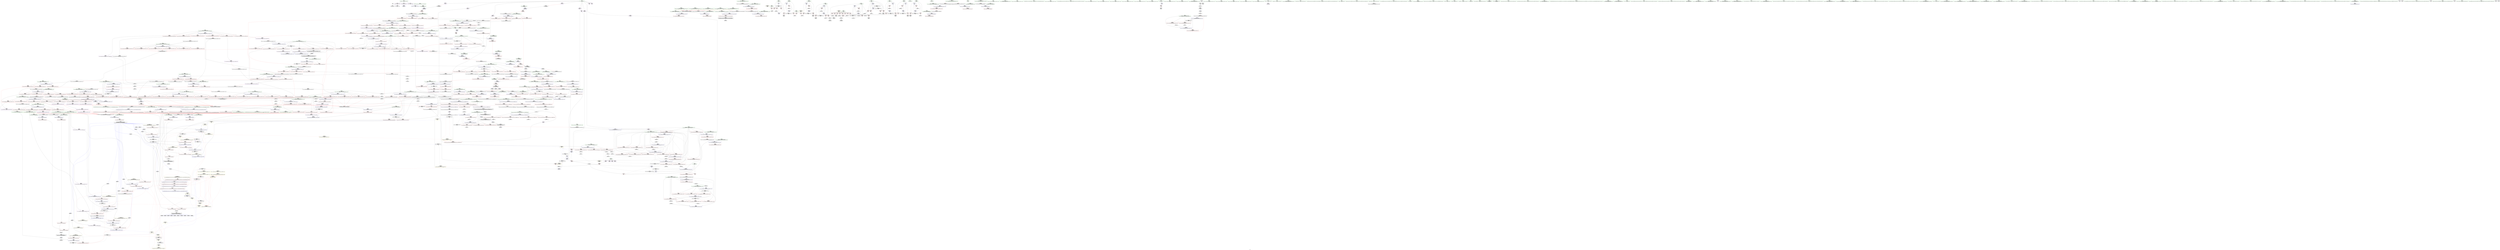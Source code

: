 digraph "SVFG" {
	label="SVFG";

	Node0x55fe9b25d410 [shape=record,color=grey,label="{NodeID: 0\nNullPtr}"];
	Node0x55fe9b25d410 -> Node0x55fe9b2b55b0[style=solid];
	Node0x55fe9b25d410 -> Node0x55fe9b2d6230[style=solid];
	Node0x55fe9b2c62e0 [shape=record,color=blue,label="{NodeID: 775\n1369\<--1364\n__result.addr\<--__result\n_ZNSt20__copy_move_backwardILb1ELb1ESt26random_access_iterator_tagE13__copy_move_bIdEEPT_PKS3_S6_S4_\n}"];
	Node0x55fe9b2c62e0 -> Node0x55fe9b2d56a0[style=dashed];
	Node0x55fe9b2c62e0 -> Node0x55fe9b2d5770[style=dashed];
	Node0x55fe9b2bcec0 [shape=record,color=red,label="{NodeID: 443\n666\<--619\n\<--__comp.addr\n_ZSt11__make_heapIPdN9__gnu_cxx5__ops15_Iter_less_iterEEvT_S4_RT0_\n}"];
	Node0x55fe9b335200 [shape=record,color=black,label="{NodeID: 1218\nMR_8V_3 = PHI(MR_8V_4, MR_8V_2, )\npts\{52 \}\n}"];
	Node0x55fe9b335200 -> Node0x55fe9b2c2e10[style=dashed];
	Node0x55fe9b335200 -> Node0x55fe9b2c2ee0[style=dashed];
	Node0x55fe9b335200 -> Node0x55fe9b2c2fb0[style=dashed];
	Node0x55fe9b335200 -> Node0x55fe9b2d76b0[style=dashed];
	Node0x55fe9b2b0920 [shape=record,color=green,label="{NodeID: 111\n619\<--620\n__comp.addr\<--__comp.addr_field_insensitive\n_ZSt11__make_heapIPdN9__gnu_cxx5__ops15_Iter_less_iterEEvT_S4_RT0_\n}"];
	Node0x55fe9b2b0920 -> Node0x55fe9b2bcec0[style=solid];
	Node0x55fe9b2b0920 -> Node0x55fe9b2d8fe0[style=solid];
	Node0x55fe9b3b64d0 [shape=record,color=black,label="{NodeID: 1661\n1061 = PHI(679, )\n}"];
	Node0x55fe9b2d2780 [shape=record,color=red,label="{NodeID: 554\n1048\<--1040\n\<--__pivot.addr\n_ZSt21__unguarded_partitionIPdN9__gnu_cxx5__ops15_Iter_less_iterEET_S4_S4_S4_T0_\n|{<s0>57}}"];
	Node0x55fe9b2d2780:s0 -> Node0x55fe9b3bd0a0[style=solid,color=red];
	Node0x55fe9b2b57b0 [shape=record,color=black,label="{NodeID: 222\n102\<--101\nidxprom\<--\nmain\n}"];
	Node0x55fe9b3c0800 [shape=record,color=black,label="{NodeID: 1772\n877 = PHI(851, )\n2nd arg _ZSt11__push_heapIPdldN9__gnu_cxx5__ops14_Iter_less_valEEvT_T0_S5_T1_RT2_ }"];
	Node0x55fe9b3c0800 -> Node0x55fe9b2da9e0[style=solid];
	Node0x55fe9b2d8210 [shape=record,color=blue,label="{NodeID: 665\n463\<--458\n__first.addr\<--__first\n_ZSt14__partial_sortIPdN9__gnu_cxx5__ops15_Iter_less_iterEEvT_S4_S4_T0_\n}"];
	Node0x55fe9b2d8210 -> Node0x55fe9b2baf10[style=dashed];
	Node0x55fe9b2d8210 -> Node0x55fe9b2bafe0[style=dashed];
	Node0x55fe9b2c33c0 [shape=record,color=red,label="{NodeID: 333\n171\<--55\n\<--M\nmain\n}"];
	Node0x55fe9b2c33c0 -> Node0x55fe9b2cd7e0[style=solid];
	Node0x55fe9b2f5690 [shape=record,color=grey,label="{NodeID: 1108\n365 = Binary(363, 364, )\n}"];
	Node0x55fe9b2f5690 -> Node0x55fe9b2f5510[style=solid];
	Node0x55fe9b2ad200 [shape=record,color=green,label="{NodeID: 1\n7\<--1\n__dso_handle\<--dummyObj\nGlob }"];
	Node0x55fe9b2c63b0 [shape=record,color=blue,label="{NodeID: 776\n1371\<--1381\n_Num\<--sub.ptr.div\n_ZNSt20__copy_move_backwardILb1ELb1ESt26random_access_iterator_tagE13__copy_move_bIdEEPT_PKS3_S6_S4_\n}"];
	Node0x55fe9b2c63b0 -> Node0x55fe9b2d5840[style=dashed];
	Node0x55fe9b2c63b0 -> Node0x55fe9b2d5910[style=dashed];
	Node0x55fe9b2c63b0 -> Node0x55fe9b2d59e0[style=dashed];
	Node0x55fe9b2c63b0 -> Node0x55fe9b2d5ab0[style=dashed];
	Node0x55fe9b2bcf90 [shape=record,color=red,label="{NodeID: 444\n648\<--621\n\<--__len\n_ZSt11__make_heapIPdN9__gnu_cxx5__ops15_Iter_less_iterEEvT_S4_RT0_\n}"];
	Node0x55fe9b2bcf90 -> Node0x55fe9b2f5990[style=solid];
	Node0x55fe9b335700 [shape=record,color=black,label="{NodeID: 1219\nMR_14V_2 = PHI(MR_14V_4, MR_14V_1, )\npts\{58 \}\n}"];
	Node0x55fe9b335700 -> Node0x55fe9b2d64d0[style=dashed];
	Node0x55fe9b2b09f0 [shape=record,color=green,label="{NodeID: 112\n621\<--622\n__len\<--__len_field_insensitive\n_ZSt11__make_heapIPdN9__gnu_cxx5__ops15_Iter_less_iterEEvT_S4_RT0_\n}"];
	Node0x55fe9b2b09f0 -> Node0x55fe9b2bcf90[style=solid];
	Node0x55fe9b2b09f0 -> Node0x55fe9b2bd060[style=solid];
	Node0x55fe9b2b09f0 -> Node0x55fe9b2d90b0[style=solid];
	Node0x55fe9b3b65e0 [shape=record,color=black,label="{NodeID: 1662\n561 = PHI(679, )\n}"];
	Node0x55fe9b2d2850 [shape=record,color=red,label="{NodeID: 555\n1059\<--1040\n\<--__pivot.addr\n_ZSt21__unguarded_partitionIPdN9__gnu_cxx5__ops15_Iter_less_iterEET_S4_S4_S4_T0_\n|{<s0>58}}"];
	Node0x55fe9b2d2850:s0 -> Node0x55fe9b3bcd20[style=solid,color=red];
	Node0x55fe9b2b5880 [shape=record,color=black,label="{NodeID: 223\n105\<--104\nidxprom9\<--\nmain\n}"];
	Node0x55fe9b3c0910 [shape=record,color=black,label="{NodeID: 1773\n878 = PHI(853, )\n3rd arg _ZSt11__push_heapIPdldN9__gnu_cxx5__ops14_Iter_less_valEEvT_T0_S5_T1_RT2_ }"];
	Node0x55fe9b3c0910 -> Node0x55fe9b2daab0[style=solid];
	Node0x55fe9b2d82e0 [shape=record,color=blue,label="{NodeID: 666\n465\<--459\n__middle.addr\<--__middle\n_ZSt14__partial_sortIPdN9__gnu_cxx5__ops15_Iter_less_iterEEvT_S4_S4_T0_\n}"];
	Node0x55fe9b2d82e0 -> Node0x55fe9b2bb0b0[style=dashed];
	Node0x55fe9b2d82e0 -> Node0x55fe9b2bb180[style=dashed];
	Node0x55fe9b2c3490 [shape=record,color=red,label="{NodeID: 334\n187\<--55\n\<--M\nmain\n}"];
	Node0x55fe9b2c3490 -> Node0x55fe9b2bdef0[style=solid];
	Node0x55fe9b2f5810 [shape=record,color=grey,label="{NodeID: 1109\n650 = Binary(649, 322, )\n}"];
	Node0x55fe9b2f5810 -> Node0x55fe9b2d9180[style=solid];
	Node0x55fe9b2ad290 [shape=record,color=green,label="{NodeID: 2\n14\<--1\n_ZSt3cin\<--dummyObj\nGlob }"];
	Node0x55fe9b2c6480 [shape=record,color=blue, style = dotted,label="{NodeID: 777\n1436\<--1438\noffset_0\<--dummyVal\n_ZNSt20__copy_move_backwardILb1ELb1ESt26random_access_iterator_tagE13__copy_move_bIdEEPT_PKS3_S6_S4_\n}"];
	Node0x55fe9b2c6480 -> Node0x55fe9b33c120[style=dashed];
	Node0x55fe9b2bd060 [shape=record,color=red,label="{NodeID: 445\n663\<--621\n\<--__len\n_ZSt11__make_heapIPdN9__gnu_cxx5__ops15_Iter_less_iterEEvT_S4_RT0_\n|{<s0>31}}"];
	Node0x55fe9b2bd060:s0 -> Node0x55fe9b3b9e20[style=solid,color=red];
	Node0x55fe9b335c00 [shape=record,color=black,label="{NodeID: 1220\nMR_16V_2 = PHI(MR_16V_3, MR_16V_1, )\npts\{60 \}\n}"];
	Node0x55fe9b335c00 -> Node0x55fe9b2d65a0[style=dashed];
	Node0x55fe9b335c00 -> Node0x55fe9b335c00[style=dashed];
	Node0x55fe9b2b0ac0 [shape=record,color=green,label="{NodeID: 113\n623\<--624\n__parent\<--__parent_field_insensitive\n_ZSt11__make_heapIPdN9__gnu_cxx5__ops15_Iter_less_iterEEvT_S4_RT0_\n}"];
	Node0x55fe9b2b0ac0 -> Node0x55fe9b2bd130[style=solid];
	Node0x55fe9b2b0ac0 -> Node0x55fe9b2bd200[style=solid];
	Node0x55fe9b2b0ac0 -> Node0x55fe9b2bd2d0[style=solid];
	Node0x55fe9b2b0ac0 -> Node0x55fe9b2bd3a0[style=solid];
	Node0x55fe9b2b0ac0 -> Node0x55fe9b2d9180[style=solid];
	Node0x55fe9b2b0ac0 -> Node0x55fe9b2d9320[style=solid];
	Node0x55fe9b3b66f0 [shape=record,color=black,label="{NodeID: 1663\n656 = PHI(741, )\n}"];
	Node0x55fe9b3b66f0 -> Node0x55fe9b2bd470[style=solid];
	Node0x55fe9b2d2920 [shape=record,color=red,label="{NodeID: 556\n1089\<--1083\n\<--__a.addr\n_ZSt9iter_swapIPdS0_EvT_T0_\n|{<s0>60}}"];
	Node0x55fe9b2d2920:s0 -> Node0x55fe9b3be980[style=solid,color=red];
	Node0x55fe9b2b5950 [shape=record,color=black,label="{NodeID: 224\n130\<--129\nidxprom18\<--\nmain\n}"];
	Node0x55fe9b3c0a20 [shape=record,color=black,label="{NodeID: 1774\n879 = PHI(767, )\n4th arg _ZSt11__push_heapIPdldN9__gnu_cxx5__ops14_Iter_less_valEEvT_T0_S5_T1_RT2_ }"];
	Node0x55fe9b3c0a20 -> Node0x55fe9b2dab80[style=solid];
	Node0x55fe9b2d83b0 [shape=record,color=blue,label="{NodeID: 667\n467\<--460\n__last.addr\<--__last\n_ZSt14__partial_sortIPdN9__gnu_cxx5__ops15_Iter_less_iterEEvT_S4_S4_T0_\n}"];
	Node0x55fe9b2d83b0 -> Node0x55fe9b2bb250[style=dashed];
	Node0x55fe9b2c3560 [shape=record,color=red,label="{NodeID: 335\n191\<--55\n\<--M\nmain\n}"];
	Node0x55fe9b2c3560 -> Node0x55fe9b2c9d60[style=solid];
	Node0x55fe9b2f5990 [shape=record,color=grey,label="{NodeID: 1110\n649 = Binary(648, 322, )\n}"];
	Node0x55fe9b2f5990 -> Node0x55fe9b2f5810[style=solid];
	Node0x55fe9b2ad540 [shape=record,color=green,label="{NodeID: 3\n15\<--1\n.str\<--dummyObj\nGlob }"];
	Node0x55fe9b2c6550 [shape=record,color=blue,label="{NodeID: 778\n1413\<--1410\nthis.addr\<--this\n_ZNK9__gnu_cxx5__ops14_Val_less_iterclIdPdEEbRT_T0_\n}"];
	Node0x55fe9b2c6550 -> Node0x55fe9b2d5b80[style=dashed];
	Node0x55fe9b2bd130 [shape=record,color=red,label="{NodeID: 446\n654\<--623\n\<--__parent\n_ZSt11__make_heapIPdN9__gnu_cxx5__ops15_Iter_less_iterEEvT_S4_RT0_\n}"];
	Node0x55fe9b336100 [shape=record,color=black,label="{NodeID: 1221\nMR_18V_2 = PHI(MR_18V_4, MR_18V_1, )\npts\{62 \}\n}"];
	Node0x55fe9b336100 -> Node0x55fe9b2d68e0[style=dashed];
	Node0x55fe9b2b0b90 [shape=record,color=green,label="{NodeID: 114\n625\<--626\n__value\<--__value_field_insensitive\n_ZSt11__make_heapIPdN9__gnu_cxx5__ops15_Iter_less_iterEEvT_S4_RT0_\n|{|<s1>30}}"];
	Node0x55fe9b2b0b90 -> Node0x55fe9b2d9250[style=solid];
	Node0x55fe9b2b0b90:s1 -> Node0x55fe9b3bf6d0[style=solid,color=red];
	Node0x55fe9b3b6890 [shape=record,color=black,label="{NodeID: 1664\n664 = PHI(741, )\n}"];
	Node0x55fe9b3b6890 -> Node0x55fe9b2bd540[style=solid];
	Node0x55fe9b2d29f0 [shape=record,color=red,label="{NodeID: 557\n1090\<--1085\n\<--__b.addr\n_ZSt9iter_swapIPdS0_EvT_T0_\n|{<s0>60}}"];
	Node0x55fe9b2d29f0:s0 -> Node0x55fe9b3bea90[style=solid,color=red];
	Node0x55fe9b2b5a20 [shape=record,color=black,label="{NodeID: 225\n157\<--156\nidxprom35\<--\nmain\n}"];
	Node0x55fe9b3c0b30 [shape=record,color=black,label="{NodeID: 1775\n1081 = PHI(987, 997, 1001, 1011, 1019, 1023, 1073, )\n0th arg _ZSt9iter_swapIPdS0_EvT_T0_ }"];
	Node0x55fe9b3c0b30 -> Node0x55fe9b2dbbc0[style=solid];
	Node0x55fe9b2d8480 [shape=record,color=blue,label="{NodeID: 668\n491\<--487\n__first.addr\<--__first\n_ZSt27__unguarded_partition_pivotIPdN9__gnu_cxx5__ops15_Iter_less_iterEET_S4_S4_T0_\n}"];
	Node0x55fe9b2d8480 -> Node0x55fe9b2bb320[style=dashed];
	Node0x55fe9b2d8480 -> Node0x55fe9b2bb3f0[style=dashed];
	Node0x55fe9b2d8480 -> Node0x55fe9b2bb4c0[style=dashed];
	Node0x55fe9b2d8480 -> Node0x55fe9b2bb590[style=dashed];
	Node0x55fe9b2d8480 -> Node0x55fe9b2bb660[style=dashed];
	Node0x55fe9b2d8480 -> Node0x55fe9b2bb730[style=dashed];
	Node0x55fe9b2c3630 [shape=record,color=red,label="{NodeID: 336\n203\<--55\n\<--M\nmain\n}"];
	Node0x55fe9b2c3630 -> Node0x55fe9b2feaa0[style=solid];
	Node0x55fe9b2f5b10 [shape=record,color=grey,label="{NodeID: 1111\n1380 = Binary(1378, 1379, )\n}"];
	Node0x55fe9b2f5b10 -> Node0x55fe9b2f5c90[style=solid];
	Node0x55fe9b2ad5d0 [shape=record,color=green,label="{NodeID: 4\n18\<--1\n\<--dummyObj\nCan only get source location for instruction, argument, global var or function.}"];
	Node0x55fe9b2c6620 [shape=record,color=blue,label="{NodeID: 779\n1415\<--1411\n__val.addr\<--__val\n_ZNK9__gnu_cxx5__ops14_Val_less_iterclIdPdEEbRT_T0_\n}"];
	Node0x55fe9b2c6620 -> Node0x55fe9b2d5c50[style=dashed];
	Node0x55fe9b2bd200 [shape=record,color=red,label="{NodeID: 447\n662\<--623\n\<--__parent\n_ZSt11__make_heapIPdN9__gnu_cxx5__ops15_Iter_less_iterEEvT_S4_RT0_\n|{<s0>31}}"];
	Node0x55fe9b2bd200:s0 -> Node0x55fe9b3b9ca0[style=solid,color=red];
	Node0x55fe9b336600 [shape=record,color=black,label="{NodeID: 1222\nMR_20V_2 = PHI(MR_20V_4, MR_20V_1, )\npts\{64 \}\n}"];
	Node0x55fe9b336600 -> Node0x55fe9b2d6b50[style=dashed];
	Node0x55fe9b2b5e00 [shape=record,color=green,label="{NodeID: 115\n627\<--628\nagg.tmp\<--agg.tmp_field_insensitive\n_ZSt11__make_heapIPdN9__gnu_cxx5__ops15_Iter_less_iterEEvT_S4_RT0_\n}"];
	Node0x55fe9b3b69d0 [shape=record,color=black,label="{NodeID: 1665\n721 = PHI(741, )\n}"];
	Node0x55fe9b3b69d0 -> Node0x55fe9b2cde60[style=solid];
	Node0x55fe9b2d2ac0 [shape=record,color=red,label="{NodeID: 558\n1106\<--1098\n\<--__a.addr\n_ZSt4swapIdENSt9enable_ifIXsr6__and_ISt6__not_ISt15__is_tuple_likeIT_EESt21is_move_constructibleIS3_ESt18is_move_assignableIS3_EEE5valueEvE4typeERS3_SC_\n|{<s0>61}}"];
	Node0x55fe9b2d2ac0:s0 -> Node0x55fe9b3bf6d0[style=solid,color=red];
	Node0x55fe9b34b610 [shape=record,color=yellow,style=double,label="{NodeID: 1333\n208V_1 = ENCHI(MR_208V_0)\npts\{626 713 762 887 1103 1257 \}\nFun[_ZSt16__insertion_sortIPdN9__gnu_cxx5__ops15_Iter_less_iterEEvT_S4_T0_]}"];
	Node0x55fe9b34b610 -> Node0x55fe9b2d3bd0[style=dashed];
	Node0x55fe9b34b610 -> Node0x55fe9b2d3ca0[style=dashed];
	Node0x55fe9b2b5af0 [shape=record,color=black,label="{NodeID: 226\n161\<--160\nidxprom37\<--\nmain\n}"];
	Node0x55fe9b3c0dc0 [shape=record,color=black,label="{NodeID: 1776\n1082 = PHI(988, 998, 1002, 1012, 1020, 1024, 1074, )\n1st arg _ZSt9iter_swapIPdS0_EvT_T0_ }"];
	Node0x55fe9b3c0dc0 -> Node0x55fe9b2dbc90[style=solid];
	Node0x55fe9b2d8550 [shape=record,color=blue,label="{NodeID: 669\n493\<--488\n__last.addr\<--__last\n_ZSt27__unguarded_partition_pivotIPdN9__gnu_cxx5__ops15_Iter_less_iterEET_S4_S4_T0_\n}"];
	Node0x55fe9b2d8550 -> Node0x55fe9b2bb800[style=dashed];
	Node0x55fe9b2d8550 -> Node0x55fe9b2bb8d0[style=dashed];
	Node0x55fe9b2d8550 -> Node0x55fe9b2bb9a0[style=dashed];
	Node0x55fe9b2c3700 [shape=record,color=red,label="{NodeID: 337\n207\<--55\n\<--M\nmain\n}"];
	Node0x55fe9b2c3700 -> Node0x55fe9b2ccbe0[style=solid];
	Node0x55fe9b2f5c90 [shape=record,color=grey,label="{NodeID: 1112\n1381 = Binary(1380, 317, )\n}"];
	Node0x55fe9b2f5c90 -> Node0x55fe9b2c63b0[style=solid];
	Node0x55fe9b2ad660 [shape=record,color=green,label="{NodeID: 5\n76\<--1\n\<--dummyObj\nCan only get source location for instruction, argument, global var or function.}"];
	Node0x55fe9b2c66f0 [shape=record,color=blue,label="{NodeID: 780\n1417\<--1412\n__it.addr\<--__it\n_ZNK9__gnu_cxx5__ops14_Val_less_iterclIdPdEEbRT_T0_\n}"];
	Node0x55fe9b2c66f0 -> Node0x55fe9b2d5d20[style=dashed];
	Node0x55fe9b2bd2d0 [shape=record,color=red,label="{NodeID: 448\n670\<--623\n\<--__parent\n_ZSt11__make_heapIPdN9__gnu_cxx5__ops15_Iter_less_iterEEvT_S4_RT0_\n}"];
	Node0x55fe9b2bd2d0 -> Node0x55fe9b2fec20[style=solid];
	Node0x55fe9b336b00 [shape=record,color=black,label="{NodeID: 1223\nMR_22V_2 = PHI(MR_22V_3, MR_22V_1, )\npts\{66 \}\n}"];
	Node0x55fe9b336b00 -> Node0x55fe9b2d6c20[style=dashed];
	Node0x55fe9b336b00 -> Node0x55fe9b336b00[style=dashed];
	Node0x55fe9b2b5ed0 [shape=record,color=green,label="{NodeID: 116\n657\<--658\n_ZSt4moveIRdEONSt16remove_referenceIT_E4typeEOS2_\<--_ZSt4moveIRdEONSt16remove_referenceIT_E4typeEOS2__field_insensitive\n}"];
	Node0x55fe9b3b6b10 [shape=record,color=black,label="{NodeID: 1666\n725 = PHI(741, )\n}"];
	Node0x55fe9b3b6b10 -> Node0x55fe9b2cdf30[style=solid];
	Node0x55fe9b2d2b90 [shape=record,color=red,label="{NodeID: 559\n1113\<--1098\n\<--__a.addr\n_ZSt4swapIdENSt9enable_ifIXsr6__and_ISt6__not_ISt15__is_tuple_likeIT_EESt21is_move_constructibleIS3_ESt18is_move_assignableIS3_EEE5valueEvE4typeERS3_SC_\n}"];
	Node0x55fe9b2d2b90 -> Node0x55fe9b2dbfd0[style=solid];
	Node0x55fe9b2b5bc0 [shape=record,color=black,label="{NodeID: 227\n164\<--163\nidxprom39\<--\nmain\n}"];
	Node0x55fe9b3c1050 [shape=record,color=black,label="{NodeID: 1777\n1362 = PHI(1347, )\n0th arg _ZNSt20__copy_move_backwardILb1ELb1ESt26random_access_iterator_tagE13__copy_move_bIdEEPT_PKS3_S6_S4_ }"];
	Node0x55fe9b3c1050 -> Node0x55fe9b2c6140[style=solid];
	Node0x55fe9b2d8620 [shape=record,color=blue,label="{NodeID: 670\n495\<--511\n__mid\<--add.ptr\n_ZSt27__unguarded_partition_pivotIPdN9__gnu_cxx5__ops15_Iter_less_iterEET_S4_S4_T0_\n}"];
	Node0x55fe9b2d8620 -> Node0x55fe9b2bba70[style=dashed];
	Node0x55fe9b2c37d0 [shape=record,color=red,label="{NodeID: 338\n231\<--55\n\<--M\nmain\n}"];
	Node0x55fe9b2c37d0 -> Node0x55fe9b3008a0[style=solid];
	Node0x55fe9b2c9d60 [shape=record,color=grey,label="{NodeID: 1113\n192 = Binary(193, 191, )\n}"];
	Node0x55fe9b2c9d60 -> Node0x55fe9b2bdf80[style=solid];
	Node0x55fe9b2ad6f0 [shape=record,color=green,label="{NodeID: 6\n81\<--1\n\<--dummyObj\nCan only get source location for instruction, argument, global var or function.}"];
	Node0x55fe9b2bd3a0 [shape=record,color=red,label="{NodeID: 449\n674\<--623\n\<--__parent\n_ZSt11__make_heapIPdN9__gnu_cxx5__ops15_Iter_less_iterEEvT_S4_RT0_\n}"];
	Node0x55fe9b2bd3a0 -> Node0x55fe9b2c9ee0[style=solid];
	Node0x55fe9b337000 [shape=record,color=black,label="{NodeID: 1224\nMR_24V_2 = PHI(MR_24V_3, MR_24V_1, )\npts\{68 \}\n}"];
	Node0x55fe9b337000 -> Node0x55fe9b330700[style=dashed];
	Node0x55fe9b2b5fd0 [shape=record,color=green,label="{NodeID: 117\n668\<--669\n_ZSt13__adjust_heapIPdldN9__gnu_cxx5__ops15_Iter_less_iterEEvT_T0_S5_T1_T2_\<--_ZSt13__adjust_heapIPdldN9__gnu_cxx5__ops15_Iter_less_iterEEvT_T0_S5_T1_T2__field_insensitive\n}"];
	Node0x55fe9b3b6c50 [shape=record,color=black,label="{NodeID: 1667\n736 = PHI(741, )\n}"];
	Node0x55fe9b3b6c50 -> Node0x55fe9b2ce000[style=solid];
	Node0x55fe9b2d2c60 [shape=record,color=red,label="{NodeID: 560\n1110\<--1100\n\<--__b.addr\n_ZSt4swapIdENSt9enable_ifIXsr6__and_ISt6__not_ISt15__is_tuple_likeIT_EESt21is_move_constructibleIS3_ESt18is_move_assignableIS3_EEE5valueEvE4typeERS3_SC_\n|{<s0>62}}"];
	Node0x55fe9b2d2c60:s0 -> Node0x55fe9b3bf6d0[style=solid,color=red];
	Node0x55fe9b2b5c90 [shape=record,color=black,label="{NodeID: 228\n174\<--173\nidxprom43\<--add42\nmain\n}"];
	Node0x55fe9b3c1160 [shape=record,color=black,label="{NodeID: 1778\n1363 = PHI(1348, )\n1st arg _ZNSt20__copy_move_backwardILb1ELb1ESt26random_access_iterator_tagE13__copy_move_bIdEEPT_PKS3_S6_S4_ }"];
	Node0x55fe9b3c1160 -> Node0x55fe9b2c6210[style=solid];
	Node0x55fe9b2d86f0 [shape=record,color=blue,label="{NodeID: 671\n536\<--531\n__first.addr\<--__first\n_ZSt13__heap_selectIPdN9__gnu_cxx5__ops15_Iter_less_iterEEvT_S4_S4_T0_\n}"];
	Node0x55fe9b2d86f0 -> Node0x55fe9b2bbb40[style=dashed];
	Node0x55fe9b2d86f0 -> Node0x55fe9b2bbc10[style=dashed];
	Node0x55fe9b2d86f0 -> Node0x55fe9b2bbce0[style=dashed];
	Node0x55fe9b2c38a0 [shape=record,color=red,label="{NodeID: 339\n91\<--57\n\<--q\nmain\n}"];
	Node0x55fe9b2c38a0 -> Node0x55fe9b2ff9a0[style=solid];
	Node0x55fe9b2c9ee0 [shape=record,color=grey,label="{NodeID: 1114\n675 = Binary(674, 383, )\n}"];
	Node0x55fe9b2c9ee0 -> Node0x55fe9b2d9320[style=solid];
	Node0x55fe9b2adf30 [shape=record,color=green,label="{NodeID: 7\n99\<--1\n\<--dummyObj\nCan only get source location for instruction, argument, global var or function.}"];
	Node0x55fe9b2bd470 [shape=record,color=red,label="{NodeID: 450\n659\<--656\n\<--call\n_ZSt11__make_heapIPdN9__gnu_cxx5__ops15_Iter_less_iterEEvT_S4_RT0_\n}"];
	Node0x55fe9b2bd470 -> Node0x55fe9b2d9250[style=solid];
	Node0x55fe9b337500 [shape=record,color=black,label="{NodeID: 1225\nMR_26V_2 = PHI(MR_26V_3, MR_26V_1, )\npts\{70 \}\n}"];
	Node0x55fe9b337500 -> Node0x55fe9b2d7030[style=dashed];
	Node0x55fe9b337500 -> Node0x55fe9b337500[style=dashed];
	Node0x55fe9b2b60d0 [shape=record,color=green,label="{NodeID: 118\n683\<--684\nthis.addr\<--this.addr_field_insensitive\n_ZNK9__gnu_cxx5__ops15_Iter_less_iterclIPdS3_EEbT_T0_\n}"];
	Node0x55fe9b2b60d0 -> Node0x55fe9b2bd610[style=solid];
	Node0x55fe9b2b60d0 -> Node0x55fe9b2d93f0[style=solid];
	Node0x55fe9b3b6d90 [shape=record,color=black,label="{NodeID: 1668\n797 = PHI(679, )\n}"];
	Node0x55fe9b2d2d30 [shape=record,color=red,label="{NodeID: 561\n1117\<--1100\n\<--__b.addr\n_ZSt4swapIdENSt9enable_ifIXsr6__and_ISt6__not_ISt15__is_tuple_likeIT_EESt21is_move_constructibleIS3_ESt18is_move_assignableIS3_EEE5valueEvE4typeERS3_SC_\n}"];
	Node0x55fe9b2d2d30 -> Node0x55fe9b2dc0a0[style=solid];
	Node0x55fe9b34b9a0 [shape=record,color=yellow,style=double,label="{NodeID: 1336\n2V_1 = ENCHI(MR_2V_0)\npts\{11 \}\nFun[_ZSt6__sortIPdN9__gnu_cxx5__ops15_Iter_less_iterEEvT_S4_T0_]|{|<s1>12}}"];
	Node0x55fe9b34b9a0 -> Node0x55fe9b32f300[style=dashed];
	Node0x55fe9b34b9a0:s1 -> Node0x55fe9b332000[style=dashed,color=red];
	Node0x55fe9b2bdef0 [shape=record,color=black,label="{NodeID: 229\n188\<--187\nidx.ext\<--\nmain\n}"];
	Node0x55fe9b3c1270 [shape=record,color=black,label="{NodeID: 1779\n1364 = PHI(1349, )\n2nd arg _ZNSt20__copy_move_backwardILb1ELb1ESt26random_access_iterator_tagE13__copy_move_bIdEEPT_PKS3_S6_S4_ }"];
	Node0x55fe9b3c1270 -> Node0x55fe9b2c62e0[style=solid];
	Node0x55fe9b2d87c0 [shape=record,color=blue,label="{NodeID: 672\n538\<--532\n__middle.addr\<--__middle\n_ZSt13__heap_selectIPdN9__gnu_cxx5__ops15_Iter_less_iterEEvT_S4_S4_T0_\n}"];
	Node0x55fe9b2d87c0 -> Node0x55fe9b2bbdb0[style=dashed];
	Node0x55fe9b2d87c0 -> Node0x55fe9b2bbe80[style=dashed];
	Node0x55fe9b2d87c0 -> Node0x55fe9b2bbf50[style=dashed];
	Node0x55fe9b2c3970 [shape=record,color=red,label="{NodeID: 340\n101\<--57\n\<--q\nmain\n}"];
	Node0x55fe9b2c3970 -> Node0x55fe9b2b57b0[style=solid];
	Node0x55fe9b2ca060 [shape=record,color=grey,label="{NodeID: 1115\n821 = Binary(820, 322, )\n}"];
	Node0x55fe9b2ca060 -> Node0x55fe9b2ca1e0[style=solid];
	Node0x55fe9b2adfc0 [shape=record,color=green,label="{NodeID: 8\n122\<--1\n\<--dummyObj\nCan only get source location for instruction, argument, global var or function.}"];
	Node0x55fe9b2bd540 [shape=record,color=red,label="{NodeID: 451\n665\<--664\n\<--call5\n_ZSt11__make_heapIPdN9__gnu_cxx5__ops15_Iter_less_iterEEvT_S4_RT0_\n|{<s0>31}}"];
	Node0x55fe9b2bd540:s0 -> Node0x55fe9b3b9fa0[style=solid,color=red];
	Node0x55fe9b337a00 [shape=record,color=black,label="{NodeID: 1226\nMR_28V_2 = PHI(MR_28V_4, MR_28V_1, )\npts\{72 \}\n}"];
	Node0x55fe9b337a00 -> Node0x55fe9b2d7370[style=dashed];
	Node0x55fe9b2b61a0 [shape=record,color=green,label="{NodeID: 119\n685\<--686\n__it1.addr\<--__it1.addr_field_insensitive\n_ZNK9__gnu_cxx5__ops15_Iter_less_iterclIPdS3_EEbT_T0_\n}"];
	Node0x55fe9b2b61a0 -> Node0x55fe9b2bd6e0[style=solid];
	Node0x55fe9b2b61a0 -> Node0x55fe9b2d94c0[style=solid];
	Node0x55fe9b3b6ea0 [shape=record,color=black,label="{NodeID: 1669\n806 = PHI(741, )\n}"];
	Node0x55fe9b3b6ea0 -> Node0x55fe9b2cf790[style=solid];
	Node0x55fe9b2d2e00 [shape=record,color=red,label="{NodeID: 562\n1108\<--1107\n\<--call\n_ZSt4swapIdENSt9enable_ifIXsr6__and_ISt6__not_ISt15__is_tuple_likeIT_EESt21is_move_constructibleIS3_ESt18is_move_assignableIS3_EEE5valueEvE4typeERS3_SC_\n}"];
	Node0x55fe9b2d2e00 -> Node0x55fe9b2dbf00[style=solid];
	Node0x55fe9b34ba80 [shape=record,color=yellow,style=double,label="{NodeID: 1337\n2V_1 = ENCHI(MR_2V_0)\npts\{11 \}\nFun[_ZSt14__partial_sortIPdN9__gnu_cxx5__ops15_Iter_less_iterEEvT_S4_S4_T0_]|{<s0>21}}"];
	Node0x55fe9b34ba80:s0 -> Node0x55fe9b34f2d0[style=dashed,color=red];
	Node0x55fe9b2bdf80 [shape=record,color=black,label="{NodeID: 230\n194\<--192\nidx.ext52\<--mul51\nmain\n}"];
	Node0x55fe9b2d8890 [shape=record,color=blue,label="{NodeID: 673\n540\<--533\n__last.addr\<--__last\n_ZSt13__heap_selectIPdN9__gnu_cxx5__ops15_Iter_less_iterEEvT_S4_S4_T0_\n}"];
	Node0x55fe9b2d8890 -> Node0x55fe9b2bc020[style=dashed];
	Node0x55fe9b2c3a40 [shape=record,color=red,label="{NodeID: 341\n116\<--57\n\<--q\nmain\n}"];
	Node0x55fe9b2c3a40 -> Node0x55fe9b2ca660[style=solid];
	Node0x55fe9b2ca1e0 [shape=record,color=grey,label="{NodeID: 1116\n822 = Binary(821, 322, )\n}"];
	Node0x55fe9b2ca1e0 -> Node0x55fe9b2ff6a0[style=solid];
	Node0x55fe9b2ae050 [shape=record,color=green,label="{NodeID: 9\n133\<--1\n\<--dummyObj\nCan only get source location for instruction, argument, global var or function.}"];
	Node0x55fe9b2bd610 [shape=record,color=red,label="{NodeID: 452\n692\<--683\nthis1\<--this.addr\n_ZNK9__gnu_cxx5__ops15_Iter_less_iterclIPdS3_EEbT_T0_\n}"];
	Node0x55fe9b337f00 [shape=record,color=black,label="{NodeID: 1227\nMR_30V_2 = PHI(MR_30V_4, MR_30V_1, )\npts\{74 \}\n}"];
	Node0x55fe9b337f00 -> Node0x55fe9b2d7440[style=dashed];
	Node0x55fe9b2b6270 [shape=record,color=green,label="{NodeID: 120\n687\<--688\n__it2.addr\<--__it2.addr_field_insensitive\n_ZNK9__gnu_cxx5__ops15_Iter_less_iterclIPdS3_EEbT_T0_\n}"];
	Node0x55fe9b2b6270 -> Node0x55fe9b2bd7b0[style=solid];
	Node0x55fe9b2b6270 -> Node0x55fe9b2d9590[style=solid];
	Node0x55fe9b3b7010 [shape=record,color=black,label="{NodeID: 1670\n833 = PHI(741, )\n}"];
	Node0x55fe9b3b7010 -> Node0x55fe9b2cf860[style=solid];
	Node0x55fe9b2d2ed0 [shape=record,color=red,label="{NodeID: 563\n1112\<--1111\n\<--call1\n_ZSt4swapIdENSt9enable_ifIXsr6__and_ISt6__not_ISt15__is_tuple_likeIT_EESt21is_move_constructibleIS3_ESt18is_move_assignableIS3_EEE5valueEvE4typeERS3_SC_\n}"];
	Node0x55fe9b2d2ed0 -> Node0x55fe9b2dbfd0[style=solid];
	Node0x55fe9b2be050 [shape=record,color=black,label="{NodeID: 231\n210\<--209\nidxprom60\<--add59\nmain\n}"];
	Node0x55fe9b2d8960 [shape=record,color=blue,label="{NodeID: 674\n542\<--552\n__i\<--\n_ZSt13__heap_selectIPdN9__gnu_cxx5__ops15_Iter_less_iterEEvT_S4_S4_T0_\n}"];
	Node0x55fe9b2d8960 -> Node0x55fe9b340c20[style=dashed];
	Node0x55fe9b2c3b10 [shape=record,color=red,label="{NodeID: 342\n97\<--59\n\<--k\nmain\n}"];
	Node0x55fe9b2c3b10 -> Node0x55fe9b300420[style=solid];
	Node0x55fe9b2ca360 [shape=record,color=grey,label="{NodeID: 1117\n827 = Binary(322, 826, )\n}"];
	Node0x55fe9b2ca360 -> Node0x55fe9b2da430[style=solid];
	Node0x55fe9b2ae0e0 [shape=record,color=green,label="{NodeID: 10\n193\<--1\n\<--dummyObj\nCan only get source location for instruction, argument, global var or function.}"];
	Node0x55fe9b2bd6e0 [shape=record,color=red,label="{NodeID: 453\n693\<--685\n\<--__it1.addr\n_ZNK9__gnu_cxx5__ops15_Iter_less_iterclIPdS3_EEbT_T0_\n}"];
	Node0x55fe9b2bd6e0 -> Node0x55fe9b2bd880[style=solid];
	Node0x55fe9b32c200 [shape=record,color=black,label="{NodeID: 1228\nMR_2V_7 = PHI(MR_2V_8, MR_2V_6, )\npts\{11 \}\n|{|<s3>7}}"];
	Node0x55fe9b32c200 -> Node0x55fe9b2c5030[style=dashed];
	Node0x55fe9b32c200 -> Node0x55fe9b2d6dc0[style=dashed];
	Node0x55fe9b32c200 -> Node0x55fe9b32c200[style=dashed];
	Node0x55fe9b32c200:s3 -> Node0x55fe9b34f1f0[style=dashed,color=red];
	Node0x55fe9b2b6340 [shape=record,color=green,label="{NodeID: 121\n704\<--705\n__first.addr\<--__first.addr_field_insensitive\n_ZSt10__pop_heapIPdN9__gnu_cxx5__ops15_Iter_less_iterEEvT_S4_S4_RT0_\n}"];
	Node0x55fe9b2b6340 -> Node0x55fe9b2bda20[style=solid];
	Node0x55fe9b2b6340 -> Node0x55fe9b2bdaf0[style=solid];
	Node0x55fe9b2b6340 -> Node0x55fe9b2bdbc0[style=solid];
	Node0x55fe9b2b6340 -> Node0x55fe9b2d9660[style=solid];
	Node0x55fe9b3b7150 [shape=record,color=black,label="{NodeID: 1671\n843 = PHI(858, )\n}"];
	Node0x55fe9b2d2fa0 [shape=record,color=red,label="{NodeID: 564\n1116\<--1115\n\<--call2\n_ZSt4swapIdENSt9enable_ifIXsr6__and_ISt6__not_ISt15__is_tuple_likeIT_EESt21is_move_constructibleIS3_ESt18is_move_assignableIS3_EEE5valueEvE4typeERS3_SC_\n}"];
	Node0x55fe9b2d2fa0 -> Node0x55fe9b2dc0a0[style=solid];
	Node0x55fe9b2be120 [shape=record,color=black,label="{NodeID: 232\n214\<--213\nidxprom62\<--\nmain\n}"];
	Node0x55fe9b2d8a30 [shape=record,color=blue,label="{NodeID: 675\n542\<--574\n__i\<--incdec.ptr\n_ZSt13__heap_selectIPdN9__gnu_cxx5__ops15_Iter_less_iterEEvT_S4_S4_T0_\n}"];
	Node0x55fe9b2d8a30 -> Node0x55fe9b340c20[style=dashed];
	Node0x55fe9b2c3be0 [shape=record,color=red,label="{NodeID: 343\n104\<--59\n\<--k\nmain\n}"];
	Node0x55fe9b2c3be0 -> Node0x55fe9b2b5880[style=solid];
	Node0x55fe9b2ca4e0 [shape=record,color=grey,label="{NodeID: 1118\n596 = Binary(594, 595, )\n}"];
	Node0x55fe9b2ca4e0 -> Node0x55fe9b2cb560[style=solid];
	Node0x55fe9b2ae1e0 [shape=record,color=green,label="{NodeID: 11\n317\<--1\n\<--dummyObj\nCan only get source location for instruction, argument, global var or function.}"];
	Node0x55fe9b2bd7b0 [shape=record,color=red,label="{NodeID: 454\n695\<--687\n\<--__it2.addr\n_ZNK9__gnu_cxx5__ops15_Iter_less_iterclIPdS3_EEbT_T0_\n}"];
	Node0x55fe9b2bd7b0 -> Node0x55fe9b2bd950[style=solid];
	Node0x55fe9b2b6410 [shape=record,color=green,label="{NodeID: 122\n706\<--707\n__last.addr\<--__last.addr_field_insensitive\n_ZSt10__pop_heapIPdN9__gnu_cxx5__ops15_Iter_less_iterEEvT_S4_S4_RT0_\n}"];
	Node0x55fe9b2b6410 -> Node0x55fe9b2bdc90[style=solid];
	Node0x55fe9b2b6410 -> Node0x55fe9b2d9730[style=solid];
	Node0x55fe9b3b7260 [shape=record,color=black,label="{NodeID: 1672\n852 = PHI(741, )\n}"];
	Node0x55fe9b3b7260 -> Node0x55fe9b2cf930[style=solid];
	Node0x55fe9b2d3070 [shape=record,color=red,label="{NodeID: 565\n1144\<--1128\n\<--__first.addr\n_ZSt16__insertion_sortIPdN9__gnu_cxx5__ops15_Iter_less_iterEEvT_S4_T0_\n}"];
	Node0x55fe9b2d3070 -> Node0x55fe9b2ff220[style=solid];
	Node0x55fe9b2be1f0 [shape=record,color=black,label="{NodeID: 233\n235\<--234\nidxprom74\<--\nmain\n}"];
	Node0x55fe9b2d8b00 [shape=record,color=blue,label="{NodeID: 676\n582\<--579\n__first.addr\<--__first\n_ZSt11__sort_heapIPdN9__gnu_cxx5__ops15_Iter_less_iterEEvT_S4_RT0_\n}"];
	Node0x55fe9b2d8b00 -> Node0x55fe9b2bc430[style=dashed];
	Node0x55fe9b2d8b00 -> Node0x55fe9b2bc500[style=dashed];
	Node0x55fe9b2c3cb0 [shape=record,color=red,label="{NodeID: 344\n111\<--59\n\<--k\nmain\n}"];
	Node0x55fe9b2c3cb0 -> Node0x55fe9b2ca7e0[style=solid];
	Node0x55fe9b2ca660 [shape=record,color=grey,label="{NodeID: 1119\n117 = Binary(116, 81, )\n}"];
	Node0x55fe9b2ca660 -> Node0x55fe9b2d6740[style=solid];
	Node0x55fe9b2ae2e0 [shape=record,color=green,label="{NodeID: 12\n322\<--1\n\<--dummyObj\nCan only get source location for instruction, argument, global var or function.}"];
	Node0x55fe9b2bd880 [shape=record,color=red,label="{NodeID: 455\n694\<--693\n\<--\n_ZNK9__gnu_cxx5__ops15_Iter_less_iterclIPdS3_EEbT_T0_\n}"];
	Node0x55fe9b2bd880 -> Node0x55fe9b300d20[style=solid];
	Node0x55fe9b2b64e0 [shape=record,color=green,label="{NodeID: 123\n708\<--709\n__result.addr\<--__result.addr_field_insensitive\n_ZSt10__pop_heapIPdN9__gnu_cxx5__ops15_Iter_less_iterEEvT_S4_S4_RT0_\n}"];
	Node0x55fe9b2b64e0 -> Node0x55fe9b2bdd60[style=solid];
	Node0x55fe9b2b64e0 -> Node0x55fe9b2bde30[style=solid];
	Node0x55fe9b2b64e0 -> Node0x55fe9b2d9800[style=solid];
	Node0x55fe9b3b73d0 [shape=record,color=black,label="{NodeID: 1673\n910 = PHI(940, )\n}"];
	Node0x55fe9b3b73d0 -> Node0x55fe9b2f4780[style=solid];
	Node0x55fe9b2d3140 [shape=record,color=red,label="{NodeID: 566\n1149\<--1128\n\<--__first.addr\n_ZSt16__insertion_sortIPdN9__gnu_cxx5__ops15_Iter_less_iterEEvT_S4_T0_\n}"];
	Node0x55fe9b2d3140 -> Node0x55fe9b2c18f0[style=solid];
	Node0x55fe9b34be30 [shape=record,color=yellow,style=double,label="{NodeID: 1341\n2V_1 = ENCHI(MR_2V_0)\npts\{11 \}\nFun[_ZSt22__move_median_to_firstIPdN9__gnu_cxx5__ops15_Iter_less_iterEEvT_S4_S4_S4_T0_]|{<s0>46|<s1>47|<s2>48|<s3>49|<s4>50|<s5>51|<s6>52|<s7>53|<s8>54|<s9>55|<s10>56}}"];
	Node0x55fe9b34be30:s0 -> Node0x55fe9b34c780[style=dashed,color=red];
	Node0x55fe9b34be30:s1 -> Node0x55fe9b34c780[style=dashed,color=red];
	Node0x55fe9b34be30:s2 -> Node0x55fe9b350330[style=dashed,color=red];
	Node0x55fe9b34be30:s3 -> Node0x55fe9b34c780[style=dashed,color=red];
	Node0x55fe9b34be30:s4 -> Node0x55fe9b350330[style=dashed,color=red];
	Node0x55fe9b34be30:s5 -> Node0x55fe9b350330[style=dashed,color=red];
	Node0x55fe9b34be30:s6 -> Node0x55fe9b34c780[style=dashed,color=red];
	Node0x55fe9b34be30:s7 -> Node0x55fe9b350330[style=dashed,color=red];
	Node0x55fe9b34be30:s8 -> Node0x55fe9b34c780[style=dashed,color=red];
	Node0x55fe9b34be30:s9 -> Node0x55fe9b350330[style=dashed,color=red];
	Node0x55fe9b34be30:s10 -> Node0x55fe9b350330[style=dashed,color=red];
	Node0x55fe9b2be2c0 [shape=record,color=black,label="{NodeID: 234\n46\<--257\nmain_ret\<--\nmain\n}"];
	Node0x55fe9b2d8bd0 [shape=record,color=blue,label="{NodeID: 677\n584\<--580\n__last.addr\<--__last\n_ZSt11__sort_heapIPdN9__gnu_cxx5__ops15_Iter_less_iterEEvT_S4_RT0_\n}"];
	Node0x55fe9b2d8bd0 -> Node0x55fe9b331b00[style=dashed];
	Node0x55fe9b2c3d80 [shape=record,color=red,label="{NodeID: 345\n125\<--61\n\<--i\nmain\n}"];
	Node0x55fe9b2c3d80 -> Node0x55fe9b2ff520[style=solid];
	Node0x55fe9b2ca7e0 [shape=record,color=grey,label="{NodeID: 1120\n112 = Binary(111, 81, )\n}"];
	Node0x55fe9b2ca7e0 -> Node0x55fe9b2d6670[style=solid];
	Node0x55fe9b2ae3e0 [shape=record,color=green,label="{NodeID: 13\n368\<--1\n\<--dummyObj\nCan only get source location for instruction, argument, global var or function.}"];
	Node0x55fe9b2bd950 [shape=record,color=red,label="{NodeID: 456\n696\<--695\n\<--\n_ZNK9__gnu_cxx5__ops15_Iter_less_iterclIPdS3_EEbT_T0_\n}"];
	Node0x55fe9b2bd950 -> Node0x55fe9b300d20[style=solid];
	Node0x55fe9b2b65b0 [shape=record,color=green,label="{NodeID: 124\n710\<--711\n__comp.addr\<--__comp.addr_field_insensitive\n_ZSt10__pop_heapIPdN9__gnu_cxx5__ops15_Iter_less_iterEEvT_S4_S4_RT0_\n}"];
	Node0x55fe9b2b65b0 -> Node0x55fe9b2cdd90[style=solid];
	Node0x55fe9b2b65b0 -> Node0x55fe9b2d98d0[style=solid];
	Node0x55fe9b3b7510 [shape=record,color=black,label="{NodeID: 1674\n920 = PHI(741, )\n}"];
	Node0x55fe9b3b7510 -> Node0x55fe9b2d0700[style=solid];
	Node0x55fe9b2d3210 [shape=record,color=red,label="{NodeID: 567\n1158\<--1128\n\<--__first.addr\n_ZSt16__insertion_sortIPdN9__gnu_cxx5__ops15_Iter_less_iterEEvT_S4_T0_\n|{<s0>64}}"];
	Node0x55fe9b2d3210:s0 -> Node0x55fe9b3bd0a0[style=solid,color=red];
	Node0x55fe9b2be390 [shape=record,color=black,label="{NodeID: 235\n313\<--311\nsub.ptr.lhs.cast\<--\n_ZSt6__sortIPdN9__gnu_cxx5__ops15_Iter_less_iterEEvT_S4_T0_\n}"];
	Node0x55fe9b2be390 -> Node0x55fe9b2ca960[style=solid];
	Node0x55fe9b2d8ca0 [shape=record,color=blue,label="{NodeID: 678\n586\<--581\n__comp.addr\<--__comp\n_ZSt11__sort_heapIPdN9__gnu_cxx5__ops15_Iter_less_iterEEvT_S4_RT0_\n}"];
	Node0x55fe9b2d8ca0 -> Node0x55fe9b2bc910[style=dashed];
	Node0x55fe9b2c3e50 [shape=record,color=red,label="{NodeID: 346\n129\<--61\n\<--i\nmain\n}"];
	Node0x55fe9b2c3e50 -> Node0x55fe9b2b5950[style=solid];
	Node0x55fe9b2ca960 [shape=record,color=grey,label="{NodeID: 1121\n315 = Binary(313, 314, )\n}"];
	Node0x55fe9b2ca960 -> Node0x55fe9b2caae0[style=solid];
	Node0x55fe9b2ae4e0 [shape=record,color=green,label="{NodeID: 14\n372\<--1\n\<--dummyObj\nCan only get source location for instruction, argument, global var or function.|{<s0>35}}"];
	Node0x55fe9b2ae4e0:s0 -> Node0x55fe9b3b9ca0[style=solid,color=red];
	Node0x55fe9b2bda20 [shape=record,color=red,label="{NodeID: 457\n724\<--704\n\<--__first.addr\n_ZSt10__pop_heapIPdN9__gnu_cxx5__ops15_Iter_less_iterEEvT_S4_S4_RT0_\n|{<s0>33}}"];
	Node0x55fe9b2bda20:s0 -> Node0x55fe9b3bf6d0[style=solid,color=red];
	Node0x55fe9b2b6680 [shape=record,color=green,label="{NodeID: 125\n712\<--713\n__value\<--__value_field_insensitive\n_ZSt10__pop_heapIPdN9__gnu_cxx5__ops15_Iter_less_iterEEvT_S4_S4_RT0_\n|{|<s1>34}}"];
	Node0x55fe9b2b6680 -> Node0x55fe9b2d99a0[style=solid];
	Node0x55fe9b2b6680:s1 -> Node0x55fe9b3bf6d0[style=solid,color=red];
	Node0x55fe9b3b7650 [shape=record,color=black,label="{NodeID: 1675\n933 = PHI(741, )\n}"];
	Node0x55fe9b3b7650 -> Node0x55fe9b2d07d0[style=solid];
	Node0x55fe9b2d32e0 [shape=record,color=red,label="{NodeID: 568\n1165\<--1128\n\<--__first.addr\n_ZSt16__insertion_sortIPdN9__gnu_cxx5__ops15_Iter_less_iterEEvT_S4_T0_\n|{<s0>66}}"];
	Node0x55fe9b2d32e0:s0 -> Node0x55fe9b3bbf50[style=solid,color=red];
	Node0x55fe9b2be460 [shape=record,color=black,label="{NodeID: 236\n314\<--312\nsub.ptr.rhs.cast\<--\n_ZSt6__sortIPdN9__gnu_cxx5__ops15_Iter_less_iterEEvT_S4_T0_\n}"];
	Node0x55fe9b2be460 -> Node0x55fe9b2ca960[style=solid];
	Node0x55fe9b2d8d70 [shape=record,color=blue,label="{NodeID: 679\n584\<--602\n__last.addr\<--incdec.ptr\n_ZSt11__sort_heapIPdN9__gnu_cxx5__ops15_Iter_less_iterEEvT_S4_RT0_\n}"];
	Node0x55fe9b2d8d70 -> Node0x55fe9b2bc770[style=dashed];
	Node0x55fe9b2d8d70 -> Node0x55fe9b2bc840[style=dashed];
	Node0x55fe9b2d8d70 -> Node0x55fe9b331b00[style=dashed];
	Node0x55fe9b2c3f20 [shape=record,color=red,label="{NodeID: 347\n135\<--61\n\<--i\nmain\n}"];
	Node0x55fe9b2c3f20 -> Node0x55fe9b2cade0[style=solid];
	Node0x55fe9b2caae0 [shape=record,color=grey,label="{NodeID: 1122\n316 = Binary(315, 317, )\n|{<s0>11}}"];
	Node0x55fe9b2caae0:s0 -> Node0x55fe9b3be320[style=solid,color=red];
	Node0x55fe9b2ae5e0 [shape=record,color=green,label="{NodeID: 15\n383\<--1\n\<--dummyObj\nCan only get source location for instruction, argument, global var or function.}"];
	Node0x55fe9b2bdaf0 [shape=record,color=red,label="{NodeID: 458\n729\<--704\n\<--__first.addr\n_ZSt10__pop_heapIPdN9__gnu_cxx5__ops15_Iter_less_iterEEvT_S4_S4_RT0_\n|{<s0>35}}"];
	Node0x55fe9b2bdaf0:s0 -> Node0x55fe9b3b9a90[style=solid,color=red];
	Node0x55fe9b33ad20 [shape=record,color=black,label="{NodeID: 1233\nMR_2V_6 = PHI(MR_2V_3, MR_2V_2, )\npts\{11 \}\n|{<s0>12|<s1>16}}"];
	Node0x55fe9b33ad20:s0 -> Node0x55fe9b2e3d80[style=dashed,color=blue];
	Node0x55fe9b33ad20:s1 -> Node0x55fe9b332000[style=dashed,color=blue];
	Node0x55fe9b2b6750 [shape=record,color=green,label="{NodeID: 126\n714\<--715\nagg.tmp\<--agg.tmp_field_insensitive\n_ZSt10__pop_heapIPdN9__gnu_cxx5__ops15_Iter_less_iterEEvT_S4_S4_RT0_\n}"];
	Node0x55fe9b3b7790 [shape=record,color=black,label="{NodeID: 1676\n981 = PHI(679, )\n}"];
	Node0x55fe9b2d33b0 [shape=record,color=red,label="{NodeID: 569\n1174\<--1128\n\<--__first.addr\n_ZSt16__insertion_sortIPdN9__gnu_cxx5__ops15_Iter_less_iterEEvT_S4_T0_\n}"];
	Node0x55fe9b2d33b0 -> Node0x55fe9b2dc4b0[style=solid];
	Node0x55fe9b2be530 [shape=record,color=black,label="{NodeID: 237\n363\<--361\nsub.ptr.lhs.cast\<--\n_ZSt16__introsort_loopIPdlN9__gnu_cxx5__ops15_Iter_less_iterEEvT_S4_T0_T1_\n}"];
	Node0x55fe9b2be530 -> Node0x55fe9b2f5690[style=solid];
	Node0x55fe9b2d8e40 [shape=record,color=blue,label="{NodeID: 680\n615\<--612\n__first.addr\<--__first\n_ZSt11__make_heapIPdN9__gnu_cxx5__ops15_Iter_less_iterEEvT_S4_RT0_\n}"];
	Node0x55fe9b2d8e40 -> Node0x55fe9b2bc9e0[style=dashed];
	Node0x55fe9b2d8e40 -> Node0x55fe9b2bcab0[style=dashed];
	Node0x55fe9b2d8e40 -> Node0x55fe9b2bcb80[style=dashed];
	Node0x55fe9b2d8e40 -> Node0x55fe9b2bcc50[style=dashed];
	Node0x55fe9b2c3ff0 [shape=record,color=red,label="{NodeID: 348\n141\<--63\n\<--q23\nmain\n}"];
	Node0x55fe9b2c3ff0 -> Node0x55fe9b2fef20[style=solid];
	Node0x55fe9b2cac60 [shape=record,color=grey,label="{NodeID: 1123\n321 = Binary(318, 322, )\n|{<s0>12}}"];
	Node0x55fe9b2cac60:s0 -> Node0x55fe9b3bd850[style=solid,color=red];
	Node0x55fe9b2ae6e0 [shape=record,color=green,label="{NodeID: 16\n406\<--1\n\<--dummyObj\nCan only get source location for instruction, argument, global var or function.}"];
	Node0x55fe9b2bdbc0 [shape=record,color=red,label="{NodeID: 459\n731\<--704\n\<--__first.addr\n_ZSt10__pop_heapIPdN9__gnu_cxx5__ops15_Iter_less_iterEEvT_S4_S4_RT0_\n}"];
	Node0x55fe9b2bdbc0 -> Node0x55fe9b2bf3d0[style=solid];
	Node0x55fe9b33b220 [shape=record,color=black,label="{NodeID: 1234\nMR_2V_3 = PHI(MR_2V_6, MR_2V_1, )\npts\{11 \}\n|{|<s2>64|<s3>66|<s4>69|<s5>69}}"];
	Node0x55fe9b33b220 -> Node0x55fe9b2d3bd0[style=dashed];
	Node0x55fe9b33b220 -> Node0x55fe9b343e20[style=dashed];
	Node0x55fe9b33b220:s2 -> Node0x55fe9b34c780[style=dashed,color=red];
	Node0x55fe9b33b220:s3 -> Node0x55fe9b34c2c0[style=dashed,color=red];
	Node0x55fe9b33b220:s4 -> Node0x55fe9b2d4b40[style=dashed,color=red];
	Node0x55fe9b33b220:s5 -> Node0x55fe9b32b9f0[style=dashed,color=red];
	Node0x55fe9b2b6820 [shape=record,color=green,label="{NodeID: 127\n743\<--744\n__t.addr\<--__t.addr_field_insensitive\n_ZSt4moveIRdEONSt16remove_referenceIT_E4typeEOS2_\n}"];
	Node0x55fe9b2b6820 -> Node0x55fe9b2ce0d0[style=solid];
	Node0x55fe9b2b6820 -> Node0x55fe9b2d9b40[style=solid];
	Node0x55fe9b3b78a0 [shape=record,color=black,label="{NodeID: 1677\n985 = PHI(679, )\n}"];
	Node0x55fe9b2d3480 [shape=record,color=red,label="{NodeID: 570\n1145\<--1130\n\<--__last.addr\n_ZSt16__insertion_sortIPdN9__gnu_cxx5__ops15_Iter_less_iterEEvT_S4_T0_\n}"];
	Node0x55fe9b2d3480 -> Node0x55fe9b2ff220[style=solid];
	Node0x55fe9b2be600 [shape=record,color=black,label="{NodeID: 238\n364\<--362\nsub.ptr.rhs.cast\<--\n_ZSt16__introsort_loopIPdlN9__gnu_cxx5__ops15_Iter_less_iterEEvT_S4_T0_T1_\n}"];
	Node0x55fe9b2be600 -> Node0x55fe9b2f5690[style=solid];
	Node0x55fe9b2d8f10 [shape=record,color=blue,label="{NodeID: 681\n617\<--613\n__last.addr\<--__last\n_ZSt11__make_heapIPdN9__gnu_cxx5__ops15_Iter_less_iterEEvT_S4_RT0_\n}"];
	Node0x55fe9b2d8f10 -> Node0x55fe9b2bcd20[style=dashed];
	Node0x55fe9b2d8f10 -> Node0x55fe9b2bcdf0[style=dashed];
	Node0x55fe9b2c40c0 [shape=record,color=red,label="{NodeID: 349\n160\<--63\n\<--q23\nmain\n}"];
	Node0x55fe9b2c40c0 -> Node0x55fe9b2b5af0[style=solid];
	Node0x55fe9b2cade0 [shape=record,color=grey,label="{NodeID: 1124\n136 = Binary(135, 81, )\n}"];
	Node0x55fe9b2cade0 -> Node0x55fe9b2d6a80[style=solid];
	Node0x55fe9b2ae7e0 [shape=record,color=green,label="{NodeID: 17\n412\<--1\n\<--dummyObj\nCan only get source location for instruction, argument, global var or function.}"];
	Node0x55fe9b2bdc90 [shape=record,color=red,label="{NodeID: 460\n730\<--706\n\<--__last.addr\n_ZSt10__pop_heapIPdN9__gnu_cxx5__ops15_Iter_less_iterEEvT_S4_S4_RT0_\n}"];
	Node0x55fe9b2bdc90 -> Node0x55fe9b2bf300[style=solid];
	Node0x55fe9b2b68f0 [shape=record,color=green,label="{NodeID: 128\n753\<--754\n__comp\<--__comp_field_insensitive\n_ZSt13__adjust_heapIPdldN9__gnu_cxx5__ops15_Iter_less_iterEEvT_T0_S5_T1_T2_\n|{<s0>36|<s1>39}}"];
	Node0x55fe9b2b68f0:s0 -> Node0x55fe9b3bc520[style=solid,color=red];
	Node0x55fe9b2b68f0:s1 -> Node0x55fe9b3bd9a0[style=solid,color=red];
	Node0x55fe9b3b79b0 [shape=record,color=black,label="{NodeID: 1678\n995 = PHI(679, )\n}"];
	Node0x55fe9b2d3550 [shape=record,color=red,label="{NodeID: 571\n1154\<--1130\n\<--__last.addr\n_ZSt16__insertion_sortIPdN9__gnu_cxx5__ops15_Iter_less_iterEEvT_S4_T0_\n}"];
	Node0x55fe9b2d3550 -> Node0x55fe9b300a20[style=solid];
	Node0x55fe9b34c2c0 [shape=record,color=yellow,style=double,label="{NodeID: 1346\n2V_1 = ENCHI(MR_2V_0)\npts\{11 \}\nFun[_ZSt13move_backwardIPdS0_ET0_T_S2_S1_]|{<s0>74}}"];
	Node0x55fe9b34c2c0:s0 -> Node0x55fe9b34ec50[style=dashed,color=red];
	Node0x55fe9b2be6d0 [shape=record,color=black,label="{NodeID: 239\n409\<--405\ncast\<--\n_ZSt4__lgl\n}"];
	Node0x55fe9b2d8fe0 [shape=record,color=blue,label="{NodeID: 682\n619\<--614\n__comp.addr\<--__comp\n_ZSt11__make_heapIPdN9__gnu_cxx5__ops15_Iter_less_iterEEvT_S4_RT0_\n}"];
	Node0x55fe9b2d8fe0 -> Node0x55fe9b2bcec0[style=dashed];
	Node0x55fe9b2c4190 [shape=record,color=red,label="{NodeID: 350\n223\<--63\n\<--q23\nmain\n}"];
	Node0x55fe9b2c4190 -> Node0x55fe9b2cc5e0[style=solid];
	Node0x55fe9b2caf60 [shape=record,color=grey,label="{NodeID: 1125\n826 = Binary(825, 599, )\n}"];
	Node0x55fe9b2caf60 -> Node0x55fe9b2ca360[style=solid];
	Node0x55fe9b2ae8e0 [shape=record,color=green,label="{NodeID: 18\n599\<--1\n\<--dummyObj\nCan only get source location for instruction, argument, global var or function.}"];
	Node0x55fe9b2bdd60 [shape=record,color=red,label="{NodeID: 461\n720\<--708\n\<--__result.addr\n_ZSt10__pop_heapIPdN9__gnu_cxx5__ops15_Iter_less_iterEEvT_S4_S4_RT0_\n|{<s0>32}}"];
	Node0x55fe9b2bdd60:s0 -> Node0x55fe9b3bf6d0[style=solid,color=red];
	Node0x55fe9b2b69c0 [shape=record,color=green,label="{NodeID: 129\n755\<--756\n__first.addr\<--__first.addr_field_insensitive\n_ZSt13__adjust_heapIPdldN9__gnu_cxx5__ops15_Iter_less_iterEEvT_T0_S5_T1_T2_\n}"];
	Node0x55fe9b2b69c0 -> Node0x55fe9b2ce1a0[style=solid];
	Node0x55fe9b2b69c0 -> Node0x55fe9b2ce270[style=solid];
	Node0x55fe9b2b69c0 -> Node0x55fe9b2ce340[style=solid];
	Node0x55fe9b2b69c0 -> Node0x55fe9b2ce410[style=solid];
	Node0x55fe9b2b69c0 -> Node0x55fe9b2ce4e0[style=solid];
	Node0x55fe9b2b69c0 -> Node0x55fe9b2ce5b0[style=solid];
	Node0x55fe9b2b69c0 -> Node0x55fe9b2ce680[style=solid];
	Node0x55fe9b2b69c0 -> Node0x55fe9b2d9c10[style=solid];
	Node0x55fe9b3b7ac0 [shape=record,color=black,label="{NodeID: 1679\n1009 = PHI(679, )\n}"];
	Node0x55fe9b2d3620 [shape=record,color=red,label="{NodeID: 572\n1153\<--1132\n\<--__i\n_ZSt16__insertion_sortIPdN9__gnu_cxx5__ops15_Iter_less_iterEEvT_S4_T0_\n}"];
	Node0x55fe9b2d3620 -> Node0x55fe9b300a20[style=solid];
	Node0x55fe9b2be7a0 [shape=record,color=black,label="{NodeID: 240\n410\<--405\nconv\<--\n_ZSt4__lgl\n}"];
	Node0x55fe9b2be7a0 -> Node0x55fe9b2cbce0[style=solid];
	Node0x55fe9b2d90b0 [shape=record,color=blue,label="{NodeID: 683\n621\<--646\n__len\<--sub.ptr.div4\n_ZSt11__make_heapIPdN9__gnu_cxx5__ops15_Iter_less_iterEEvT_S4_RT0_\n}"];
	Node0x55fe9b2d90b0 -> Node0x55fe9b2bcf90[style=dashed];
	Node0x55fe9b2d90b0 -> Node0x55fe9b2bd060[style=dashed];
	Node0x55fe9b2d90b0 -> Node0x55fe9b33da20[style=dashed];
	Node0x55fe9b2c4260 [shape=record,color=red,label="{NodeID: 351\n147\<--65\n\<--i27\nmain\n}"];
	Node0x55fe9b2c4260 -> Node0x55fe9b2feda0[style=solid];
	Node0x55fe9b2cb0e0 [shape=record,color=grey,label="{NodeID: 1126\n509 = Binary(508, 317, )\n}"];
	Node0x55fe9b2cb0e0 -> Node0x55fe9b2cb260[style=solid];
	Node0x55fe9b2ae9e0 [shape=record,color=green,label="{NodeID: 19\n915\<--1\n\<--dummyObj\nCan only get source location for instruction, argument, global var or function.}"];
	Node0x55fe9b2bde30 [shape=record,color=red,label="{NodeID: 462\n727\<--708\n\<--__result.addr\n_ZSt10__pop_heapIPdN9__gnu_cxx5__ops15_Iter_less_iterEEvT_S4_S4_RT0_\n}"];
	Node0x55fe9b2bde30 -> Node0x55fe9b2d9a70[style=solid];
	Node0x55fe9b33c120 [shape=record,color=black,label="{NodeID: 1237\nMR_2V_3 = PHI(MR_2V_2, MR_2V_1, )\npts\{11 \}\n|{<s0>83}}"];
	Node0x55fe9b33c120:s0 -> Node0x55fe9b36afa0[style=dashed,color=blue];
	Node0x55fe9b2b6a90 [shape=record,color=green,label="{NodeID: 130\n757\<--758\n__holeIndex.addr\<--__holeIndex.addr_field_insensitive\n_ZSt13__adjust_heapIPdldN9__gnu_cxx5__ops15_Iter_less_iterEEvT_T0_S5_T1_T2_\n}"];
	Node0x55fe9b2b6a90 -> Node0x55fe9b2ce750[style=solid];
	Node0x55fe9b2b6a90 -> Node0x55fe9b2ce820[style=solid];
	Node0x55fe9b2b6a90 -> Node0x55fe9b2ce8f0[style=solid];
	Node0x55fe9b2b6a90 -> Node0x55fe9b2ce9c0[style=solid];
	Node0x55fe9b2b6a90 -> Node0x55fe9b2cea90[style=solid];
	Node0x55fe9b2b6a90 -> Node0x55fe9b2d9ce0[style=solid];
	Node0x55fe9b2b6a90 -> Node0x55fe9b2da360[style=solid];
	Node0x55fe9b2b6a90 -> Node0x55fe9b2da5d0[style=solid];
	Node0x55fe9b3b7c00 [shape=record,color=black,label="{NodeID: 1680\n1017 = PHI(679, )\n}"];
	Node0x55fe9b2d36f0 [shape=record,color=red,label="{NodeID: 573\n1157\<--1132\n\<--__i\n_ZSt16__insertion_sortIPdN9__gnu_cxx5__ops15_Iter_less_iterEEvT_S4_T0_\n|{<s0>64}}"];
	Node0x55fe9b2d36f0:s0 -> Node0x55fe9b3bcd20[style=solid,color=red];
	Node0x55fe9b2be870 [shape=record,color=black,label="{NodeID: 241\n399\<--411\n_ZSt4__lgl_ret\<--sub\n_ZSt4__lgl\n|{<s0>11}}"];
	Node0x55fe9b2be870:s0 -> Node0x55fe9b3b6290[style=solid,color=blue];
	Node0x55fe9b2d9180 [shape=record,color=blue,label="{NodeID: 684\n623\<--650\n__parent\<--div\n_ZSt11__make_heapIPdN9__gnu_cxx5__ops15_Iter_less_iterEEvT_S4_RT0_\n}"];
	Node0x55fe9b2d9180 -> Node0x55fe9b2bd130[style=dashed];
	Node0x55fe9b2d9180 -> Node0x55fe9b2bd200[style=dashed];
	Node0x55fe9b2d9180 -> Node0x55fe9b2bd2d0[style=dashed];
	Node0x55fe9b2d9180 -> Node0x55fe9b2bd3a0[style=dashed];
	Node0x55fe9b2d9180 -> Node0x55fe9b2d9320[style=dashed];
	Node0x55fe9b2d9180 -> Node0x55fe9b33df20[style=dashed];
	Node0x55fe9b2c4330 [shape=record,color=red,label="{NodeID: 352\n156\<--65\n\<--i27\nmain\n}"];
	Node0x55fe9b2c4330 -> Node0x55fe9b2b5a20[style=solid];
	Node0x55fe9b2cb260 [shape=record,color=grey,label="{NodeID: 1127\n510 = Binary(509, 322, )\n}"];
	Node0x55fe9b2aeae0 [shape=record,color=green,label="{NodeID: 20\n1346\<--1\n\<--dummyObj\nCan only get source location for instruction, argument, global var or function.}"];
	Node0x55fe9b2cdd90 [shape=record,color=red,label="{NodeID: 463\n738\<--710\n\<--__comp.addr\n_ZSt10__pop_heapIPdN9__gnu_cxx5__ops15_Iter_less_iterEEvT_S4_S4_RT0_\n}"];
	Node0x55fe9b33c620 [shape=record,color=black,label="{NodeID: 1238\nMR_2V_2 = PHI(MR_2V_1, MR_2V_3, )\npts\{11 \}\n|{<s0>24|<s1>57|<s2>58|<s3>59}}"];
	Node0x55fe9b33c620:s0 -> Node0x55fe9b2e3960[style=dashed,color=blue];
	Node0x55fe9b33c620:s1 -> Node0x55fe9b34c780[style=dashed,color=red];
	Node0x55fe9b33c620:s2 -> Node0x55fe9b34c780[style=dashed,color=red];
	Node0x55fe9b33c620:s3 -> Node0x55fe9b350330[style=dashed,color=red];
	Node0x55fe9b2b6b60 [shape=record,color=green,label="{NodeID: 131\n759\<--760\n__len.addr\<--__len.addr_field_insensitive\n_ZSt13__adjust_heapIPdldN9__gnu_cxx5__ops15_Iter_less_iterEEvT_T0_S5_T1_T2_\n}"];
	Node0x55fe9b2b6b60 -> Node0x55fe9b2ceb60[style=solid];
	Node0x55fe9b2b6b60 -> Node0x55fe9b2cec30[style=solid];
	Node0x55fe9b2b6b60 -> Node0x55fe9b2ced00[style=solid];
	Node0x55fe9b2b6b60 -> Node0x55fe9b2d9db0[style=solid];
	Node0x55fe9b3b7d40 [shape=record,color=black,label="{NodeID: 1681\n1049 = PHI(679, )\n}"];
	Node0x55fe9b2d37c0 [shape=record,color=red,label="{NodeID: 574\n1161\<--1132\n\<--__i\n_ZSt16__insertion_sortIPdN9__gnu_cxx5__ops15_Iter_less_iterEEvT_S4_T0_\n|{<s0>65}}"];
	Node0x55fe9b2d37c0:s0 -> Node0x55fe9b3bf6d0[style=solid,color=red];
	Node0x55fe9b2be940 [shape=record,color=black,label="{NodeID: 242\n433\<--431\nsub.ptr.lhs.cast\<--\n_ZSt22__final_insertion_sortIPdN9__gnu_cxx5__ops15_Iter_less_iterEEvT_S4_T0_\n}"];
	Node0x55fe9b2be940 -> Node0x55fe9b2fe1a0[style=solid];
	Node0x55fe9b2d9250 [shape=record,color=blue,label="{NodeID: 685\n625\<--659\n__value\<--\n_ZSt11__make_heapIPdN9__gnu_cxx5__ops15_Iter_less_iterEEvT_S4_RT0_\n}"];
	Node0x55fe9b2d9250 -> Node0x55fe9b2bd470[style=dashed];
	Node0x55fe9b2d9250 -> Node0x55fe9b2bd540[style=dashed];
	Node0x55fe9b2d9250 -> Node0x55fe9b2d9250[style=dashed];
	Node0x55fe9b2d9250 -> Node0x55fe9b33e420[style=dashed];
	Node0x55fe9b2c4400 [shape=record,color=red,label="{NodeID: 353\n168\<--65\n\<--i27\nmain\n}"];
	Node0x55fe9b2c4400 -> Node0x55fe9b2cdae0[style=solid];
	Node0x55fe9b2cb3e0 [shape=record,color=grey,label="{NodeID: 1128\n508 = Binary(506, 507, )\n}"];
	Node0x55fe9b2cb3e0 -> Node0x55fe9b2cb0e0[style=solid];
	Node0x55fe9b2aebe0 [shape=record,color=green,label="{NodeID: 21\n4\<--6\n_ZStL8__ioinit\<--_ZStL8__ioinit_field_insensitive\nGlob }"];
	Node0x55fe9b2aebe0 -> Node0x55fe9b2c00d0[style=solid];
	Node0x55fe9b2cde60 [shape=record,color=red,label="{NodeID: 464\n722\<--721\n\<--call\n_ZSt10__pop_heapIPdN9__gnu_cxx5__ops15_Iter_less_iterEEvT_S4_S4_RT0_\n}"];
	Node0x55fe9b2cde60 -> Node0x55fe9b2d99a0[style=solid];
	Node0x55fe9b2b6c30 [shape=record,color=green,label="{NodeID: 132\n761\<--762\n__value.addr\<--__value.addr_field_insensitive\n_ZSt13__adjust_heapIPdldN9__gnu_cxx5__ops15_Iter_less_iterEEvT_T0_S5_T1_T2_\n|{|<s1>41}}"];
	Node0x55fe9b2b6c30 -> Node0x55fe9b2d9e80[style=solid];
	Node0x55fe9b2b6c30:s1 -> Node0x55fe9b3bf6d0[style=solid,color=red];
	Node0x55fe9b3b7e80 [shape=record,color=black,label="{NodeID: 1682\n1107 = PHI(741, )\n}"];
	Node0x55fe9b3b7e80 -> Node0x55fe9b2d2e00[style=solid];
	Node0x55fe9b2d3890 [shape=record,color=red,label="{NodeID: 575\n1166\<--1132\n\<--__i\n_ZSt16__insertion_sortIPdN9__gnu_cxx5__ops15_Iter_less_iterEEvT_S4_T0_\n|{<s0>66}}"];
	Node0x55fe9b2d3890:s0 -> Node0x55fe9b3bc090[style=solid,color=red];
	Node0x55fe9b2bea10 [shape=record,color=black,label="{NodeID: 243\n434\<--432\nsub.ptr.rhs.cast\<--\n_ZSt22__final_insertion_sortIPdN9__gnu_cxx5__ops15_Iter_less_iterEEvT_S4_T0_\n}"];
	Node0x55fe9b2bea10 -> Node0x55fe9b2fe1a0[style=solid];
	Node0x55fe9b2d9320 [shape=record,color=blue,label="{NodeID: 686\n623\<--675\n__parent\<--dec\n_ZSt11__make_heapIPdN9__gnu_cxx5__ops15_Iter_less_iterEEvT_S4_RT0_\n}"];
	Node0x55fe9b2d9320 -> Node0x55fe9b2bd130[style=dashed];
	Node0x55fe9b2d9320 -> Node0x55fe9b2bd200[style=dashed];
	Node0x55fe9b2d9320 -> Node0x55fe9b2bd2d0[style=dashed];
	Node0x55fe9b2d9320 -> Node0x55fe9b2bd3a0[style=dashed];
	Node0x55fe9b2d9320 -> Node0x55fe9b2d9320[style=dashed];
	Node0x55fe9b2d9320 -> Node0x55fe9b33df20[style=dashed];
	Node0x55fe9b2c44d0 [shape=record,color=red,label="{NodeID: 354\n183\<--65\n\<--i27\nmain\n}"];
	Node0x55fe9b2c44d0 -> Node0x55fe9b2cd360[style=solid];
	Node0x55fe9b2cb560 [shape=record,color=grey,label="{NodeID: 1129\n597 = Binary(596, 317, )\n}"];
	Node0x55fe9b2cb560 -> Node0x55fe9b2ffe20[style=solid];
	Node0x55fe9b2aece0 [shape=record,color=green,label="{NodeID: 22\n8\<--11\nprobs\<--probs_field_insensitive\nGlob }"];
	Node0x55fe9b2aece0 -> Node0x55fe9b2c01a0[style=solid];
	Node0x55fe9b2aece0 -> Node0x55fe9b2c0270[style=solid];
	Node0x55fe9b2aece0 -> Node0x55fe9b2c0340[style=solid];
	Node0x55fe9b2aece0 -> Node0x55fe9b2c0410[style=solid];
	Node0x55fe9b2aece0 -> Node0x55fe9b2c04e0[style=solid];
	Node0x55fe9b2aece0 -> Node0x55fe9b2c05b0[style=solid];
	Node0x55fe9b2aece0 -> Node0x55fe9b2c0680[style=solid];
	Node0x55fe9b2aece0 -> Node0x55fe9b2c0750[style=solid];
	Node0x55fe9b2aece0 -> Node0x55fe9b2c0820[style=solid];
	Node0x55fe9b2aece0 -> Node0x55fe9b2c1f70[style=solid];
	Node0x55fe9b2aece0 -> Node0x55fe9b2c2040[style=solid];
	Node0x55fe9b2cdf30 [shape=record,color=red,label="{NodeID: 465\n726\<--725\n\<--call1\n_ZSt10__pop_heapIPdN9__gnu_cxx5__ops15_Iter_less_iterEEvT_S4_S4_RT0_\n}"];
	Node0x55fe9b2cdf30 -> Node0x55fe9b2d9a70[style=solid];
	Node0x55fe9b2b6d00 [shape=record,color=green,label="{NodeID: 133\n763\<--764\n__topIndex\<--__topIndex_field_insensitive\n_ZSt13__adjust_heapIPdldN9__gnu_cxx5__ops15_Iter_less_iterEEvT_T0_S5_T1_T2_\n}"];
	Node0x55fe9b2b6d00 -> Node0x55fe9b2cedd0[style=solid];
	Node0x55fe9b2b6d00 -> Node0x55fe9b2d9f50[style=solid];
	Node0x55fe9b3b8050 [shape=record,color=black,label="{NodeID: 1683\n1111 = PHI(741, )\n}"];
	Node0x55fe9b3b8050 -> Node0x55fe9b2d2ed0[style=solid];
	Node0x55fe9b2d3960 [shape=record,color=red,label="{NodeID: 576\n1167\<--1132\n\<--__i\n_ZSt16__insertion_sortIPdN9__gnu_cxx5__ops15_Iter_less_iterEEvT_S4_T0_\n}"];
	Node0x55fe9b2d3960 -> Node0x55fe9b2c19c0[style=solid];
	Node0x55fe9b34c780 [shape=record,color=yellow,style=double,label="{NodeID: 1351\n2V_1 = ENCHI(MR_2V_0)\npts\{11 \}\nFun[_ZNK9__gnu_cxx5__ops15_Iter_less_iterclIPdS3_EEbT_T0_]}"];
	Node0x55fe9b34c780 -> Node0x55fe9b2bd880[style=dashed];
	Node0x55fe9b34c780 -> Node0x55fe9b2bd950[style=dashed];
	Node0x55fe9b2beae0 [shape=record,color=black,label="{NodeID: 244\n506\<--504\nsub.ptr.lhs.cast\<--\n_ZSt27__unguarded_partition_pivotIPdN9__gnu_cxx5__ops15_Iter_less_iterEET_S4_S4_T0_\n}"];
	Node0x55fe9b2beae0 -> Node0x55fe9b2cb3e0[style=solid];
	Node0x55fe9b2d93f0 [shape=record,color=blue,label="{NodeID: 687\n683\<--680\nthis.addr\<--this\n_ZNK9__gnu_cxx5__ops15_Iter_less_iterclIPdS3_EEbT_T0_\n}"];
	Node0x55fe9b2d93f0 -> Node0x55fe9b2bd610[style=dashed];
	Node0x55fe9b2c45a0 [shape=record,color=red,label="{NodeID: 355\n153\<--67\n\<--k31\nmain\n}"];
	Node0x55fe9b2c45a0 -> Node0x55fe9b2ff820[style=solid];
	Node0x55fe9b2cb6e0 [shape=record,color=grey,label="{NodeID: 1130\n831 = Binary(830, 599, )\n}"];
	Node0x55fe9b2aede0 [shape=record,color=green,label="{NodeID: 23\n12\<--13\np\<--p_field_insensitive\nGlob }"];
	Node0x55fe9b2aede0 -> Node0x55fe9b2c08f0[style=solid];
	Node0x55fe9b2aede0 -> Node0x55fe9b2c09c0[style=solid];
	Node0x55fe9b2aede0 -> Node0x55fe9b2c0a90[style=solid];
	Node0x55fe9b2aede0 -> Node0x55fe9b2c0b60[style=solid];
	Node0x55fe9b2ce000 [shape=record,color=red,label="{NodeID: 466\n737\<--736\n\<--call2\n_ZSt10__pop_heapIPdN9__gnu_cxx5__ops15_Iter_less_iterEEvT_S4_S4_RT0_\n|{<s0>35}}"];
	Node0x55fe9b2ce000:s0 -> Node0x55fe9b3b9fa0[style=solid,color=red];
	Node0x55fe9b33d520 [shape=record,color=black,label="{NodeID: 1241\nMR_2V_2 = PHI(MR_2V_4, MR_2V_1, )\npts\{11 \}\n|{<s0>25}}"];
	Node0x55fe9b33d520:s0 -> Node0x55fe9b340720[style=dashed,color=blue];
	Node0x55fe9b2b6dd0 [shape=record,color=green,label="{NodeID: 134\n765\<--766\n__secondChild\<--__secondChild_field_insensitive\n_ZSt13__adjust_heapIPdldN9__gnu_cxx5__ops15_Iter_less_iterEEvT_T0_S5_T1_T2_\n}"];
	Node0x55fe9b2b6dd0 -> Node0x55fe9b2ceea0[style=solid];
	Node0x55fe9b2b6dd0 -> Node0x55fe9b2cef70[style=solid];
	Node0x55fe9b2b6dd0 -> Node0x55fe9b2cf040[style=solid];
	Node0x55fe9b2b6dd0 -> Node0x55fe9b2cf110[style=solid];
	Node0x55fe9b2b6dd0 -> Node0x55fe9b2cf1e0[style=solid];
	Node0x55fe9b2b6dd0 -> Node0x55fe9b2cf2b0[style=solid];
	Node0x55fe9b2b6dd0 -> Node0x55fe9b2cf380[style=solid];
	Node0x55fe9b2b6dd0 -> Node0x55fe9b2cf450[style=solid];
	Node0x55fe9b2b6dd0 -> Node0x55fe9b2cf520[style=solid];
	Node0x55fe9b2b6dd0 -> Node0x55fe9b2cf5f0[style=solid];
	Node0x55fe9b2b6dd0 -> Node0x55fe9b2cf6c0[style=solid];
	Node0x55fe9b2b6dd0 -> Node0x55fe9b2da020[style=solid];
	Node0x55fe9b2b6dd0 -> Node0x55fe9b2da0f0[style=solid];
	Node0x55fe9b2b6dd0 -> Node0x55fe9b2da1c0[style=solid];
	Node0x55fe9b2b6dd0 -> Node0x55fe9b2da430[style=solid];
	Node0x55fe9b3b8190 [shape=record,color=black,label="{NodeID: 1684\n1115 = PHI(741, )\n}"];
	Node0x55fe9b3b8190 -> Node0x55fe9b2d2fa0[style=solid];
	Node0x55fe9b2d3a30 [shape=record,color=red,label="{NodeID: 577\n1177\<--1132\n\<--__i\n_ZSt16__insertion_sortIPdN9__gnu_cxx5__ops15_Iter_less_iterEEvT_S4_T0_\n|{<s0>69}}"];
	Node0x55fe9b2d3a30:s0 -> Node0x55fe9b3ba120[style=solid,color=red];
	Node0x55fe9b2bebb0 [shape=record,color=black,label="{NodeID: 245\n507\<--505\nsub.ptr.rhs.cast\<--\n_ZSt27__unguarded_partition_pivotIPdN9__gnu_cxx5__ops15_Iter_less_iterEET_S4_S4_T0_\n}"];
	Node0x55fe9b2bebb0 -> Node0x55fe9b2cb3e0[style=solid];
	Node0x55fe9b2d94c0 [shape=record,color=blue,label="{NodeID: 688\n685\<--681\n__it1.addr\<--__it1\n_ZNK9__gnu_cxx5__ops15_Iter_less_iterclIPdS3_EEbT_T0_\n}"];
	Node0x55fe9b2d94c0 -> Node0x55fe9b2bd6e0[style=dashed];
	Node0x55fe9b2c4670 [shape=record,color=red,label="{NodeID: 356\n163\<--67\n\<--k31\nmain\n}"];
	Node0x55fe9b2c4670 -> Node0x55fe9b2b5bc0[style=solid];
	Node0x55fe9b2cb860 [shape=record,color=grey,label="{NodeID: 1131\n840 = Binary(839, 599, )\n}"];
	Node0x55fe9b2cb860 -> Node0x55fe9b2da5d0[style=solid];
	Node0x55fe9b2aeee0 [shape=record,color=green,label="{NodeID: 24\n17\<--21\nllvm.global_ctors\<--llvm.global_ctors_field_insensitive\nGlob }"];
	Node0x55fe9b2aeee0 -> Node0x55fe9b2c0d00[style=solid];
	Node0x55fe9b2aeee0 -> Node0x55fe9b2c0e00[style=solid];
	Node0x55fe9b2aeee0 -> Node0x55fe9b2c0f00[style=solid];
	Node0x55fe9b2ce0d0 [shape=record,color=red,label="{NodeID: 467\n746\<--743\n\<--__t.addr\n_ZSt4moveIRdEONSt16remove_referenceIT_E4typeEOS2_\n}"];
	Node0x55fe9b2ce0d0 -> Node0x55fe9b2bf4a0[style=solid];
	Node0x55fe9b33da20 [shape=record,color=black,label="{NodeID: 1242\nMR_99V_2 = PHI(MR_99V_3, MR_99V_1, )\npts\{622 \}\n}"];
	Node0x55fe9b2b6ea0 [shape=record,color=green,label="{NodeID: 135\n767\<--768\n__cmp\<--__cmp_field_insensitive\n_ZSt13__adjust_heapIPdldN9__gnu_cxx5__ops15_Iter_less_iterEEvT_T0_S5_T1_T2_\n|{<s0>40|<s1>42}}"];
	Node0x55fe9b2b6ea0:s0 -> Node0x55fe9b3be870[style=solid,color=red];
	Node0x55fe9b2b6ea0:s1 -> Node0x55fe9b3c0a20[style=solid,color=red];
	Node0x55fe9b3b82d0 [shape=record,color=black,label="{NodeID: 1685\n1159 = PHI(679, )\n}"];
	Node0x55fe9b2d3b00 [shape=record,color=red,label="{NodeID: 578\n1186\<--1132\n\<--__i\n_ZSt16__insertion_sortIPdN9__gnu_cxx5__ops15_Iter_less_iterEEvT_S4_T0_\n}"];
	Node0x55fe9b2d3b00 -> Node0x55fe9b2c1a90[style=solid];
	Node0x55fe9b2bec80 [shape=record,color=black,label="{NodeID: 246\n486\<--526\n_ZSt27__unguarded_partition_pivotIPdN9__gnu_cxx5__ops15_Iter_less_iterEET_S4_S4_T0__ret\<--call\n_ZSt27__unguarded_partition_pivotIPdN9__gnu_cxx5__ops15_Iter_less_iterEET_S4_S4_T0_\n|{<s0>15}}"];
	Node0x55fe9b2bec80:s0 -> Node0x55fe9b3b6390[style=solid,color=blue];
	Node0x55fe9b2d9590 [shape=record,color=blue,label="{NodeID: 689\n687\<--682\n__it2.addr\<--__it2\n_ZNK9__gnu_cxx5__ops15_Iter_less_iterclIPdS3_EEbT_T0_\n}"];
	Node0x55fe9b2d9590 -> Node0x55fe9b2bd7b0[style=dashed];
	Node0x55fe9b2c4740 [shape=record,color=red,label="{NodeID: 357\n169\<--67\n\<--k31\nmain\n}"];
	Node0x55fe9b2c4740 -> Node0x55fe9b2cd660[style=solid];
	Node0x55fe9b2cb9e0 [shape=record,color=grey,label="{NodeID: 1132\n783 = Binary(782, 322, )\n}"];
	Node0x55fe9b2cb9e0 -> Node0x55fe9b2fffa0[style=solid];
	Node0x55fe9b2aefe0 [shape=record,color=green,label="{NodeID: 25\n22\<--23\n__cxx_global_var_init\<--__cxx_global_var_init_field_insensitive\n}"];
	Node0x55fe9b2ce1a0 [shape=record,color=red,label="{NodeID: 468\n790\<--755\n\<--__first.addr\n_ZSt13__adjust_heapIPdldN9__gnu_cxx5__ops15_Iter_less_iterEEvT_T0_S5_T1_T2_\n}"];
	Node0x55fe9b2ce1a0 -> Node0x55fe9b2c22b0[style=solid];
	Node0x55fe9b33df20 [shape=record,color=black,label="{NodeID: 1243\nMR_101V_2 = PHI(MR_101V_4, MR_101V_1, )\npts\{624 \}\n}"];
	Node0x55fe9b2b6f70 [shape=record,color=green,label="{NodeID: 136\n769\<--770\nagg.tmp\<--agg.tmp_field_insensitive\n_ZSt13__adjust_heapIPdldN9__gnu_cxx5__ops15_Iter_less_iterEEvT_T0_S5_T1_T2_\n}"];
	Node0x55fe9b3b83e0 [shape=record,color=black,label="{NodeID: 1686\n1162 = PHI(741, )\n}"];
	Node0x55fe9b3b83e0 -> Node0x55fe9b2d3bd0[style=solid];
	Node0x55fe9b2d3bd0 [shape=record,color=red,label="{NodeID: 579\n1163\<--1162\n\<--call3\n_ZSt16__insertion_sortIPdN9__gnu_cxx5__ops15_Iter_less_iterEEvT_S4_T0_\n}"];
	Node0x55fe9b2d3bd0 -> Node0x55fe9b2dc3e0[style=solid];
	Node0x55fe9b2bed50 [shape=record,color=black,label="{NodeID: 247\n594\<--592\nsub.ptr.lhs.cast\<--\n_ZSt11__sort_heapIPdN9__gnu_cxx5__ops15_Iter_less_iterEEvT_S4_RT0_\n}"];
	Node0x55fe9b2bed50 -> Node0x55fe9b2ca4e0[style=solid];
	Node0x55fe9b2d9660 [shape=record,color=blue,label="{NodeID: 690\n704\<--700\n__first.addr\<--__first\n_ZSt10__pop_heapIPdN9__gnu_cxx5__ops15_Iter_less_iterEEvT_S4_S4_RT0_\n}"];
	Node0x55fe9b2d9660 -> Node0x55fe9b2bda20[style=dashed];
	Node0x55fe9b2d9660 -> Node0x55fe9b2bdaf0[style=dashed];
	Node0x55fe9b2d9660 -> Node0x55fe9b2bdbc0[style=dashed];
	Node0x55fe9b2c4810 [shape=record,color=red,label="{NodeID: 358\n178\<--67\n\<--k31\nmain\n}"];
	Node0x55fe9b2c4810 -> Node0x55fe9b2cd060[style=solid];
	Node0x55fe9b2cbb60 [shape=record,color=grey,label="{NodeID: 1133\n782 = Binary(781, 599, )\n}"];
	Node0x55fe9b2cbb60 -> Node0x55fe9b2cb9e0[style=solid];
	Node0x55fe9b2af0e0 [shape=record,color=green,label="{NodeID: 26\n26\<--27\n_ZNSt8ios_base4InitC1Ev\<--_ZNSt8ios_base4InitC1Ev_field_insensitive\n}"];
	Node0x55fe9b2ce270 [shape=record,color=red,label="{NodeID: 469\n793\<--755\n\<--__first.addr\n_ZSt13__adjust_heapIPdldN9__gnu_cxx5__ops15_Iter_less_iterEEvT_T0_S5_T1_T2_\n}"];
	Node0x55fe9b2ce270 -> Node0x55fe9b2c2380[style=solid];
	Node0x55fe9b33e420 [shape=record,color=black,label="{NodeID: 1244\nMR_103V_2 = PHI(MR_103V_4, MR_103V_1, )\npts\{626 \}\n}"];
	Node0x55fe9b2b7040 [shape=record,color=green,label="{NodeID: 137\n844\<--845\n_ZSt4moveIRN9__gnu_cxx5__ops15_Iter_less_iterEEONSt16remove_referenceIT_E4typeEOS5_\<--_ZSt4moveIRN9__gnu_cxx5__ops15_Iter_less_iterEEONSt16remove_referenceIT_E4typeEOS5__field_insensitive\n}"];
	Node0x55fe9b3b8550 [shape=record,color=black,label="{NodeID: 1687\n1169 = PHI(1226, )\n}"];
	Node0x55fe9b2d3ca0 [shape=record,color=red,label="{NodeID: 580\n1173\<--1172\n\<--call6\n_ZSt16__insertion_sortIPdN9__gnu_cxx5__ops15_Iter_less_iterEEvT_S4_T0_\n}"];
	Node0x55fe9b2d3ca0 -> Node0x55fe9b2dc4b0[style=solid];
	Node0x55fe9b2bee20 [shape=record,color=black,label="{NodeID: 248\n595\<--593\nsub.ptr.rhs.cast\<--\n_ZSt11__sort_heapIPdN9__gnu_cxx5__ops15_Iter_less_iterEEvT_S4_RT0_\n}"];
	Node0x55fe9b2bee20 -> Node0x55fe9b2ca4e0[style=solid];
	Node0x55fe9b2d9730 [shape=record,color=blue,label="{NodeID: 691\n706\<--701\n__last.addr\<--__last\n_ZSt10__pop_heapIPdN9__gnu_cxx5__ops15_Iter_less_iterEEvT_S4_S4_RT0_\n}"];
	Node0x55fe9b2d9730 -> Node0x55fe9b2bdc90[style=dashed];
	Node0x55fe9b2c48e0 [shape=record,color=red,label="{NodeID: 359\n202\<--69\n\<--i54\nmain\n}"];
	Node0x55fe9b2c48e0 -> Node0x55fe9b2feaa0[style=solid];
	Node0x55fe9b2cbce0 [shape=record,color=grey,label="{NodeID: 1134\n411 = Binary(412, 410, )\n}"];
	Node0x55fe9b2cbce0 -> Node0x55fe9b2be870[style=solid];
	Node0x55fe9b2af1e0 [shape=record,color=green,label="{NodeID: 27\n32\<--33\n__cxa_atexit\<--__cxa_atexit_field_insensitive\n}"];
	Node0x55fe9b2ce340 [shape=record,color=red,label="{NodeID: 470\n803\<--755\n\<--__first.addr\n_ZSt13__adjust_heapIPdldN9__gnu_cxx5__ops15_Iter_less_iterEEvT_T0_S5_T1_T2_\n}"];
	Node0x55fe9b2ce340 -> Node0x55fe9b2c2450[style=solid];
	Node0x55fe9b33e920 [shape=record,color=black,label="{NodeID: 1245\nMR_215V_3 = PHI(MR_215V_4, MR_215V_2, )\npts\{1201 \}\n}"];
	Node0x55fe9b33e920 -> Node0x55fe9b2d3f10[style=dashed];
	Node0x55fe9b33e920 -> Node0x55fe9b2d3fe0[style=dashed];
	Node0x55fe9b33e920 -> Node0x55fe9b2d40b0[style=dashed];
	Node0x55fe9b33e920 -> Node0x55fe9b2dc8c0[style=dashed];
	Node0x55fe9b2b7140 [shape=record,color=green,label="{NodeID: 138\n847\<--848\n_ZN9__gnu_cxx5__ops14_Iter_less_valC2ENS0_15_Iter_less_iterE\<--_ZN9__gnu_cxx5__ops14_Iter_less_valC2ENS0_15_Iter_less_iterE_field_insensitive\n}"];
	Node0x55fe9b3b8660 [shape=record,color=black,label="{NodeID: 1688\n1172 = PHI(741, )\n}"];
	Node0x55fe9b3b8660 -> Node0x55fe9b2d3ca0[style=solid];
	Node0x55fe9b2d3d70 [shape=record,color=red,label="{NodeID: 581\n1210\<--1196\n\<--__first.addr\n_ZSt26__unguarded_insertion_sortIPdN9__gnu_cxx5__ops15_Iter_less_iterEEvT_S4_T0_\n}"];
	Node0x55fe9b2d3d70 -> Node0x55fe9b2dc7f0[style=solid];
	Node0x55fe9b2beef0 [shape=record,color=black,label="{NodeID: 249\n634\<--632\nsub.ptr.lhs.cast\<--\n_ZSt11__make_heapIPdN9__gnu_cxx5__ops15_Iter_less_iterEEvT_S4_RT0_\n}"];
	Node0x55fe9b2beef0 -> Node0x55fe9b2f5090[style=solid];
	Node0x55fe9b2d9800 [shape=record,color=blue,label="{NodeID: 692\n708\<--702\n__result.addr\<--__result\n_ZSt10__pop_heapIPdN9__gnu_cxx5__ops15_Iter_less_iterEEvT_S4_S4_RT0_\n}"];
	Node0x55fe9b2d9800 -> Node0x55fe9b2bdd60[style=dashed];
	Node0x55fe9b2d9800 -> Node0x55fe9b2bde30[style=dashed];
	Node0x55fe9b2c49b0 [shape=record,color=red,label="{NodeID: 360\n206\<--69\n\<--i54\nmain\n}"];
	Node0x55fe9b2c49b0 -> Node0x55fe9b2ccee0[style=solid];
	Node0x55fe9b2cbe60 [shape=record,color=grey,label="{NodeID: 1135\n788 = Binary(322, 787, )\n}"];
	Node0x55fe9b2cbe60 -> Node0x55fe9b2da0f0[style=solid];
	Node0x55fe9b2af2e0 [shape=record,color=green,label="{NodeID: 28\n31\<--37\n_ZNSt8ios_base4InitD1Ev\<--_ZNSt8ios_base4InitD1Ev_field_insensitive\n}"];
	Node0x55fe9b2af2e0 -> Node0x55fe9b2b56b0[style=solid];
	Node0x55fe9b2ce410 [shape=record,color=red,label="{NodeID: 471\n808\<--755\n\<--__first.addr\n_ZSt13__adjust_heapIPdldN9__gnu_cxx5__ops15_Iter_less_iterEEvT_T0_S5_T1_T2_\n}"];
	Node0x55fe9b2ce410 -> Node0x55fe9b2c2520[style=solid];
	Node0x55fe9b33ee20 [shape=record,color=black,label="{NodeID: 1246\nMR_2V_2 = PHI(MR_2V_3, MR_2V_1, )\npts\{11 \}\n|{<s0>19|<s1>71|<s2>71}}"];
	Node0x55fe9b33ee20:s0 -> Node0x55fe9b347020[style=dashed,color=blue];
	Node0x55fe9b33ee20:s1 -> Node0x55fe9b2d4b40[style=dashed,color=red];
	Node0x55fe9b33ee20:s2 -> Node0x55fe9b32b9f0[style=dashed,color=red];
	Node0x55fe9b2b7240 [shape=record,color=green,label="{NodeID: 139\n855\<--856\n_ZSt11__push_heapIPdldN9__gnu_cxx5__ops14_Iter_less_valEEvT_T0_S5_T1_RT2_\<--_ZSt11__push_heapIPdldN9__gnu_cxx5__ops14_Iter_less_valEEvT_T0_S5_T1_RT2__field_insensitive\n}"];
	Node0x55fe9b3b87d0 [shape=record,color=black,label="{NodeID: 1689\n1240 = PHI(1323, )\n|{<s0>74}}"];
	Node0x55fe9b3b87d0:s0 -> Node0x55fe9b3beba0[style=solid,color=red];
	Node0x55fe9b2d3e40 [shape=record,color=red,label="{NodeID: 582\n1214\<--1198\n\<--__last.addr\n_ZSt26__unguarded_insertion_sortIPdN9__gnu_cxx5__ops15_Iter_less_iterEEvT_S4_T0_\n}"];
	Node0x55fe9b2d3e40 -> Node0x55fe9b3005a0[style=solid];
	Node0x55fe9b2befc0 [shape=record,color=black,label="{NodeID: 250\n635\<--633\nsub.ptr.rhs.cast\<--\n_ZSt11__make_heapIPdN9__gnu_cxx5__ops15_Iter_less_iterEEvT_S4_RT0_\n}"];
	Node0x55fe9b2befc0 -> Node0x55fe9b2f5090[style=solid];
	Node0x55fe9b2d98d0 [shape=record,color=blue,label="{NodeID: 693\n710\<--703\n__comp.addr\<--__comp\n_ZSt10__pop_heapIPdN9__gnu_cxx5__ops15_Iter_less_iterEEvT_S4_S4_RT0_\n}"];
	Node0x55fe9b2d98d0 -> Node0x55fe9b2cdd90[style=dashed];
	Node0x55fe9b2c4a80 [shape=record,color=red,label="{NodeID: 361\n213\<--69\n\<--i54\nmain\n}"];
	Node0x55fe9b2c4a80 -> Node0x55fe9b2be120[style=solid];
	Node0x55fe9b2cbfe0 [shape=record,color=grey,label="{NodeID: 1136\n787 = Binary(786, 599, )\n}"];
	Node0x55fe9b2cbfe0 -> Node0x55fe9b2cbe60[style=solid];
	Node0x55fe9b2af3e0 [shape=record,color=green,label="{NodeID: 29\n44\<--45\nmain\<--main_field_insensitive\n}"];
	Node0x55fe9b2ce4e0 [shape=record,color=red,label="{NodeID: 472\n829\<--755\n\<--__first.addr\n_ZSt13__adjust_heapIPdldN9__gnu_cxx5__ops15_Iter_less_iterEEvT_T0_S5_T1_T2_\n}"];
	Node0x55fe9b2ce4e0 -> Node0x55fe9b2c25f0[style=solid];
	Node0x55fe9b33f320 [shape=record,color=black,label="{NodeID: 1247\nMR_2V_5 = PHI(MR_2V_4, MR_2V_2, MR_2V_2, )\npts\{11 \}\n|{|<s1>42}}"];
	Node0x55fe9b33f320 -> Node0x55fe9b2cf930[style=dashed];
	Node0x55fe9b33f320:s1 -> Node0x55fe9b345720[style=dashed,color=red];
	Node0x55fe9b2b7340 [shape=record,color=green,label="{NodeID: 140\n860\<--861\n__t.addr\<--__t.addr_field_insensitive\n_ZSt4moveIRN9__gnu_cxx5__ops15_Iter_less_iterEEONSt16remove_referenceIT_E4typeEOS5_\n}"];
	Node0x55fe9b2b7340 -> Node0x55fe9b2cfa00[style=solid];
	Node0x55fe9b2b7340 -> Node0x55fe9b2da6a0[style=solid];
	Node0x55fe9b3b8910 [shape=record,color=black,label="{NodeID: 1690\n1244 = PHI(1323, )\n|{<s0>74}}"];
	Node0x55fe9b3b8910:s0 -> Node0x55fe9b3becb0[style=solid,color=red];
	Node0x55fe9b2d3f10 [shape=record,color=red,label="{NodeID: 583\n1213\<--1200\n\<--__i\n_ZSt26__unguarded_insertion_sortIPdN9__gnu_cxx5__ops15_Iter_less_iterEEvT_S4_T0_\n}"];
	Node0x55fe9b2d3f10 -> Node0x55fe9b3005a0[style=solid];
	Node0x55fe9b2bf090 [shape=record,color=black,label="{NodeID: 251\n643\<--641\nsub.ptr.lhs.cast1\<--\n_ZSt11__make_heapIPdN9__gnu_cxx5__ops15_Iter_less_iterEEvT_S4_RT0_\n}"];
	Node0x55fe9b2bf090 -> Node0x55fe9b2f4910[style=solid];
	Node0x55fe9b2d99a0 [shape=record,color=blue,label="{NodeID: 694\n712\<--722\n__value\<--\n_ZSt10__pop_heapIPdN9__gnu_cxx5__ops15_Iter_less_iterEEvT_S4_S4_RT0_\n}"];
	Node0x55fe9b2d99a0 -> Node0x55fe9b2cdf30[style=dashed];
	Node0x55fe9b2d99a0 -> Node0x55fe9b2ce000[style=dashed];
	Node0x55fe9b2c4b50 [shape=record,color=red,label="{NodeID: 362\n218\<--69\n\<--i54\nmain\n}"];
	Node0x55fe9b2c4b50 -> Node0x55fe9b2cd960[style=solid];
	Node0x55fe9b2cc160 [shape=record,color=grey,label="{NodeID: 1137\n795 = Binary(794, 599, )\n}"];
	Node0x55fe9b2af4e0 [shape=record,color=green,label="{NodeID: 30\n47\<--48\nretval\<--retval_field_insensitive\nmain\n}"];
	Node0x55fe9b2af4e0 -> Node0x55fe9b2c2c70[style=solid];
	Node0x55fe9b2af4e0 -> Node0x55fe9b2d6330[style=solid];
	Node0x55fe9b2ce5b0 [shape=record,color=red,label="{NodeID: 473\n835\<--755\n\<--__first.addr\n_ZSt13__adjust_heapIPdldN9__gnu_cxx5__ops15_Iter_less_iterEEvT_T0_S5_T1_T2_\n}"];
	Node0x55fe9b2ce5b0 -> Node0x55fe9b2c26c0[style=solid];
	Node0x55fe9b33f820 [shape=record,color=black,label="{NodeID: 1248\nMR_132V_6 = PHI(MR_132V_5, MR_132V_3, MR_132V_3, )\npts\{758 \}\n}"];
	Node0x55fe9b33f820 -> Node0x55fe9b2cea90[style=dashed];
	Node0x55fe9b2b7410 [shape=record,color=green,label="{NodeID: 141\n867\<--868\n\<--field_insensitive\n_ZN9__gnu_cxx5__ops14_Iter_less_valC2ENS0_15_Iter_less_iterE\n}"];
	Node0x55fe9b3b8a50 [shape=record,color=black,label="{NodeID: 1691\n1246 = PHI(1298, )\n}"];
	Node0x55fe9b3b8a50 -> Node0x55fe9b2bf7e0[style=solid];
	Node0x55fe9b2d3fe0 [shape=record,color=red,label="{NodeID: 584\n1217\<--1200\n\<--__i\n_ZSt26__unguarded_insertion_sortIPdN9__gnu_cxx5__ops15_Iter_less_iterEEvT_S4_T0_\n|{<s0>71}}"];
	Node0x55fe9b2d3fe0:s0 -> Node0x55fe9b3ba120[style=solid,color=red];
	Node0x55fe9b2bf160 [shape=record,color=black,label="{NodeID: 252\n644\<--642\nsub.ptr.rhs.cast2\<--\n_ZSt11__make_heapIPdN9__gnu_cxx5__ops15_Iter_less_iterEEvT_S4_RT0_\n}"];
	Node0x55fe9b2bf160 -> Node0x55fe9b2f4910[style=solid];
	Node0x55fe9b2d9a70 [shape=record,color=blue,label="{NodeID: 695\n727\<--726\n\<--\n_ZSt10__pop_heapIPdN9__gnu_cxx5__ops15_Iter_less_iterEEvT_S4_S4_RT0_\n|{|<s1>35}}"];
	Node0x55fe9b2d9a70 -> Node0x55fe9b2ce000[style=dashed];
	Node0x55fe9b2d9a70:s1 -> Node0x55fe9b32df00[style=dashed,color=red];
	Node0x55fe9b2c4c20 [shape=record,color=red,label="{NodeID: 363\n238\<--71\n\<--ans\nmain\n}"];
	Node0x55fe9b2c4c20 -> Node0x55fe9b2cc8e0[style=solid];
	Node0x55fe9b2cc2e0 [shape=record,color=grey,label="{NodeID: 1138\n800 = Binary(799, 383, )\n}"];
	Node0x55fe9b2cc2e0 -> Node0x55fe9b2da1c0[style=solid];
	Node0x55fe9b2af5b0 [shape=record,color=green,label="{NodeID: 31\n49\<--50\nC\<--C_field_insensitive\nmain\n}"];
	Node0x55fe9b2af5b0 -> Node0x55fe9b2c2d40[style=solid];
	Node0x55fe9b2ce680 [shape=record,color=red,label="{NodeID: 474\n849\<--755\n\<--__first.addr\n_ZSt13__adjust_heapIPdldN9__gnu_cxx5__ops15_Iter_less_iterEEvT_T0_S5_T1_T2_\n|{<s0>42}}"];
	Node0x55fe9b2ce680:s0 -> Node0x55fe9b3c05e0[style=solid,color=red];
	Node0x55fe9b33fd20 [shape=record,color=black,label="{NodeID: 1249\nMR_140V_8 = PHI(MR_140V_7, MR_140V_3, MR_140V_3, )\npts\{766 \}\n}"];
	Node0x55fe9b2b74e0 [shape=record,color=green,label="{NodeID: 142\n869\<--870\nthis.addr\<--this.addr_field_insensitive\n_ZN9__gnu_cxx5__ops14_Iter_less_valC2ENS0_15_Iter_less_iterE\n}"];
	Node0x55fe9b2b74e0 -> Node0x55fe9b2cfad0[style=solid];
	Node0x55fe9b2b74e0 -> Node0x55fe9b2da770[style=solid];
	Node0x55fe9b3b8b90 [shape=record,color=black,label="{NodeID: 1692\n1262 = PHI(741, )\n}"];
	Node0x55fe9b3b8b90 -> Node0x55fe9b2d4b40[style=solid];
	Node0x55fe9b2d40b0 [shape=record,color=red,label="{NodeID: 585\n1221\<--1200\n\<--__i\n_ZSt26__unguarded_insertion_sortIPdN9__gnu_cxx5__ops15_Iter_less_iterEEvT_S4_T0_\n}"];
	Node0x55fe9b2d40b0 -> Node0x55fe9b2c1b60[style=solid];
	Node0x55fe9b2bf230 [shape=record,color=black,label="{NodeID: 253\n679\<--697\n_ZNK9__gnu_cxx5__ops15_Iter_less_iterclIPdS3_EEbT_T0__ret\<--cmp\n_ZNK9__gnu_cxx5__ops15_Iter_less_iterclIPdS3_EEbT_T0_\n|{<s0>26|<s1>36|<s2>46|<s3>47|<s4>49|<s5>52|<s6>54|<s7>57|<s8>58|<s9>64}}"];
	Node0x55fe9b2bf230:s0 -> Node0x55fe9b3b65e0[style=solid,color=blue];
	Node0x55fe9b2bf230:s1 -> Node0x55fe9b3b6d90[style=solid,color=blue];
	Node0x55fe9b2bf230:s2 -> Node0x55fe9b3b7790[style=solid,color=blue];
	Node0x55fe9b2bf230:s3 -> Node0x55fe9b3b78a0[style=solid,color=blue];
	Node0x55fe9b2bf230:s4 -> Node0x55fe9b3b79b0[style=solid,color=blue];
	Node0x55fe9b2bf230:s5 -> Node0x55fe9b3b7ac0[style=solid,color=blue];
	Node0x55fe9b2bf230:s6 -> Node0x55fe9b3b7c00[style=solid,color=blue];
	Node0x55fe9b2bf230:s7 -> Node0x55fe9b3b7d40[style=solid,color=blue];
	Node0x55fe9b2bf230:s8 -> Node0x55fe9b3b64d0[style=solid,color=blue];
	Node0x55fe9b2bf230:s9 -> Node0x55fe9b3b82d0[style=solid,color=blue];
	Node0x55fe9b2d9b40 [shape=record,color=blue,label="{NodeID: 696\n743\<--742\n__t.addr\<--__t\n_ZSt4moveIRdEONSt16remove_referenceIT_E4typeEOS2_\n}"];
	Node0x55fe9b2d9b40 -> Node0x55fe9b2ce0d0[style=dashed];
	Node0x55fe9b2c4cf0 [shape=record,color=red,label="{NodeID: 364\n247\<--71\n\<--ans\nmain\n}"];
	Node0x55fe9b2cc460 [shape=record,color=grey,label="{NodeID: 1139\n816 = Binary(815, 599, )\n}"];
	Node0x55fe9b2cc460 -> Node0x55fe9b3002a0[style=solid];
	Node0x55fe9b2af680 [shape=record,color=green,label="{NodeID: 32\n51\<--52\nc\<--c_field_insensitive\nmain\n}"];
	Node0x55fe9b2af680 -> Node0x55fe9b2c2e10[style=solid];
	Node0x55fe9b2af680 -> Node0x55fe9b2c2ee0[style=solid];
	Node0x55fe9b2af680 -> Node0x55fe9b2c2fb0[style=solid];
	Node0x55fe9b2af680 -> Node0x55fe9b2d6400[style=solid];
	Node0x55fe9b2af680 -> Node0x55fe9b2d76b0[style=solid];
	Node0x55fe9b2ce750 [shape=record,color=red,label="{NodeID: 475\n775\<--757\n\<--__holeIndex.addr\n_ZSt13__adjust_heapIPdldN9__gnu_cxx5__ops15_Iter_less_iterEEvT_T0_S5_T1_T2_\n}"];
	Node0x55fe9b2ce750 -> Node0x55fe9b2d9f50[style=solid];
	Node0x55fe9b2b75b0 [shape=record,color=green,label="{NodeID: 143\n880\<--881\n__first.addr\<--__first.addr_field_insensitive\n_ZSt11__push_heapIPdldN9__gnu_cxx5__ops14_Iter_less_valEEvT_T0_S5_T1_RT2_\n}"];
	Node0x55fe9b2b75b0 -> Node0x55fe9b2cfba0[style=solid];
	Node0x55fe9b2b75b0 -> Node0x55fe9b2cfc70[style=solid];
	Node0x55fe9b2b75b0 -> Node0x55fe9b2cfd40[style=solid];
	Node0x55fe9b2b75b0 -> Node0x55fe9b2cfe10[style=solid];
	Node0x55fe9b2b75b0 -> Node0x55fe9b2da840[style=solid];
	Node0x55fe9b3b8cd0 [shape=record,color=black,label="{NodeID: 1693\n1272 = PHI(1409, )\n}"];
	Node0x55fe9b2d4180 [shape=record,color=red,label="{NodeID: 586\n1239\<--1230\n\<--__first.addr\n_ZSt13move_backwardIPdS0_ET0_T_S2_S1_\n|{<s0>72}}"];
	Node0x55fe9b2d4180:s0 -> Node0x55fe9b3bc310[style=solid,color=red];
	Node0x55fe9b2bf300 [shape=record,color=black,label="{NodeID: 254\n732\<--730\nsub.ptr.lhs.cast\<--\n_ZSt10__pop_heapIPdN9__gnu_cxx5__ops15_Iter_less_iterEEvT_S4_S4_RT0_\n}"];
	Node0x55fe9b2bf300 -> Node0x55fe9b2cd1e0[style=solid];
	Node0x55fe9b2d9c10 [shape=record,color=blue,label="{NodeID: 697\n755\<--749\n__first.addr\<--__first\n_ZSt13__adjust_heapIPdldN9__gnu_cxx5__ops15_Iter_less_iterEEvT_T0_S5_T1_T2_\n}"];
	Node0x55fe9b2d9c10 -> Node0x55fe9b2ce1a0[style=dashed];
	Node0x55fe9b2d9c10 -> Node0x55fe9b2ce270[style=dashed];
	Node0x55fe9b2d9c10 -> Node0x55fe9b2ce340[style=dashed];
	Node0x55fe9b2d9c10 -> Node0x55fe9b2ce410[style=dashed];
	Node0x55fe9b2d9c10 -> Node0x55fe9b2ce4e0[style=dashed];
	Node0x55fe9b2d9c10 -> Node0x55fe9b2ce5b0[style=dashed];
	Node0x55fe9b2d9c10 -> Node0x55fe9b2ce680[style=dashed];
	Node0x55fe9b2c4dc0 [shape=record,color=red,label="{NodeID: 365\n230\<--73\n\<--i70\nmain\n}"];
	Node0x55fe9b2c4dc0 -> Node0x55fe9b3008a0[style=solid];
	Node0x55fe9b2cc5e0 [shape=record,color=grey,label="{NodeID: 1140\n224 = Binary(223, 81, )\n}"];
	Node0x55fe9b2cc5e0 -> Node0x55fe9b2d72a0[style=solid];
	Node0x55fe9b2af750 [shape=record,color=green,label="{NodeID: 33\n53\<--54\nQ\<--Q_field_insensitive\nmain\n}"];
	Node0x55fe9b2af750 -> Node0x55fe9b2c3080[style=solid];
	Node0x55fe9b2af750 -> Node0x55fe9b2c3150[style=solid];
	Node0x55fe9b2ce820 [shape=record,color=red,label="{NodeID: 476\n777\<--757\n\<--__holeIndex.addr\n_ZSt13__adjust_heapIPdldN9__gnu_cxx5__ops15_Iter_less_iterEEvT_T0_S5_T1_T2_\n}"];
	Node0x55fe9b2ce820 -> Node0x55fe9b2da020[style=solid];
	Node0x55fe9b340720 [shape=record,color=black,label="{NodeID: 1251\nMR_2V_3 = PHI(MR_2V_5, MR_2V_2, )\npts\{11 \}\n|{|<s1>21|<s2>26|<s3>27|<s4>27|<s5>27}}"];
	Node0x55fe9b340720 -> Node0x55fe9b340720[style=dashed];
	Node0x55fe9b340720:s1 -> Node0x55fe9b2e4880[style=dashed,color=blue];
	Node0x55fe9b340720:s2 -> Node0x55fe9b34c780[style=dashed,color=red];
	Node0x55fe9b340720:s3 -> Node0x55fe9b2cde60[style=dashed,color=red];
	Node0x55fe9b340720:s4 -> Node0x55fe9b2cdf30[style=dashed,color=red];
	Node0x55fe9b340720:s5 -> Node0x55fe9b2d9a70[style=dashed,color=red];
	Node0x55fe9b2b7680 [shape=record,color=green,label="{NodeID: 144\n882\<--883\n__holeIndex.addr\<--__holeIndex.addr_field_insensitive\n_ZSt11__push_heapIPdldN9__gnu_cxx5__ops14_Iter_less_valEEvT_T0_S5_T1_RT2_\n}"];
	Node0x55fe9b2b7680 -> Node0x55fe9b2cfee0[style=solid];
	Node0x55fe9b2b7680 -> Node0x55fe9b2cffb0[style=solid];
	Node0x55fe9b2b7680 -> Node0x55fe9b2d0080[style=solid];
	Node0x55fe9b2b7680 -> Node0x55fe9b2d0150[style=solid];
	Node0x55fe9b2b7680 -> Node0x55fe9b2d0220[style=solid];
	Node0x55fe9b2b7680 -> Node0x55fe9b2da910[style=solid];
	Node0x55fe9b2b7680 -> Node0x55fe9b2dadf0[style=solid];
	Node0x55fe9b3b8de0 [shape=record,color=black,label="{NodeID: 1694\n1277 = PHI(741, )\n}"];
	Node0x55fe9b3b8de0 -> Node0x55fe9b2d4c10[style=solid];
	Node0x55fe9b2d4250 [shape=record,color=red,label="{NodeID: 587\n1243\<--1232\n\<--__last.addr\n_ZSt13move_backwardIPdS0_ET0_T_S2_S1_\n|{<s0>73}}"];
	Node0x55fe9b2d4250:s0 -> Node0x55fe9b3bc310[style=solid,color=red];
	Node0x55fe9b2bf3d0 [shape=record,color=black,label="{NodeID: 255\n733\<--731\nsub.ptr.rhs.cast\<--\n_ZSt10__pop_heapIPdN9__gnu_cxx5__ops15_Iter_less_iterEEvT_S4_S4_RT0_\n}"];
	Node0x55fe9b2bf3d0 -> Node0x55fe9b2cd1e0[style=solid];
	Node0x55fe9b2d9ce0 [shape=record,color=blue,label="{NodeID: 698\n757\<--750\n__holeIndex.addr\<--__holeIndex\n_ZSt13__adjust_heapIPdldN9__gnu_cxx5__ops15_Iter_less_iterEEvT_T0_S5_T1_T2_\n}"];
	Node0x55fe9b2d9ce0 -> Node0x55fe9b2ce750[style=dashed];
	Node0x55fe9b2d9ce0 -> Node0x55fe9b2ce820[style=dashed];
	Node0x55fe9b2d9ce0 -> Node0x55fe9b2ce8f0[style=dashed];
	Node0x55fe9b2d9ce0 -> Node0x55fe9b2ce9c0[style=dashed];
	Node0x55fe9b2d9ce0 -> Node0x55fe9b2da360[style=dashed];
	Node0x55fe9b2d9ce0 -> Node0x55fe9b2da5d0[style=dashed];
	Node0x55fe9b2d9ce0 -> Node0x55fe9b33f820[style=dashed];
	Node0x55fe9b2c4e90 [shape=record,color=red,label="{NodeID: 366\n234\<--73\n\<--i70\nmain\n}"];
	Node0x55fe9b2c4e90 -> Node0x55fe9b2be1f0[style=solid];
	Node0x55fe9b2cc760 [shape=record,color=grey,label="{NodeID: 1141\n898 = Binary(897, 599, )\n}"];
	Node0x55fe9b2cc760 -> Node0x55fe9b2cca60[style=solid];
	Node0x55fe9b2af820 [shape=record,color=green,label="{NodeID: 34\n55\<--56\nM\<--M_field_insensitive\nmain\n}"];
	Node0x55fe9b2af820 -> Node0x55fe9b2c3220[style=solid];
	Node0x55fe9b2af820 -> Node0x55fe9b2c32f0[style=solid];
	Node0x55fe9b2af820 -> Node0x55fe9b2c33c0[style=solid];
	Node0x55fe9b2af820 -> Node0x55fe9b2c3490[style=solid];
	Node0x55fe9b2af820 -> Node0x55fe9b2c3560[style=solid];
	Node0x55fe9b2af820 -> Node0x55fe9b2c3630[style=solid];
	Node0x55fe9b2af820 -> Node0x55fe9b2c3700[style=solid];
	Node0x55fe9b2af820 -> Node0x55fe9b2c37d0[style=solid];
	Node0x55fe9b2ce8f0 [shape=record,color=red,label="{NodeID: 477\n809\<--757\n\<--__holeIndex.addr\n_ZSt13__adjust_heapIPdldN9__gnu_cxx5__ops15_Iter_less_iterEEvT_T0_S5_T1_T2_\n}"];
	Node0x55fe9b340c20 [shape=record,color=black,label="{NodeID: 1252\nMR_83V_3 = PHI(MR_83V_4, MR_83V_2, )\npts\{543 \}\n}"];
	Node0x55fe9b340c20 -> Node0x55fe9b2bc0f0[style=dashed];
	Node0x55fe9b340c20 -> Node0x55fe9b2bc1c0[style=dashed];
	Node0x55fe9b340c20 -> Node0x55fe9b2bc290[style=dashed];
	Node0x55fe9b340c20 -> Node0x55fe9b2bc360[style=dashed];
	Node0x55fe9b340c20 -> Node0x55fe9b2d8a30[style=dashed];
	Node0x55fe9b2b7750 [shape=record,color=green,label="{NodeID: 145\n884\<--885\n__topIndex.addr\<--__topIndex.addr_field_insensitive\n_ZSt11__push_heapIPdldN9__gnu_cxx5__ops14_Iter_less_valEEvT_T0_S5_T1_RT2_\n}"];
	Node0x55fe9b2b7750 -> Node0x55fe9b2d02f0[style=solid];
	Node0x55fe9b2b7750 -> Node0x55fe9b2da9e0[style=solid];
	Node0x55fe9b3b8f50 [shape=record,color=black,label="{NodeID: 1695\n1287 = PHI(741, )\n}"];
	Node0x55fe9b3b8f50 -> Node0x55fe9b2d4ce0[style=solid];
	Node0x55fe9b2d4320 [shape=record,color=red,label="{NodeID: 588\n1245\<--1234\n\<--__result.addr\n_ZSt13move_backwardIPdS0_ET0_T_S2_S1_\n|{<s0>74}}"];
	Node0x55fe9b2d4320:s0 -> Node0x55fe9b3bedc0[style=solid,color=red];
	Node0x55fe9b2bf4a0 [shape=record,color=black,label="{NodeID: 256\n741\<--746\n_ZSt4moveIRdEONSt16remove_referenceIT_E4typeEOS2__ret\<--\n_ZSt4moveIRdEONSt16remove_referenceIT_E4typeEOS2_\n|{<s0>29|<s1>30|<s2>32|<s3>33|<s4>34|<s5>37|<s6>38|<s7>41|<s8>44|<s9>45|<s10>61|<s11>62|<s12>63|<s13>65|<s14>67|<s15>75|<s16>77|<s17>78}}"];
	Node0x55fe9b2bf4a0:s0 -> Node0x55fe9b3b66f0[style=solid,color=blue];
	Node0x55fe9b2bf4a0:s1 -> Node0x55fe9b3b6890[style=solid,color=blue];
	Node0x55fe9b2bf4a0:s2 -> Node0x55fe9b3b69d0[style=solid,color=blue];
	Node0x55fe9b2bf4a0:s3 -> Node0x55fe9b3b6b10[style=solid,color=blue];
	Node0x55fe9b2bf4a0:s4 -> Node0x55fe9b3b6c50[style=solid,color=blue];
	Node0x55fe9b2bf4a0:s5 -> Node0x55fe9b3b6ea0[style=solid,color=blue];
	Node0x55fe9b2bf4a0:s6 -> Node0x55fe9b3b7010[style=solid,color=blue];
	Node0x55fe9b2bf4a0:s7 -> Node0x55fe9b3b7260[style=solid,color=blue];
	Node0x55fe9b2bf4a0:s8 -> Node0x55fe9b3b7510[style=solid,color=blue];
	Node0x55fe9b2bf4a0:s9 -> Node0x55fe9b3b7650[style=solid,color=blue];
	Node0x55fe9b2bf4a0:s10 -> Node0x55fe9b3b7e80[style=solid,color=blue];
	Node0x55fe9b2bf4a0:s11 -> Node0x55fe9b3b8050[style=solid,color=blue];
	Node0x55fe9b2bf4a0:s12 -> Node0x55fe9b3b8190[style=solid,color=blue];
	Node0x55fe9b2bf4a0:s13 -> Node0x55fe9b3b83e0[style=solid,color=blue];
	Node0x55fe9b2bf4a0:s14 -> Node0x55fe9b3b8660[style=solid,color=blue];
	Node0x55fe9b2bf4a0:s15 -> Node0x55fe9b3b8b90[style=solid,color=blue];
	Node0x55fe9b2bf4a0:s16 -> Node0x55fe9b3b8de0[style=solid,color=blue];
	Node0x55fe9b2bf4a0:s17 -> Node0x55fe9b3b8f50[style=solid,color=blue];
	Node0x55fe9b2d9db0 [shape=record,color=blue,label="{NodeID: 699\n759\<--751\n__len.addr\<--__len\n_ZSt13__adjust_heapIPdldN9__gnu_cxx5__ops15_Iter_less_iterEEvT_T0_S5_T1_T2_\n}"];
	Node0x55fe9b2d9db0 -> Node0x55fe9b2ceb60[style=dashed];
	Node0x55fe9b2d9db0 -> Node0x55fe9b2cec30[style=dashed];
	Node0x55fe9b2d9db0 -> Node0x55fe9b2ced00[style=dashed];
	Node0x55fe9b2c4f60 [shape=record,color=red,label="{NodeID: 367\n242\<--73\n\<--i70\nmain\n}"];
	Node0x55fe9b2c4f60 -> Node0x55fe9b2fe020[style=solid];
	Node0x55fe9b2cc8e0 [shape=record,color=grey,label="{NodeID: 1142\n239 = Binary(238, 237, )\n}"];
	Node0x55fe9b2cc8e0 -> Node0x55fe9b2d7510[style=solid];
	Node0x55fe9b2af8f0 [shape=record,color=green,label="{NodeID: 35\n57\<--58\nq\<--q_field_insensitive\nmain\n}"];
	Node0x55fe9b2af8f0 -> Node0x55fe9b2c38a0[style=solid];
	Node0x55fe9b2af8f0 -> Node0x55fe9b2c3970[style=solid];
	Node0x55fe9b2af8f0 -> Node0x55fe9b2c3a40[style=solid];
	Node0x55fe9b2af8f0 -> Node0x55fe9b2d64d0[style=solid];
	Node0x55fe9b2af8f0 -> Node0x55fe9b2d6740[style=solid];
	Node0x55fe9b2ce9c0 [shape=record,color=red,label="{NodeID: 478\n836\<--757\n\<--__holeIndex.addr\n_ZSt13__adjust_heapIPdldN9__gnu_cxx5__ops15_Iter_less_iterEEvT_T0_S5_T1_T2_\n}"];
	Node0x55fe9b2b7820 [shape=record,color=green,label="{NodeID: 146\n886\<--887\n__value.addr\<--__value.addr_field_insensitive\n_ZSt11__push_heapIPdldN9__gnu_cxx5__ops14_Iter_less_valEEvT_T0_S5_T1_RT2_\n|{|<s1>43|<s2>45}}"];
	Node0x55fe9b2b7820 -> Node0x55fe9b2daab0[style=solid];
	Node0x55fe9b2b7820:s1 -> Node0x55fe9b3be210[style=solid,color=red];
	Node0x55fe9b2b7820:s2 -> Node0x55fe9b3bf6d0[style=solid,color=red];
	Node0x55fe9b3b9090 [shape=record,color=black,label="{NodeID: 1696\n1312 = PHI(1354, )\n|{<s0>82}}"];
	Node0x55fe9b3b9090:s0 -> Node0x55fe9b3ba5d0[style=solid,color=red];
	Node0x55fe9b2d43f0 [shape=record,color=red,label="{NodeID: 589\n1261\<--1254\n\<--__last.addr\n_ZSt25__unguarded_linear_insertIPdN9__gnu_cxx5__ops14_Val_less_iterEEvT_T0_\n|{<s0>75}}"];
	Node0x55fe9b2d43f0:s0 -> Node0x55fe9b3bf6d0[style=solid,color=red];
	Node0x55fe9b2bf570 [shape=record,color=black,label="{NodeID: 257\n858\<--863\n_ZSt4moveIRN9__gnu_cxx5__ops15_Iter_less_iterEEONSt16remove_referenceIT_E4typeEOS5__ret\<--\n_ZSt4moveIRN9__gnu_cxx5__ops15_Iter_less_iterEEONSt16remove_referenceIT_E4typeEOS5_\n|{<s0>39}}"];
	Node0x55fe9b2bf570:s0 -> Node0x55fe9b3b7150[style=solid,color=blue];
	Node0x55fe9b2d9e80 [shape=record,color=blue,label="{NodeID: 700\n761\<--752\n__value.addr\<--__value\n_ZSt13__adjust_heapIPdldN9__gnu_cxx5__ops15_Iter_less_iterEEvT_T0_S5_T1_T2_\n}"];
	Node0x55fe9b2d9e80 -> Node0x55fe9b2cf790[style=dashed];
	Node0x55fe9b2d9e80 -> Node0x55fe9b2cf860[style=dashed];
	Node0x55fe9b2d9e80 -> Node0x55fe9b2cf930[style=dashed];
	Node0x55fe9b2c5030 [shape=record,color=red,label="{NodeID: 368\n159\<--158\n\<--arrayidx36\nmain\n}"];
	Node0x55fe9b2c5030 -> Node0x55fe9b2cd4e0[style=solid];
	Node0x55fe9b2cca60 [shape=record,color=grey,label="{NodeID: 1143\n899 = Binary(898, 322, )\n}"];
	Node0x55fe9b2cca60 -> Node0x55fe9b2dac50[style=solid];
	Node0x55fe9b2af9c0 [shape=record,color=green,label="{NodeID: 36\n59\<--60\nk\<--k_field_insensitive\nmain\n}"];
	Node0x55fe9b2af9c0 -> Node0x55fe9b2c3b10[style=solid];
	Node0x55fe9b2af9c0 -> Node0x55fe9b2c3be0[style=solid];
	Node0x55fe9b2af9c0 -> Node0x55fe9b2c3cb0[style=solid];
	Node0x55fe9b2af9c0 -> Node0x55fe9b2d65a0[style=solid];
	Node0x55fe9b2af9c0 -> Node0x55fe9b2d6670[style=solid];
	Node0x55fe9b2cea90 [shape=record,color=red,label="{NodeID: 479\n850\<--757\n\<--__holeIndex.addr\n_ZSt13__adjust_heapIPdldN9__gnu_cxx5__ops15_Iter_less_iterEEvT_T0_S5_T1_T2_\n|{<s0>42}}"];
	Node0x55fe9b2cea90:s0 -> Node0x55fe9b3c06f0[style=solid,color=red];
	Node0x55fe9b341620 [shape=record,color=black,label="{NodeID: 1254\nMR_206V_5 = PHI(MR_206V_3, MR_206V_4, )\npts\{1135 \}\n}"];
	Node0x55fe9b341620 -> Node0x55fe9b2d3bd0[style=dashed];
	Node0x55fe9b341620 -> Node0x55fe9b2dc3e0[style=dashed];
	Node0x55fe9b341620 -> Node0x55fe9b341620[style=dashed];
	Node0x55fe9b341620 -> Node0x55fe9b344820[style=dashed];
	Node0x55fe9b2b78f0 [shape=record,color=green,label="{NodeID: 147\n888\<--889\n__comp.addr\<--__comp.addr_field_insensitive\n_ZSt11__push_heapIPdldN9__gnu_cxx5__ops14_Iter_less_valEEvT_T0_S5_T1_RT2_\n}"];
	Node0x55fe9b2b78f0 -> Node0x55fe9b2d03c0[style=solid];
	Node0x55fe9b2b78f0 -> Node0x55fe9b2dab80[style=solid];
	Node0x55fe9b3b91d0 [shape=record,color=black,label="{NodeID: 1697\n1316 = PHI(1354, )\n|{<s0>82}}"];
	Node0x55fe9b3b91d0:s0 -> Node0x55fe9b3ba710[style=solid,color=red];
	Node0x55fe9b2d44c0 [shape=record,color=red,label="{NodeID: 590\n1265\<--1254\n\<--__last.addr\n_ZSt25__unguarded_linear_insertIPdN9__gnu_cxx5__ops14_Val_less_iterEEvT_T0_\n}"];
	Node0x55fe9b2d44c0 -> Node0x55fe9b2dcda0[style=solid];
	Node0x55fe9b2bf640 [shape=record,color=black,label="{NodeID: 258\n940\<--958\n_ZNK9__gnu_cxx5__ops14_Iter_less_valclIPddEEbT_RT0__ret\<--cmp\n_ZNK9__gnu_cxx5__ops14_Iter_less_valclIPddEEbT_RT0_\n|{<s0>43}}"];
	Node0x55fe9b2bf640:s0 -> Node0x55fe9b3b73d0[style=solid,color=blue];
	Node0x55fe9b2d9f50 [shape=record,color=blue,label="{NodeID: 701\n763\<--775\n__topIndex\<--\n_ZSt13__adjust_heapIPdldN9__gnu_cxx5__ops15_Iter_less_iterEEvT_T0_S5_T1_T2_\n}"];
	Node0x55fe9b2d9f50 -> Node0x55fe9b2cedd0[style=dashed];
	Node0x55fe9b2c5100 [shape=record,color=red,label="{NodeID: 369\n166\<--165\n\<--arrayidx40\nmain\n}"];
	Node0x55fe9b2c5100 -> Node0x55fe9b2cd4e0[style=solid];
	Node0x55fe9b2ccbe0 [shape=record,color=grey,label="{NodeID: 1144\n208 = Binary(99, 207, )\n}"];
	Node0x55fe9b2ccbe0 -> Node0x55fe9b2ccee0[style=solid];
	Node0x55fe9b2afa90 [shape=record,color=green,label="{NodeID: 37\n61\<--62\ni\<--i_field_insensitive\nmain\n}"];
	Node0x55fe9b2afa90 -> Node0x55fe9b2c3d80[style=solid];
	Node0x55fe9b2afa90 -> Node0x55fe9b2c3e50[style=solid];
	Node0x55fe9b2afa90 -> Node0x55fe9b2c3f20[style=solid];
	Node0x55fe9b2afa90 -> Node0x55fe9b2d68e0[style=solid];
	Node0x55fe9b2afa90 -> Node0x55fe9b2d6a80[style=solid];
	Node0x55fe9b2ceb60 [shape=record,color=red,label="{NodeID: 480\n781\<--759\n\<--__len.addr\n_ZSt13__adjust_heapIPdldN9__gnu_cxx5__ops15_Iter_less_iterEEvT_T0_S5_T1_T2_\n}"];
	Node0x55fe9b2ceb60 -> Node0x55fe9b2cbb60[style=solid];
	Node0x55fe9b2b79c0 [shape=record,color=green,label="{NodeID: 148\n890\<--891\n__parent\<--__parent_field_insensitive\n_ZSt11__push_heapIPdldN9__gnu_cxx5__ops14_Iter_less_valEEvT_T0_S5_T1_RT2_\n}"];
	Node0x55fe9b2b79c0 -> Node0x55fe9b2d0490[style=solid];
	Node0x55fe9b2b79c0 -> Node0x55fe9b2d0560[style=solid];
	Node0x55fe9b2b79c0 -> Node0x55fe9b2d0630[style=solid];
	Node0x55fe9b2b79c0 -> Node0x55fe9b2dac50[style=solid];
	Node0x55fe9b2b79c0 -> Node0x55fe9b2daec0[style=solid];
	Node0x55fe9b3b9310 [shape=record,color=black,label="{NodeID: 1698\n1318 = PHI(1354, )\n|{<s0>82}}"];
	Node0x55fe9b3b9310:s0 -> Node0x55fe9b3ba850[style=solid,color=red];
	Node0x55fe9b2d4590 [shape=record,color=red,label="{NodeID: 591\n1279\<--1254\n\<--__last.addr\n_ZSt25__unguarded_linear_insertIPdN9__gnu_cxx5__ops14_Val_less_iterEEvT_T0_\n}"];
	Node0x55fe9b2d4590 -> Node0x55fe9b2dcf40[style=solid];
	Node0x55fe9b2bf710 [shape=record,color=black,label="{NodeID: 259\n1030\<--1071\n_ZSt21__unguarded_partitionIPdN9__gnu_cxx5__ops15_Iter_less_iterEET_S4_S4_S4_T0__ret\<--\n_ZSt21__unguarded_partitionIPdN9__gnu_cxx5__ops15_Iter_less_iterEET_S4_S4_S4_T0_\n|{<s0>24}}"];
	Node0x55fe9b2bf710:s0 -> Node0x55fe9b3b5ed0[style=solid,color=blue];
	Node0x55fe9b2da020 [shape=record,color=blue,label="{NodeID: 702\n765\<--777\n__secondChild\<--\n_ZSt13__adjust_heapIPdldN9__gnu_cxx5__ops15_Iter_less_iterEEvT_T0_S5_T1_T2_\n}"];
	Node0x55fe9b2da020 -> Node0x55fe9b2ceea0[style=dashed];
	Node0x55fe9b2da020 -> Node0x55fe9b2cef70[style=dashed];
	Node0x55fe9b2da020 -> Node0x55fe9b2cf450[style=dashed];
	Node0x55fe9b2da020 -> Node0x55fe9b2cf520[style=dashed];
	Node0x55fe9b2da020 -> Node0x55fe9b2da0f0[style=dashed];
	Node0x55fe9b2da020 -> Node0x55fe9b2da430[style=dashed];
	Node0x55fe9b2da020 -> Node0x55fe9b33fd20[style=dashed];
	Node0x55fe9b2c51d0 [shape=record,color=red,label="{NodeID: 370\n212\<--211\n\<--arrayidx61\nmain\n}"];
	Node0x55fe9b2c51d0 -> Node0x55fe9b2d7100[style=solid];
	Node0x55fe9b2ccd60 [shape=record,color=grey,label="{NodeID: 1145\n735 = Binary(734, 317, )\n|{<s0>35}}"];
	Node0x55fe9b2ccd60:s0 -> Node0x55fe9b3b9e20[style=solid,color=red];
	Node0x55fe9b2afb60 [shape=record,color=green,label="{NodeID: 38\n63\<--64\nq23\<--q23_field_insensitive\nmain\n}"];
	Node0x55fe9b2afb60 -> Node0x55fe9b2c3ff0[style=solid];
	Node0x55fe9b2afb60 -> Node0x55fe9b2c40c0[style=solid];
	Node0x55fe9b2afb60 -> Node0x55fe9b2c4190[style=solid];
	Node0x55fe9b2afb60 -> Node0x55fe9b2d6b50[style=solid];
	Node0x55fe9b2afb60 -> Node0x55fe9b2d72a0[style=solid];
	Node0x55fe9b2cec30 [shape=record,color=red,label="{NodeID: 481\n815\<--759\n\<--__len.addr\n_ZSt13__adjust_heapIPdldN9__gnu_cxx5__ops15_Iter_less_iterEEvT_T0_S5_T1_T2_\n}"];
	Node0x55fe9b2cec30 -> Node0x55fe9b2cc460[style=solid];
	Node0x55fe9b2b7a90 [shape=record,color=green,label="{NodeID: 149\n911\<--912\n_ZNK9__gnu_cxx5__ops14_Iter_less_valclIPddEEbT_RT0_\<--_ZNK9__gnu_cxx5__ops14_Iter_less_valclIPddEEbT_RT0__field_insensitive\n}"];
	Node0x55fe9b3b9450 [shape=record,color=black,label="{NodeID: 1699\n1319 = PHI(1330, )\n}"];
	Node0x55fe9b3b9450 -> Node0x55fe9b2bf8b0[style=solid];
	Node0x55fe9b2d4660 [shape=record,color=red,label="{NodeID: 592\n1289\<--1254\n\<--__last.addr\n_ZSt25__unguarded_linear_insertIPdN9__gnu_cxx5__ops14_Val_less_iterEEvT_T0_\n}"];
	Node0x55fe9b2d4660 -> Node0x55fe9b2dd1b0[style=solid];
	Node0x55fe9b2bf7e0 [shape=record,color=black,label="{NodeID: 260\n1226\<--1246\n_ZSt13move_backwardIPdS0_ET0_T_S2_S1__ret\<--call2\n_ZSt13move_backwardIPdS0_ET0_T_S2_S1_\n|{<s0>66}}"];
	Node0x55fe9b2bf7e0:s0 -> Node0x55fe9b3b8550[style=solid,color=blue];
	Node0x55fe9b2da0f0 [shape=record,color=blue,label="{NodeID: 703\n765\<--788\n__secondChild\<--mul\n_ZSt13__adjust_heapIPdldN9__gnu_cxx5__ops15_Iter_less_iterEEvT_T0_S5_T1_T2_\n}"];
	Node0x55fe9b2da0f0 -> Node0x55fe9b2ceea0[style=dashed];
	Node0x55fe9b2da0f0 -> Node0x55fe9b2cef70[style=dashed];
	Node0x55fe9b2da0f0 -> Node0x55fe9b2cf040[style=dashed];
	Node0x55fe9b2da0f0 -> Node0x55fe9b2cf110[style=dashed];
	Node0x55fe9b2da0f0 -> Node0x55fe9b2cf1e0[style=dashed];
	Node0x55fe9b2da0f0 -> Node0x55fe9b2cf2b0[style=dashed];
	Node0x55fe9b2da0f0 -> Node0x55fe9b2cf380[style=dashed];
	Node0x55fe9b2da0f0 -> Node0x55fe9b2cf450[style=dashed];
	Node0x55fe9b2da0f0 -> Node0x55fe9b2cf520[style=dashed];
	Node0x55fe9b2da0f0 -> Node0x55fe9b2da0f0[style=dashed];
	Node0x55fe9b2da0f0 -> Node0x55fe9b2da1c0[style=dashed];
	Node0x55fe9b2da0f0 -> Node0x55fe9b2da430[style=dashed];
	Node0x55fe9b2da0f0 -> Node0x55fe9b33fd20[style=dashed];
	Node0x55fe9b2c52a0 [shape=record,color=red,label="{NodeID: 371\n237\<--236\n\<--arrayidx75\nmain\n}"];
	Node0x55fe9b2c52a0 -> Node0x55fe9b2cc8e0[style=solid];
	Node0x55fe9b2ccee0 [shape=record,color=grey,label="{NodeID: 1146\n209 = Binary(206, 208, )\n}"];
	Node0x55fe9b2ccee0 -> Node0x55fe9b2be050[style=solid];
	Node0x55fe9b2afc30 [shape=record,color=green,label="{NodeID: 39\n65\<--66\ni27\<--i27_field_insensitive\nmain\n}"];
	Node0x55fe9b2afc30 -> Node0x55fe9b2c4260[style=solid];
	Node0x55fe9b2afc30 -> Node0x55fe9b2c4330[style=solid];
	Node0x55fe9b2afc30 -> Node0x55fe9b2c4400[style=solid];
	Node0x55fe9b2afc30 -> Node0x55fe9b2c44d0[style=solid];
	Node0x55fe9b2afc30 -> Node0x55fe9b2d6c20[style=solid];
	Node0x55fe9b2afc30 -> Node0x55fe9b2d6f60[style=solid];
	Node0x55fe9b2ced00 [shape=record,color=red,label="{NodeID: 482\n820\<--759\n\<--__len.addr\n_ZSt13__adjust_heapIPdldN9__gnu_cxx5__ops15_Iter_less_iterEEvT_T0_S5_T1_T2_\n}"];
	Node0x55fe9b2ced00 -> Node0x55fe9b2ca060[style=solid];
	Node0x55fe9b2b7b90 [shape=record,color=green,label="{NodeID: 150\n944\<--945\nthis.addr\<--this.addr_field_insensitive\n_ZNK9__gnu_cxx5__ops14_Iter_less_valclIPddEEbT_RT0_\n}"];
	Node0x55fe9b2b7b90 -> Node0x55fe9b2d08a0[style=solid];
	Node0x55fe9b2b7b90 -> Node0x55fe9b2db060[style=solid];
	Node0x55fe9b3b9590 [shape=record,color=black,label="{NodeID: 1700\n1350 = PHI(1361, )\n}"];
	Node0x55fe9b3b9590 -> Node0x55fe9b2bfa50[style=solid];
	Node0x55fe9b2d4730 [shape=record,color=red,label="{NodeID: 593\n1267\<--1258\n\<--__next\n_ZSt25__unguarded_linear_insertIPdN9__gnu_cxx5__ops14_Val_less_iterEEvT_T0_\n}"];
	Node0x55fe9b2d4730 -> Node0x55fe9b2c1c30[style=solid];
	Node0x55fe9b34d750 [shape=record,color=yellow,style=double,label="{NodeID: 1368\n125V_1 = ENCHI(MR_125V_0)\npts\{626 762 887 1103 1135 1257 \}\nFun[_ZSt10__pop_heapIPdN9__gnu_cxx5__ops15_Iter_less_iterEEvT_S4_S4_RT0_]}"];
	Node0x55fe9b34d750 -> Node0x55fe9b2cde60[style=dashed];
	Node0x55fe9b34d750 -> Node0x55fe9b2cdf30[style=dashed];
	Node0x55fe9b34d750 -> Node0x55fe9b2ce000[style=dashed];
	Node0x55fe9b2bf8b0 [shape=record,color=black,label="{NodeID: 261\n1298\<--1319\n_ZSt23__copy_move_backward_a2ILb1EPdS0_ET1_T0_S2_S1__ret\<--call3\n_ZSt23__copy_move_backward_a2ILb1EPdS0_ET1_T0_S2_S1_\n|{<s0>74}}"];
	Node0x55fe9b2bf8b0:s0 -> Node0x55fe9b3b8a50[style=solid,color=blue];
	Node0x55fe9b2da1c0 [shape=record,color=blue,label="{NodeID: 704\n765\<--800\n__secondChild\<--dec\n_ZSt13__adjust_heapIPdldN9__gnu_cxx5__ops15_Iter_less_iterEEvT_T0_S5_T1_T2_\n}"];
	Node0x55fe9b2da1c0 -> Node0x55fe9b2ceea0[style=dashed];
	Node0x55fe9b2da1c0 -> Node0x55fe9b2cef70[style=dashed];
	Node0x55fe9b2da1c0 -> Node0x55fe9b2cf2b0[style=dashed];
	Node0x55fe9b2da1c0 -> Node0x55fe9b2cf380[style=dashed];
	Node0x55fe9b2da1c0 -> Node0x55fe9b2cf450[style=dashed];
	Node0x55fe9b2da1c0 -> Node0x55fe9b2cf520[style=dashed];
	Node0x55fe9b2da1c0 -> Node0x55fe9b2da0f0[style=dashed];
	Node0x55fe9b2da1c0 -> Node0x55fe9b2da430[style=dashed];
	Node0x55fe9b2da1c0 -> Node0x55fe9b33fd20[style=dashed];
	Node0x55fe9b2c5370 [shape=record,color=red,label="{NodeID: 372\n278\<--268\n\<--__first.addr\n_ZSt4sortIPdEvT_S1_\n|{<s0>10}}"];
	Node0x55fe9b2c5370:s0 -> Node0x55fe9b3bb4a0[style=solid,color=red];
	Node0x55fe9b2cd060 [shape=record,color=grey,label="{NodeID: 1147\n179 = Binary(178, 81, )\n}"];
	Node0x55fe9b2cd060 -> Node0x55fe9b2d6e90[style=solid];
	Node0x55fe9b2afd00 [shape=record,color=green,label="{NodeID: 40\n67\<--68\nk31\<--k31_field_insensitive\nmain\n}"];
	Node0x55fe9b2afd00 -> Node0x55fe9b2c45a0[style=solid];
	Node0x55fe9b2afd00 -> Node0x55fe9b2c4670[style=solid];
	Node0x55fe9b2afd00 -> Node0x55fe9b2c4740[style=solid];
	Node0x55fe9b2afd00 -> Node0x55fe9b2c4810[style=solid];
	Node0x55fe9b2afd00 -> Node0x55fe9b2d6cf0[style=solid];
	Node0x55fe9b2afd00 -> Node0x55fe9b2d6e90[style=solid];
	Node0x55fe9b2cedd0 [shape=record,color=red,label="{NodeID: 483\n851\<--763\n\<--__topIndex\n_ZSt13__adjust_heapIPdldN9__gnu_cxx5__ops15_Iter_less_iterEEvT_T0_S5_T1_T2_\n|{<s0>42}}"];
	Node0x55fe9b2cedd0:s0 -> Node0x55fe9b3c0800[style=solid,color=red];
	Node0x55fe9b2b7c60 [shape=record,color=green,label="{NodeID: 151\n946\<--947\n__it.addr\<--__it.addr_field_insensitive\n_ZNK9__gnu_cxx5__ops14_Iter_less_valclIPddEEbT_RT0_\n}"];
	Node0x55fe9b2b7c60 -> Node0x55fe9b2d0970[style=solid];
	Node0x55fe9b2b7c60 -> Node0x55fe9b2db130[style=solid];
	Node0x55fe9b3b96d0 [shape=record,color=black,label="{NodeID: 1701\n579 = PHI(480, )\n0th arg _ZSt11__sort_heapIPdN9__gnu_cxx5__ops15_Iter_less_iterEEvT_S4_RT0_ }"];
	Node0x55fe9b3b96d0 -> Node0x55fe9b2d8b00[style=solid];
	Node0x55fe9b2d4800 [shape=record,color=red,label="{NodeID: 594\n1271\<--1258\n\<--__next\n_ZSt25__unguarded_linear_insertIPdN9__gnu_cxx5__ops14_Val_less_iterEEvT_T0_\n|{<s0>76}}"];
	Node0x55fe9b2d4800:s0 -> Node0x55fe9b3ba4c0[style=solid,color=red];
	Node0x55fe9b34d8f0 [shape=record,color=yellow,style=double,label="{NodeID: 1369\n2V_1 = ENCHI(MR_2V_0)\npts\{11 \}\nFun[_ZNK9__gnu_cxx5__ops14_Iter_less_valclIPddEEbT_RT0_]}"];
	Node0x55fe9b34d8f0 -> Node0x55fe9b2d0b10[style=dashed];
	Node0x55fe9b2bf980 [shape=record,color=black,label="{NodeID: 262\n1323\<--1328\n_ZSt12__miter_baseIPdET_S1__ret\<--\n_ZSt12__miter_baseIPdET_S1_\n|{<s0>72|<s1>73}}"];
	Node0x55fe9b2bf980:s0 -> Node0x55fe9b3b87d0[style=solid,color=blue];
	Node0x55fe9b2bf980:s1 -> Node0x55fe9b3b8910[style=solid,color=blue];
	Node0x55fe9b2da290 [shape=record,color=blue,label="{NodeID: 705\n810\<--807\nadd.ptr5\<--\n_ZSt13__adjust_heapIPdldN9__gnu_cxx5__ops15_Iter_less_iterEEvT_T0_S5_T1_T2_\n}"];
	Node0x55fe9b2da290 -> Node0x55fe9b32df00[style=dashed];
	Node0x55fe9b2c5440 [shape=record,color=red,label="{NodeID: 373\n279\<--270\n\<--__last.addr\n_ZSt4sortIPdEvT_S1_\n|{<s0>10}}"];
	Node0x55fe9b2c5440:s0 -> Node0x55fe9b3bb5b0[style=solid,color=red];
	Node0x55fe9b2cd1e0 [shape=record,color=grey,label="{NodeID: 1148\n734 = Binary(732, 733, )\n}"];
	Node0x55fe9b2cd1e0 -> Node0x55fe9b2ccd60[style=solid];
	Node0x55fe9b2afdd0 [shape=record,color=green,label="{NodeID: 41\n69\<--70\ni54\<--i54_field_insensitive\nmain\n}"];
	Node0x55fe9b2afdd0 -> Node0x55fe9b2c48e0[style=solid];
	Node0x55fe9b2afdd0 -> Node0x55fe9b2c49b0[style=solid];
	Node0x55fe9b2afdd0 -> Node0x55fe9b2c4a80[style=solid];
	Node0x55fe9b2afdd0 -> Node0x55fe9b2c4b50[style=solid];
	Node0x55fe9b2afdd0 -> Node0x55fe9b2d7030[style=solid];
	Node0x55fe9b2afdd0 -> Node0x55fe9b2d71d0[style=solid];
	Node0x55fe9b2ceea0 [shape=record,color=red,label="{NodeID: 484\n780\<--765\n\<--__secondChild\n_ZSt13__adjust_heapIPdldN9__gnu_cxx5__ops15_Iter_less_iterEEvT_T0_S5_T1_T2_\n}"];
	Node0x55fe9b2ceea0 -> Node0x55fe9b2fffa0[style=solid];
	Node0x55fe9b342f20 [shape=record,color=black,label="{NodeID: 1259\nMR_2V_3 = PHI(MR_2V_1, MR_2V_4, )\npts\{11 \}\n|{|<s2>31}}"];
	Node0x55fe9b342f20 -> Node0x55fe9b2bd470[style=dashed];
	Node0x55fe9b342f20 -> Node0x55fe9b2bd540[style=dashed];
	Node0x55fe9b342f20:s2 -> Node0x55fe9b32df00[style=dashed,color=red];
	Node0x55fe9b2b7d30 [shape=record,color=green,label="{NodeID: 152\n948\<--949\n__val.addr\<--__val.addr_field_insensitive\n_ZNK9__gnu_cxx5__ops14_Iter_less_valclIPddEEbT_RT0_\n}"];
	Node0x55fe9b2b7d30 -> Node0x55fe9b2d0a40[style=solid];
	Node0x55fe9b2b7d30 -> Node0x55fe9b2db200[style=solid];
	Node0x55fe9b3b9810 [shape=record,color=black,label="{NodeID: 1702\n580 = PHI(481, )\n1st arg _ZSt11__sort_heapIPdN9__gnu_cxx5__ops15_Iter_less_iterEEvT_S4_RT0_ }"];
	Node0x55fe9b3b9810 -> Node0x55fe9b2d8bd0[style=solid];
	Node0x55fe9b2d48d0 [shape=record,color=red,label="{NodeID: 595\n1276\<--1258\n\<--__next\n_ZSt25__unguarded_linear_insertIPdN9__gnu_cxx5__ops14_Val_less_iterEEvT_T0_\n|{<s0>77}}"];
	Node0x55fe9b2d48d0:s0 -> Node0x55fe9b3bf6d0[style=solid,color=red];
	Node0x55fe9b34da00 [shape=record,color=yellow,style=double,label="{NodeID: 1370\n153V_1 = ENCHI(MR_153V_0)\npts\{887 \}\nFun[_ZNK9__gnu_cxx5__ops14_Iter_less_valclIPddEEbT_RT0_]}"];
	Node0x55fe9b34da00 -> Node0x55fe9b2d0be0[style=dashed];
	Node0x55fe9b2bfa50 [shape=record,color=black,label="{NodeID: 263\n1330\<--1350\n_ZSt22__copy_move_backward_aILb1EPdS0_ET1_T0_S2_S1__ret\<--call\n_ZSt22__copy_move_backward_aILb1EPdS0_ET1_T0_S2_S1_\n|{<s0>82}}"];
	Node0x55fe9b2bfa50:s0 -> Node0x55fe9b3b9450[style=solid,color=blue];
	Node0x55fe9b2da360 [shape=record,color=blue,label="{NodeID: 706\n757\<--812\n__holeIndex.addr\<--\n_ZSt13__adjust_heapIPdldN9__gnu_cxx5__ops15_Iter_less_iterEEvT_T0_S5_T1_T2_\n}"];
	Node0x55fe9b2da360 -> Node0x55fe9b2ce8f0[style=dashed];
	Node0x55fe9b2da360 -> Node0x55fe9b2ce9c0[style=dashed];
	Node0x55fe9b2da360 -> Node0x55fe9b2da360[style=dashed];
	Node0x55fe9b2da360 -> Node0x55fe9b2da5d0[style=dashed];
	Node0x55fe9b2da360 -> Node0x55fe9b33f820[style=dashed];
	Node0x55fe9b2c5510 [shape=record,color=red,label="{NodeID: 374\n305\<--295\n\<--__first.addr\n_ZSt6__sortIPdN9__gnu_cxx5__ops15_Iter_less_iterEEvT_S4_T0_\n}"];
	Node0x55fe9b2c5510 -> Node0x55fe9b2ff0a0[style=solid];
	Node0x55fe9b2cd360 [shape=record,color=grey,label="{NodeID: 1149\n184 = Binary(183, 81, )\n}"];
	Node0x55fe9b2cd360 -> Node0x55fe9b2d6f60[style=solid];
	Node0x55fe9b2afea0 [shape=record,color=green,label="{NodeID: 42\n71\<--72\nans\<--ans_field_insensitive\nmain\n}"];
	Node0x55fe9b2afea0 -> Node0x55fe9b2c4c20[style=solid];
	Node0x55fe9b2afea0 -> Node0x55fe9b2c4cf0[style=solid];
	Node0x55fe9b2afea0 -> Node0x55fe9b2d7370[style=solid];
	Node0x55fe9b2afea0 -> Node0x55fe9b2d7510[style=solid];
	Node0x55fe9b2cef70 [shape=record,color=red,label="{NodeID: 485\n786\<--765\n\<--__secondChild\n_ZSt13__adjust_heapIPdldN9__gnu_cxx5__ops15_Iter_less_iterEEvT_T0_S5_T1_T2_\n}"];
	Node0x55fe9b2cef70 -> Node0x55fe9b2cbfe0[style=solid];
	Node0x55fe9b2b7e00 [shape=record,color=green,label="{NodeID: 153\n965\<--966\n__comp\<--__comp_field_insensitive\n_ZSt22__move_median_to_firstIPdN9__gnu_cxx5__ops15_Iter_less_iterEEvT_S4_S4_S4_T0_\n|{<s0>46|<s1>47|<s2>49|<s3>52|<s4>54}}"];
	Node0x55fe9b2b7e00:s0 -> Node0x55fe9b3bc520[style=solid,color=red];
	Node0x55fe9b2b7e00:s1 -> Node0x55fe9b3bc520[style=solid,color=red];
	Node0x55fe9b2b7e00:s2 -> Node0x55fe9b3bc520[style=solid,color=red];
	Node0x55fe9b2b7e00:s3 -> Node0x55fe9b3bc520[style=solid,color=red];
	Node0x55fe9b2b7e00:s4 -> Node0x55fe9b3bc520[style=solid,color=red];
	Node0x55fe9b3b9950 [shape=record,color=black,label="{NodeID: 1703\n581 = PHI(461, )\n2nd arg _ZSt11__sort_heapIPdN9__gnu_cxx5__ops15_Iter_less_iterEEvT_S4_RT0_ }"];
	Node0x55fe9b3b9950 -> Node0x55fe9b2d8ca0[style=solid];
	Node0x55fe9b2d49a0 [shape=record,color=red,label="{NodeID: 596\n1281\<--1258\n\<--__next\n_ZSt25__unguarded_linear_insertIPdN9__gnu_cxx5__ops14_Val_less_iterEEvT_T0_\n}"];
	Node0x55fe9b2d49a0 -> Node0x55fe9b2dd010[style=solid];
	Node0x55fe9b2bfb20 [shape=record,color=black,label="{NodeID: 264\n1354\<--1359\n_ZSt12__niter_baseIPdET_S1__ret\<--\n_ZSt12__niter_baseIPdET_S1_\n|{<s0>79|<s1>80|<s2>81}}"];
	Node0x55fe9b2bfb20:s0 -> Node0x55fe9b3b9090[style=solid,color=blue];
	Node0x55fe9b2bfb20:s1 -> Node0x55fe9b3b91d0[style=solid,color=blue];
	Node0x55fe9b2bfb20:s2 -> Node0x55fe9b3b9310[style=solid,color=blue];
	Node0x55fe9b2da430 [shape=record,color=blue,label="{NodeID: 707\n765\<--827\n__secondChild\<--mul12\n_ZSt13__adjust_heapIPdldN9__gnu_cxx5__ops15_Iter_less_iterEEvT_T0_S5_T1_T2_\n}"];
	Node0x55fe9b2da430 -> Node0x55fe9b2cf5f0[style=dashed];
	Node0x55fe9b2da430 -> Node0x55fe9b2cf6c0[style=dashed];
	Node0x55fe9b2da430 -> Node0x55fe9b33fd20[style=dashed];
	Node0x55fe9b2c55e0 [shape=record,color=red,label="{NodeID: 375\n309\<--295\n\<--__first.addr\n_ZSt6__sortIPdN9__gnu_cxx5__ops15_Iter_less_iterEEvT_S4_T0_\n|{<s0>12}}"];
	Node0x55fe9b2c55e0:s0 -> Node0x55fe9b3bd5b0[style=solid,color=red];
	Node0x55fe9b2cd4e0 [shape=record,color=grey,label="{NodeID: 1150\n167 = Binary(159, 166, )\n}"];
	Node0x55fe9b2cd4e0 -> Node0x55fe9b2d6dc0[style=solid];
	Node0x55fe9b2aff70 [shape=record,color=green,label="{NodeID: 43\n73\<--74\ni70\<--i70_field_insensitive\nmain\n}"];
	Node0x55fe9b2aff70 -> Node0x55fe9b2c4dc0[style=solid];
	Node0x55fe9b2aff70 -> Node0x55fe9b2c4e90[style=solid];
	Node0x55fe9b2aff70 -> Node0x55fe9b2c4f60[style=solid];
	Node0x55fe9b2aff70 -> Node0x55fe9b2d7440[style=solid];
	Node0x55fe9b2aff70 -> Node0x55fe9b2d75e0[style=solid];
	Node0x55fe9b2cf040 [shape=record,color=red,label="{NodeID: 486\n791\<--765\n\<--__secondChild\n_ZSt13__adjust_heapIPdldN9__gnu_cxx5__ops15_Iter_less_iterEEvT_T0_S5_T1_T2_\n}"];
	Node0x55fe9b2b7ed0 [shape=record,color=green,label="{NodeID: 154\n967\<--968\n__result.addr\<--__result.addr_field_insensitive\n_ZSt22__move_median_to_firstIPdN9__gnu_cxx5__ops15_Iter_less_iterEEvT_S4_S4_S4_T0_\n}"];
	Node0x55fe9b2b7ed0 -> Node0x55fe9b2d0cb0[style=solid];
	Node0x55fe9b2b7ed0 -> Node0x55fe9b2d0d80[style=solid];
	Node0x55fe9b2b7ed0 -> Node0x55fe9b2d0e50[style=solid];
	Node0x55fe9b2b7ed0 -> Node0x55fe9b2d0f20[style=solid];
	Node0x55fe9b2b7ed0 -> Node0x55fe9b2d0ff0[style=solid];
	Node0x55fe9b2b7ed0 -> Node0x55fe9b2d10c0[style=solid];
	Node0x55fe9b2b7ed0 -> Node0x55fe9b2db2d0[style=solid];
	Node0x55fe9b3b9a90 [shape=record,color=black,label="{NodeID: 1704\n749 = PHI(661, 729, )\n0th arg _ZSt13__adjust_heapIPdldN9__gnu_cxx5__ops15_Iter_less_iterEEvT_T0_S5_T1_T2_ }"];
	Node0x55fe9b3b9a90 -> Node0x55fe9b2d9c10[style=solid];
	Node0x55fe9b2d4a70 [shape=record,color=red,label="{NodeID: 597\n1283\<--1258\n\<--__next\n_ZSt25__unguarded_linear_insertIPdN9__gnu_cxx5__ops14_Val_less_iterEEvT_T0_\n}"];
	Node0x55fe9b2d4a70 -> Node0x55fe9b2c1d00[style=solid];
	Node0x55fe9b2bfbf0 [shape=record,color=black,label="{NodeID: 265\n1378\<--1376\nsub.ptr.lhs.cast\<--\n_ZNSt20__copy_move_backwardILb1ELb1ESt26random_access_iterator_tagE13__copy_move_bIdEEPT_PKS3_S6_S4_\n}"];
	Node0x55fe9b2bfbf0 -> Node0x55fe9b2f5b10[style=solid];
	Node0x55fe9b2da500 [shape=record,color=blue,label="{NodeID: 708\n837\<--834\nadd.ptr16\<--\n_ZSt13__adjust_heapIPdldN9__gnu_cxx5__ops15_Iter_less_iterEEvT_T0_S5_T1_T2_\n}"];
	Node0x55fe9b2da500 -> Node0x55fe9b33f320[style=dashed];
	Node0x55fe9b2c56b0 [shape=record,color=red,label="{NodeID: 376\n312\<--295\n\<--__first.addr\n_ZSt6__sortIPdN9__gnu_cxx5__ops15_Iter_less_iterEEvT_S4_T0_\n}"];
	Node0x55fe9b2c56b0 -> Node0x55fe9b2be460[style=solid];
	Node0x55fe9b2cd660 [shape=record,color=grey,label="{NodeID: 1151\n170 = Binary(169, 81, )\n}"];
	Node0x55fe9b2cd660 -> Node0x55fe9b2cd7e0[style=solid];
	Node0x55fe9b2b0040 [shape=record,color=green,label="{NodeID: 44\n78\<--79\n_ZNSirsERi\<--_ZNSirsERi_field_insensitive\n}"];
	Node0x55fe9b2cf110 [shape=record,color=red,label="{NodeID: 487\n794\<--765\n\<--__secondChild\n_ZSt13__adjust_heapIPdldN9__gnu_cxx5__ops15_Iter_less_iterEEvT_T0_S5_T1_T2_\n}"];
	Node0x55fe9b2cf110 -> Node0x55fe9b2cc160[style=solid];
	Node0x55fe9b343e20 [shape=record,color=black,label="{NodeID: 1262\nMR_2V_2 = PHI(MR_2V_1, MR_2V_3, )\npts\{11 \}\n|{<s0>18|<s1>20}}"];
	Node0x55fe9b343e20:s0 -> Node0x55fe9b2e4460[style=dashed,color=blue];
	Node0x55fe9b343e20:s1 -> Node0x55fe9b347020[style=dashed,color=blue];
	Node0x55fe9b2b7fa0 [shape=record,color=green,label="{NodeID: 155\n969\<--970\n__a.addr\<--__a.addr_field_insensitive\n_ZSt22__move_median_to_firstIPdN9__gnu_cxx5__ops15_Iter_less_iterEEvT_S4_S4_S4_T0_\n}"];
	Node0x55fe9b2b7fa0 -> Node0x55fe9b2d1190[style=solid];
	Node0x55fe9b2b7fa0 -> Node0x55fe9b2d1260[style=solid];
	Node0x55fe9b2b7fa0 -> Node0x55fe9b2d1330[style=solid];
	Node0x55fe9b2b7fa0 -> Node0x55fe9b2d1400[style=solid];
	Node0x55fe9b2b7fa0 -> Node0x55fe9b2d14d0[style=solid];
	Node0x55fe9b2b7fa0 -> Node0x55fe9b2db3a0[style=solid];
	Node0x55fe9b3b9ca0 [shape=record,color=black,label="{NodeID: 1705\n750 = PHI(662, 372, )\n1st arg _ZSt13__adjust_heapIPdldN9__gnu_cxx5__ops15_Iter_less_iterEEvT_T0_S5_T1_T2_ }"];
	Node0x55fe9b3b9ca0 -> Node0x55fe9b2d9ce0[style=solid];
	Node0x55fe9b2d4b40 [shape=record,color=red,label="{NodeID: 598\n1263\<--1262\n\<--call\n_ZSt25__unguarded_linear_insertIPdN9__gnu_cxx5__ops14_Val_less_iterEEvT_T0_\n}"];
	Node0x55fe9b2d4b40 -> Node0x55fe9b2dccd0[style=solid];
	Node0x55fe9b2bfcc0 [shape=record,color=black,label="{NodeID: 266\n1379\<--1377\nsub.ptr.rhs.cast\<--\n_ZNSt20__copy_move_backwardILb1ELb1ESt26random_access_iterator_tagE13__copy_move_bIdEEPT_PKS3_S6_S4_\n}"];
	Node0x55fe9b2bfcc0 -> Node0x55fe9b2f5b10[style=solid];
	Node0x55fe9b2da5d0 [shape=record,color=blue,label="{NodeID: 709\n757\<--840\n__holeIndex.addr\<--sub17\n_ZSt13__adjust_heapIPdldN9__gnu_cxx5__ops15_Iter_less_iterEEvT_T0_S5_T1_T2_\n}"];
	Node0x55fe9b2da5d0 -> Node0x55fe9b33f820[style=dashed];
	Node0x55fe9b2c5780 [shape=record,color=red,label="{NodeID: 377\n326\<--295\n\<--__first.addr\n_ZSt6__sortIPdN9__gnu_cxx5__ops15_Iter_less_iterEEvT_S4_T0_\n|{<s0>13}}"];
	Node0x55fe9b2c5780:s0 -> Node0x55fe9b3bf450[style=solid,color=red];
	Node0x55fe9b2cd7e0 [shape=record,color=grey,label="{NodeID: 1152\n172 = Binary(170, 171, )\n}"];
	Node0x55fe9b2cd7e0 -> Node0x55fe9b2cdae0[style=solid];
	Node0x55fe9b2b0140 [shape=record,color=green,label="{NodeID: 45\n108\<--109\n_ZNSirsERd\<--_ZNSirsERd_field_insensitive\n}"];
	Node0x55fe9b2cf1e0 [shape=record,color=red,label="{NodeID: 488\n799\<--765\n\<--__secondChild\n_ZSt13__adjust_heapIPdldN9__gnu_cxx5__ops15_Iter_less_iterEEvT_T0_S5_T1_T2_\n}"];
	Node0x55fe9b2cf1e0 -> Node0x55fe9b2cc2e0[style=solid];
	Node0x55fe9b344320 [shape=record,color=black,label="{NodeID: 1263\nMR_204V_2 = PHI(MR_204V_1, MR_204V_4, )\npts\{1133 \}\n}"];
	Node0x55fe9b2b8070 [shape=record,color=green,label="{NodeID: 156\n971\<--972\n__b.addr\<--__b.addr_field_insensitive\n_ZSt22__move_median_to_firstIPdN9__gnu_cxx5__ops15_Iter_less_iterEEvT_S4_S4_S4_T0_\n}"];
	Node0x55fe9b2b8070 -> Node0x55fe9b2d15a0[style=solid];
	Node0x55fe9b2b8070 -> Node0x55fe9b2d1670[style=solid];
	Node0x55fe9b2b8070 -> Node0x55fe9b2d1740[style=solid];
	Node0x55fe9b2b8070 -> Node0x55fe9b2d1810[style=solid];
	Node0x55fe9b2b8070 -> Node0x55fe9b2d18e0[style=solid];
	Node0x55fe9b2b8070 -> Node0x55fe9b2db470[style=solid];
	Node0x55fe9b3b9e20 [shape=record,color=black,label="{NodeID: 1706\n751 = PHI(663, 735, )\n2nd arg _ZSt13__adjust_heapIPdldN9__gnu_cxx5__ops15_Iter_less_iterEEvT_T0_S5_T1_T2_ }"];
	Node0x55fe9b3b9e20 -> Node0x55fe9b2d9db0[style=solid];
	Node0x55fe9b2d4c10 [shape=record,color=red,label="{NodeID: 599\n1278\<--1277\n\<--call2\n_ZSt25__unguarded_linear_insertIPdN9__gnu_cxx5__ops14_Val_less_iterEEvT_T0_\n}"];
	Node0x55fe9b2d4c10 -> Node0x55fe9b2dcf40[style=solid];
	Node0x55fe9b2bfd90 [shape=record,color=black,label="{NodeID: 267\n1390\<--1389\n\<--add.ptr\n_ZNSt20__copy_move_backwardILb1ELb1ESt26random_access_iterator_tagE13__copy_move_bIdEEPT_PKS3_S6_S4_\n}"];
	Node0x55fe9b2bfd90 -> Node0x55fe9b2c1dd0[style=solid];
	Node0x55fe9b2da6a0 [shape=record,color=blue,label="{NodeID: 710\n860\<--859\n__t.addr\<--__t\n_ZSt4moveIRN9__gnu_cxx5__ops15_Iter_less_iterEEONSt16remove_referenceIT_E4typeEOS5_\n}"];
	Node0x55fe9b2da6a0 -> Node0x55fe9b2cfa00[style=dashed];
	Node0x55fe9b2c5850 [shape=record,color=red,label="{NodeID: 378\n306\<--297\n\<--__last.addr\n_ZSt6__sortIPdN9__gnu_cxx5__ops15_Iter_less_iterEEvT_S4_T0_\n}"];
	Node0x55fe9b2c5850 -> Node0x55fe9b2ff0a0[style=solid];
	Node0x55fe9b2cd960 [shape=record,color=grey,label="{NodeID: 1153\n219 = Binary(218, 81, )\n}"];
	Node0x55fe9b2cd960 -> Node0x55fe9b2d71d0[style=solid];
	Node0x55fe9b2b0240 [shape=record,color=green,label="{NodeID: 46\n198\<--199\n_ZSt4sortIPdEvT_S1_\<--_ZSt4sortIPdEvT_S1__field_insensitive\n}"];
	Node0x55fe9b2cf2b0 [shape=record,color=red,label="{NodeID: 489\n804\<--765\n\<--__secondChild\n_ZSt13__adjust_heapIPdldN9__gnu_cxx5__ops15_Iter_less_iterEEvT_T0_S5_T1_T2_\n}"];
	Node0x55fe9b344820 [shape=record,color=black,label="{NodeID: 1264\nMR_206V_2 = PHI(MR_206V_1, MR_206V_3, )\npts\{1135 \}\n}"];
	Node0x55fe9b2b8140 [shape=record,color=green,label="{NodeID: 157\n973\<--974\n__c.addr\<--__c.addr_field_insensitive\n_ZSt22__move_median_to_firstIPdN9__gnu_cxx5__ops15_Iter_less_iterEEvT_S4_S4_S4_T0_\n}"];
	Node0x55fe9b2b8140 -> Node0x55fe9b2d19b0[style=solid];
	Node0x55fe9b2b8140 -> Node0x55fe9b2d1a80[style=solid];
	Node0x55fe9b2b8140 -> Node0x55fe9b2d1b50[style=solid];
	Node0x55fe9b2b8140 -> Node0x55fe9b2d1c20[style=solid];
	Node0x55fe9b2b8140 -> Node0x55fe9b2d1cf0[style=solid];
	Node0x55fe9b2b8140 -> Node0x55fe9b2d1dc0[style=solid];
	Node0x55fe9b2b8140 -> Node0x55fe9b2db540[style=solid];
	Node0x55fe9b3b9fa0 [shape=record,color=black,label="{NodeID: 1707\n752 = PHI(665, 737, )\n3rd arg _ZSt13__adjust_heapIPdldN9__gnu_cxx5__ops15_Iter_less_iterEEvT_T0_S5_T1_T2_ }"];
	Node0x55fe9b3b9fa0 -> Node0x55fe9b2d9e80[style=solid];
	Node0x55fe9b2d4ce0 [shape=record,color=red,label="{NodeID: 600\n1288\<--1287\n\<--call4\n_ZSt25__unguarded_linear_insertIPdN9__gnu_cxx5__ops14_Val_less_iterEEvT_T0_\n}"];
	Node0x55fe9b2d4ce0 -> Node0x55fe9b2dd1b0[style=solid];
	Node0x55fe9b34de90 [shape=record,color=yellow,style=double,label="{NodeID: 1375\n2V_1 = ENCHI(MR_2V_0)\npts\{11 \}\nFun[_ZSt27__unguarded_partition_pivotIPdN9__gnu_cxx5__ops15_Iter_less_iterEET_S4_S4_T0_]|{<s0>23}}"];
	Node0x55fe9b34de90:s0 -> Node0x55fe9b34be30[style=dashed,color=red];
	Node0x55fe9b2bfe60 [shape=record,color=black,label="{NodeID: 268\n1392\<--1391\n\<--\n_ZNSt20__copy_move_backwardILb1ELb1ESt26random_access_iterator_tagE13__copy_move_bIdEEPT_PKS3_S6_S4_\n}"];
	Node0x55fe9b2bfe60 -> Node0x55fe9b2c1ea0[style=solid];
	Node0x55fe9b2da770 [shape=record,color=blue,label="{NodeID: 711\n869\<--866\nthis.addr\<--this\n_ZN9__gnu_cxx5__ops14_Iter_less_valC2ENS0_15_Iter_less_iterE\n}"];
	Node0x55fe9b2da770 -> Node0x55fe9b2cfad0[style=dashed];
	Node0x55fe9b2c5920 [shape=record,color=red,label="{NodeID: 379\n310\<--297\n\<--__last.addr\n_ZSt6__sortIPdN9__gnu_cxx5__ops15_Iter_less_iterEEvT_S4_T0_\n|{<s0>12}}"];
	Node0x55fe9b2c5920:s0 -> Node0x55fe9b3bd700[style=solid,color=red];
	Node0x55fe9b2cdae0 [shape=record,color=grey,label="{NodeID: 1154\n173 = Binary(168, 172, )\n}"];
	Node0x55fe9b2cdae0 -> Node0x55fe9b2b5c90[style=solid];
	Node0x55fe9b2b0340 [shape=record,color=green,label="{NodeID: 47\n250\<--251\nprintf\<--printf_field_insensitive\n}"];
	Node0x55fe9b2cf380 [shape=record,color=red,label="{NodeID: 490\n812\<--765\n\<--__secondChild\n_ZSt13__adjust_heapIPdldN9__gnu_cxx5__ops15_Iter_less_iterEEvT_T0_S5_T1_T2_\n}"];
	Node0x55fe9b2cf380 -> Node0x55fe9b2da360[style=solid];
	Node0x55fe9b344d20 [shape=record,color=black,label="{NodeID: 1265\nMR_149V_3 = PHI(MR_149V_4, MR_149V_2, )\npts\{883 \}\n}"];
	Node0x55fe9b344d20 -> Node0x55fe9b2cffb0[style=dashed];
	Node0x55fe9b344d20 -> Node0x55fe9b2d0080[style=dashed];
	Node0x55fe9b344d20 -> Node0x55fe9b2d0220[style=dashed];
	Node0x55fe9b344d20 -> Node0x55fe9b2dadf0[style=dashed];
	Node0x55fe9b2b8210 [shape=record,color=green,label="{NodeID: 158\n990\<--991\n_ZSt9iter_swapIPdS0_EvT_T0_\<--_ZSt9iter_swapIPdS0_EvT_T0__field_insensitive\n}"];
	Node0x55fe9b3ba120 [shape=record,color=black,label="{NodeID: 1708\n1251 = PHI(1177, 1217, )\n0th arg _ZSt25__unguarded_linear_insertIPdN9__gnu_cxx5__ops14_Val_less_iterEEvT_T0_ }"];
	Node0x55fe9b3ba120 -> Node0x55fe9b2dcc00[style=solid];
	Node0x55fe9b2d4db0 [shape=record,color=red,label="{NodeID: 601\n1311\<--1302\n\<--__first.addr\n_ZSt23__copy_move_backward_a2ILb1EPdS0_ET1_T0_S2_S1_\n|{<s0>79}}"];
	Node0x55fe9b2d4db0:s0 -> Node0x55fe9b3bd420[style=solid,color=red];
	Node0x55fe9b2bff30 [shape=record,color=black,label="{NodeID: 269\n1361\<--1402\n_ZNSt20__copy_move_backwardILb1ELb1ESt26random_access_iterator_tagE13__copy_move_bIdEEPT_PKS3_S6_S4__ret\<--add.ptr2\n_ZNSt20__copy_move_backwardILb1ELb1ESt26random_access_iterator_tagE13__copy_move_bIdEEPT_PKS3_S6_S4_\n|{<s0>83}}"];
	Node0x55fe9b2bff30:s0 -> Node0x55fe9b3b9590[style=solid,color=blue];
	Node0x55fe9b2da840 [shape=record,color=blue,label="{NodeID: 712\n880\<--875\n__first.addr\<--__first\n_ZSt11__push_heapIPdldN9__gnu_cxx5__ops14_Iter_less_valEEvT_T0_S5_T1_RT2_\n}"];
	Node0x55fe9b2da840 -> Node0x55fe9b2cfba0[style=dashed];
	Node0x55fe9b2da840 -> Node0x55fe9b2cfc70[style=dashed];
	Node0x55fe9b2da840 -> Node0x55fe9b2cfd40[style=dashed];
	Node0x55fe9b2da840 -> Node0x55fe9b2cfe10[style=dashed];
	Node0x55fe9b2c59f0 [shape=record,color=red,label="{NodeID: 380\n311\<--297\n\<--__last.addr\n_ZSt6__sortIPdN9__gnu_cxx5__ops15_Iter_less_iterEEvT_S4_T0_\n}"];
	Node0x55fe9b2c59f0 -> Node0x55fe9b2be390[style=solid];
	Node0x55fe9b2cdc60 [shape=record,color=grey,label="{NodeID: 1155\n930 = Binary(929, 322, )\n}"];
	Node0x55fe9b2cdc60 -> Node0x55fe9b2daec0[style=solid];
	Node0x55fe9b2b1460 [shape=record,color=green,label="{NodeID: 48\n268\<--269\n__first.addr\<--__first.addr_field_insensitive\n_ZSt4sortIPdEvT_S1_\n}"];
	Node0x55fe9b2b1460 -> Node0x55fe9b2c5370[style=solid];
	Node0x55fe9b2b1460 -> Node0x55fe9b2d7780[style=solid];
	Node0x55fe9b2cf450 [shape=record,color=red,label="{NodeID: 491\n819\<--765\n\<--__secondChild\n_ZSt13__adjust_heapIPdldN9__gnu_cxx5__ops15_Iter_less_iterEEvT_T0_S5_T1_T2_\n}"];
	Node0x55fe9b2cf450 -> Node0x55fe9b2ff6a0[style=solid];
	Node0x55fe9b345220 [shape=record,color=black,label="{NodeID: 1266\nMR_157V_3 = PHI(MR_157V_4, MR_157V_2, )\npts\{891 \}\n}"];
	Node0x55fe9b345220 -> Node0x55fe9b2d0490[style=dashed];
	Node0x55fe9b345220 -> Node0x55fe9b2d0560[style=dashed];
	Node0x55fe9b345220 -> Node0x55fe9b2d0630[style=dashed];
	Node0x55fe9b345220 -> Node0x55fe9b2daec0[style=dashed];
	Node0x55fe9b2b8310 [shape=record,color=green,label="{NodeID: 159\n1034\<--1035\n__comp\<--__comp_field_insensitive\n_ZSt21__unguarded_partitionIPdN9__gnu_cxx5__ops15_Iter_less_iterEET_S4_S4_S4_T0_\n|{<s0>57|<s1>58}}"];
	Node0x55fe9b2b8310:s0 -> Node0x55fe9b3bc520[style=solid,color=red];
	Node0x55fe9b2b8310:s1 -> Node0x55fe9b3bc520[style=solid,color=red];
	Node0x55fe9b3ba2a0 [shape=record,color=black,label="{NodeID: 1709\n1410 = PHI(1252, )\n0th arg _ZNK9__gnu_cxx5__ops14_Val_less_iterclIdPdEEbRT_T0_ }"];
	Node0x55fe9b3ba2a0 -> Node0x55fe9b2c6550[style=solid];
	Node0x55fe9b2d4e80 [shape=record,color=red,label="{NodeID: 602\n1315\<--1304\n\<--__last.addr\n_ZSt23__copy_move_backward_a2ILb1EPdS0_ET1_T0_S2_S1_\n|{<s0>80}}"];
	Node0x55fe9b2d4e80:s0 -> Node0x55fe9b3bd420[style=solid,color=red];
	Node0x55fe9b2c0000 [shape=record,color=black,label="{NodeID: 270\n1409\<--1427\n_ZNK9__gnu_cxx5__ops14_Val_less_iterclIdPdEEbRT_T0__ret\<--cmp\n_ZNK9__gnu_cxx5__ops14_Val_less_iterclIdPdEEbRT_T0_\n|{<s0>76}}"];
	Node0x55fe9b2c0000:s0 -> Node0x55fe9b3b8cd0[style=solid,color=blue];
	Node0x55fe9b2da910 [shape=record,color=blue,label="{NodeID: 713\n882\<--876\n__holeIndex.addr\<--__holeIndex\n_ZSt11__push_heapIPdldN9__gnu_cxx5__ops14_Iter_less_valEEvT_T0_S5_T1_RT2_\n}"];
	Node0x55fe9b2da910 -> Node0x55fe9b2cfee0[style=dashed];
	Node0x55fe9b2da910 -> Node0x55fe9b344d20[style=dashed];
	Node0x55fe9b2c5ac0 [shape=record,color=red,label="{NodeID: 381\n327\<--297\n\<--__last.addr\n_ZSt6__sortIPdN9__gnu_cxx5__ops15_Iter_less_iterEEvT_S4_T0_\n|{<s0>13}}"];
	Node0x55fe9b2c5ac0:s0 -> Node0x55fe9b3bf590[style=solid,color=red];
	Node0x55fe9b2f4060 [shape=record,color=grey,label="{NodeID: 1156\n929 = Binary(928, 599, )\n}"];
	Node0x55fe9b2f4060 -> Node0x55fe9b2cdc60[style=solid];
	Node0x55fe9b2b1530 [shape=record,color=green,label="{NodeID: 49\n270\<--271\n__last.addr\<--__last.addr_field_insensitive\n_ZSt4sortIPdEvT_S1_\n}"];
	Node0x55fe9b2b1530 -> Node0x55fe9b2c5440[style=solid];
	Node0x55fe9b2b1530 -> Node0x55fe9b2d7850[style=solid];
	Node0x55fe9b2cf520 [shape=record,color=red,label="{NodeID: 492\n825\<--765\n\<--__secondChild\n_ZSt13__adjust_heapIPdldN9__gnu_cxx5__ops15_Iter_less_iterEEvT_T0_S5_T1_T2_\n}"];
	Node0x55fe9b2cf520 -> Node0x55fe9b2caf60[style=solid];
	Node0x55fe9b345720 [shape=record,color=black,label="{NodeID: 1267\nMR_2V_2 = PHI(MR_2V_3, MR_2V_1, )\npts\{11 \}\n|{|<s4>43}}"];
	Node0x55fe9b345720 -> Node0x55fe9b2d0700[style=dashed];
	Node0x55fe9b345720 -> Node0x55fe9b2d07d0[style=dashed];
	Node0x55fe9b345720 -> Node0x55fe9b2dad20[style=dashed];
	Node0x55fe9b345720 -> Node0x55fe9b2daf90[style=dashed];
	Node0x55fe9b345720:s4 -> Node0x55fe9b34d8f0[style=dashed,color=red];
	Node0x55fe9b2b83e0 [shape=record,color=green,label="{NodeID: 160\n1036\<--1037\n__first.addr\<--__first.addr_field_insensitive\n_ZSt21__unguarded_partitionIPdN9__gnu_cxx5__ops15_Iter_less_iterEET_S4_S4_S4_T0_\n}"];
	Node0x55fe9b2b83e0 -> Node0x55fe9b2d1e90[style=solid];
	Node0x55fe9b2b83e0 -> Node0x55fe9b2d1f60[style=solid];
	Node0x55fe9b2b83e0 -> Node0x55fe9b2d2030[style=solid];
	Node0x55fe9b2b83e0 -> Node0x55fe9b2d2100[style=solid];
	Node0x55fe9b2b83e0 -> Node0x55fe9b2d21d0[style=solid];
	Node0x55fe9b2b83e0 -> Node0x55fe9b2d22a0[style=solid];
	Node0x55fe9b2b83e0 -> Node0x55fe9b2db610[style=solid];
	Node0x55fe9b2b83e0 -> Node0x55fe9b2db880[style=solid];
	Node0x55fe9b2b83e0 -> Node0x55fe9b2dbaf0[style=solid];
	Node0x55fe9b3ba3b0 [shape=record,color=black,label="{NodeID: 1710\n1411 = PHI(1256, )\n1st arg _ZNK9__gnu_cxx5__ops14_Val_less_iterclIdPdEEbRT_T0_ }"];
	Node0x55fe9b3ba3b0 -> Node0x55fe9b2c6620[style=solid];
	Node0x55fe9b2d4f50 [shape=record,color=red,label="{NodeID: 603\n1317\<--1306\n\<--__result.addr\n_ZSt23__copy_move_backward_a2ILb1EPdS0_ET1_T0_S2_S1_\n|{<s0>81}}"];
	Node0x55fe9b2d4f50:s0 -> Node0x55fe9b3bd420[style=solid,color=red];
	Node0x55fe9b2c00d0 [shape=record,color=purple,label="{NodeID: 271\n28\<--4\n\<--_ZStL8__ioinit\n__cxx_global_var_init\n}"];
	Node0x55fe9b2da9e0 [shape=record,color=blue,label="{NodeID: 714\n884\<--877\n__topIndex.addr\<--__topIndex\n_ZSt11__push_heapIPdldN9__gnu_cxx5__ops14_Iter_less_valEEvT_T0_S5_T1_RT2_\n}"];
	Node0x55fe9b2da9e0 -> Node0x55fe9b2d02f0[style=dashed];
	Node0x55fe9b2c5b90 [shape=record,color=red,label="{NodeID: 382\n362\<--343\n\<--__first.addr\n_ZSt16__introsort_loopIPdlN9__gnu_cxx5__ops15_Iter_less_iterEEvT_S4_T0_T1_\n}"];
	Node0x55fe9b2c5b90 -> Node0x55fe9b2be600[style=solid];
	Node0x55fe9b2fdea0 [shape=record,color=grey,label="{NodeID: 1157\n436 = Binary(435, 317, )\n}"];
	Node0x55fe9b2fdea0 -> Node0x55fe9b300ba0[style=solid];
	Node0x55fe9b2b1600 [shape=record,color=green,label="{NodeID: 50\n272\<--273\nagg.tmp\<--agg.tmp_field_insensitive\n_ZSt4sortIPdEvT_S1_\n}"];
	Node0x55fe9b2cf5f0 [shape=record,color=red,label="{NodeID: 493\n830\<--765\n\<--__secondChild\n_ZSt13__adjust_heapIPdldN9__gnu_cxx5__ops15_Iter_less_iterEEvT_T0_S5_T1_T2_\n}"];
	Node0x55fe9b2cf5f0 -> Node0x55fe9b2cb6e0[style=solid];
	Node0x55fe9b2b84b0 [shape=record,color=green,label="{NodeID: 161\n1038\<--1039\n__last.addr\<--__last.addr_field_insensitive\n_ZSt21__unguarded_partitionIPdN9__gnu_cxx5__ops15_Iter_less_iterEET_S4_S4_S4_T0_\n}"];
	Node0x55fe9b2b84b0 -> Node0x55fe9b2d2370[style=solid];
	Node0x55fe9b2b84b0 -> Node0x55fe9b2d2440[style=solid];
	Node0x55fe9b2b84b0 -> Node0x55fe9b2d2510[style=solid];
	Node0x55fe9b2b84b0 -> Node0x55fe9b2d25e0[style=solid];
	Node0x55fe9b2b84b0 -> Node0x55fe9b2d26b0[style=solid];
	Node0x55fe9b2b84b0 -> Node0x55fe9b2db6e0[style=solid];
	Node0x55fe9b2b84b0 -> Node0x55fe9b2db950[style=solid];
	Node0x55fe9b2b84b0 -> Node0x55fe9b2dba20[style=solid];
	Node0x55fe9b3ba4c0 [shape=record,color=black,label="{NodeID: 1711\n1412 = PHI(1271, )\n2nd arg _ZNK9__gnu_cxx5__ops14_Val_less_iterclIdPdEEbRT_T0_ }"];
	Node0x55fe9b3ba4c0 -> Node0x55fe9b2c66f0[style=solid];
	Node0x55fe9b2d5020 [shape=record,color=red,label="{NodeID: 604\n1328\<--1325\n\<--__it.addr\n_ZSt12__miter_baseIPdET_S1_\n}"];
	Node0x55fe9b2d5020 -> Node0x55fe9b2bf980[style=solid];
	Node0x55fe9b2c01a0 [shape=record,color=purple,label="{NodeID: 272\n120\<--8\n\<--probs\nmain\n}"];
	Node0x55fe9b2c01a0 -> Node0x55fe9b2d6810[style=solid];
	Node0x55fe9b2daab0 [shape=record,color=blue,label="{NodeID: 715\n886\<--878\n__value.addr\<--__value\n_ZSt11__push_heapIPdldN9__gnu_cxx5__ops14_Iter_less_valEEvT_T0_S5_T1_RT2_\n|{|<s2>43}}"];
	Node0x55fe9b2daab0 -> Node0x55fe9b2d0700[style=dashed];
	Node0x55fe9b2daab0 -> Node0x55fe9b2d07d0[style=dashed];
	Node0x55fe9b2daab0:s2 -> Node0x55fe9b34da00[style=dashed,color=red];
	Node0x55fe9b2c5c60 [shape=record,color=red,label="{NodeID: 383\n374\<--343\n\<--__first.addr\n_ZSt16__introsort_loopIPdlN9__gnu_cxx5__ops15_Iter_less_iterEEvT_S4_T0_T1_\n|{<s0>14}}"];
	Node0x55fe9b2c5c60:s0 -> Node0x55fe9b3bb6c0[style=solid,color=red];
	Node0x55fe9b2fe020 [shape=record,color=grey,label="{NodeID: 1158\n243 = Binary(242, 81, )\n}"];
	Node0x55fe9b2fe020 -> Node0x55fe9b2d75e0[style=solid];
	Node0x55fe9b2b16d0 [shape=record,color=green,label="{NodeID: 51\n274\<--275\nundef.agg.tmp\<--undef.agg.tmp_field_insensitive\n_ZSt4sortIPdEvT_S1_\n}"];
	Node0x55fe9b2cf6c0 [shape=record,color=red,label="{NodeID: 494\n839\<--765\n\<--__secondChild\n_ZSt13__adjust_heapIPdldN9__gnu_cxx5__ops15_Iter_less_iterEEvT_T0_S5_T1_T2_\n}"];
	Node0x55fe9b2cf6c0 -> Node0x55fe9b2cb860[style=solid];
	Node0x55fe9b2b8580 [shape=record,color=green,label="{NodeID: 162\n1040\<--1041\n__pivot.addr\<--__pivot.addr_field_insensitive\n_ZSt21__unguarded_partitionIPdN9__gnu_cxx5__ops15_Iter_less_iterEET_S4_S4_S4_T0_\n}"];
	Node0x55fe9b2b8580 -> Node0x55fe9b2d2780[style=solid];
	Node0x55fe9b2b8580 -> Node0x55fe9b2d2850[style=solid];
	Node0x55fe9b2b8580 -> Node0x55fe9b2db7b0[style=solid];
	Node0x55fe9b3ba5d0 [shape=record,color=black,label="{NodeID: 1712\n1331 = PHI(1312, )\n0th arg _ZSt22__copy_move_backward_aILb1EPdS0_ET1_T0_S2_S1_ }"];
	Node0x55fe9b3ba5d0 -> Node0x55fe9b2c5d30[style=solid];
	Node0x55fe9b2d50f0 [shape=record,color=red,label="{NodeID: 605\n1347\<--1334\n\<--__first.addr\n_ZSt22__copy_move_backward_aILb1EPdS0_ET1_T0_S2_S1_\n|{<s0>83}}"];
	Node0x55fe9b2d50f0:s0 -> Node0x55fe9b3c1050[style=solid,color=red];
	Node0x55fe9b2c0270 [shape=record,color=purple,label="{NodeID: 273\n131\<--8\narrayidx19\<--probs\nmain\n}"];
	Node0x55fe9b2c0270 -> Node0x55fe9b2d69b0[style=solid];
	Node0x55fe9b2dab80 [shape=record,color=blue,label="{NodeID: 716\n888\<--879\n__comp.addr\<--__comp\n_ZSt11__push_heapIPdldN9__gnu_cxx5__ops14_Iter_less_valEEvT_T0_S5_T1_RT2_\n}"];
	Node0x55fe9b2dab80 -> Node0x55fe9b2d03c0[style=dashed];
	Node0x55fe9b2b9ed0 [shape=record,color=red,label="{NodeID: 384\n385\<--343\n\<--__first.addr\n_ZSt16__introsort_loopIPdlN9__gnu_cxx5__ops15_Iter_less_iterEEvT_S4_T0_T1_\n|{<s0>15}}"];
	Node0x55fe9b2b9ed0:s0 -> Node0x55fe9b3be430[style=solid,color=red];
	Node0x55fe9b2fe1a0 [shape=record,color=grey,label="{NodeID: 1159\n435 = Binary(433, 434, )\n}"];
	Node0x55fe9b2fe1a0 -> Node0x55fe9b2fdea0[style=solid];
	Node0x55fe9b2b17a0 [shape=record,color=green,label="{NodeID: 52\n281\<--282\n_ZN9__gnu_cxx5__ops16__iter_less_iterEv\<--_ZN9__gnu_cxx5__ops16__iter_less_iterEv_field_insensitive\n}"];
	Node0x55fe9b2cf790 [shape=record,color=red,label="{NodeID: 495\n807\<--806\n\<--call4\n_ZSt13__adjust_heapIPdldN9__gnu_cxx5__ops15_Iter_less_iterEEvT_T0_S5_T1_T2_\n}"];
	Node0x55fe9b2cf790 -> Node0x55fe9b2da290[style=solid];
	Node0x55fe9b346620 [shape=record,color=black,label="{NodeID: 1270\nMR_179V_4 = PHI(MR_179V_5, MR_179V_3, )\npts\{1037 \}\n}"];
	Node0x55fe9b346620 -> Node0x55fe9b2d1e90[style=dashed];
	Node0x55fe9b346620 -> Node0x55fe9b2d1f60[style=dashed];
	Node0x55fe9b346620 -> Node0x55fe9b2d2030[style=dashed];
	Node0x55fe9b346620 -> Node0x55fe9b2d2100[style=dashed];
	Node0x55fe9b346620 -> Node0x55fe9b2d21d0[style=dashed];
	Node0x55fe9b346620 -> Node0x55fe9b2d22a0[style=dashed];
	Node0x55fe9b346620 -> Node0x55fe9b2db880[style=dashed];
	Node0x55fe9b346620 -> Node0x55fe9b2dbaf0[style=dashed];
	Node0x55fe9b2b8650 [shape=record,color=green,label="{NodeID: 163\n1083\<--1084\n__a.addr\<--__a.addr_field_insensitive\n_ZSt9iter_swapIPdS0_EvT_T0_\n}"];
	Node0x55fe9b2b8650 -> Node0x55fe9b2d2920[style=solid];
	Node0x55fe9b2b8650 -> Node0x55fe9b2dbbc0[style=solid];
	Node0x55fe9b3ba710 [shape=record,color=black,label="{NodeID: 1713\n1332 = PHI(1316, )\n1st arg _ZSt22__copy_move_backward_aILb1EPdS0_ET1_T0_S2_S1_ }"];
	Node0x55fe9b3ba710 -> Node0x55fe9b2c5e00[style=solid];
	Node0x55fe9b2d51c0 [shape=record,color=red,label="{NodeID: 606\n1348\<--1336\n\<--__last.addr\n_ZSt22__copy_move_backward_aILb1EPdS0_ET1_T0_S2_S1_\n|{<s0>83}}"];
	Node0x55fe9b2d51c0:s0 -> Node0x55fe9b3c1160[style=solid,color=red];
	Node0x55fe9b2c0340 [shape=record,color=purple,label="{NodeID: 274\n158\<--8\narrayidx36\<--probs\nmain\n}"];
	Node0x55fe9b2c0340 -> Node0x55fe9b2c5030[style=solid];
	Node0x55fe9b2dac50 [shape=record,color=blue,label="{NodeID: 717\n890\<--899\n__parent\<--div\n_ZSt11__push_heapIPdldN9__gnu_cxx5__ops14_Iter_less_valEEvT_T0_S5_T1_RT2_\n}"];
	Node0x55fe9b2dac50 -> Node0x55fe9b345220[style=dashed];
	Node0x55fe9b2b9fa0 [shape=record,color=red,label="{NodeID: 385\n361\<--345\n\<--__last.addr\n_ZSt16__introsort_loopIPdlN9__gnu_cxx5__ops15_Iter_less_iterEEvT_S4_T0_T1_\n}"];
	Node0x55fe9b2b9fa0 -> Node0x55fe9b2be530[style=solid];
	Node0x55fe9b2fe320 [shape=record,color=grey,label="{NodeID: 1160\n254 = Binary(253, 81, )\n}"];
	Node0x55fe9b2fe320 -> Node0x55fe9b2d76b0[style=solid];
	Node0x55fe9b2b18a0 [shape=record,color=green,label="{NodeID: 53\n284\<--285\n_ZSt6__sortIPdN9__gnu_cxx5__ops15_Iter_less_iterEEvT_S4_T0_\<--_ZSt6__sortIPdN9__gnu_cxx5__ops15_Iter_less_iterEEvT_S4_T0__field_insensitive\n}"];
	Node0x55fe9b2cf860 [shape=record,color=red,label="{NodeID: 496\n834\<--833\n\<--call15\n_ZSt13__adjust_heapIPdldN9__gnu_cxx5__ops15_Iter_less_iterEEvT_T0_S5_T1_T2_\n}"];
	Node0x55fe9b2cf860 -> Node0x55fe9b2da500[style=solid];
	Node0x55fe9b2b8720 [shape=record,color=green,label="{NodeID: 164\n1085\<--1086\n__b.addr\<--__b.addr_field_insensitive\n_ZSt9iter_swapIPdS0_EvT_T0_\n}"];
	Node0x55fe9b2b8720 -> Node0x55fe9b2d29f0[style=solid];
	Node0x55fe9b2b8720 -> Node0x55fe9b2dbc90[style=solid];
	Node0x55fe9b3ba850 [shape=record,color=black,label="{NodeID: 1714\n1333 = PHI(1318, )\n2nd arg _ZSt22__copy_move_backward_aILb1EPdS0_ET1_T0_S2_S1_ }"];
	Node0x55fe9b3ba850 -> Node0x55fe9b2c5ed0[style=solid];
	Node0x55fe9b2d5290 [shape=record,color=red,label="{NodeID: 607\n1349\<--1338\n\<--__result.addr\n_ZSt22__copy_move_backward_aILb1EPdS0_ET1_T0_S2_S1_\n|{<s0>83}}"];
	Node0x55fe9b2d5290:s0 -> Node0x55fe9b3c1270[style=solid,color=red];
	Node0x55fe9b2c0410 [shape=record,color=purple,label="{NodeID: 275\n175\<--8\narrayidx44\<--probs\nmain\n}"];
	Node0x55fe9b2c0410 -> Node0x55fe9b2d6dc0[style=solid];
	Node0x55fe9b2dad20 [shape=record,color=blue,label="{NodeID: 718\n924\<--921\nadd.ptr3\<--\n_ZSt11__push_heapIPdldN9__gnu_cxx5__ops14_Iter_less_valEEvT_T0_S5_T1_RT2_\n}"];
	Node0x55fe9b2dad20 -> Node0x55fe9b345720[style=dashed];
	Node0x55fe9b2ba070 [shape=record,color=red,label="{NodeID: 386\n375\<--345\n\<--__last.addr\n_ZSt16__introsort_loopIPdlN9__gnu_cxx5__ops15_Iter_less_iterEEvT_S4_T0_T1_\n|{<s0>14}}"];
	Node0x55fe9b2ba070:s0 -> Node0x55fe9b3bb7d0[style=solid,color=red];
	Node0x55fe9b2fe4a0 [shape=record,color=grey,label="{NodeID: 1161\n638 = cmp(637, 322, )\n}"];
	Node0x55fe9b2b19a0 [shape=record,color=green,label="{NodeID: 54\n293\<--294\n__comp\<--__comp_field_insensitive\n_ZSt6__sortIPdN9__gnu_cxx5__ops15_Iter_less_iterEEvT_S4_T0_\n}"];
	Node0x55fe9b2cf930 [shape=record,color=red,label="{NodeID: 497\n853\<--852\n\<--call20\n_ZSt13__adjust_heapIPdldN9__gnu_cxx5__ops15_Iter_less_iterEEvT_T0_S5_T1_T2_\n|{<s0>42}}"];
	Node0x55fe9b2cf930:s0 -> Node0x55fe9b3c0910[style=solid,color=red];
	Node0x55fe9b347020 [shape=record,color=black,label="{NodeID: 1272\nMR_2V_4 = PHI(MR_2V_5, MR_2V_3, )\npts\{11 \}\n|{<s0>13}}"];
	Node0x55fe9b347020:s0 -> Node0x55fe9b32f300[style=dashed,color=blue];
	Node0x55fe9b2b87f0 [shape=record,color=green,label="{NodeID: 165\n1092\<--1093\n_ZSt4swapIdENSt9enable_ifIXsr6__and_ISt6__not_ISt15__is_tuple_likeIT_EESt21is_move_constructibleIS3_ESt18is_move_assignableIS3_EEE5valueEvE4typeERS3_SC_\<--_ZSt4swapIdENSt9enable_ifIXsr6__and_ISt6__not_ISt15__is_tuple_likeIT_EESt21is_move_constructibleIS3_ESt18is_move_assignableIS3_EEE5valueEvE4typeERS3_SC__field_insensitive\n}"];
	Node0x55fe9b3ba990 [shape=record,color=black,label="{NodeID: 1715\n612 = PHI(547, )\n0th arg _ZSt11__make_heapIPdN9__gnu_cxx5__ops15_Iter_less_iterEEvT_S4_RT0_ }"];
	Node0x55fe9b3ba990 -> Node0x55fe9b2d8e40[style=solid];
	Node0x55fe9b2d5360 [shape=record,color=red,label="{NodeID: 608\n1359\<--1356\n\<--__it.addr\n_ZSt12__niter_baseIPdET_S1_\n}"];
	Node0x55fe9b2d5360 -> Node0x55fe9b2bfb20[style=solid];
	Node0x55fe9b2c04e0 [shape=record,color=purple,label="{NodeID: 276\n189\<--8\n\<--probs\nmain\n}"];
	Node0x55fe9b2dadf0 [shape=record,color=blue,label="{NodeID: 719\n882\<--926\n__holeIndex.addr\<--\n_ZSt11__push_heapIPdldN9__gnu_cxx5__ops14_Iter_less_valEEvT_T0_S5_T1_RT2_\n}"];
	Node0x55fe9b2dadf0 -> Node0x55fe9b2d0150[style=dashed];
	Node0x55fe9b2dadf0 -> Node0x55fe9b344d20[style=dashed];
	Node0x55fe9b2ba140 [shape=record,color=red,label="{NodeID: 387\n376\<--345\n\<--__last.addr\n_ZSt16__introsort_loopIPdlN9__gnu_cxx5__ops15_Iter_less_iterEEvT_S4_T0_T1_\n|{<s0>14}}"];
	Node0x55fe9b2ba140:s0 -> Node0x55fe9b3bb910[style=solid,color=red];
	Node0x55fe9b2fe620 [shape=record,color=grey,label="{NodeID: 1162\n367 = cmp(366, 368, )\n}"];
	Node0x55fe9b2b1a70 [shape=record,color=green,label="{NodeID: 55\n295\<--296\n__first.addr\<--__first.addr_field_insensitive\n_ZSt6__sortIPdN9__gnu_cxx5__ops15_Iter_less_iterEEvT_S4_T0_\n}"];
	Node0x55fe9b2b1a70 -> Node0x55fe9b2c5510[style=solid];
	Node0x55fe9b2b1a70 -> Node0x55fe9b2c55e0[style=solid];
	Node0x55fe9b2b1a70 -> Node0x55fe9b2c56b0[style=solid];
	Node0x55fe9b2b1a70 -> Node0x55fe9b2c5780[style=solid];
	Node0x55fe9b2b1a70 -> Node0x55fe9b2d7920[style=solid];
	Node0x55fe9b2cfa00 [shape=record,color=red,label="{NodeID: 498\n863\<--860\n\<--__t.addr\n_ZSt4moveIRN9__gnu_cxx5__ops15_Iter_less_iterEEONSt16remove_referenceIT_E4typeEOS5_\n}"];
	Node0x55fe9b2cfa00 -> Node0x55fe9b2bf570[style=solid];
	Node0x55fe9b2b88f0 [shape=record,color=green,label="{NodeID: 166\n1098\<--1099\n__a.addr\<--__a.addr_field_insensitive\n_ZSt4swapIdENSt9enable_ifIXsr6__and_ISt6__not_ISt15__is_tuple_likeIT_EESt21is_move_constructibleIS3_ESt18is_move_assignableIS3_EEE5valueEvE4typeERS3_SC_\n}"];
	Node0x55fe9b2b88f0 -> Node0x55fe9b2d2ac0[style=solid];
	Node0x55fe9b2b88f0 -> Node0x55fe9b2d2b90[style=solid];
	Node0x55fe9b2b88f0 -> Node0x55fe9b2dbd60[style=solid];
	Node0x55fe9b3baad0 [shape=record,color=black,label="{NodeID: 1716\n613 = PHI(548, )\n1st arg _ZSt11__make_heapIPdN9__gnu_cxx5__ops15_Iter_less_iterEEvT_S4_RT0_ }"];
	Node0x55fe9b3baad0 -> Node0x55fe9b2d8f10[style=solid];
	Node0x55fe9b2d5430 [shape=record,color=red,label="{NodeID: 609\n1377\<--1365\n\<--__first.addr\n_ZNSt20__copy_move_backwardILb1ELb1ESt26random_access_iterator_tagE13__copy_move_bIdEEPT_PKS3_S6_S4_\n}"];
	Node0x55fe9b2d5430 -> Node0x55fe9b2bfcc0[style=solid];
	Node0x55fe9b2c05b0 [shape=record,color=purple,label="{NodeID: 277\n195\<--8\n\<--probs\nmain\n}"];
	Node0x55fe9b2daec0 [shape=record,color=blue,label="{NodeID: 720\n890\<--930\n__parent\<--div5\n_ZSt11__push_heapIPdldN9__gnu_cxx5__ops14_Iter_less_valEEvT_T0_S5_T1_RT2_\n}"];
	Node0x55fe9b2daec0 -> Node0x55fe9b345220[style=dashed];
	Node0x55fe9b2ba210 [shape=record,color=red,label="{NodeID: 388\n386\<--345\n\<--__last.addr\n_ZSt16__introsort_loopIPdlN9__gnu_cxx5__ops15_Iter_less_iterEEvT_S4_T0_T1_\n|{<s0>15}}"];
	Node0x55fe9b2ba210:s0 -> Node0x55fe9b3be540[style=solid,color=red];
	Node0x55fe9b2fe7a0 [shape=record,color=grey,label="{NodeID: 1163\n371 = cmp(370, 372, )\n}"];
	Node0x55fe9b2b1b40 [shape=record,color=green,label="{NodeID: 56\n297\<--298\n__last.addr\<--__last.addr_field_insensitive\n_ZSt6__sortIPdN9__gnu_cxx5__ops15_Iter_less_iterEEvT_S4_T0_\n}"];
	Node0x55fe9b2b1b40 -> Node0x55fe9b2c5850[style=solid];
	Node0x55fe9b2b1b40 -> Node0x55fe9b2c5920[style=solid];
	Node0x55fe9b2b1b40 -> Node0x55fe9b2c59f0[style=solid];
	Node0x55fe9b2b1b40 -> Node0x55fe9b2c5ac0[style=solid];
	Node0x55fe9b2b1b40 -> Node0x55fe9b2d79f0[style=solid];
	Node0x55fe9b2cfad0 [shape=record,color=red,label="{NodeID: 499\n872\<--869\nthis1\<--this.addr\n_ZN9__gnu_cxx5__ops14_Iter_less_valC2ENS0_15_Iter_less_iterE\n}"];
	Node0x55fe9b2b89c0 [shape=record,color=green,label="{NodeID: 167\n1100\<--1101\n__b.addr\<--__b.addr_field_insensitive\n_ZSt4swapIdENSt9enable_ifIXsr6__and_ISt6__not_ISt15__is_tuple_likeIT_EESt21is_move_constructibleIS3_ESt18is_move_assignableIS3_EEE5valueEvE4typeERS3_SC_\n}"];
	Node0x55fe9b2b89c0 -> Node0x55fe9b2d2c60[style=solid];
	Node0x55fe9b2b89c0 -> Node0x55fe9b2d2d30[style=solid];
	Node0x55fe9b2b89c0 -> Node0x55fe9b2dbe30[style=solid];
	Node0x55fe9b3bac10 [shape=record,color=black,label="{NodeID: 1717\n614 = PHI(534, )\n2nd arg _ZSt11__make_heapIPdN9__gnu_cxx5__ops15_Iter_less_iterEEvT_S4_RT0_ }"];
	Node0x55fe9b3bac10 -> Node0x55fe9b2d8fe0[style=solid];
	Node0x55fe9b2d5500 [shape=record,color=red,label="{NodeID: 610\n1391\<--1365\n\<--__first.addr\n_ZNSt20__copy_move_backwardILb1ELb1ESt26random_access_iterator_tagE13__copy_move_bIdEEPT_PKS3_S6_S4_\n}"];
	Node0x55fe9b2d5500 -> Node0x55fe9b2bfe60[style=solid];
	Node0x55fe9b2c0680 [shape=record,color=purple,label="{NodeID: 278\n211\<--8\narrayidx61\<--probs\nmain\n}"];
	Node0x55fe9b2c0680 -> Node0x55fe9b2c51d0[style=solid];
	Node0x55fe9b2daf90 [shape=record,color=blue,label="{NodeID: 721\n937\<--934\nadd.ptr7\<--\n_ZSt11__push_heapIPdldN9__gnu_cxx5__ops14_Iter_less_valEEvT_T0_S5_T1_RT2_\n|{<s0>42}}"];
	Node0x55fe9b2daf90:s0 -> Node0x55fe9b2e36a0[style=dashed,color=blue];
	Node0x55fe9b2ba2e0 [shape=record,color=red,label="{NodeID: 389\n392\<--345\n\<--__last.addr\n_ZSt16__introsort_loopIPdlN9__gnu_cxx5__ops15_Iter_less_iterEEvT_S4_T0_T1_\n|{<s0>16}}"];
	Node0x55fe9b2ba2e0:s0 -> Node0x55fe9b3bd700[style=solid,color=red];
	Node0x55fe9b2fe920 [shape=record,color=grey,label="{NodeID: 1164\n1384 = cmp(1383, 372, )\n}"];
	Node0x55fe9b2b1c10 [shape=record,color=green,label="{NodeID: 57\n299\<--300\nagg.tmp\<--agg.tmp_field_insensitive\n_ZSt6__sortIPdN9__gnu_cxx5__ops15_Iter_less_iterEEvT_S4_T0_\n}"];
	Node0x55fe9b2cfba0 [shape=record,color=red,label="{NodeID: 500\n907\<--880\n\<--__first.addr\n_ZSt11__push_heapIPdldN9__gnu_cxx5__ops14_Iter_less_valEEvT_T0_S5_T1_RT2_\n}"];
	Node0x55fe9b2cfba0 -> Node0x55fe9b2c2790[style=solid];
	Node0x55fe9b2b8a90 [shape=record,color=green,label="{NodeID: 168\n1102\<--1103\n__tmp\<--__tmp_field_insensitive\n_ZSt4swapIdENSt9enable_ifIXsr6__and_ISt6__not_ISt15__is_tuple_likeIT_EESt21is_move_constructibleIS3_ESt18is_move_assignableIS3_EEE5valueEvE4typeERS3_SC_\n|{|<s1>63}}"];
	Node0x55fe9b2b8a90 -> Node0x55fe9b2dbf00[style=solid];
	Node0x55fe9b2b8a90:s1 -> Node0x55fe9b3bf6d0[style=solid,color=red];
	Node0x55fe9b3bad50 [shape=record,color=black,label="{NodeID: 1718\n1031 = PHI(523, )\n0th arg _ZSt21__unguarded_partitionIPdN9__gnu_cxx5__ops15_Iter_less_iterEET_S4_S4_S4_T0_ }"];
	Node0x55fe9b3bad50 -> Node0x55fe9b2db610[style=solid];
	Node0x55fe9b2d55d0 [shape=record,color=red,label="{NodeID: 611\n1376\<--1367\n\<--__last.addr\n_ZNSt20__copy_move_backwardILb1ELb1ESt26random_access_iterator_tagE13__copy_move_bIdEEPT_PKS3_S6_S4_\n}"];
	Node0x55fe9b2d55d0 -> Node0x55fe9b2bfbf0[style=solid];
	Node0x55fe9b2c0750 [shape=record,color=purple,label="{NodeID: 279\n215\<--8\narrayidx63\<--probs\nmain\n}"];
	Node0x55fe9b2c0750 -> Node0x55fe9b2d7100[style=solid];
	Node0x55fe9b2db060 [shape=record,color=blue,label="{NodeID: 722\n944\<--941\nthis.addr\<--this\n_ZNK9__gnu_cxx5__ops14_Iter_less_valclIPddEEbT_RT0_\n}"];
	Node0x55fe9b2db060 -> Node0x55fe9b2d08a0[style=dashed];
	Node0x55fe9b2ba3b0 [shape=record,color=red,label="{NodeID: 390\n370\<--347\n\<--__depth_limit.addr\n_ZSt16__introsort_loopIPdlN9__gnu_cxx5__ops15_Iter_less_iterEEvT_S4_T0_T1_\n}"];
	Node0x55fe9b2ba3b0 -> Node0x55fe9b2fe7a0[style=solid];
	Node0x55fe9b2feaa0 [shape=record,color=grey,label="{NodeID: 1165\n204 = cmp(202, 203, )\n}"];
	Node0x55fe9b2b1ce0 [shape=record,color=green,label="{NodeID: 58\n301\<--302\nagg.tmp1\<--agg.tmp1_field_insensitive\n_ZSt6__sortIPdN9__gnu_cxx5__ops15_Iter_less_iterEEvT_S4_T0_\n}"];
	Node0x55fe9b2cfc70 [shape=record,color=red,label="{NodeID: 501\n917\<--880\n\<--__first.addr\n_ZSt11__push_heapIPdldN9__gnu_cxx5__ops14_Iter_less_valEEvT_T0_S5_T1_RT2_\n}"];
	Node0x55fe9b2cfc70 -> Node0x55fe9b2c2860[style=solid];
	Node0x55fe9b2b8b60 [shape=record,color=green,label="{NodeID: 169\n1126\<--1127\n__comp\<--__comp_field_insensitive\n_ZSt16__insertion_sortIPdN9__gnu_cxx5__ops15_Iter_less_iterEEvT_S4_T0_\n|{<s0>64}}"];
	Node0x55fe9b2b8b60:s0 -> Node0x55fe9b3bc520[style=solid,color=red];
	Node0x55fe9b3bae90 [shape=record,color=black,label="{NodeID: 1719\n1032 = PHI(524, )\n1st arg _ZSt21__unguarded_partitionIPdN9__gnu_cxx5__ops15_Iter_less_iterEET_S4_S4_S4_T0_ }"];
	Node0x55fe9b3bae90 -> Node0x55fe9b2db6e0[style=solid];
	Node0x55fe9b2d56a0 [shape=record,color=red,label="{NodeID: 612\n1386\<--1369\n\<--__result.addr\n_ZNSt20__copy_move_backwardILb1ELb1ESt26random_access_iterator_tagE13__copy_move_bIdEEPT_PKS3_S6_S4_\n}"];
	Node0x55fe9b2d56a0 -> Node0x55fe9b2c2ad0[style=solid];
	Node0x55fe9b2c0820 [shape=record,color=purple,label="{NodeID: 280\n236\<--8\narrayidx75\<--probs\nmain\n}"];
	Node0x55fe9b2c0820 -> Node0x55fe9b2c52a0[style=solid];
	Node0x55fe9b2db130 [shape=record,color=blue,label="{NodeID: 723\n946\<--942\n__it.addr\<--__it\n_ZNK9__gnu_cxx5__ops14_Iter_less_valclIPddEEbT_RT0_\n}"];
	Node0x55fe9b2db130 -> Node0x55fe9b2d0970[style=dashed];
	Node0x55fe9b2ba480 [shape=record,color=red,label="{NodeID: 391\n381\<--347\n\<--__depth_limit.addr\n_ZSt16__introsort_loopIPdlN9__gnu_cxx5__ops15_Iter_less_iterEEvT_S4_T0_T1_\n}"];
	Node0x55fe9b2ba480 -> Node0x55fe9b2f4f10[style=solid];
	Node0x55fe9b2fec20 [shape=record,color=grey,label="{NodeID: 1166\n671 = cmp(670, 372, )\n}"];
	Node0x55fe9b2b1db0 [shape=record,color=green,label="{NodeID: 59\n319\<--320\n_ZSt4__lgl\<--_ZSt4__lgl_field_insensitive\n}"];
	Node0x55fe9b2cfd40 [shape=record,color=red,label="{NodeID: 502\n922\<--880\n\<--__first.addr\n_ZSt11__push_heapIPdldN9__gnu_cxx5__ops14_Iter_less_valEEvT_T0_S5_T1_RT2_\n}"];
	Node0x55fe9b2cfd40 -> Node0x55fe9b2c2930[style=solid];
	Node0x55fe9b2b8c30 [shape=record,color=green,label="{NodeID: 170\n1128\<--1129\n__first.addr\<--__first.addr_field_insensitive\n_ZSt16__insertion_sortIPdN9__gnu_cxx5__ops15_Iter_less_iterEEvT_S4_T0_\n}"];
	Node0x55fe9b2b8c30 -> Node0x55fe9b2d3070[style=solid];
	Node0x55fe9b2b8c30 -> Node0x55fe9b2d3140[style=solid];
	Node0x55fe9b2b8c30 -> Node0x55fe9b2d3210[style=solid];
	Node0x55fe9b2b8c30 -> Node0x55fe9b2d32e0[style=solid];
	Node0x55fe9b2b8c30 -> Node0x55fe9b2d33b0[style=solid];
	Node0x55fe9b2b8c30 -> Node0x55fe9b2dc170[style=solid];
	Node0x55fe9b3bafd0 [shape=record,color=black,label="{NodeID: 1720\n1033 = PHI(525, )\n2nd arg _ZSt21__unguarded_partitionIPdN9__gnu_cxx5__ops15_Iter_less_iterEET_S4_S4_S4_T0_ }"];
	Node0x55fe9b3bafd0 -> Node0x55fe9b2db7b0[style=solid];
	Node0x55fe9b2d5770 [shape=record,color=red,label="{NodeID: 613\n1399\<--1369\n\<--__result.addr\n_ZNSt20__copy_move_backwardILb1ELb1ESt26random_access_iterator_tagE13__copy_move_bIdEEPT_PKS3_S6_S4_\n}"];
	Node0x55fe9b2d5770 -> Node0x55fe9b2c2ba0[style=solid];
	Node0x55fe9b34eab0 [shape=record,color=yellow,style=double,label="{NodeID: 1388\n197V_1 = ENCHI(MR_197V_0)\npts\{626 713 762 887 1135 1257 \}\nFun[_ZSt4swapIdENSt9enable_ifIXsr6__and_ISt6__not_ISt15__is_tuple_likeIT_EESt21is_move_constructibleIS3_ESt18is_move_assignableIS3_EEE5valueEvE4typeERS3_SC_]}"];
	Node0x55fe9b34eab0 -> Node0x55fe9b2d2e00[style=dashed];
	Node0x55fe9b34eab0 -> Node0x55fe9b2d2ed0[style=dashed];
	Node0x55fe9b34eab0 -> Node0x55fe9b2d2fa0[style=dashed];
	Node0x55fe9b2c08f0 [shape=record,color=purple,label="{NodeID: 281\n103\<--12\narrayidx\<--p\nmain\n}"];
	Node0x55fe9b2db200 [shape=record,color=blue,label="{NodeID: 724\n948\<--943\n__val.addr\<--__val\n_ZNK9__gnu_cxx5__ops14_Iter_less_valclIPddEEbT_RT0_\n}"];
	Node0x55fe9b2db200 -> Node0x55fe9b2d0a40[style=dashed];
	Node0x55fe9b2ba550 [shape=record,color=red,label="{NodeID: 392\n393\<--347\n\<--__depth_limit.addr\n_ZSt16__introsort_loopIPdlN9__gnu_cxx5__ops15_Iter_less_iterEEvT_S4_T0_T1_\n|{<s0>16}}"];
	Node0x55fe9b2ba550:s0 -> Node0x55fe9b3bd850[style=solid,color=red];
	Node0x55fe9b2feda0 [shape=record,color=grey,label="{NodeID: 1167\n149 = cmp(147, 148, )\n}"];
	Node0x55fe9b2b1eb0 [shape=record,color=green,label="{NodeID: 60\n324\<--325\n_ZSt16__introsort_loopIPdlN9__gnu_cxx5__ops15_Iter_less_iterEEvT_S4_T0_T1_\<--_ZSt16__introsort_loopIPdlN9__gnu_cxx5__ops15_Iter_less_iterEEvT_S4_T0_T1__field_insensitive\n}"];
	Node0x55fe9b2cfe10 [shape=record,color=red,label="{NodeID: 503\n935\<--880\n\<--__first.addr\n_ZSt11__push_heapIPdldN9__gnu_cxx5__ops14_Iter_less_valEEvT_T0_S5_T1_RT2_\n}"];
	Node0x55fe9b2cfe10 -> Node0x55fe9b2c2a00[style=solid];
	Node0x55fe9b2b8d00 [shape=record,color=green,label="{NodeID: 171\n1130\<--1131\n__last.addr\<--__last.addr_field_insensitive\n_ZSt16__insertion_sortIPdN9__gnu_cxx5__ops15_Iter_less_iterEEvT_S4_T0_\n}"];
	Node0x55fe9b2b8d00 -> Node0x55fe9b2d3480[style=solid];
	Node0x55fe9b2b8d00 -> Node0x55fe9b2d3550[style=solid];
	Node0x55fe9b2b8d00 -> Node0x55fe9b2dc240[style=solid];
	Node0x55fe9b3bb110 [shape=record,color=black,label="{NodeID: 1721\n1124 = PHI(439, 452, )\n0th arg _ZSt16__insertion_sortIPdN9__gnu_cxx5__ops15_Iter_less_iterEEvT_S4_T0_ }"];
	Node0x55fe9b3bb110 -> Node0x55fe9b2dc170[style=solid];
	Node0x55fe9b2d5840 [shape=record,color=red,label="{NodeID: 614\n1383\<--1371\n\<--_Num\n_ZNSt20__copy_move_backwardILb1ELb1ESt26random_access_iterator_tagE13__copy_move_bIdEEPT_PKS3_S6_S4_\n}"];
	Node0x55fe9b2d5840 -> Node0x55fe9b2fe920[style=solid];
	Node0x55fe9b34ec50 [shape=record,color=yellow,style=double,label="{NodeID: 1389\n2V_1 = ENCHI(MR_2V_0)\npts\{11 \}\nFun[_ZSt23__copy_move_backward_a2ILb1EPdS0_ET1_T0_S2_S1_]|{<s0>82}}"];
	Node0x55fe9b34ec50:s0 -> Node0x55fe9b349350[style=dashed,color=red];
	Node0x55fe9b2c09c0 [shape=record,color=purple,label="{NodeID: 282\n106\<--12\narrayidx10\<--p\nmain\n}"];
	Node0x55fe9b2db2d0 [shape=record,color=blue,label="{NodeID: 725\n967\<--961\n__result.addr\<--__result\n_ZSt22__move_median_to_firstIPdN9__gnu_cxx5__ops15_Iter_less_iterEEvT_S4_S4_S4_T0_\n}"];
	Node0x55fe9b2db2d0 -> Node0x55fe9b2d0cb0[style=dashed];
	Node0x55fe9b2db2d0 -> Node0x55fe9b2d0d80[style=dashed];
	Node0x55fe9b2db2d0 -> Node0x55fe9b2d0e50[style=dashed];
	Node0x55fe9b2db2d0 -> Node0x55fe9b2d0f20[style=dashed];
	Node0x55fe9b2db2d0 -> Node0x55fe9b2d0ff0[style=dashed];
	Node0x55fe9b2db2d0 -> Node0x55fe9b2d10c0[style=dashed];
	Node0x55fe9b2ba620 [shape=record,color=red,label="{NodeID: 393\n391\<--351\n\<--__cut\n_ZSt16__introsort_loopIPdlN9__gnu_cxx5__ops15_Iter_less_iterEEvT_S4_T0_T1_\n|{<s0>16}}"];
	Node0x55fe9b2ba620:s0 -> Node0x55fe9b3bd5b0[style=solid,color=red];
	Node0x55fe9b2fef20 [shape=record,color=grey,label="{NodeID: 1168\n143 = cmp(141, 142, )\n}"];
	Node0x55fe9b2b1fb0 [shape=record,color=green,label="{NodeID: 61\n329\<--330\n_ZSt22__final_insertion_sortIPdN9__gnu_cxx5__ops15_Iter_less_iterEEvT_S4_T0_\<--_ZSt22__final_insertion_sortIPdN9__gnu_cxx5__ops15_Iter_less_iterEEvT_S4_T0__field_insensitive\n}"];
	Node0x55fe9b2cfee0 [shape=record,color=red,label="{NodeID: 504\n897\<--882\n\<--__holeIndex.addr\n_ZSt11__push_heapIPdldN9__gnu_cxx5__ops14_Iter_less_valEEvT_T0_S5_T1_RT2_\n}"];
	Node0x55fe9b2cfee0 -> Node0x55fe9b2cc760[style=solid];
	Node0x55fe9b2b8dd0 [shape=record,color=green,label="{NodeID: 172\n1132\<--1133\n__i\<--__i_field_insensitive\n_ZSt16__insertion_sortIPdN9__gnu_cxx5__ops15_Iter_less_iterEEvT_S4_T0_\n}"];
	Node0x55fe9b2b8dd0 -> Node0x55fe9b2d3620[style=solid];
	Node0x55fe9b2b8dd0 -> Node0x55fe9b2d36f0[style=solid];
	Node0x55fe9b2b8dd0 -> Node0x55fe9b2d37c0[style=solid];
	Node0x55fe9b2b8dd0 -> Node0x55fe9b2d3890[style=solid];
	Node0x55fe9b2b8dd0 -> Node0x55fe9b2d3960[style=solid];
	Node0x55fe9b2b8dd0 -> Node0x55fe9b2d3a30[style=solid];
	Node0x55fe9b2b8dd0 -> Node0x55fe9b2d3b00[style=solid];
	Node0x55fe9b2b8dd0 -> Node0x55fe9b2dc310[style=solid];
	Node0x55fe9b2b8dd0 -> Node0x55fe9b2dc580[style=solid];
	Node0x55fe9b3bb320 [shape=record,color=black,label="{NodeID: 1722\n1125 = PHI(441, 453, )\n1st arg _ZSt16__insertion_sortIPdN9__gnu_cxx5__ops15_Iter_less_iterEEvT_S4_T0_ }"];
	Node0x55fe9b3bb320 -> Node0x55fe9b2dc240[style=solid];
	Node0x55fe9b2d5910 [shape=record,color=red,label="{NodeID: 615\n1387\<--1371\n\<--_Num\n_ZNSt20__copy_move_backwardILb1ELb1ESt26random_access_iterator_tagE13__copy_move_bIdEEPT_PKS3_S6_S4_\n}"];
	Node0x55fe9b2d5910 -> Node0x55fe9b2f5210[style=solid];
	Node0x55fe9b2c0a90 [shape=record,color=purple,label="{NodeID: 283\n162\<--12\narrayidx38\<--p\nmain\n}"];
	Node0x55fe9b2db3a0 [shape=record,color=blue,label="{NodeID: 726\n969\<--962\n__a.addr\<--__a\n_ZSt22__move_median_to_firstIPdN9__gnu_cxx5__ops15_Iter_less_iterEEvT_S4_S4_S4_T0_\n}"];
	Node0x55fe9b2db3a0 -> Node0x55fe9b2d1190[style=dashed];
	Node0x55fe9b2db3a0 -> Node0x55fe9b2d1260[style=dashed];
	Node0x55fe9b2db3a0 -> Node0x55fe9b2d1330[style=dashed];
	Node0x55fe9b2db3a0 -> Node0x55fe9b2d1400[style=dashed];
	Node0x55fe9b2db3a0 -> Node0x55fe9b2d14d0[style=dashed];
	Node0x55fe9b2ba6f0 [shape=record,color=red,label="{NodeID: 394\n395\<--351\n\<--__cut\n_ZSt16__introsort_loopIPdlN9__gnu_cxx5__ops15_Iter_less_iterEEvT_S4_T0_T1_\n}"];
	Node0x55fe9b2ba6f0 -> Node0x55fe9b2d7ed0[style=solid];
	Node0x55fe9b2ff0a0 [shape=record,color=grey,label="{NodeID: 1169\n307 = cmp(305, 306, )\n}"];
	Node0x55fe9b2b20b0 [shape=record,color=green,label="{NodeID: 62\n334\<--335\nretval\<--retval_field_insensitive\n_ZN9__gnu_cxx5__ops16__iter_less_iterEv\n}"];
	Node0x55fe9b2cffb0 [shape=record,color=red,label="{NodeID: 505\n902\<--882\n\<--__holeIndex.addr\n_ZSt11__push_heapIPdldN9__gnu_cxx5__ops14_Iter_less_valEEvT_T0_S5_T1_RT2_\n}"];
	Node0x55fe9b2cffb0 -> Node0x55fe9b300720[style=solid];
	Node0x55fe9b2b8ea0 [shape=record,color=green,label="{NodeID: 173\n1134\<--1135\n__val\<--__val_field_insensitive\n_ZSt16__insertion_sortIPdN9__gnu_cxx5__ops15_Iter_less_iterEEvT_S4_T0_\n|{|<s1>67}}"];
	Node0x55fe9b2b8ea0 -> Node0x55fe9b2dc3e0[style=solid];
	Node0x55fe9b2b8ea0:s1 -> Node0x55fe9b3bf6d0[style=solid,color=red];
	Node0x55fe9b3bb4a0 [shape=record,color=black,label="{NodeID: 1723\n291 = PHI(278, )\n0th arg _ZSt6__sortIPdN9__gnu_cxx5__ops15_Iter_less_iterEEvT_S4_T0_ }"];
	Node0x55fe9b3bb4a0 -> Node0x55fe9b2d7920[style=solid];
	Node0x55fe9b2d59e0 [shape=record,color=red,label="{NodeID: 616\n1393\<--1371\n\<--_Num\n_ZNSt20__copy_move_backwardILb1ELb1ESt26random_access_iterator_tagE13__copy_move_bIdEEPT_PKS3_S6_S4_\n}"];
	Node0x55fe9b2d59e0 -> Node0x55fe9b2f4c10[style=solid];
	Node0x55fe9b2c0b60 [shape=record,color=purple,label="{NodeID: 284\n165\<--12\narrayidx40\<--p\nmain\n}"];
	Node0x55fe9b2c0b60 -> Node0x55fe9b2c5100[style=solid];
	Node0x55fe9b2db470 [shape=record,color=blue,label="{NodeID: 727\n971\<--963\n__b.addr\<--__b\n_ZSt22__move_median_to_firstIPdN9__gnu_cxx5__ops15_Iter_less_iterEEvT_S4_S4_S4_T0_\n}"];
	Node0x55fe9b2db470 -> Node0x55fe9b2d15a0[style=dashed];
	Node0x55fe9b2db470 -> Node0x55fe9b2d1670[style=dashed];
	Node0x55fe9b2db470 -> Node0x55fe9b2d1740[style=dashed];
	Node0x55fe9b2db470 -> Node0x55fe9b2d1810[style=dashed];
	Node0x55fe9b2db470 -> Node0x55fe9b2d18e0[style=dashed];
	Node0x55fe9b2ba7c0 [shape=record,color=red,label="{NodeID: 395\n404\<--401\n\<--__n.addr\n_ZSt4__lgl\n}"];
	Node0x55fe9b2ff220 [shape=record,color=grey,label="{NodeID: 1170\n1146 = cmp(1144, 1145, )\n}"];
	Node0x55fe9b2b2180 [shape=record,color=green,label="{NodeID: 63\n341\<--342\n__comp\<--__comp_field_insensitive\n_ZSt16__introsort_loopIPdlN9__gnu_cxx5__ops15_Iter_less_iterEEvT_S4_T0_T1_\n}"];
	Node0x55fe9b2d0080 [shape=record,color=red,label="{NodeID: 506\n923\<--882\n\<--__holeIndex.addr\n_ZSt11__push_heapIPdldN9__gnu_cxx5__ops14_Iter_less_valEEvT_T0_S5_T1_RT2_\n}"];
	Node0x55fe9b2b8f70 [shape=record,color=green,label="{NodeID: 174\n1136\<--1137\nagg.tmp\<--agg.tmp_field_insensitive\n_ZSt16__insertion_sortIPdN9__gnu_cxx5__ops15_Iter_less_iterEEvT_S4_T0_\n}"];
	Node0x55fe9b3bb5b0 [shape=record,color=black,label="{NodeID: 1724\n292 = PHI(279, )\n1st arg _ZSt6__sortIPdN9__gnu_cxx5__ops15_Iter_less_iterEEvT_S4_T0_ }"];
	Node0x55fe9b3bb5b0 -> Node0x55fe9b2d79f0[style=solid];
	Node0x55fe9b2d5ab0 [shape=record,color=red,label="{NodeID: 617\n1400\<--1371\n\<--_Num\n_ZNSt20__copy_move_backwardILb1ELb1ESt26random_access_iterator_tagE13__copy_move_bIdEEPT_PKS3_S6_S4_\n}"];
	Node0x55fe9b2d5ab0 -> Node0x55fe9b2f5390[style=solid];
	Node0x55fe9b2c0c30 [shape=record,color=purple,label="{NodeID: 285\n248\<--15\n\<--.str\nmain\n}"];
	Node0x55fe9b2db540 [shape=record,color=blue,label="{NodeID: 728\n973\<--964\n__c.addr\<--__c\n_ZSt22__move_median_to_firstIPdN9__gnu_cxx5__ops15_Iter_less_iterEEvT_S4_S4_S4_T0_\n}"];
	Node0x55fe9b2db540 -> Node0x55fe9b2d19b0[style=dashed];
	Node0x55fe9b2db540 -> Node0x55fe9b2d1a80[style=dashed];
	Node0x55fe9b2db540 -> Node0x55fe9b2d1b50[style=dashed];
	Node0x55fe9b2db540 -> Node0x55fe9b2d1c20[style=dashed];
	Node0x55fe9b2db540 -> Node0x55fe9b2d1cf0[style=dashed];
	Node0x55fe9b2db540 -> Node0x55fe9b2d1dc0[style=dashed];
	Node0x55fe9b2ba890 [shape=record,color=red,label="{NodeID: 396\n432\<--419\n\<--__first.addr\n_ZSt22__final_insertion_sortIPdN9__gnu_cxx5__ops15_Iter_less_iterEEvT_S4_T0_\n}"];
	Node0x55fe9b2ba890 -> Node0x55fe9b2bea10[style=solid];
	Node0x55fe9b2ff3a0 [shape=record,color=grey,label="{NodeID: 1171\n557 = cmp(555, 556, )\n}"];
	Node0x55fe9b2b2250 [shape=record,color=green,label="{NodeID: 64\n343\<--344\n__first.addr\<--__first.addr_field_insensitive\n_ZSt16__introsort_loopIPdlN9__gnu_cxx5__ops15_Iter_less_iterEEvT_S4_T0_T1_\n}"];
	Node0x55fe9b2b2250 -> Node0x55fe9b2c5b90[style=solid];
	Node0x55fe9b2b2250 -> Node0x55fe9b2c5c60[style=solid];
	Node0x55fe9b2b2250 -> Node0x55fe9b2b9ed0[style=solid];
	Node0x55fe9b2b2250 -> Node0x55fe9b2d7ac0[style=solid];
	Node0x55fe9b2d0150 [shape=record,color=red,label="{NodeID: 507\n928\<--882\n\<--__holeIndex.addr\n_ZSt11__push_heapIPdldN9__gnu_cxx5__ops14_Iter_less_valEEvT_T0_S5_T1_RT2_\n}"];
	Node0x55fe9b2d0150 -> Node0x55fe9b2f4060[style=solid];
	Node0x55fe9b2b9040 [shape=record,color=green,label="{NodeID: 175\n1138\<--1139\nagg.tmp7\<--agg.tmp7_field_insensitive\n_ZSt16__insertion_sortIPdN9__gnu_cxx5__ops15_Iter_less_iterEEvT_S4_T0_\n}"];
	Node0x55fe9b3bb6c0 [shape=record,color=black,label="{NodeID: 1725\n458 = PHI(374, )\n0th arg _ZSt14__partial_sortIPdN9__gnu_cxx5__ops15_Iter_less_iterEEvT_S4_S4_T0_ }"];
	Node0x55fe9b3bb6c0 -> Node0x55fe9b2d8210[style=solid];
	Node0x55fe9b2d5b80 [shape=record,color=red,label="{NodeID: 618\n1422\<--1413\nthis1\<--this.addr\n_ZNK9__gnu_cxx5__ops14_Val_less_iterclIdPdEEbRT_T0_\n}"];
	Node0x55fe9b2c0d00 [shape=record,color=purple,label="{NodeID: 286\n1433\<--17\nllvm.global_ctors_0\<--llvm.global_ctors\nGlob }"];
	Node0x55fe9b2c0d00 -> Node0x55fe9b2d6060[style=solid];
	Node0x55fe9b2db610 [shape=record,color=blue,label="{NodeID: 729\n1036\<--1031\n__first.addr\<--__first\n_ZSt21__unguarded_partitionIPdN9__gnu_cxx5__ops15_Iter_less_iterEET_S4_S4_S4_T0_\n}"];
	Node0x55fe9b2db610 -> Node0x55fe9b346620[style=dashed];
	Node0x55fe9b2ba960 [shape=record,color=red,label="{NodeID: 397\n439\<--419\n\<--__first.addr\n_ZSt22__final_insertion_sortIPdN9__gnu_cxx5__ops15_Iter_less_iterEEvT_S4_T0_\n|{<s0>18}}"];
	Node0x55fe9b2ba960:s0 -> Node0x55fe9b3bb110[style=solid,color=red];
	Node0x55fe9b2ff520 [shape=record,color=grey,label="{NodeID: 1172\n127 = cmp(125, 126, )\n}"];
	Node0x55fe9b2b2320 [shape=record,color=green,label="{NodeID: 65\n345\<--346\n__last.addr\<--__last.addr_field_insensitive\n_ZSt16__introsort_loopIPdlN9__gnu_cxx5__ops15_Iter_less_iterEEvT_S4_T0_T1_\n}"];
	Node0x55fe9b2b2320 -> Node0x55fe9b2b9fa0[style=solid];
	Node0x55fe9b2b2320 -> Node0x55fe9b2ba070[style=solid];
	Node0x55fe9b2b2320 -> Node0x55fe9b2ba140[style=solid];
	Node0x55fe9b2b2320 -> Node0x55fe9b2ba210[style=solid];
	Node0x55fe9b2b2320 -> Node0x55fe9b2ba2e0[style=solid];
	Node0x55fe9b2b2320 -> Node0x55fe9b2d7b90[style=solid];
	Node0x55fe9b2b2320 -> Node0x55fe9b2d7ed0[style=solid];
	Node0x55fe9b2d0220 [shape=record,color=red,label="{NodeID: 508\n936\<--882\n\<--__holeIndex.addr\n_ZSt11__push_heapIPdldN9__gnu_cxx5__ops14_Iter_less_valEEvT_T0_S5_T1_RT2_\n}"];
	Node0x55fe9b2b9110 [shape=record,color=green,label="{NodeID: 176\n1140\<--1141\nundef.agg.tmp\<--undef.agg.tmp_field_insensitive\n_ZSt16__insertion_sortIPdN9__gnu_cxx5__ops15_Iter_less_iterEEvT_S4_T0_\n}"];
	Node0x55fe9b3bb7d0 [shape=record,color=black,label="{NodeID: 1726\n459 = PHI(375, )\n1st arg _ZSt14__partial_sortIPdN9__gnu_cxx5__ops15_Iter_less_iterEEvT_S4_S4_T0_ }"];
	Node0x55fe9b3bb7d0 -> Node0x55fe9b2d82e0[style=solid];
	Node0x55fe9b2d5c50 [shape=record,color=red,label="{NodeID: 619\n1423\<--1415\n\<--__val.addr\n_ZNK9__gnu_cxx5__ops14_Val_less_iterclIdPdEEbRT_T0_\n}"];
	Node0x55fe9b2d5c50 -> Node0x55fe9b2d5df0[style=solid];
	Node0x55fe9b2c0e00 [shape=record,color=purple,label="{NodeID: 287\n1434\<--17\nllvm.global_ctors_1\<--llvm.global_ctors\nGlob }"];
	Node0x55fe9b2c0e00 -> Node0x55fe9b2d6130[style=solid];
	Node0x55fe9b2db6e0 [shape=record,color=blue,label="{NodeID: 730\n1038\<--1032\n__last.addr\<--__last\n_ZSt21__unguarded_partitionIPdN9__gnu_cxx5__ops15_Iter_less_iterEET_S4_S4_S4_T0_\n}"];
	Node0x55fe9b2db6e0 -> Node0x55fe9b2d2370[style=dashed];
	Node0x55fe9b2db6e0 -> Node0x55fe9b2db950[style=dashed];
	Node0x55fe9b2baa30 [shape=record,color=red,label="{NodeID: 398\n440\<--419\n\<--__first.addr\n_ZSt22__final_insertion_sortIPdN9__gnu_cxx5__ops15_Iter_less_iterEEvT_S4_T0_\n}"];
	Node0x55fe9b2baa30 -> Node0x55fe9b2c1000[style=solid];
	Node0x55fe9b2ff6a0 [shape=record,color=grey,label="{NodeID: 1173\n823 = cmp(819, 822, )\n}"];
	Node0x55fe9b2b23f0 [shape=record,color=green,label="{NodeID: 66\n347\<--348\n__depth_limit.addr\<--__depth_limit.addr_field_insensitive\n_ZSt16__introsort_loopIPdlN9__gnu_cxx5__ops15_Iter_less_iterEEvT_S4_T0_T1_\n}"];
	Node0x55fe9b2b23f0 -> Node0x55fe9b2ba3b0[style=solid];
	Node0x55fe9b2b23f0 -> Node0x55fe9b2ba480[style=solid];
	Node0x55fe9b2b23f0 -> Node0x55fe9b2ba550[style=solid];
	Node0x55fe9b2b23f0 -> Node0x55fe9b2d7c60[style=solid];
	Node0x55fe9b2b23f0 -> Node0x55fe9b2d7d30[style=solid];
	Node0x55fe9b2d02f0 [shape=record,color=red,label="{NodeID: 509\n903\<--884\n\<--__topIndex.addr\n_ZSt11__push_heapIPdldN9__gnu_cxx5__ops14_Iter_less_valEEvT_T0_S5_T1_RT2_\n}"];
	Node0x55fe9b2d02f0 -> Node0x55fe9b300720[style=solid];
	Node0x55fe9b348800 [shape=record,color=yellow,style=double,label="{NodeID: 1284\n142V_1 = ENCHI(MR_142V_0)\npts\{626 713 887 1103 1135 1257 \}\nFun[_ZSt13__adjust_heapIPdldN9__gnu_cxx5__ops15_Iter_less_iterEEvT_T0_S5_T1_T2_]}"];
	Node0x55fe9b348800 -> Node0x55fe9b2cf790[style=dashed];
	Node0x55fe9b348800 -> Node0x55fe9b2cf860[style=dashed];
	Node0x55fe9b348800 -> Node0x55fe9b2cf930[style=dashed];
	Node0x55fe9b2b91e0 [shape=record,color=green,label="{NodeID: 177\n1170\<--1171\n_ZSt13move_backwardIPdS0_ET0_T_S2_S1_\<--_ZSt13move_backwardIPdS0_ET0_T_S2_S1__field_insensitive\n}"];
	Node0x55fe9b3bb910 [shape=record,color=black,label="{NodeID: 1727\n460 = PHI(376, )\n2nd arg _ZSt14__partial_sortIPdN9__gnu_cxx5__ops15_Iter_less_iterEEvT_S4_S4_T0_ }"];
	Node0x55fe9b3bb910 -> Node0x55fe9b2d83b0[style=solid];
	Node0x55fe9b2d5d20 [shape=record,color=red,label="{NodeID: 620\n1425\<--1417\n\<--__it.addr\n_ZNK9__gnu_cxx5__ops14_Val_less_iterclIdPdEEbRT_T0_\n}"];
	Node0x55fe9b2d5d20 -> Node0x55fe9b2d5ec0[style=solid];
	Node0x55fe9b34f1f0 [shape=record,color=yellow,style=double,label="{NodeID: 1395\n2V_1 = ENCHI(MR_2V_0)\npts\{11 \}\nFun[_ZSt4sortIPdEvT_S1_]|{<s0>10}}"];
	Node0x55fe9b34f1f0:s0 -> Node0x55fe9b34b9a0[style=dashed,color=red];
	Node0x55fe9b2c0f00 [shape=record,color=purple,label="{NodeID: 288\n1435\<--17\nllvm.global_ctors_2\<--llvm.global_ctors\nGlob }"];
	Node0x55fe9b2c0f00 -> Node0x55fe9b2d6230[style=solid];
	Node0x55fe9b2db7b0 [shape=record,color=blue,label="{NodeID: 731\n1040\<--1033\n__pivot.addr\<--__pivot\n_ZSt21__unguarded_partitionIPdN9__gnu_cxx5__ops15_Iter_less_iterEET_S4_S4_S4_T0_\n}"];
	Node0x55fe9b2db7b0 -> Node0x55fe9b2d2780[style=dashed];
	Node0x55fe9b2db7b0 -> Node0x55fe9b2d2850[style=dashed];
	Node0x55fe9b2bab00 [shape=record,color=red,label="{NodeID: 399\n445\<--419\n\<--__first.addr\n_ZSt22__final_insertion_sortIPdN9__gnu_cxx5__ops15_Iter_less_iterEEvT_S4_T0_\n}"];
	Node0x55fe9b2bab00 -> Node0x55fe9b2c10d0[style=solid];
	Node0x55fe9b2ff820 [shape=record,color=grey,label="{NodeID: 1174\n154 = cmp(153, 99, )\n}"];
	Node0x55fe9b2b24c0 [shape=record,color=green,label="{NodeID: 67\n349\<--350\nagg.tmp\<--agg.tmp_field_insensitive\n_ZSt16__introsort_loopIPdlN9__gnu_cxx5__ops15_Iter_less_iterEEvT_S4_T0_T1_\n}"];
	Node0x55fe9b2e36a0 [shape=record,color=yellow,style=double,label="{NodeID: 1617\n2V_6 = CSCHI(MR_2V_5)\npts\{11 \}\nCS[]|{<s0>31|<s1>31|<s2>35}}"];
	Node0x55fe9b2e36a0:s0 -> Node0x55fe9b33d520[style=dashed,color=blue];
	Node0x55fe9b2e36a0:s1 -> Node0x55fe9b342f20[style=dashed,color=blue];
	Node0x55fe9b2e36a0:s2 -> Node0x55fe9b2e5220[style=dashed,color=blue];
	Node0x55fe9b2d03c0 [shape=record,color=red,label="{NodeID: 510\n906\<--888\n\<--__comp.addr\n_ZSt11__push_heapIPdldN9__gnu_cxx5__ops14_Iter_less_valEEvT_T0_S5_T1_RT2_\n|{<s0>43}}"];
	Node0x55fe9b2d03c0:s0 -> Node0x55fe9b3bdff0[style=solid,color=red];
	Node0x55fe9b2b92e0 [shape=record,color=green,label="{NodeID: 178\n1179\<--1180\n_ZN9__gnu_cxx5__ops15__val_comp_iterENS0_15_Iter_less_iterE\<--_ZN9__gnu_cxx5__ops15__val_comp_iterENS0_15_Iter_less_iterE_field_insensitive\n}"];
	Node0x55fe9b3bba50 [shape=record,color=black,label="{NodeID: 1728\n961 = PHI(513, )\n0th arg _ZSt22__move_median_to_firstIPdN9__gnu_cxx5__ops15_Iter_less_iterEEvT_S4_S4_S4_T0_ }"];
	Node0x55fe9b3bba50 -> Node0x55fe9b2db2d0[style=solid];
	Node0x55fe9b2d5df0 [shape=record,color=red,label="{NodeID: 621\n1424\<--1423\n\<--\n_ZNK9__gnu_cxx5__ops14_Val_less_iterclIdPdEEbRT_T0_\n}"];
	Node0x55fe9b2d5df0 -> Node0x55fe9b300ea0[style=solid];
	Node0x55fe9b34f2d0 [shape=record,color=yellow,style=double,label="{NodeID: 1396\n2V_1 = ENCHI(MR_2V_0)\npts\{11 \}\nFun[_ZSt13__heap_selectIPdN9__gnu_cxx5__ops15_Iter_less_iterEEvT_S4_S4_T0_]|{<s0>25|<s1>25}}"];
	Node0x55fe9b34f2d0:s0 -> Node0x55fe9b33d520[style=dashed,color=red];
	Node0x55fe9b34f2d0:s1 -> Node0x55fe9b342f20[style=dashed,color=red];
	Node0x55fe9b2c1000 [shape=record,color=purple,label="{NodeID: 289\n441\<--440\nadd.ptr\<--\n_ZSt22__final_insertion_sortIPdN9__gnu_cxx5__ops15_Iter_less_iterEEvT_S4_T0_\n|{<s0>18}}"];
	Node0x55fe9b2c1000:s0 -> Node0x55fe9b3bb320[style=solid,color=red];
	Node0x55fe9b2db880 [shape=record,color=blue,label="{NodeID: 732\n1036\<--1052\n__first.addr\<--incdec.ptr\n_ZSt21__unguarded_partitionIPdN9__gnu_cxx5__ops15_Iter_less_iterEET_S4_S4_S4_T0_\n}"];
	Node0x55fe9b2db880 -> Node0x55fe9b346620[style=dashed];
	Node0x55fe9b2babd0 [shape=record,color=red,label="{NodeID: 400\n452\<--419\n\<--__first.addr\n_ZSt22__final_insertion_sortIPdN9__gnu_cxx5__ops15_Iter_less_iterEEvT_S4_T0_\n|{<s0>20}}"];
	Node0x55fe9b2babd0:s0 -> Node0x55fe9b3bb110[style=solid,color=red];
	Node0x55fe9b2ff9a0 [shape=record,color=grey,label="{NodeID: 1175\n93 = cmp(91, 92, )\n}"];
	Node0x55fe9b2b2590 [shape=record,color=green,label="{NodeID: 68\n351\<--352\n__cut\<--__cut_field_insensitive\n_ZSt16__introsort_loopIPdlN9__gnu_cxx5__ops15_Iter_less_iterEEvT_S4_T0_T1_\n}"];
	Node0x55fe9b2b2590 -> Node0x55fe9b2ba620[style=solid];
	Node0x55fe9b2b2590 -> Node0x55fe9b2ba6f0[style=solid];
	Node0x55fe9b2b2590 -> Node0x55fe9b2d7e00[style=solid];
	Node0x55fe9b2e3800 [shape=record,color=yellow,style=double,label="{NodeID: 1618\n2V_2 = CSCHI(MR_2V_1)\npts\{11 \}\nCS[]|{<s0>24}}"];
	Node0x55fe9b2e3800:s0 -> Node0x55fe9b33c620[style=dashed,color=red];
	Node0x55fe9b2d0490 [shape=record,color=red,label="{NodeID: 511\n908\<--890\n\<--__parent\n_ZSt11__push_heapIPdldN9__gnu_cxx5__ops14_Iter_less_valEEvT_T0_S5_T1_RT2_\n}"];
	Node0x55fe9b2b93e0 [shape=record,color=green,label="{NodeID: 179\n1182\<--1183\n_ZSt25__unguarded_linear_insertIPdN9__gnu_cxx5__ops14_Val_less_iterEEvT_T0_\<--_ZSt25__unguarded_linear_insertIPdN9__gnu_cxx5__ops14_Val_less_iterEEvT_T0__field_insensitive\n}"];
	Node0x55fe9b3bbb90 [shape=record,color=black,label="{NodeID: 1729\n962 = PHI(515, )\n1st arg _ZSt22__move_median_to_firstIPdN9__gnu_cxx5__ops15_Iter_less_iterEEvT_S4_S4_S4_T0_ }"];
	Node0x55fe9b3bbb90 -> Node0x55fe9b2db3a0[style=solid];
	Node0x55fe9b2d5ec0 [shape=record,color=red,label="{NodeID: 622\n1426\<--1425\n\<--\n_ZNK9__gnu_cxx5__ops14_Val_less_iterclIdPdEEbRT_T0_\n}"];
	Node0x55fe9b2d5ec0 -> Node0x55fe9b300ea0[style=solid];
	Node0x55fe9b2c10d0 [shape=record,color=purple,label="{NodeID: 290\n446\<--445\nadd.ptr1\<--\n_ZSt22__final_insertion_sortIPdN9__gnu_cxx5__ops15_Iter_less_iterEEvT_S4_T0_\n|{<s0>19}}"];
	Node0x55fe9b2c10d0:s0 -> Node0x55fe9b3be650[style=solid,color=red];
	Node0x55fe9b2db950 [shape=record,color=blue,label="{NodeID: 733\n1038\<--1056\n__last.addr\<--incdec.ptr3\n_ZSt21__unguarded_partitionIPdN9__gnu_cxx5__ops15_Iter_less_iterEET_S4_S4_S4_T0_\n}"];
	Node0x55fe9b2db950 -> Node0x55fe9b334300[style=dashed];
	Node0x55fe9b2baca0 [shape=record,color=red,label="{NodeID: 401\n431\<--421\n\<--__last.addr\n_ZSt22__final_insertion_sortIPdN9__gnu_cxx5__ops15_Iter_less_iterEEvT_S4_T0_\n}"];
	Node0x55fe9b2baca0 -> Node0x55fe9b2be940[style=solid];
	Node0x55fe9b2ffb20 [shape=record,color=grey,label="{NodeID: 1176\n1069 = cmp(1067, 1068, )\n}"];
	Node0x55fe9b2b2660 [shape=record,color=green,label="{NodeID: 69\n353\<--354\nagg.tmp2\<--agg.tmp2_field_insensitive\n_ZSt16__introsort_loopIPdlN9__gnu_cxx5__ops15_Iter_less_iterEEvT_S4_T0_T1_\n}"];
	Node0x55fe9b2e3960 [shape=record,color=yellow,style=double,label="{NodeID: 1619\n2V_3 = CSCHI(MR_2V_2)\npts\{11 \}\nCS[]|{<s0>15}}"];
	Node0x55fe9b2e3960:s0 -> Node0x55fe9b2e41a0[style=dashed,color=blue];
	Node0x55fe9b2d0560 [shape=record,color=red,label="{NodeID: 512\n918\<--890\n\<--__parent\n_ZSt11__push_heapIPdldN9__gnu_cxx5__ops14_Iter_less_valEEvT_T0_S5_T1_RT2_\n}"];
	Node0x55fe9b2b94e0 [shape=record,color=green,label="{NodeID: 180\n1194\<--1195\n__comp\<--__comp_field_insensitive\n_ZSt26__unguarded_insertion_sortIPdN9__gnu_cxx5__ops15_Iter_less_iterEEvT_S4_T0_\n}"];
	Node0x55fe9b3bbcd0 [shape=record,color=black,label="{NodeID: 1730\n963 = PHI(516, )\n2nd arg _ZSt22__move_median_to_firstIPdN9__gnu_cxx5__ops15_Iter_less_iterEEvT_S4_S4_S4_T0_ }"];
	Node0x55fe9b3bbcd0 -> Node0x55fe9b2db470[style=solid];
	Node0x55fe9b2d5f90 [shape=record,color=red,label="{NodeID: 623\n1438\<--1437\ndummyVal\<--offset_0\n_ZNSt20__copy_move_backwardILb1ELb1ESt26random_access_iterator_tagE13__copy_move_bIdEEPT_PKS3_S6_S4_\n}"];
	Node0x55fe9b2d5f90 -> Node0x55fe9b2c6480[style=solid];
	Node0x55fe9b2c11a0 [shape=record,color=purple,label="{NodeID: 291\n515\<--514\nadd.ptr1\<--\n_ZSt27__unguarded_partition_pivotIPdN9__gnu_cxx5__ops15_Iter_less_iterEET_S4_S4_T0_\n|{<s0>23}}"];
	Node0x55fe9b2c11a0:s0 -> Node0x55fe9b3bbb90[style=solid,color=red];
	Node0x55fe9b2dba20 [shape=record,color=blue,label="{NodeID: 734\n1038\<--1064\n__last.addr\<--incdec.ptr7\n_ZSt21__unguarded_partitionIPdN9__gnu_cxx5__ops15_Iter_less_iterEET_S4_S4_S4_T0_\n}"];
	Node0x55fe9b2dba20 -> Node0x55fe9b334300[style=dashed];
	Node0x55fe9b2bad70 [shape=record,color=red,label="{NodeID: 402\n447\<--421\n\<--__last.addr\n_ZSt22__final_insertion_sortIPdN9__gnu_cxx5__ops15_Iter_less_iterEEvT_S4_T0_\n|{<s0>19}}"];
	Node0x55fe9b2bad70:s0 -> Node0x55fe9b3be760[style=solid,color=red];
	Node0x55fe9b2ffca0 [shape=record,color=grey,label="{NodeID: 1177\n958 = cmp(955, 957, )\n}"];
	Node0x55fe9b2ffca0 -> Node0x55fe9b2bf640[style=solid];
	Node0x55fe9b2b2730 [shape=record,color=green,label="{NodeID: 70\n355\<--356\nagg.tmp3\<--agg.tmp3_field_insensitive\n_ZSt16__introsort_loopIPdlN9__gnu_cxx5__ops15_Iter_less_iterEEvT_S4_T0_T1_\n}"];
	Node0x55fe9b2d0630 [shape=record,color=red,label="{NodeID: 513\n926\<--890\n\<--__parent\n_ZSt11__push_heapIPdldN9__gnu_cxx5__ops14_Iter_less_valEEvT_T0_S5_T1_RT2_\n}"];
	Node0x55fe9b2d0630 -> Node0x55fe9b2dadf0[style=solid];
	Node0x55fe9b2b95b0 [shape=record,color=green,label="{NodeID: 181\n1196\<--1197\n__first.addr\<--__first.addr_field_insensitive\n_ZSt26__unguarded_insertion_sortIPdN9__gnu_cxx5__ops15_Iter_less_iterEEvT_S4_T0_\n}"];
	Node0x55fe9b2b95b0 -> Node0x55fe9b2d3d70[style=solid];
	Node0x55fe9b2b95b0 -> Node0x55fe9b2dc650[style=solid];
	Node0x55fe9b3bbe10 [shape=record,color=black,label="{NodeID: 1731\n964 = PHI(518, )\n3rd arg _ZSt22__move_median_to_firstIPdN9__gnu_cxx5__ops15_Iter_less_iterEEvT_S4_S4_S4_T0_ }"];
	Node0x55fe9b3bbe10 -> Node0x55fe9b2db540[style=solid];
	Node0x55fe9b2d6060 [shape=record,color=blue,label="{NodeID: 624\n1433\<--18\nllvm.global_ctors_0\<--\nGlob }"];
	Node0x55fe9b2c1270 [shape=record,color=purple,label="{NodeID: 292\n518\<--517\nadd.ptr2\<--\n_ZSt27__unguarded_partition_pivotIPdN9__gnu_cxx5__ops15_Iter_less_iterEET_S4_S4_T0_\n|{<s0>23}}"];
	Node0x55fe9b2c1270:s0 -> Node0x55fe9b3bbe10[style=solid,color=red];
	Node0x55fe9b2dbaf0 [shape=record,color=blue,label="{NodeID: 735\n1036\<--1077\n__first.addr\<--incdec.ptr9\n_ZSt21__unguarded_partitionIPdN9__gnu_cxx5__ops15_Iter_less_iterEET_S4_S4_S4_T0_\n}"];
	Node0x55fe9b2dbaf0 -> Node0x55fe9b346620[style=dashed];
	Node0x55fe9b2bae40 [shape=record,color=red,label="{NodeID: 403\n453\<--421\n\<--__last.addr\n_ZSt22__final_insertion_sortIPdN9__gnu_cxx5__ops15_Iter_less_iterEEvT_S4_T0_\n|{<s0>20}}"];
	Node0x55fe9b2bae40:s0 -> Node0x55fe9b3bb320[style=solid,color=red];
	Node0x55fe9b2ffe20 [shape=record,color=grey,label="{NodeID: 1178\n598 = cmp(597, 599, )\n}"];
	Node0x55fe9b2b2800 [shape=record,color=green,label="{NodeID: 71\n378\<--379\n_ZSt14__partial_sortIPdN9__gnu_cxx5__ops15_Iter_less_iterEEvT_S4_S4_T0_\<--_ZSt14__partial_sortIPdN9__gnu_cxx5__ops15_Iter_less_iterEEvT_S4_S4_T0__field_insensitive\n}"];
	Node0x55fe9b2e3c20 [shape=record,color=yellow,style=double,label="{NodeID: 1621\n2V_2 = CSCHI(MR_2V_1)\npts\{11 \}\nCS[]|{<s0>7|<s1>7|<s2>7|<s3>7|<s4>7}}"];
	Node0x55fe9b2e3c20:s0 -> Node0x55fe9b2c51d0[style=dashed,color=blue];
	Node0x55fe9b2e3c20:s1 -> Node0x55fe9b2c52a0[style=dashed,color=blue];
	Node0x55fe9b2e3c20:s2 -> Node0x55fe9b2d7100[style=dashed,color=blue];
	Node0x55fe9b2e3c20:s3 -> Node0x55fe9b334d00[style=dashed,color=blue];
	Node0x55fe9b2e3c20:s4 -> Node0x55fe9b32c200[style=dashed,color=blue];
	Node0x55fe9b2d0700 [shape=record,color=red,label="{NodeID: 514\n921\<--920\n\<--call2\n_ZSt11__push_heapIPdldN9__gnu_cxx5__ops14_Iter_less_valEEvT_T0_S5_T1_RT2_\n}"];
	Node0x55fe9b2d0700 -> Node0x55fe9b2dad20[style=solid];
	Node0x55fe9b348d50 [shape=record,color=yellow,style=double,label="{NodeID: 1289\n231V_1 = ENCHI(MR_231V_0)\npts\{626 713 762 887 1103 1135 \}\nFun[_ZSt25__unguarded_linear_insertIPdN9__gnu_cxx5__ops14_Val_less_iterEEvT_T0_]}"];
	Node0x55fe9b348d50 -> Node0x55fe9b2d4b40[style=dashed];
	Node0x55fe9b348d50 -> Node0x55fe9b2d4c10[style=dashed];
	Node0x55fe9b348d50 -> Node0x55fe9b2d4ce0[style=dashed];
	Node0x55fe9b2b9680 [shape=record,color=green,label="{NodeID: 182\n1198\<--1199\n__last.addr\<--__last.addr_field_insensitive\n_ZSt26__unguarded_insertion_sortIPdN9__gnu_cxx5__ops15_Iter_less_iterEEvT_S4_T0_\n}"];
	Node0x55fe9b2b9680 -> Node0x55fe9b2d3e40[style=solid];
	Node0x55fe9b2b9680 -> Node0x55fe9b2dc720[style=solid];
	Node0x55fe9b3bbf50 [shape=record,color=black,label="{NodeID: 1732\n1227 = PHI(1165, )\n0th arg _ZSt13move_backwardIPdS0_ET0_T_S2_S1_ }"];
	Node0x55fe9b3bbf50 -> Node0x55fe9b2dc990[style=solid];
	Node0x55fe9b2d6130 [shape=record,color=blue,label="{NodeID: 625\n1434\<--19\nllvm.global_ctors_1\<--_GLOBAL__sub_I_ploh_2_1.cpp\nGlob }"];
	Node0x55fe9b2c1340 [shape=record,color=purple,label="{NodeID: 293\n523\<--522\nadd.ptr3\<--\n_ZSt27__unguarded_partition_pivotIPdN9__gnu_cxx5__ops15_Iter_less_iterEET_S4_S4_T0_\n|{<s0>24}}"];
	Node0x55fe9b2c1340:s0 -> Node0x55fe9b3bad50[style=solid,color=red];
	Node0x55fe9b2dbbc0 [shape=record,color=blue,label="{NodeID: 736\n1083\<--1081\n__a.addr\<--__a\n_ZSt9iter_swapIPdS0_EvT_T0_\n}"];
	Node0x55fe9b2dbbc0 -> Node0x55fe9b2d2920[style=dashed];
	Node0x55fe9b2baf10 [shape=record,color=red,label="{NodeID: 404\n474\<--463\n\<--__first.addr\n_ZSt14__partial_sortIPdN9__gnu_cxx5__ops15_Iter_less_iterEEvT_S4_S4_T0_\n|{<s0>21}}"];
	Node0x55fe9b2baf10:s0 -> Node0x55fe9b3bf0f0[style=solid,color=red];
	Node0x55fe9b2fffa0 [shape=record,color=grey,label="{NodeID: 1179\n784 = cmp(780, 783, )\n}"];
	Node0x55fe9b2b2900 [shape=record,color=green,label="{NodeID: 72\n388\<--389\n_ZSt27__unguarded_partition_pivotIPdN9__gnu_cxx5__ops15_Iter_less_iterEET_S4_S4_T0_\<--_ZSt27__unguarded_partition_pivotIPdN9__gnu_cxx5__ops15_Iter_less_iterEET_S4_S4_T0__field_insensitive\n}"];
	Node0x55fe9b2e3d80 [shape=record,color=yellow,style=double,label="{NodeID: 1622\n2V_2 = CSCHI(MR_2V_1)\npts\{11 \}\nCS[]|{<s0>13}}"];
	Node0x55fe9b2e3d80:s0 -> Node0x55fe9b34f760[style=dashed,color=red];
	Node0x55fe9b2d07d0 [shape=record,color=red,label="{NodeID: 515\n934\<--933\n\<--call6\n_ZSt11__push_heapIPdldN9__gnu_cxx5__ops14_Iter_less_valEEvT_T0_S5_T1_RT2_\n}"];
	Node0x55fe9b2d07d0 -> Node0x55fe9b2daf90[style=solid];
	Node0x55fe9b348ec0 [shape=record,color=yellow,style=double,label="{NodeID: 1290\n2V_1 = ENCHI(MR_2V_0)\npts\{11 \}\nFun[_ZNK9__gnu_cxx5__ops14_Val_less_iterclIdPdEEbRT_T0_]}"];
	Node0x55fe9b348ec0 -> Node0x55fe9b2d5ec0[style=dashed];
	Node0x55fe9b2b9750 [shape=record,color=green,label="{NodeID: 183\n1200\<--1201\n__i\<--__i_field_insensitive\n_ZSt26__unguarded_insertion_sortIPdN9__gnu_cxx5__ops15_Iter_less_iterEEvT_S4_T0_\n}"];
	Node0x55fe9b2b9750 -> Node0x55fe9b2d3f10[style=solid];
	Node0x55fe9b2b9750 -> Node0x55fe9b2d3fe0[style=solid];
	Node0x55fe9b2b9750 -> Node0x55fe9b2d40b0[style=solid];
	Node0x55fe9b2b9750 -> Node0x55fe9b2dc7f0[style=solid];
	Node0x55fe9b2b9750 -> Node0x55fe9b2dc8c0[style=solid];
	Node0x55fe9b3bc090 [shape=record,color=black,label="{NodeID: 1733\n1228 = PHI(1166, )\n1st arg _ZSt13move_backwardIPdS0_ET0_T_S2_S1_ }"];
	Node0x55fe9b3bc090 -> Node0x55fe9b2dca60[style=solid];
	Node0x55fe9b2d6230 [shape=record,color=blue, style = dotted,label="{NodeID: 626\n1435\<--3\nllvm.global_ctors_2\<--dummyVal\nGlob }"];
	Node0x55fe9b34f760 [shape=record,color=yellow,style=double,label="{NodeID: 1401\n2V_1 = ENCHI(MR_2V_0)\npts\{11 \}\nFun[_ZSt22__final_insertion_sortIPdN9__gnu_cxx5__ops15_Iter_less_iterEEvT_S4_T0_]|{<s0>18|<s1>18|<s2>20|<s3>20}}"];
	Node0x55fe9b34f760:s0 -> Node0x55fe9b33b220[style=dashed,color=red];
	Node0x55fe9b34f760:s1 -> Node0x55fe9b343e20[style=dashed,color=red];
	Node0x55fe9b34f760:s2 -> Node0x55fe9b33b220[style=dashed,color=red];
	Node0x55fe9b34f760:s3 -> Node0x55fe9b343e20[style=dashed,color=red];
	Node0x55fe9b2c1410 [shape=record,color=purple,label="{NodeID: 294\n574\<--573\nincdec.ptr\<--\n_ZSt13__heap_selectIPdN9__gnu_cxx5__ops15_Iter_less_iterEEvT_S4_S4_T0_\n}"];
	Node0x55fe9b2c1410 -> Node0x55fe9b2d8a30[style=solid];
	Node0x55fe9b2dbc90 [shape=record,color=blue,label="{NodeID: 737\n1085\<--1082\n__b.addr\<--__b\n_ZSt9iter_swapIPdS0_EvT_T0_\n}"];
	Node0x55fe9b2dbc90 -> Node0x55fe9b2d29f0[style=dashed];
	Node0x55fe9b2bafe0 [shape=record,color=red,label="{NodeID: 405\n480\<--463\n\<--__first.addr\n_ZSt14__partial_sortIPdN9__gnu_cxx5__ops15_Iter_less_iterEEvT_S4_S4_T0_\n|{<s0>22}}"];
	Node0x55fe9b2bafe0:s0 -> Node0x55fe9b3b96d0[style=solid,color=red];
	Node0x55fe9b300120 [shape=record,color=grey,label="{NodeID: 1180\n85 = cmp(83, 84, )\n}"];
	Node0x55fe9b2b2a00 [shape=record,color=green,label="{NodeID: 73\n401\<--402\n__n.addr\<--__n.addr_field_insensitive\n_ZSt4__lgl\n}"];
	Node0x55fe9b2b2a00 -> Node0x55fe9b2ba7c0[style=solid];
	Node0x55fe9b2b2a00 -> Node0x55fe9b2d7fa0[style=solid];
	Node0x55fe9b2d08a0 [shape=record,color=red,label="{NodeID: 516\n953\<--944\nthis1\<--this.addr\n_ZNK9__gnu_cxx5__ops14_Iter_less_valclIPddEEbT_RT0_\n}"];
	Node0x55fe9b348fd0 [shape=record,color=yellow,style=double,label="{NodeID: 1291\n227V_1 = ENCHI(MR_227V_0)\npts\{1257 \}\nFun[_ZNK9__gnu_cxx5__ops14_Val_less_iterclIdPdEEbRT_T0_]}"];
	Node0x55fe9b348fd0 -> Node0x55fe9b2d5df0[style=dashed];
	Node0x55fe9b2b9820 [shape=record,color=green,label="{NodeID: 184\n1202\<--1203\nagg.tmp\<--agg.tmp_field_insensitive\n_ZSt26__unguarded_insertion_sortIPdN9__gnu_cxx5__ops15_Iter_less_iterEEvT_S4_T0_\n}"];
	Node0x55fe9b3bc1d0 [shape=record,color=black,label="{NodeID: 1734\n1229 = PHI(1168, )\n2nd arg _ZSt13move_backwardIPdS0_ET0_T_S2_S1_ }"];
	Node0x55fe9b3bc1d0 -> Node0x55fe9b2dcb30[style=solid];
	Node0x55fe9b2d6330 [shape=record,color=blue,label="{NodeID: 627\n47\<--76\nretval\<--\nmain\n}"];
	Node0x55fe9b2d6330 -> Node0x55fe9b2c2c70[style=dashed];
	Node0x55fe9b2c14e0 [shape=record,color=purple,label="{NodeID: 295\n602\<--601\nincdec.ptr\<--\n_ZSt11__sort_heapIPdN9__gnu_cxx5__ops15_Iter_less_iterEEvT_S4_RT0_\n}"];
	Node0x55fe9b2c14e0 -> Node0x55fe9b2d8d70[style=solid];
	Node0x55fe9b2dbd60 [shape=record,color=blue,label="{NodeID: 738\n1098\<--1096\n__a.addr\<--__a\n_ZSt4swapIdENSt9enable_ifIXsr6__and_ISt6__not_ISt15__is_tuple_likeIT_EESt21is_move_constructibleIS3_ESt18is_move_assignableIS3_EEE5valueEvE4typeERS3_SC_\n}"];
	Node0x55fe9b2dbd60 -> Node0x55fe9b2d2ac0[style=dashed];
	Node0x55fe9b2dbd60 -> Node0x55fe9b2d2b90[style=dashed];
	Node0x55fe9b2bb0b0 [shape=record,color=red,label="{NodeID: 406\n475\<--465\n\<--__middle.addr\n_ZSt14__partial_sortIPdN9__gnu_cxx5__ops15_Iter_less_iterEEvT_S4_S4_T0_\n|{<s0>21}}"];
	Node0x55fe9b2bb0b0:s0 -> Node0x55fe9b3bf200[style=solid,color=red];
	Node0x55fe9b3002a0 [shape=record,color=grey,label="{NodeID: 1181\n817 = cmp(816, 372, )\n}"];
	Node0x55fe9b2b2ad0 [shape=record,color=green,label="{NodeID: 74\n407\<--408\nllvm.ctlz.i64\<--llvm.ctlz.i64_field_insensitive\n}"];
	Node0x55fe9b2d0970 [shape=record,color=red,label="{NodeID: 517\n954\<--946\n\<--__it.addr\n_ZNK9__gnu_cxx5__ops14_Iter_less_valclIPddEEbT_RT0_\n}"];
	Node0x55fe9b2d0970 -> Node0x55fe9b2d0b10[style=solid];
	Node0x55fe9b2b98f0 [shape=record,color=green,label="{NodeID: 185\n1204\<--1205\nagg.tmp1\<--agg.tmp1_field_insensitive\n_ZSt26__unguarded_insertion_sortIPdN9__gnu_cxx5__ops15_Iter_less_iterEEvT_S4_T0_\n}"];
	Node0x55fe9b3bc310 [shape=record,color=black,label="{NodeID: 1735\n1324 = PHI(1239, 1243, )\n0th arg _ZSt12__miter_baseIPdET_S1_ }"];
	Node0x55fe9b3bc310 -> Node0x55fe9b2dd4f0[style=solid];
	Node0x55fe9b2d6400 [shape=record,color=blue,label="{NodeID: 628\n51\<--81\nc\<--\nmain\n}"];
	Node0x55fe9b2d6400 -> Node0x55fe9b335200[style=dashed];
	Node0x55fe9b2c15b0 [shape=record,color=purple,label="{NodeID: 296\n1052\<--1051\nincdec.ptr\<--\n_ZSt21__unguarded_partitionIPdN9__gnu_cxx5__ops15_Iter_less_iterEET_S4_S4_S4_T0_\n}"];
	Node0x55fe9b2c15b0 -> Node0x55fe9b2db880[style=solid];
	Node0x55fe9b2dbe30 [shape=record,color=blue,label="{NodeID: 739\n1100\<--1097\n__b.addr\<--__b\n_ZSt4swapIdENSt9enable_ifIXsr6__and_ISt6__not_ISt15__is_tuple_likeIT_EESt21is_move_constructibleIS3_ESt18is_move_assignableIS3_EEE5valueEvE4typeERS3_SC_\n}"];
	Node0x55fe9b2dbe30 -> Node0x55fe9b2d2c60[style=dashed];
	Node0x55fe9b2dbe30 -> Node0x55fe9b2d2d30[style=dashed];
	Node0x55fe9b2bb180 [shape=record,color=red,label="{NodeID: 407\n481\<--465\n\<--__middle.addr\n_ZSt14__partial_sortIPdN9__gnu_cxx5__ops15_Iter_less_iterEEvT_S4_S4_T0_\n|{<s0>22}}"];
	Node0x55fe9b2bb180:s0 -> Node0x55fe9b3b9810[style=solid,color=red];
	Node0x55fe9b300420 [shape=record,color=grey,label="{NodeID: 1182\n98 = cmp(97, 99, )\n}"];
	Node0x55fe9b2b2bd0 [shape=record,color=green,label="{NodeID: 75\n417\<--418\n__comp\<--__comp_field_insensitive\n_ZSt22__final_insertion_sortIPdN9__gnu_cxx5__ops15_Iter_less_iterEEvT_S4_T0_\n}"];
	Node0x55fe9b2e41a0 [shape=record,color=yellow,style=double,label="{NodeID: 1625\n2V_4 = CSCHI(MR_2V_2)\npts\{11 \}\nCS[]|{<s0>16}}"];
	Node0x55fe9b2e41a0:s0 -> Node0x55fe9b332000[style=dashed,color=red];
	Node0x55fe9b2d0a40 [shape=record,color=red,label="{NodeID: 518\n956\<--948\n\<--__val.addr\n_ZNK9__gnu_cxx5__ops14_Iter_less_valclIPddEEbT_RT0_\n}"];
	Node0x55fe9b2d0a40 -> Node0x55fe9b2d0be0[style=solid];
	Node0x55fe9b2b99c0 [shape=record,color=green,label="{NodeID: 186\n1206\<--1207\nundef.agg.tmp\<--undef.agg.tmp_field_insensitive\n_ZSt26__unguarded_insertion_sortIPdN9__gnu_cxx5__ops15_Iter_less_iterEEvT_S4_T0_\n}"];
	Node0x55fe9b3bc520 [shape=record,color=black,label="{NodeID: 1736\n680 = PHI(534, 753, 965, 965, 965, 965, 965, 1034, 1034, 1126, )\n0th arg _ZNK9__gnu_cxx5__ops15_Iter_less_iterclIPdS3_EEbT_T0_ }"];
	Node0x55fe9b3bc520 -> Node0x55fe9b2d93f0[style=solid];
	Node0x55fe9b2d64d0 [shape=record,color=blue,label="{NodeID: 629\n57\<--76\nq\<--\nmain\n}"];
	Node0x55fe9b2d64d0 -> Node0x55fe9b2c38a0[style=dashed];
	Node0x55fe9b2d64d0 -> Node0x55fe9b2c3970[style=dashed];
	Node0x55fe9b2d64d0 -> Node0x55fe9b2c3a40[style=dashed];
	Node0x55fe9b2d64d0 -> Node0x55fe9b2d6740[style=dashed];
	Node0x55fe9b2d64d0 -> Node0x55fe9b335700[style=dashed];
	Node0x55fe9b2c1680 [shape=record,color=purple,label="{NodeID: 297\n1056\<--1055\nincdec.ptr3\<--\n_ZSt21__unguarded_partitionIPdN9__gnu_cxx5__ops15_Iter_less_iterEET_S4_S4_S4_T0_\n}"];
	Node0x55fe9b2c1680 -> Node0x55fe9b2db950[style=solid];
	Node0x55fe9b2dbf00 [shape=record,color=blue,label="{NodeID: 740\n1102\<--1108\n__tmp\<--\n_ZSt4swapIdENSt9enable_ifIXsr6__and_ISt6__not_ISt15__is_tuple_likeIT_EESt21is_move_constructibleIS3_ESt18is_move_assignableIS3_EEE5valueEvE4typeERS3_SC_\n}"];
	Node0x55fe9b2dbf00 -> Node0x55fe9b2d2ed0[style=dashed];
	Node0x55fe9b2dbf00 -> Node0x55fe9b2d2fa0[style=dashed];
	Node0x55fe9b2bb250 [shape=record,color=red,label="{NodeID: 408\n476\<--467\n\<--__last.addr\n_ZSt14__partial_sortIPdN9__gnu_cxx5__ops15_Iter_less_iterEEvT_S4_S4_T0_\n|{<s0>21}}"];
	Node0x55fe9b2bb250:s0 -> Node0x55fe9b3bf310[style=solid,color=red];
	Node0x55fe9b3005a0 [shape=record,color=grey,label="{NodeID: 1183\n1215 = cmp(1213, 1214, )\n}"];
	Node0x55fe9b2b2ca0 [shape=record,color=green,label="{NodeID: 76\n419\<--420\n__first.addr\<--__first.addr_field_insensitive\n_ZSt22__final_insertion_sortIPdN9__gnu_cxx5__ops15_Iter_less_iterEEvT_S4_T0_\n}"];
	Node0x55fe9b2b2ca0 -> Node0x55fe9b2ba890[style=solid];
	Node0x55fe9b2b2ca0 -> Node0x55fe9b2ba960[style=solid];
	Node0x55fe9b2b2ca0 -> Node0x55fe9b2baa30[style=solid];
	Node0x55fe9b2b2ca0 -> Node0x55fe9b2bab00[style=solid];
	Node0x55fe9b2b2ca0 -> Node0x55fe9b2babd0[style=solid];
	Node0x55fe9b2b2ca0 -> Node0x55fe9b2d8070[style=solid];
	Node0x55fe9b2d0b10 [shape=record,color=red,label="{NodeID: 519\n955\<--954\n\<--\n_ZNK9__gnu_cxx5__ops14_Iter_less_valclIPddEEbT_RT0_\n}"];
	Node0x55fe9b2d0b10 -> Node0x55fe9b2ffca0[style=solid];
	Node0x55fe9b2b9a90 [shape=record,color=green,label="{NodeID: 187\n1230\<--1231\n__first.addr\<--__first.addr_field_insensitive\n_ZSt13move_backwardIPdS0_ET0_T_S2_S1_\n}"];
	Node0x55fe9b2b9a90 -> Node0x55fe9b2d4180[style=solid];
	Node0x55fe9b2b9a90 -> Node0x55fe9b2dc990[style=solid];
	Node0x55fe9b3bcd20 [shape=record,color=black,label="{NodeID: 1737\n681 = PHI(559, 792, 979, 983, 993, 1007, 1015, 1047, 1059, 1157, )\n1st arg _ZNK9__gnu_cxx5__ops15_Iter_less_iterclIPdS3_EEbT_T0_ }"];
	Node0x55fe9b3bcd20 -> Node0x55fe9b2d94c0[style=solid];
	Node0x55fe9b2d65a0 [shape=record,color=blue,label="{NodeID: 630\n59\<--76\nk\<--\nmain\n}"];
	Node0x55fe9b2d65a0 -> Node0x55fe9b2c3b10[style=dashed];
	Node0x55fe9b2d65a0 -> Node0x55fe9b2c3be0[style=dashed];
	Node0x55fe9b2d65a0 -> Node0x55fe9b2c3cb0[style=dashed];
	Node0x55fe9b2d65a0 -> Node0x55fe9b2d65a0[style=dashed];
	Node0x55fe9b2d65a0 -> Node0x55fe9b2d6670[style=dashed];
	Node0x55fe9b2d65a0 -> Node0x55fe9b335c00[style=dashed];
	Node0x55fe9b2c1750 [shape=record,color=purple,label="{NodeID: 298\n1064\<--1063\nincdec.ptr7\<--\n_ZSt21__unguarded_partitionIPdN9__gnu_cxx5__ops15_Iter_less_iterEET_S4_S4_S4_T0_\n}"];
	Node0x55fe9b2c1750 -> Node0x55fe9b2dba20[style=solid];
	Node0x55fe9b2dbfd0 [shape=record,color=blue,label="{NodeID: 741\n1113\<--1112\n\<--\n_ZSt4swapIdENSt9enable_ifIXsr6__and_ISt6__not_ISt15__is_tuple_likeIT_EESt21is_move_constructibleIS3_ESt18is_move_assignableIS3_EEE5valueEvE4typeERS3_SC_\n}"];
	Node0x55fe9b2dbfd0 -> Node0x55fe9b2d2fa0[style=dashed];
	Node0x55fe9b2dbfd0 -> Node0x55fe9b2dc0a0[style=dashed];
	Node0x55fe9b2bb320 [shape=record,color=red,label="{NodeID: 409\n503\<--491\n\<--__first.addr\n_ZSt27__unguarded_partition_pivotIPdN9__gnu_cxx5__ops15_Iter_less_iterEET_S4_S4_T0_\n}"];
	Node0x55fe9b2bb320 -> Node0x55fe9b2c2110[style=solid];
	Node0x55fe9b300720 [shape=record,color=grey,label="{NodeID: 1184\n904 = cmp(902, 903, )\n}"];
	Node0x55fe9b2b2d70 [shape=record,color=green,label="{NodeID: 77\n421\<--422\n__last.addr\<--__last.addr_field_insensitive\n_ZSt22__final_insertion_sortIPdN9__gnu_cxx5__ops15_Iter_less_iterEEvT_S4_T0_\n}"];
	Node0x55fe9b2b2d70 -> Node0x55fe9b2baca0[style=solid];
	Node0x55fe9b2b2d70 -> Node0x55fe9b2bad70[style=solid];
	Node0x55fe9b2b2d70 -> Node0x55fe9b2bae40[style=solid];
	Node0x55fe9b2b2d70 -> Node0x55fe9b2d8140[style=solid];
	Node0x55fe9b2e4460 [shape=record,color=yellow,style=double,label="{NodeID: 1627\n2V_2 = CSCHI(MR_2V_1)\npts\{11 \}\nCS[]|{<s0>19}}"];
	Node0x55fe9b2e4460:s0 -> Node0x55fe9b33ee20[style=dashed,color=red];
	Node0x55fe9b2d0be0 [shape=record,color=red,label="{NodeID: 520\n957\<--956\n\<--\n_ZNK9__gnu_cxx5__ops14_Iter_less_valclIPddEEbT_RT0_\n}"];
	Node0x55fe9b2d0be0 -> Node0x55fe9b2ffca0[style=solid];
	Node0x55fe9b349350 [shape=record,color=yellow,style=double,label="{NodeID: 1295\n2V_1 = ENCHI(MR_2V_0)\npts\{11 \}\nFun[_ZSt22__copy_move_backward_aILb1EPdS0_ET1_T0_S2_S1_]|{<s0>83|<s1>83|<s2>83}}"];
	Node0x55fe9b349350:s0 -> Node0x55fe9b2d5f90[style=dashed,color=red];
	Node0x55fe9b349350:s1 -> Node0x55fe9b2c6480[style=dashed,color=red];
	Node0x55fe9b349350:s2 -> Node0x55fe9b33c120[style=dashed,color=red];
	Node0x55fe9b2b9b60 [shape=record,color=green,label="{NodeID: 188\n1232\<--1233\n__last.addr\<--__last.addr_field_insensitive\n_ZSt13move_backwardIPdS0_ET0_T_S2_S1_\n}"];
	Node0x55fe9b2b9b60 -> Node0x55fe9b2d4250[style=solid];
	Node0x55fe9b2b9b60 -> Node0x55fe9b2dca60[style=solid];
	Node0x55fe9b3bd0a0 [shape=record,color=black,label="{NodeID: 1738\n682 = PHI(560, 796, 980, 984, 994, 1008, 1016, 1048, 1060, 1158, )\n2nd arg _ZNK9__gnu_cxx5__ops15_Iter_less_iterclIPdS3_EEbT_T0_ }"];
	Node0x55fe9b3bd0a0 -> Node0x55fe9b2d9590[style=solid];
	Node0x55fe9b2d6670 [shape=record,color=blue,label="{NodeID: 631\n59\<--112\nk\<--inc\nmain\n}"];
	Node0x55fe9b2d6670 -> Node0x55fe9b2c3b10[style=dashed];
	Node0x55fe9b2d6670 -> Node0x55fe9b2c3be0[style=dashed];
	Node0x55fe9b2d6670 -> Node0x55fe9b2c3cb0[style=dashed];
	Node0x55fe9b2d6670 -> Node0x55fe9b2d65a0[style=dashed];
	Node0x55fe9b2d6670 -> Node0x55fe9b2d6670[style=dashed];
	Node0x55fe9b2d6670 -> Node0x55fe9b335c00[style=dashed];
	Node0x55fe9b2c1820 [shape=record,color=purple,label="{NodeID: 299\n1077\<--1076\nincdec.ptr9\<--\n_ZSt21__unguarded_partitionIPdN9__gnu_cxx5__ops15_Iter_less_iterEET_S4_S4_S4_T0_\n}"];
	Node0x55fe9b2c1820 -> Node0x55fe9b2dbaf0[style=solid];
	Node0x55fe9b2dc0a0 [shape=record,color=blue,label="{NodeID: 742\n1117\<--1116\n\<--\n_ZSt4swapIdENSt9enable_ifIXsr6__and_ISt6__not_ISt15__is_tuple_likeIT_EESt21is_move_constructibleIS3_ESt18is_move_assignableIS3_EEE5valueEvE4typeERS3_SC_\n|{<s0>60}}"];
	Node0x55fe9b2dc0a0:s0 -> Node0x55fe9b36a760[style=dashed,color=blue];
	Node0x55fe9b2bb3f0 [shape=record,color=red,label="{NodeID: 410\n505\<--491\n\<--__first.addr\n_ZSt27__unguarded_partition_pivotIPdN9__gnu_cxx5__ops15_Iter_less_iterEET_S4_S4_T0_\n}"];
	Node0x55fe9b2bb3f0 -> Node0x55fe9b2bebb0[style=solid];
	Node0x55fe9b3008a0 [shape=record,color=grey,label="{NodeID: 1185\n232 = cmp(230, 231, )\n}"];
	Node0x55fe9b2b2e40 [shape=record,color=green,label="{NodeID: 78\n423\<--424\nagg.tmp\<--agg.tmp_field_insensitive\n_ZSt22__final_insertion_sortIPdN9__gnu_cxx5__ops15_Iter_less_iterEEvT_S4_T0_\n}"];
	Node0x55fe9b2d0cb0 [shape=record,color=red,label="{NodeID: 521\n987\<--967\n\<--__result.addr\n_ZSt22__move_median_to_firstIPdN9__gnu_cxx5__ops15_Iter_less_iterEEvT_S4_S4_S4_T0_\n|{<s0>48}}"];
	Node0x55fe9b2d0cb0:s0 -> Node0x55fe9b3c0b30[style=solid,color=red];
	Node0x55fe9b2b9c30 [shape=record,color=green,label="{NodeID: 189\n1234\<--1235\n__result.addr\<--__result.addr_field_insensitive\n_ZSt13move_backwardIPdS0_ET0_T_S2_S1_\n}"];
	Node0x55fe9b2b9c30 -> Node0x55fe9b2d4320[style=solid];
	Node0x55fe9b2b9c30 -> Node0x55fe9b2dcb30[style=solid];
	Node0x55fe9b3bd420 [shape=record,color=black,label="{NodeID: 1739\n1355 = PHI(1311, 1315, 1317, )\n0th arg _ZSt12__niter_baseIPdET_S1_ }"];
	Node0x55fe9b3bd420 -> Node0x55fe9b2c6070[style=solid];
	Node0x55fe9b2d6740 [shape=record,color=blue,label="{NodeID: 632\n57\<--117\nq\<--inc13\nmain\n}"];
	Node0x55fe9b2d6740 -> Node0x55fe9b2c38a0[style=dashed];
	Node0x55fe9b2d6740 -> Node0x55fe9b2c3970[style=dashed];
	Node0x55fe9b2d6740 -> Node0x55fe9b2c3a40[style=dashed];
	Node0x55fe9b2d6740 -> Node0x55fe9b2d6740[style=dashed];
	Node0x55fe9b2d6740 -> Node0x55fe9b335700[style=dashed];
	Node0x55fe9b2c18f0 [shape=record,color=purple,label="{NodeID: 300\n1150\<--1149\nadd.ptr\<--\n_ZSt16__insertion_sortIPdN9__gnu_cxx5__ops15_Iter_less_iterEEvT_S4_T0_\n}"];
	Node0x55fe9b2c18f0 -> Node0x55fe9b2dc310[style=solid];
	Node0x55fe9b2dc170 [shape=record,color=blue,label="{NodeID: 743\n1128\<--1124\n__first.addr\<--__first\n_ZSt16__insertion_sortIPdN9__gnu_cxx5__ops15_Iter_less_iterEEvT_S4_T0_\n}"];
	Node0x55fe9b2dc170 -> Node0x55fe9b2d3070[style=dashed];
	Node0x55fe9b2dc170 -> Node0x55fe9b2d3140[style=dashed];
	Node0x55fe9b2dc170 -> Node0x55fe9b2d3210[style=dashed];
	Node0x55fe9b2dc170 -> Node0x55fe9b2d32e0[style=dashed];
	Node0x55fe9b2dc170 -> Node0x55fe9b2d33b0[style=dashed];
	Node0x55fe9b2bb4c0 [shape=record,color=red,label="{NodeID: 411\n513\<--491\n\<--__first.addr\n_ZSt27__unguarded_partition_pivotIPdN9__gnu_cxx5__ops15_Iter_less_iterEET_S4_S4_T0_\n|{<s0>23}}"];
	Node0x55fe9b2bb4c0:s0 -> Node0x55fe9b3bba50[style=solid,color=red];
	Node0x55fe9b300a20 [shape=record,color=grey,label="{NodeID: 1186\n1155 = cmp(1153, 1154, )\n}"];
	Node0x55fe9b2b2f10 [shape=record,color=green,label="{NodeID: 79\n425\<--426\nagg.tmp2\<--agg.tmp2_field_insensitive\n_ZSt22__final_insertion_sortIPdN9__gnu_cxx5__ops15_Iter_less_iterEEvT_S4_T0_\n}"];
	Node0x55fe9b2d0d80 [shape=record,color=red,label="{NodeID: 522\n997\<--967\n\<--__result.addr\n_ZSt22__move_median_to_firstIPdN9__gnu_cxx5__ops15_Iter_less_iterEEvT_S4_S4_S4_T0_\n|{<s0>50}}"];
	Node0x55fe9b2d0d80:s0 -> Node0x55fe9b3c0b30[style=solid,color=red];
	Node0x55fe9b2b9d00 [shape=record,color=green,label="{NodeID: 190\n1241\<--1242\n_ZSt12__miter_baseIPdET_S1_\<--_ZSt12__miter_baseIPdET_S1__field_insensitive\n}"];
	Node0x55fe9b3bd5b0 [shape=record,color=black,label="{NodeID: 1740\n338 = PHI(309, 391, )\n0th arg _ZSt16__introsort_loopIPdlN9__gnu_cxx5__ops15_Iter_less_iterEEvT_S4_T0_T1_ }"];
	Node0x55fe9b3bd5b0 -> Node0x55fe9b2d7ac0[style=solid];
	Node0x55fe9b2d6810 [shape=record,color=blue,label="{NodeID: 633\n120\<--122\n\<--\nmain\n}"];
	Node0x55fe9b2d6810 -> Node0x55fe9b2c52a0[style=dashed];
	Node0x55fe9b2d6810 -> Node0x55fe9b2d69b0[style=dashed];
	Node0x55fe9b2d6810 -> Node0x55fe9b334d00[style=dashed];
	Node0x55fe9b2d6810 -> Node0x55fe9b32c200[style=dashed];
	Node0x55fe9b2c19c0 [shape=record,color=purple,label="{NodeID: 301\n1168\<--1167\nadd.ptr4\<--\n_ZSt16__insertion_sortIPdN9__gnu_cxx5__ops15_Iter_less_iterEEvT_S4_T0_\n|{<s0>66}}"];
	Node0x55fe9b2c19c0:s0 -> Node0x55fe9b3bc1d0[style=solid,color=red];
	Node0x55fe9b2dc240 [shape=record,color=blue,label="{NodeID: 744\n1130\<--1125\n__last.addr\<--__last\n_ZSt16__insertion_sortIPdN9__gnu_cxx5__ops15_Iter_less_iterEEvT_S4_T0_\n}"];
	Node0x55fe9b2dc240 -> Node0x55fe9b2d3480[style=dashed];
	Node0x55fe9b2dc240 -> Node0x55fe9b2d3550[style=dashed];
	Node0x55fe9b2bb590 [shape=record,color=red,label="{NodeID: 412\n514\<--491\n\<--__first.addr\n_ZSt27__unguarded_partition_pivotIPdN9__gnu_cxx5__ops15_Iter_less_iterEET_S4_S4_T0_\n}"];
	Node0x55fe9b2bb590 -> Node0x55fe9b2c11a0[style=solid];
	Node0x55fe9b300ba0 [shape=record,color=grey,label="{NodeID: 1187\n437 = cmp(436, 368, )\n}"];
	Node0x55fe9b2b2fe0 [shape=record,color=green,label="{NodeID: 80\n427\<--428\nagg.tmp3\<--agg.tmp3_field_insensitive\n_ZSt22__final_insertion_sortIPdN9__gnu_cxx5__ops15_Iter_less_iterEEvT_S4_T0_\n}"];
	Node0x55fe9b2e4880 [shape=record,color=yellow,style=double,label="{NodeID: 1630\n2V_2 = CSCHI(MR_2V_1)\npts\{11 \}\nCS[]|{<s0>22}}"];
	Node0x55fe9b2e4880:s0 -> Node0x55fe9b331600[style=dashed,color=red];
	Node0x55fe9b2d0e50 [shape=record,color=red,label="{NodeID: 523\n1001\<--967\n\<--__result.addr\n_ZSt22__move_median_to_firstIPdN9__gnu_cxx5__ops15_Iter_less_iterEEvT_S4_S4_S4_T0_\n|{<s0>51}}"];
	Node0x55fe9b2d0e50:s0 -> Node0x55fe9b3c0b30[style=solid,color=red];
	Node0x55fe9b2b9e00 [shape=record,color=green,label="{NodeID: 191\n1247\<--1248\n_ZSt23__copy_move_backward_a2ILb1EPdS0_ET1_T0_S2_S1_\<--_ZSt23__copy_move_backward_a2ILb1EPdS0_ET1_T0_S2_S1__field_insensitive\n}"];
	Node0x55fe9b3bd700 [shape=record,color=black,label="{NodeID: 1741\n339 = PHI(310, 392, )\n1st arg _ZSt16__introsort_loopIPdlN9__gnu_cxx5__ops15_Iter_less_iterEEvT_S4_T0_T1_ }"];
	Node0x55fe9b3bd700 -> Node0x55fe9b2d7b90[style=solid];
	Node0x55fe9b2d68e0 [shape=record,color=blue,label="{NodeID: 634\n61\<--81\ni\<--\nmain\n}"];
	Node0x55fe9b2d68e0 -> Node0x55fe9b2c3d80[style=dashed];
	Node0x55fe9b2d68e0 -> Node0x55fe9b2c3e50[style=dashed];
	Node0x55fe9b2d68e0 -> Node0x55fe9b2c3f20[style=dashed];
	Node0x55fe9b2d68e0 -> Node0x55fe9b2d6a80[style=dashed];
	Node0x55fe9b2d68e0 -> Node0x55fe9b336100[style=dashed];
	Node0x55fe9b2c1a90 [shape=record,color=purple,label="{NodeID: 302\n1187\<--1186\nincdec.ptr\<--\n_ZSt16__insertion_sortIPdN9__gnu_cxx5__ops15_Iter_less_iterEEvT_S4_T0_\n}"];
	Node0x55fe9b2c1a90 -> Node0x55fe9b2dc580[style=solid];
	Node0x55fe9b2dc310 [shape=record,color=blue,label="{NodeID: 745\n1132\<--1150\n__i\<--add.ptr\n_ZSt16__insertion_sortIPdN9__gnu_cxx5__ops15_Iter_less_iterEEvT_S4_T0_\n}"];
	Node0x55fe9b2dc310 -> Node0x55fe9b2d3620[style=dashed];
	Node0x55fe9b2dc310 -> Node0x55fe9b2d36f0[style=dashed];
	Node0x55fe9b2dc310 -> Node0x55fe9b2d37c0[style=dashed];
	Node0x55fe9b2dc310 -> Node0x55fe9b2d3890[style=dashed];
	Node0x55fe9b2dc310 -> Node0x55fe9b2d3960[style=dashed];
	Node0x55fe9b2dc310 -> Node0x55fe9b2d3a30[style=dashed];
	Node0x55fe9b2dc310 -> Node0x55fe9b2d3b00[style=dashed];
	Node0x55fe9b2dc310 -> Node0x55fe9b2dc580[style=dashed];
	Node0x55fe9b2dc310 -> Node0x55fe9b344320[style=dashed];
	Node0x55fe9b2bb660 [shape=record,color=red,label="{NodeID: 413\n522\<--491\n\<--__first.addr\n_ZSt27__unguarded_partition_pivotIPdN9__gnu_cxx5__ops15_Iter_less_iterEET_S4_S4_T0_\n}"];
	Node0x55fe9b2bb660 -> Node0x55fe9b2c1340[style=solid];
	Node0x55fe9b300d20 [shape=record,color=grey,label="{NodeID: 1188\n697 = cmp(694, 696, )\n}"];
	Node0x55fe9b300d20 -> Node0x55fe9b2bf230[style=solid];
	Node0x55fe9b2b30b0 [shape=record,color=green,label="{NodeID: 81\n443\<--444\n_ZSt16__insertion_sortIPdN9__gnu_cxx5__ops15_Iter_less_iterEEvT_S4_T0_\<--_ZSt16__insertion_sortIPdN9__gnu_cxx5__ops15_Iter_less_iterEEvT_S4_T0__field_insensitive\n}"];
	Node0x55fe9b2e49e0 [shape=record,color=yellow,style=double,label="{NodeID: 1631\n2V_3 = CSCHI(MR_2V_2)\npts\{11 \}\nCS[]|{<s0>14}}"];
	Node0x55fe9b2e49e0:s0 -> Node0x55fe9b33ad20[style=dashed,color=blue];
	Node0x55fe9b2d0f20 [shape=record,color=red,label="{NodeID: 524\n1011\<--967\n\<--__result.addr\n_ZSt22__move_median_to_firstIPdN9__gnu_cxx5__ops15_Iter_less_iterEEvT_S4_S4_S4_T0_\n|{<s0>53}}"];
	Node0x55fe9b2d0f20:s0 -> Node0x55fe9b3c0b30[style=solid,color=red];
	Node0x55fe9b2b3dd0 [shape=record,color=green,label="{NodeID: 192\n1252\<--1253\n__comp\<--__comp_field_insensitive\n_ZSt25__unguarded_linear_insertIPdN9__gnu_cxx5__ops14_Val_less_iterEEvT_T0_\n|{<s0>76}}"];
	Node0x55fe9b2b3dd0:s0 -> Node0x55fe9b3ba2a0[style=solid,color=red];
	Node0x55fe9b3bd850 [shape=record,color=black,label="{NodeID: 1742\n340 = PHI(321, 393, )\n2nd arg _ZSt16__introsort_loopIPdlN9__gnu_cxx5__ops15_Iter_less_iterEEvT_S4_T0_T1_ }"];
	Node0x55fe9b3bd850 -> Node0x55fe9b2d7c60[style=solid];
	Node0x55fe9b2d69b0 [shape=record,color=blue,label="{NodeID: 635\n131\<--133\narrayidx19\<--\nmain\n}"];
	Node0x55fe9b2d69b0 -> Node0x55fe9b2c52a0[style=dashed];
	Node0x55fe9b2d69b0 -> Node0x55fe9b2d69b0[style=dashed];
	Node0x55fe9b2d69b0 -> Node0x55fe9b334d00[style=dashed];
	Node0x55fe9b2d69b0 -> Node0x55fe9b32c200[style=dashed];
	Node0x55fe9b2c1b60 [shape=record,color=purple,label="{NodeID: 303\n1222\<--1221\nincdec.ptr\<--\n_ZSt26__unguarded_insertion_sortIPdN9__gnu_cxx5__ops15_Iter_less_iterEEvT_S4_T0_\n}"];
	Node0x55fe9b2c1b60 -> Node0x55fe9b2dc8c0[style=solid];
	Node0x55fe9b2dc3e0 [shape=record,color=blue,label="{NodeID: 746\n1134\<--1163\n__val\<--\n_ZSt16__insertion_sortIPdN9__gnu_cxx5__ops15_Iter_less_iterEEvT_S4_T0_\n}"];
	Node0x55fe9b2dc3e0 -> Node0x55fe9b2d3ca0[style=dashed];
	Node0x55fe9b2dc3e0 -> Node0x55fe9b341620[style=dashed];
	Node0x55fe9b2bb730 [shape=record,color=red,label="{NodeID: 414\n525\<--491\n\<--__first.addr\n_ZSt27__unguarded_partition_pivotIPdN9__gnu_cxx5__ops15_Iter_less_iterEET_S4_S4_T0_\n|{<s0>24}}"];
	Node0x55fe9b2bb730:s0 -> Node0x55fe9b3bafd0[style=solid,color=red];
	Node0x55fe9b300ea0 [shape=record,color=grey,label="{NodeID: 1189\n1427 = cmp(1424, 1426, )\n}"];
	Node0x55fe9b300ea0 -> Node0x55fe9b2c0000[style=solid];
	Node0x55fe9b2b31b0 [shape=record,color=green,label="{NodeID: 82\n449\<--450\n_ZSt26__unguarded_insertion_sortIPdN9__gnu_cxx5__ops15_Iter_less_iterEEvT_S4_T0_\<--_ZSt26__unguarded_insertion_sortIPdN9__gnu_cxx5__ops15_Iter_less_iterEEvT_S4_T0__field_insensitive\n}"];
	Node0x55fe9b2d0ff0 [shape=record,color=red,label="{NodeID: 525\n1019\<--967\n\<--__result.addr\n_ZSt22__move_median_to_firstIPdN9__gnu_cxx5__ops15_Iter_less_iterEEvT_S4_S4_S4_T0_\n|{<s0>55}}"];
	Node0x55fe9b2d0ff0:s0 -> Node0x55fe9b3c0b30[style=solid,color=red];
	Node0x55fe9b2b3ea0 [shape=record,color=green,label="{NodeID: 193\n1254\<--1255\n__last.addr\<--__last.addr_field_insensitive\n_ZSt25__unguarded_linear_insertIPdN9__gnu_cxx5__ops14_Val_less_iterEEvT_T0_\n}"];
	Node0x55fe9b2b3ea0 -> Node0x55fe9b2d43f0[style=solid];
	Node0x55fe9b2b3ea0 -> Node0x55fe9b2d44c0[style=solid];
	Node0x55fe9b2b3ea0 -> Node0x55fe9b2d4590[style=solid];
	Node0x55fe9b2b3ea0 -> Node0x55fe9b2d4660[style=solid];
	Node0x55fe9b2b3ea0 -> Node0x55fe9b2dcc00[style=solid];
	Node0x55fe9b2b3ea0 -> Node0x55fe9b2dd010[style=solid];
	Node0x55fe9b3bd9a0 [shape=record,color=black,label="{NodeID: 1743\n859 = PHI(753, )\n0th arg _ZSt4moveIRN9__gnu_cxx5__ops15_Iter_less_iterEEONSt16remove_referenceIT_E4typeEOS5_ }"];
	Node0x55fe9b3bd9a0 -> Node0x55fe9b2da6a0[style=solid];
	Node0x55fe9b2d6a80 [shape=record,color=blue,label="{NodeID: 636\n61\<--136\ni\<--inc21\nmain\n}"];
	Node0x55fe9b2d6a80 -> Node0x55fe9b2c3d80[style=dashed];
	Node0x55fe9b2d6a80 -> Node0x55fe9b2c3e50[style=dashed];
	Node0x55fe9b2d6a80 -> Node0x55fe9b2c3f20[style=dashed];
	Node0x55fe9b2d6a80 -> Node0x55fe9b2d6a80[style=dashed];
	Node0x55fe9b2d6a80 -> Node0x55fe9b336100[style=dashed];
	Node0x55fe9b3500e0 [shape=record,color=yellow,style=double,label="{NodeID: 1411\n159V_1 = ENCHI(MR_159V_0)\npts\{626 713 762 1103 1135 1257 \}\nFun[_ZSt11__push_heapIPdldN9__gnu_cxx5__ops14_Iter_less_valEEvT_T0_S5_T1_RT2_]}"];
	Node0x55fe9b3500e0 -> Node0x55fe9b2d0700[style=dashed];
	Node0x55fe9b3500e0 -> Node0x55fe9b2d07d0[style=dashed];
	Node0x55fe9b2c1c30 [shape=record,color=purple,label="{NodeID: 304\n1268\<--1267\nincdec.ptr\<--\n_ZSt25__unguarded_linear_insertIPdN9__gnu_cxx5__ops14_Val_less_iterEEvT_T0_\n}"];
	Node0x55fe9b2c1c30 -> Node0x55fe9b2dce70[style=solid];
	Node0x55fe9b2dc4b0 [shape=record,color=blue,label="{NodeID: 747\n1174\<--1173\n\<--\n_ZSt16__insertion_sortIPdN9__gnu_cxx5__ops15_Iter_less_iterEEvT_S4_T0_\n}"];
	Node0x55fe9b2dc4b0 -> Node0x55fe9b33b220[style=dashed];
	Node0x55fe9b2bb800 [shape=record,color=red,label="{NodeID: 415\n504\<--493\n\<--__last.addr\n_ZSt27__unguarded_partition_pivotIPdN9__gnu_cxx5__ops15_Iter_less_iterEET_S4_S4_T0_\n}"];
	Node0x55fe9b2bb800 -> Node0x55fe9b2beae0[style=solid];
	Node0x55fe9b32b9f0 [shape=record,color=black,label="{NodeID: 1190\nMR_2V_2 = PHI(MR_2V_3, MR_2V_1, )\npts\{11 \}\n|{|<s4>76}}"];
	Node0x55fe9b32b9f0 -> Node0x55fe9b2d4c10[style=dashed];
	Node0x55fe9b32b9f0 -> Node0x55fe9b2d4ce0[style=dashed];
	Node0x55fe9b32b9f0 -> Node0x55fe9b2dcf40[style=dashed];
	Node0x55fe9b32b9f0 -> Node0x55fe9b2dd1b0[style=dashed];
	Node0x55fe9b32b9f0:s4 -> Node0x55fe9b348ec0[style=dashed,color=red];
	Node0x55fe9b2b32b0 [shape=record,color=green,label="{NodeID: 83\n461\<--462\n__comp\<--__comp_field_insensitive\n_ZSt14__partial_sortIPdN9__gnu_cxx5__ops15_Iter_less_iterEEvT_S4_S4_T0_\n|{<s0>22}}"];
	Node0x55fe9b2b32b0:s0 -> Node0x55fe9b3b9950[style=solid,color=red];
	Node0x55fe9b2d10c0 [shape=record,color=red,label="{NodeID: 526\n1023\<--967\n\<--__result.addr\n_ZSt22__move_median_to_firstIPdN9__gnu_cxx5__ops15_Iter_less_iterEEvT_S4_S4_S4_T0_\n|{<s0>56}}"];
	Node0x55fe9b2d10c0:s0 -> Node0x55fe9b3c0b30[style=solid,color=red];
	Node0x55fe9b2b3f70 [shape=record,color=green,label="{NodeID: 194\n1256\<--1257\n__val\<--__val_field_insensitive\n_ZSt25__unguarded_linear_insertIPdN9__gnu_cxx5__ops14_Val_less_iterEEvT_T0_\n|{|<s1>76|<s2>78}}"];
	Node0x55fe9b2b3f70 -> Node0x55fe9b2dccd0[style=solid];
	Node0x55fe9b2b3f70:s1 -> Node0x55fe9b3ba3b0[style=solid,color=red];
	Node0x55fe9b2b3f70:s2 -> Node0x55fe9b3bf6d0[style=solid,color=red];
	Node0x55fe9b3bdab0 [shape=record,color=black,label="{NodeID: 1744\n700 = PHI(565, 604, )\n0th arg _ZSt10__pop_heapIPdN9__gnu_cxx5__ops15_Iter_less_iterEEvT_S4_S4_RT0_ }"];
	Node0x55fe9b3bdab0 -> Node0x55fe9b2d9660[style=solid];
	Node0x55fe9b2d6b50 [shape=record,color=blue,label="{NodeID: 637\n63\<--76\nq23\<--\nmain\n}"];
	Node0x55fe9b2d6b50 -> Node0x55fe9b2c3ff0[style=dashed];
	Node0x55fe9b2d6b50 -> Node0x55fe9b2c40c0[style=dashed];
	Node0x55fe9b2d6b50 -> Node0x55fe9b2c4190[style=dashed];
	Node0x55fe9b2d6b50 -> Node0x55fe9b2d72a0[style=dashed];
	Node0x55fe9b2d6b50 -> Node0x55fe9b336600[style=dashed];
	Node0x55fe9b2c1d00 [shape=record,color=purple,label="{NodeID: 305\n1284\<--1283\nincdec.ptr3\<--\n_ZSt25__unguarded_linear_insertIPdN9__gnu_cxx5__ops14_Val_less_iterEEvT_T0_\n}"];
	Node0x55fe9b2c1d00 -> Node0x55fe9b2dd0e0[style=solid];
	Node0x55fe9b2dc580 [shape=record,color=blue,label="{NodeID: 748\n1132\<--1187\n__i\<--incdec.ptr\n_ZSt16__insertion_sortIPdN9__gnu_cxx5__ops15_Iter_less_iterEEvT_S4_T0_\n}"];
	Node0x55fe9b2dc580 -> Node0x55fe9b2d3620[style=dashed];
	Node0x55fe9b2dc580 -> Node0x55fe9b2d36f0[style=dashed];
	Node0x55fe9b2dc580 -> Node0x55fe9b2d37c0[style=dashed];
	Node0x55fe9b2dc580 -> Node0x55fe9b2d3890[style=dashed];
	Node0x55fe9b2dc580 -> Node0x55fe9b2d3960[style=dashed];
	Node0x55fe9b2dc580 -> Node0x55fe9b2d3a30[style=dashed];
	Node0x55fe9b2dc580 -> Node0x55fe9b2d3b00[style=dashed];
	Node0x55fe9b2dc580 -> Node0x55fe9b2dc580[style=dashed];
	Node0x55fe9b2dc580 -> Node0x55fe9b344320[style=dashed];
	Node0x55fe9b2bb8d0 [shape=record,color=red,label="{NodeID: 416\n517\<--493\n\<--__last.addr\n_ZSt27__unguarded_partition_pivotIPdN9__gnu_cxx5__ops15_Iter_less_iterEET_S4_S4_T0_\n}"];
	Node0x55fe9b2bb8d0 -> Node0x55fe9b2c1270[style=solid];
	Node0x55fe9b32bae0 [shape=record,color=black,label="{NodeID: 1191\nMR_225V_3 = PHI(MR_225V_4, MR_225V_2, )\npts\{1255 \}\n}"];
	Node0x55fe9b32bae0 -> Node0x55fe9b2d4590[style=dashed];
	Node0x55fe9b32bae0 -> Node0x55fe9b2d4660[style=dashed];
	Node0x55fe9b32bae0 -> Node0x55fe9b2dd010[style=dashed];
	Node0x55fe9b2b3380 [shape=record,color=green,label="{NodeID: 84\n463\<--464\n__first.addr\<--__first.addr_field_insensitive\n_ZSt14__partial_sortIPdN9__gnu_cxx5__ops15_Iter_less_iterEEvT_S4_S4_T0_\n}"];
	Node0x55fe9b2b3380 -> Node0x55fe9b2baf10[style=solid];
	Node0x55fe9b2b3380 -> Node0x55fe9b2bafe0[style=solid];
	Node0x55fe9b2b3380 -> Node0x55fe9b2d8210[style=solid];
	Node0x55fe9b2d1190 [shape=record,color=red,label="{NodeID: 527\n979\<--969\n\<--__a.addr\n_ZSt22__move_median_to_firstIPdN9__gnu_cxx5__ops15_Iter_less_iterEEvT_S4_S4_S4_T0_\n|{<s0>46}}"];
	Node0x55fe9b2d1190:s0 -> Node0x55fe9b3bcd20[style=solid,color=red];
	Node0x55fe9b3499d0 [shape=record,color=yellow,style=double,label="{NodeID: 1302\n6V_1 = ENCHI(MR_6V_0)\npts\{50 \}\nFun[main]}"];
	Node0x55fe9b3499d0 -> Node0x55fe9b2c2d40[style=dashed];
	Node0x55fe9b2b4040 [shape=record,color=green,label="{NodeID: 195\n1258\<--1259\n__next\<--__next_field_insensitive\n_ZSt25__unguarded_linear_insertIPdN9__gnu_cxx5__ops14_Val_less_iterEEvT_T0_\n}"];
	Node0x55fe9b2b4040 -> Node0x55fe9b2d4730[style=solid];
	Node0x55fe9b2b4040 -> Node0x55fe9b2d4800[style=solid];
	Node0x55fe9b2b4040 -> Node0x55fe9b2d48d0[style=solid];
	Node0x55fe9b2b4040 -> Node0x55fe9b2d49a0[style=solid];
	Node0x55fe9b2b4040 -> Node0x55fe9b2d4a70[style=solid];
	Node0x55fe9b2b4040 -> Node0x55fe9b2dcda0[style=solid];
	Node0x55fe9b2b4040 -> Node0x55fe9b2dce70[style=solid];
	Node0x55fe9b2b4040 -> Node0x55fe9b2dd0e0[style=solid];
	Node0x55fe9b3bdc00 [shape=record,color=black,label="{NodeID: 1745\n701 = PHI(566, 605, )\n1st arg _ZSt10__pop_heapIPdN9__gnu_cxx5__ops15_Iter_less_iterEEvT_S4_S4_RT0_ }"];
	Node0x55fe9b3bdc00 -> Node0x55fe9b2d9730[style=solid];
	Node0x55fe9b2d6c20 [shape=record,color=blue,label="{NodeID: 638\n65\<--76\ni27\<--\nmain\n}"];
	Node0x55fe9b2d6c20 -> Node0x55fe9b2c4260[style=dashed];
	Node0x55fe9b2d6c20 -> Node0x55fe9b2c4330[style=dashed];
	Node0x55fe9b2d6c20 -> Node0x55fe9b2c4400[style=dashed];
	Node0x55fe9b2d6c20 -> Node0x55fe9b2c44d0[style=dashed];
	Node0x55fe9b2d6c20 -> Node0x55fe9b2d6c20[style=dashed];
	Node0x55fe9b2d6c20 -> Node0x55fe9b2d6f60[style=dashed];
	Node0x55fe9b2d6c20 -> Node0x55fe9b336b00[style=dashed];
	Node0x55fe9b350330 [shape=record,color=yellow,style=double,label="{NodeID: 1413\n2V_1 = ENCHI(MR_2V_0)\npts\{11 \}\nFun[_ZSt9iter_swapIPdS0_EvT_T0_]|{<s0>60|<s1>60|<s2>60}}"];
	Node0x55fe9b350330:s0 -> Node0x55fe9b2d2e00[style=dashed,color=red];
	Node0x55fe9b350330:s1 -> Node0x55fe9b2d2ed0[style=dashed,color=red];
	Node0x55fe9b350330:s2 -> Node0x55fe9b2dbfd0[style=dashed,color=red];
	Node0x55fe9b2c1dd0 [shape=record,color=purple,label="{NodeID: 306\n1436\<--1390\noffset_0\<--\n}"];
	Node0x55fe9b2c1dd0 -> Node0x55fe9b2c6480[style=solid];
	Node0x55fe9b2dc650 [shape=record,color=blue,label="{NodeID: 749\n1196\<--1192\n__first.addr\<--__first\n_ZSt26__unguarded_insertion_sortIPdN9__gnu_cxx5__ops15_Iter_less_iterEEvT_S4_T0_\n}"];
	Node0x55fe9b2dc650 -> Node0x55fe9b2d3d70[style=dashed];
	Node0x55fe9b2bb9a0 [shape=record,color=red,label="{NodeID: 417\n524\<--493\n\<--__last.addr\n_ZSt27__unguarded_partition_pivotIPdN9__gnu_cxx5__ops15_Iter_less_iterEET_S4_S4_T0_\n|{<s0>24}}"];
	Node0x55fe9b2bb9a0:s0 -> Node0x55fe9b3bae90[style=solid,color=red];
	Node0x55fe9b32bfe0 [shape=record,color=black,label="{NodeID: 1192\nMR_229V_4 = PHI(MR_229V_5, MR_229V_3, )\npts\{1259 \}\n}"];
	Node0x55fe9b32bfe0 -> Node0x55fe9b2d4800[style=dashed];
	Node0x55fe9b32bfe0 -> Node0x55fe9b2d48d0[style=dashed];
	Node0x55fe9b32bfe0 -> Node0x55fe9b2d49a0[style=dashed];
	Node0x55fe9b32bfe0 -> Node0x55fe9b2d4a70[style=dashed];
	Node0x55fe9b32bfe0 -> Node0x55fe9b2dd0e0[style=dashed];
	Node0x55fe9b2b3450 [shape=record,color=green,label="{NodeID: 85\n465\<--466\n__middle.addr\<--__middle.addr_field_insensitive\n_ZSt14__partial_sortIPdN9__gnu_cxx5__ops15_Iter_less_iterEEvT_S4_S4_T0_\n}"];
	Node0x55fe9b2b3450 -> Node0x55fe9b2bb0b0[style=solid];
	Node0x55fe9b2b3450 -> Node0x55fe9b2bb180[style=solid];
	Node0x55fe9b2b3450 -> Node0x55fe9b2d82e0[style=solid];
	Node0x55fe9b2d1260 [shape=record,color=red,label="{NodeID: 528\n993\<--969\n\<--__a.addr\n_ZSt22__move_median_to_firstIPdN9__gnu_cxx5__ops15_Iter_less_iterEEvT_S4_S4_S4_T0_\n|{<s0>49}}"];
	Node0x55fe9b2d1260:s0 -> Node0x55fe9b3bcd20[style=solid,color=red];
	Node0x55fe9b2b4110 [shape=record,color=green,label="{NodeID: 196\n1273\<--1274\n_ZNK9__gnu_cxx5__ops14_Val_less_iterclIdPdEEbRT_T0_\<--_ZNK9__gnu_cxx5__ops14_Val_less_iterclIdPdEEbRT_T0__field_insensitive\n}"];
	Node0x55fe9b3bdd50 [shape=record,color=black,label="{NodeID: 1746\n702 = PHI(567, 606, )\n2nd arg _ZSt10__pop_heapIPdN9__gnu_cxx5__ops15_Iter_less_iterEEvT_S4_S4_RT0_ }"];
	Node0x55fe9b3bdd50 -> Node0x55fe9b2d9800[style=solid];
	Node0x55fe9b2d6cf0 [shape=record,color=blue,label="{NodeID: 639\n67\<--76\nk31\<--\nmain\n}"];
	Node0x55fe9b2d6cf0 -> Node0x55fe9b2c45a0[style=dashed];
	Node0x55fe9b2d6cf0 -> Node0x55fe9b2c4670[style=dashed];
	Node0x55fe9b2d6cf0 -> Node0x55fe9b2c4740[style=dashed];
	Node0x55fe9b2d6cf0 -> Node0x55fe9b2c4810[style=dashed];
	Node0x55fe9b2d6cf0 -> Node0x55fe9b2d6cf0[style=dashed];
	Node0x55fe9b2d6cf0 -> Node0x55fe9b2d6e90[style=dashed];
	Node0x55fe9b2d6cf0 -> Node0x55fe9b330700[style=dashed];
	Node0x55fe9b2c1ea0 [shape=record,color=purple,label="{NodeID: 307\n1437\<--1392\noffset_0\<--\n}"];
	Node0x55fe9b2c1ea0 -> Node0x55fe9b2d5f90[style=solid];
	Node0x55fe9b2dc720 [shape=record,color=blue,label="{NodeID: 750\n1198\<--1193\n__last.addr\<--__last\n_ZSt26__unguarded_insertion_sortIPdN9__gnu_cxx5__ops15_Iter_less_iterEEvT_S4_T0_\n}"];
	Node0x55fe9b2dc720 -> Node0x55fe9b2d3e40[style=dashed];
	Node0x55fe9b2bba70 [shape=record,color=red,label="{NodeID: 418\n516\<--495\n\<--__mid\n_ZSt27__unguarded_partition_pivotIPdN9__gnu_cxx5__ops15_Iter_less_iterEET_S4_S4_T0_\n|{<s0>23}}"];
	Node0x55fe9b2bba70:s0 -> Node0x55fe9b3bbcd0[style=solid,color=red];
	Node0x55fe9b2b3520 [shape=record,color=green,label="{NodeID: 86\n467\<--468\n__last.addr\<--__last.addr_field_insensitive\n_ZSt14__partial_sortIPdN9__gnu_cxx5__ops15_Iter_less_iterEEvT_S4_S4_T0_\n}"];
	Node0x55fe9b2b3520 -> Node0x55fe9b2bb250[style=solid];
	Node0x55fe9b2b3520 -> Node0x55fe9b2d83b0[style=solid];
	Node0x55fe9b2d1330 [shape=record,color=red,label="{NodeID: 529\n1002\<--969\n\<--__a.addr\n_ZSt22__move_median_to_firstIPdN9__gnu_cxx5__ops15_Iter_less_iterEEvT_S4_S4_S4_T0_\n|{<s0>51}}"];
	Node0x55fe9b2d1330:s0 -> Node0x55fe9b3c0dc0[style=solid,color=red];
	Node0x55fe9b349b90 [shape=record,color=yellow,style=double,label="{NodeID: 1304\n10V_1 = ENCHI(MR_10V_0)\npts\{54 \}\nFun[main]}"];
	Node0x55fe9b349b90 -> Node0x55fe9b2c3080[style=dashed];
	Node0x55fe9b349b90 -> Node0x55fe9b2c3150[style=dashed];
	Node0x55fe9b2b4210 [shape=record,color=green,label="{NodeID: 197\n1293\<--1294\nretval\<--retval_field_insensitive\n_ZN9__gnu_cxx5__ops15__val_comp_iterENS0_15_Iter_less_iterE\n}"];
	Node0x55fe9b3bdea0 [shape=record,color=black,label="{NodeID: 1747\n703 = PHI(534, 607, )\n3rd arg _ZSt10__pop_heapIPdN9__gnu_cxx5__ops15_Iter_less_iterEEvT_S4_S4_RT0_ }"];
	Node0x55fe9b3bdea0 -> Node0x55fe9b2d98d0[style=solid];
	Node0x55fe9b2d6dc0 [shape=record,color=blue,label="{NodeID: 640\n175\<--167\narrayidx44\<--mul\nmain\n}"];
	Node0x55fe9b2d6dc0 -> Node0x55fe9b2c5030[style=dashed];
	Node0x55fe9b2d6dc0 -> Node0x55fe9b2d6dc0[style=dashed];
	Node0x55fe9b2d6dc0 -> Node0x55fe9b32c200[style=dashed];
	Node0x55fe9b2c1f70 [shape=record,color=purple,label="{NodeID: 308\n190\<--8\nadd.ptr\<--probs\nmain\n|{<s0>7}}"];
	Node0x55fe9b2c1f70:s0 -> Node0x55fe9b3beed0[style=solid,color=red];
	Node0x55fe9b2dc7f0 [shape=record,color=blue,label="{NodeID: 751\n1200\<--1210\n__i\<--\n_ZSt26__unguarded_insertion_sortIPdN9__gnu_cxx5__ops15_Iter_less_iterEEvT_S4_T0_\n}"];
	Node0x55fe9b2dc7f0 -> Node0x55fe9b33e920[style=dashed];
	Node0x55fe9b2bbb40 [shape=record,color=red,label="{NodeID: 419\n547\<--536\n\<--__first.addr\n_ZSt13__heap_selectIPdN9__gnu_cxx5__ops15_Iter_less_iterEEvT_S4_S4_T0_\n|{<s0>25}}"];
	Node0x55fe9b2bbb40:s0 -> Node0x55fe9b3ba990[style=solid,color=red];
	Node0x55fe9b2b35f0 [shape=record,color=green,label="{NodeID: 87\n469\<--470\nagg.tmp\<--agg.tmp_field_insensitive\n_ZSt14__partial_sortIPdN9__gnu_cxx5__ops15_Iter_less_iterEEvT_S4_S4_T0_\n}"];
	Node0x55fe9b2e5220 [shape=record,color=yellow,style=double,label="{NodeID: 1637\n2V_3 = CSCHI(MR_2V_2)\npts\{11 \}\nCS[]|{<s0>27|<s1>28}}"];
	Node0x55fe9b2e5220:s0 -> Node0x55fe9b340720[style=dashed,color=blue];
	Node0x55fe9b2e5220:s1 -> Node0x55fe9b331600[style=dashed,color=blue];
	Node0x55fe9b2d1400 [shape=record,color=red,label="{NodeID: 530\n1007\<--969\n\<--__a.addr\n_ZSt22__move_median_to_firstIPdN9__gnu_cxx5__ops15_Iter_less_iterEEvT_S4_S4_S4_T0_\n|{<s0>52}}"];
	Node0x55fe9b2d1400:s0 -> Node0x55fe9b3bcd20[style=solid,color=red];
	Node0x55fe9b349c70 [shape=record,color=yellow,style=double,label="{NodeID: 1305\n12V_1 = ENCHI(MR_12V_0)\npts\{56 \}\nFun[main]}"];
	Node0x55fe9b349c70 -> Node0x55fe9b2c3220[style=dashed];
	Node0x55fe9b349c70 -> Node0x55fe9b2c32f0[style=dashed];
	Node0x55fe9b349c70 -> Node0x55fe9b2c33c0[style=dashed];
	Node0x55fe9b349c70 -> Node0x55fe9b2c3490[style=dashed];
	Node0x55fe9b349c70 -> Node0x55fe9b2c3560[style=dashed];
	Node0x55fe9b349c70 -> Node0x55fe9b2c3630[style=dashed];
	Node0x55fe9b349c70 -> Node0x55fe9b2c3700[style=dashed];
	Node0x55fe9b349c70 -> Node0x55fe9b2c37d0[style=dashed];
	Node0x55fe9b2b42e0 [shape=record,color=green,label="{NodeID: 198\n1295\<--1296\n\<--field_insensitive\n_ZN9__gnu_cxx5__ops15__val_comp_iterENS0_15_Iter_less_iterE\n}"];
	Node0x55fe9b3bdff0 [shape=record,color=black,label="{NodeID: 1748\n941 = PHI(906, )\n0th arg _ZNK9__gnu_cxx5__ops14_Iter_less_valclIPddEEbT_RT0_ }"];
	Node0x55fe9b3bdff0 -> Node0x55fe9b2db060[style=solid];
	Node0x55fe9b2d6e90 [shape=record,color=blue,label="{NodeID: 641\n67\<--179\nk31\<--inc46\nmain\n}"];
	Node0x55fe9b2d6e90 -> Node0x55fe9b2c45a0[style=dashed];
	Node0x55fe9b2d6e90 -> Node0x55fe9b2c4670[style=dashed];
	Node0x55fe9b2d6e90 -> Node0x55fe9b2c4740[style=dashed];
	Node0x55fe9b2d6e90 -> Node0x55fe9b2c4810[style=dashed];
	Node0x55fe9b2d6e90 -> Node0x55fe9b2d6cf0[style=dashed];
	Node0x55fe9b2d6e90 -> Node0x55fe9b2d6e90[style=dashed];
	Node0x55fe9b2d6e90 -> Node0x55fe9b330700[style=dashed];
	Node0x55fe9b2c2040 [shape=record,color=purple,label="{NodeID: 309\n196\<--8\nadd.ptr53\<--probs\nmain\n|{<s0>7}}"];
	Node0x55fe9b2c2040:s0 -> Node0x55fe9b3befe0[style=solid,color=red];
	Node0x55fe9b2dc8c0 [shape=record,color=blue,label="{NodeID: 752\n1200\<--1222\n__i\<--incdec.ptr\n_ZSt26__unguarded_insertion_sortIPdN9__gnu_cxx5__ops15_Iter_less_iterEEvT_S4_T0_\n}"];
	Node0x55fe9b2dc8c0 -> Node0x55fe9b33e920[style=dashed];
	Node0x55fe9b2bbc10 [shape=record,color=red,label="{NodeID: 420\n560\<--536\n\<--__first.addr\n_ZSt13__heap_selectIPdN9__gnu_cxx5__ops15_Iter_less_iterEEvT_S4_S4_T0_\n|{<s0>26}}"];
	Node0x55fe9b2bbc10:s0 -> Node0x55fe9b3bd0a0[style=solid,color=red];
	Node0x55fe9b32df00 [shape=record,color=black,label="{NodeID: 1195\nMR_2V_2 = PHI(MR_2V_3, MR_2V_1, )\npts\{11 \}\n|{|<s5>36}}"];
	Node0x55fe9b32df00 -> Node0x55fe9b2cf790[style=dashed];
	Node0x55fe9b32df00 -> Node0x55fe9b2cf860[style=dashed];
	Node0x55fe9b32df00 -> Node0x55fe9b2da290[style=dashed];
	Node0x55fe9b32df00 -> Node0x55fe9b2da500[style=dashed];
	Node0x55fe9b32df00 -> Node0x55fe9b33f320[style=dashed];
	Node0x55fe9b32df00:s5 -> Node0x55fe9b34c780[style=dashed,color=red];
	Node0x55fe9b2b36c0 [shape=record,color=green,label="{NodeID: 88\n478\<--479\n_ZSt13__heap_selectIPdN9__gnu_cxx5__ops15_Iter_less_iterEEvT_S4_S4_T0_\<--_ZSt13__heap_selectIPdN9__gnu_cxx5__ops15_Iter_less_iterEEvT_S4_S4_T0__field_insensitive\n}"];
	Node0x55fe9b2d14d0 [shape=record,color=red,label="{NodeID: 531\n1012\<--969\n\<--__a.addr\n_ZSt22__move_median_to_firstIPdN9__gnu_cxx5__ops15_Iter_less_iterEEvT_S4_S4_S4_T0_\n|{<s0>53}}"];
	Node0x55fe9b2d14d0:s0 -> Node0x55fe9b3c0dc0[style=solid,color=red];
	Node0x55fe9b2b43b0 [shape=record,color=green,label="{NodeID: 199\n1302\<--1303\n__first.addr\<--__first.addr_field_insensitive\n_ZSt23__copy_move_backward_a2ILb1EPdS0_ET1_T0_S2_S1_\n}"];
	Node0x55fe9b2b43b0 -> Node0x55fe9b2d4db0[style=solid];
	Node0x55fe9b2b43b0 -> Node0x55fe9b2dd280[style=solid];
	Node0x55fe9b3be100 [shape=record,color=black,label="{NodeID: 1749\n942 = PHI(909, )\n1st arg _ZNK9__gnu_cxx5__ops14_Iter_less_valclIPddEEbT_RT0_ }"];
	Node0x55fe9b3be100 -> Node0x55fe9b2db130[style=solid];
	Node0x55fe9b2d6f60 [shape=record,color=blue,label="{NodeID: 642\n65\<--184\ni27\<--inc49\nmain\n}"];
	Node0x55fe9b2d6f60 -> Node0x55fe9b2c4260[style=dashed];
	Node0x55fe9b2d6f60 -> Node0x55fe9b2c4330[style=dashed];
	Node0x55fe9b2d6f60 -> Node0x55fe9b2c4400[style=dashed];
	Node0x55fe9b2d6f60 -> Node0x55fe9b2c44d0[style=dashed];
	Node0x55fe9b2d6f60 -> Node0x55fe9b2d6c20[style=dashed];
	Node0x55fe9b2d6f60 -> Node0x55fe9b2d6f60[style=dashed];
	Node0x55fe9b2d6f60 -> Node0x55fe9b336b00[style=dashed];
	Node0x55fe9b2c2110 [shape=record,color=purple,label="{NodeID: 310\n511\<--503\nadd.ptr\<--\n_ZSt27__unguarded_partition_pivotIPdN9__gnu_cxx5__ops15_Iter_less_iterEET_S4_S4_T0_\n}"];
	Node0x55fe9b2c2110 -> Node0x55fe9b2d8620[style=solid];
	Node0x55fe9b2dc990 [shape=record,color=blue,label="{NodeID: 753\n1230\<--1227\n__first.addr\<--__first\n_ZSt13move_backwardIPdS0_ET0_T_S2_S1_\n}"];
	Node0x55fe9b2dc990 -> Node0x55fe9b2d4180[style=dashed];
	Node0x55fe9b2bbce0 [shape=record,color=red,label="{NodeID: 421\n565\<--536\n\<--__first.addr\n_ZSt13__heap_selectIPdN9__gnu_cxx5__ops15_Iter_less_iterEEvT_S4_S4_T0_\n|{<s0>27}}"];
	Node0x55fe9b2bbce0:s0 -> Node0x55fe9b3bdab0[style=solid,color=red];
	Node0x55fe9b2b37c0 [shape=record,color=green,label="{NodeID: 89\n483\<--484\n_ZSt11__sort_heapIPdN9__gnu_cxx5__ops15_Iter_less_iterEEvT_S4_RT0_\<--_ZSt11__sort_heapIPdN9__gnu_cxx5__ops15_Iter_less_iterEEvT_S4_RT0__field_insensitive\n}"];
	Node0x55fe9b2d15a0 [shape=record,color=red,label="{NodeID: 532\n980\<--971\n\<--__b.addr\n_ZSt22__move_median_to_firstIPdN9__gnu_cxx5__ops15_Iter_less_iterEEvT_S4_S4_S4_T0_\n|{<s0>46}}"];
	Node0x55fe9b2d15a0:s0 -> Node0x55fe9b3bd0a0[style=solid,color=red];
	Node0x55fe9b2b4480 [shape=record,color=green,label="{NodeID: 200\n1304\<--1305\n__last.addr\<--__last.addr_field_insensitive\n_ZSt23__copy_move_backward_a2ILb1EPdS0_ET1_T0_S2_S1_\n}"];
	Node0x55fe9b2b4480 -> Node0x55fe9b2d4e80[style=solid];
	Node0x55fe9b2b4480 -> Node0x55fe9b2dd350[style=solid];
	Node0x55fe9b3be210 [shape=record,color=black,label="{NodeID: 1750\n943 = PHI(886, )\n2nd arg _ZNK9__gnu_cxx5__ops14_Iter_less_valclIPddEEbT_RT0_ }"];
	Node0x55fe9b3be210 -> Node0x55fe9b2db200[style=solid];
	Node0x55fe9b2d7030 [shape=record,color=blue,label="{NodeID: 643\n69\<--76\ni54\<--\nmain\n}"];
	Node0x55fe9b2d7030 -> Node0x55fe9b2c48e0[style=dashed];
	Node0x55fe9b2d7030 -> Node0x55fe9b2c49b0[style=dashed];
	Node0x55fe9b2d7030 -> Node0x55fe9b2c4a80[style=dashed];
	Node0x55fe9b2d7030 -> Node0x55fe9b2c4b50[style=dashed];
	Node0x55fe9b2d7030 -> Node0x55fe9b2d7030[style=dashed];
	Node0x55fe9b2d7030 -> Node0x55fe9b2d71d0[style=dashed];
	Node0x55fe9b2d7030 -> Node0x55fe9b337500[style=dashed];
	Node0x55fe9b2c21e0 [shape=record,color=purple,label="{NodeID: 311\n655\<--653\nadd.ptr\<--\n_ZSt11__make_heapIPdN9__gnu_cxx5__ops15_Iter_less_iterEEvT_S4_RT0_\n|{<s0>29}}"];
	Node0x55fe9b2c21e0:s0 -> Node0x55fe9b3bf6d0[style=solid,color=red];
	Node0x55fe9b2dca60 [shape=record,color=blue,label="{NodeID: 754\n1232\<--1228\n__last.addr\<--__last\n_ZSt13move_backwardIPdS0_ET0_T_S2_S1_\n}"];
	Node0x55fe9b2dca60 -> Node0x55fe9b2d4250[style=dashed];
	Node0x55fe9b2bbdb0 [shape=record,color=red,label="{NodeID: 422\n548\<--538\n\<--__middle.addr\n_ZSt13__heap_selectIPdN9__gnu_cxx5__ops15_Iter_less_iterEEvT_S4_S4_T0_\n|{<s0>25}}"];
	Node0x55fe9b2bbdb0:s0 -> Node0x55fe9b3baad0[style=solid,color=red];
	Node0x55fe9b2b38c0 [shape=record,color=green,label="{NodeID: 90\n489\<--490\n__comp\<--__comp_field_insensitive\n_ZSt27__unguarded_partition_pivotIPdN9__gnu_cxx5__ops15_Iter_less_iterEET_S4_S4_T0_\n}"];
	Node0x55fe9b2d1670 [shape=record,color=red,label="{NodeID: 533\n983\<--971\n\<--__b.addr\n_ZSt22__move_median_to_firstIPdN9__gnu_cxx5__ops15_Iter_less_iterEEvT_S4_S4_S4_T0_\n|{<s0>47}}"];
	Node0x55fe9b2d1670:s0 -> Node0x55fe9b3bcd20[style=solid,color=red];
	Node0x55fe9b2b4550 [shape=record,color=green,label="{NodeID: 201\n1306\<--1307\n__result.addr\<--__result.addr_field_insensitive\n_ZSt23__copy_move_backward_a2ILb1EPdS0_ET1_T0_S2_S1_\n}"];
	Node0x55fe9b2b4550 -> Node0x55fe9b2d4f50[style=solid];
	Node0x55fe9b2b4550 -> Node0x55fe9b2dd420[style=solid];
	Node0x55fe9b3be320 [shape=record,color=black,label="{NodeID: 1751\n400 = PHI(316, )\n0th arg _ZSt4__lgl }"];
	Node0x55fe9b3be320 -> Node0x55fe9b2d7fa0[style=solid];
	Node0x55fe9b2d7100 [shape=record,color=blue,label="{NodeID: 644\n215\<--212\narrayidx63\<--\nmain\n}"];
	Node0x55fe9b2d7100 -> Node0x55fe9b2c51d0[style=dashed];
	Node0x55fe9b2d7100 -> Node0x55fe9b2c52a0[style=dashed];
	Node0x55fe9b2d7100 -> Node0x55fe9b2d7100[style=dashed];
	Node0x55fe9b2d7100 -> Node0x55fe9b334d00[style=dashed];
	Node0x55fe9b2d7100 -> Node0x55fe9b32c200[style=dashed];
	Node0x55fe9b2c22b0 [shape=record,color=purple,label="{NodeID: 312\n792\<--790\nadd.ptr\<--\n_ZSt13__adjust_heapIPdldN9__gnu_cxx5__ops15_Iter_less_iterEEvT_T0_S5_T1_T2_\n|{<s0>36}}"];
	Node0x55fe9b2c22b0:s0 -> Node0x55fe9b3bcd20[style=solid,color=red];
	Node0x55fe9b2dcb30 [shape=record,color=blue,label="{NodeID: 755\n1234\<--1229\n__result.addr\<--__result\n_ZSt13move_backwardIPdS0_ET0_T_S2_S1_\n}"];
	Node0x55fe9b2dcb30 -> Node0x55fe9b2d4320[style=dashed];
	Node0x55fe9b2bbe80 [shape=record,color=red,label="{NodeID: 423\n552\<--538\n\<--__middle.addr\n_ZSt13__heap_selectIPdN9__gnu_cxx5__ops15_Iter_less_iterEEvT_S4_S4_T0_\n}"];
	Node0x55fe9b2bbe80 -> Node0x55fe9b2d8960[style=solid];
	Node0x55fe9b32ee00 [shape=record,color=black,label="{NodeID: 1198\nMR_2V_7 = PHI(MR_2V_9, MR_2V_3, )\npts\{11 \}\n|{<s0>23}}"];
	Node0x55fe9b32ee00:s0 -> Node0x55fe9b2e3800[style=dashed,color=blue];
	Node0x55fe9b2b3990 [shape=record,color=green,label="{NodeID: 91\n491\<--492\n__first.addr\<--__first.addr_field_insensitive\n_ZSt27__unguarded_partition_pivotIPdN9__gnu_cxx5__ops15_Iter_less_iterEET_S4_S4_T0_\n}"];
	Node0x55fe9b2b3990 -> Node0x55fe9b2bb320[style=solid];
	Node0x55fe9b2b3990 -> Node0x55fe9b2bb3f0[style=solid];
	Node0x55fe9b2b3990 -> Node0x55fe9b2bb4c0[style=solid];
	Node0x55fe9b2b3990 -> Node0x55fe9b2bb590[style=solid];
	Node0x55fe9b2b3990 -> Node0x55fe9b2bb660[style=solid];
	Node0x55fe9b2b3990 -> Node0x55fe9b2bb730[style=solid];
	Node0x55fe9b2b3990 -> Node0x55fe9b2d8480[style=solid];
	Node0x55fe9b2d1740 [shape=record,color=red,label="{NodeID: 534\n988\<--971\n\<--__b.addr\n_ZSt22__move_median_to_firstIPdN9__gnu_cxx5__ops15_Iter_less_iterEEvT_S4_S4_S4_T0_\n|{<s0>48}}"];
	Node0x55fe9b2d1740:s0 -> Node0x55fe9b3c0dc0[style=solid,color=red];
	Node0x55fe9b2b4620 [shape=record,color=green,label="{NodeID: 202\n1313\<--1314\n_ZSt12__niter_baseIPdET_S1_\<--_ZSt12__niter_baseIPdET_S1__field_insensitive\n}"];
	Node0x55fe9b3be430 [shape=record,color=black,label="{NodeID: 1752\n487 = PHI(385, )\n0th arg _ZSt27__unguarded_partition_pivotIPdN9__gnu_cxx5__ops15_Iter_less_iterEET_S4_S4_T0_ }"];
	Node0x55fe9b3be430 -> Node0x55fe9b2d8480[style=solid];
	Node0x55fe9b2d71d0 [shape=record,color=blue,label="{NodeID: 645\n69\<--219\ni54\<--inc65\nmain\n}"];
	Node0x55fe9b2d71d0 -> Node0x55fe9b2c48e0[style=dashed];
	Node0x55fe9b2d71d0 -> Node0x55fe9b2c49b0[style=dashed];
	Node0x55fe9b2d71d0 -> Node0x55fe9b2c4a80[style=dashed];
	Node0x55fe9b2d71d0 -> Node0x55fe9b2c4b50[style=dashed];
	Node0x55fe9b2d71d0 -> Node0x55fe9b2d7030[style=dashed];
	Node0x55fe9b2d71d0 -> Node0x55fe9b2d71d0[style=dashed];
	Node0x55fe9b2d71d0 -> Node0x55fe9b337500[style=dashed];
	Node0x55fe9b2c2380 [shape=record,color=purple,label="{NodeID: 313\n796\<--793\nadd.ptr2\<--\n_ZSt13__adjust_heapIPdldN9__gnu_cxx5__ops15_Iter_less_iterEEvT_T0_S5_T1_T2_\n|{<s0>36}}"];
	Node0x55fe9b2c2380:s0 -> Node0x55fe9b3bd0a0[style=solid,color=red];
	Node0x55fe9b2dcc00 [shape=record,color=blue,label="{NodeID: 756\n1254\<--1251\n__last.addr\<--__last\n_ZSt25__unguarded_linear_insertIPdN9__gnu_cxx5__ops14_Val_less_iterEEvT_T0_\n}"];
	Node0x55fe9b2dcc00 -> Node0x55fe9b2d43f0[style=dashed];
	Node0x55fe9b2dcc00 -> Node0x55fe9b2d44c0[style=dashed];
	Node0x55fe9b2dcc00 -> Node0x55fe9b32bae0[style=dashed];
	Node0x55fe9b2bbf50 [shape=record,color=red,label="{NodeID: 424\n566\<--538\n\<--__middle.addr\n_ZSt13__heap_selectIPdN9__gnu_cxx5__ops15_Iter_less_iterEEvT_S4_S4_T0_\n|{<s0>27}}"];
	Node0x55fe9b2bbf50:s0 -> Node0x55fe9b3bdc00[style=solid,color=red];
	Node0x55fe9b32f300 [shape=record,color=black,label="{NodeID: 1199\nMR_2V_4 = PHI(MR_2V_3, MR_2V_1, )\npts\{11 \}\n|{<s0>10}}"];
	Node0x55fe9b32f300:s0 -> Node0x55fe9b2e3c20[style=dashed,color=blue];
	Node0x55fe9b2b3a60 [shape=record,color=green,label="{NodeID: 92\n493\<--494\n__last.addr\<--__last.addr_field_insensitive\n_ZSt27__unguarded_partition_pivotIPdN9__gnu_cxx5__ops15_Iter_less_iterEET_S4_S4_T0_\n}"];
	Node0x55fe9b2b3a60 -> Node0x55fe9b2bb800[style=solid];
	Node0x55fe9b2b3a60 -> Node0x55fe9b2bb8d0[style=solid];
	Node0x55fe9b2b3a60 -> Node0x55fe9b2bb9a0[style=solid];
	Node0x55fe9b2b3a60 -> Node0x55fe9b2d8550[style=solid];
	Node0x55fe9b2d1810 [shape=record,color=red,label="{NodeID: 535\n1015\<--971\n\<--__b.addr\n_ZSt22__move_median_to_firstIPdN9__gnu_cxx5__ops15_Iter_less_iterEEvT_S4_S4_S4_T0_\n|{<s0>54}}"];
	Node0x55fe9b2d1810:s0 -> Node0x55fe9b3bcd20[style=solid,color=red];
	Node0x55fe9b2b4720 [shape=record,color=green,label="{NodeID: 203\n1320\<--1321\n_ZSt22__copy_move_backward_aILb1EPdS0_ET1_T0_S2_S1_\<--_ZSt22__copy_move_backward_aILb1EPdS0_ET1_T0_S2_S1__field_insensitive\n}"];
	Node0x55fe9b3be540 [shape=record,color=black,label="{NodeID: 1753\n488 = PHI(386, )\n1st arg _ZSt27__unguarded_partition_pivotIPdN9__gnu_cxx5__ops15_Iter_less_iterEET_S4_S4_T0_ }"];
	Node0x55fe9b3be540 -> Node0x55fe9b2d8550[style=solid];
	Node0x55fe9b2d72a0 [shape=record,color=blue,label="{NodeID: 646\n63\<--224\nq23\<--inc68\nmain\n}"];
	Node0x55fe9b2d72a0 -> Node0x55fe9b2c3ff0[style=dashed];
	Node0x55fe9b2d72a0 -> Node0x55fe9b2c40c0[style=dashed];
	Node0x55fe9b2d72a0 -> Node0x55fe9b2c4190[style=dashed];
	Node0x55fe9b2d72a0 -> Node0x55fe9b2d72a0[style=dashed];
	Node0x55fe9b2d72a0 -> Node0x55fe9b336600[style=dashed];
	Node0x55fe9b2c2450 [shape=record,color=purple,label="{NodeID: 314\n805\<--803\nadd.ptr3\<--\n_ZSt13__adjust_heapIPdldN9__gnu_cxx5__ops15_Iter_less_iterEEvT_T0_S5_T1_T2_\n|{<s0>37}}"];
	Node0x55fe9b2c2450:s0 -> Node0x55fe9b3bf6d0[style=solid,color=red];
	Node0x55fe9b2dccd0 [shape=record,color=blue,label="{NodeID: 757\n1256\<--1263\n__val\<--\n_ZSt25__unguarded_linear_insertIPdN9__gnu_cxx5__ops14_Val_less_iterEEvT_T0_\n|{|<s2>76}}"];
	Node0x55fe9b2dccd0 -> Node0x55fe9b2d4c10[style=dashed];
	Node0x55fe9b2dccd0 -> Node0x55fe9b2d4ce0[style=dashed];
	Node0x55fe9b2dccd0:s2 -> Node0x55fe9b348fd0[style=dashed,color=red];
	Node0x55fe9b2bc020 [shape=record,color=red,label="{NodeID: 425\n556\<--540\n\<--__last.addr\n_ZSt13__heap_selectIPdN9__gnu_cxx5__ops15_Iter_less_iterEEvT_S4_S4_T0_\n}"];
	Node0x55fe9b2bc020 -> Node0x55fe9b2ff3a0[style=solid];
	Node0x55fe9b2b3b30 [shape=record,color=green,label="{NodeID: 93\n495\<--496\n__mid\<--__mid_field_insensitive\n_ZSt27__unguarded_partition_pivotIPdN9__gnu_cxx5__ops15_Iter_less_iterEET_S4_S4_T0_\n}"];
	Node0x55fe9b2b3b30 -> Node0x55fe9b2bba70[style=solid];
	Node0x55fe9b2b3b30 -> Node0x55fe9b2d8620[style=solid];
	Node0x55fe9b2d18e0 [shape=record,color=red,label="{NodeID: 536\n1024\<--971\n\<--__b.addr\n_ZSt22__move_median_to_firstIPdN9__gnu_cxx5__ops15_Iter_less_iterEEvT_S4_S4_S4_T0_\n|{<s0>56}}"];
	Node0x55fe9b2d18e0:s0 -> Node0x55fe9b3c0dc0[style=solid,color=red];
	Node0x55fe9b2b4820 [shape=record,color=green,label="{NodeID: 204\n1325\<--1326\n__it.addr\<--__it.addr_field_insensitive\n_ZSt12__miter_baseIPdET_S1_\n}"];
	Node0x55fe9b2b4820 -> Node0x55fe9b2d5020[style=solid];
	Node0x55fe9b2b4820 -> Node0x55fe9b2dd4f0[style=solid];
	Node0x55fe9b3be650 [shape=record,color=black,label="{NodeID: 1754\n1192 = PHI(446, )\n0th arg _ZSt26__unguarded_insertion_sortIPdN9__gnu_cxx5__ops15_Iter_less_iterEEvT_S4_T0_ }"];
	Node0x55fe9b3be650 -> Node0x55fe9b2dc650[style=solid];
	Node0x55fe9b2d7370 [shape=record,color=blue,label="{NodeID: 647\n71\<--133\nans\<--\nmain\n}"];
	Node0x55fe9b2d7370 -> Node0x55fe9b2c4c20[style=dashed];
	Node0x55fe9b2d7370 -> Node0x55fe9b2c4cf0[style=dashed];
	Node0x55fe9b2d7370 -> Node0x55fe9b2d7510[style=dashed];
	Node0x55fe9b2d7370 -> Node0x55fe9b337a00[style=dashed];
	Node0x55fe9b2c2520 [shape=record,color=purple,label="{NodeID: 315\n810\<--808\nadd.ptr5\<--\n_ZSt13__adjust_heapIPdldN9__gnu_cxx5__ops15_Iter_less_iterEEvT_T0_S5_T1_T2_\n}"];
	Node0x55fe9b2c2520 -> Node0x55fe9b2da290[style=solid];
	Node0x55fe9b2dcda0 [shape=record,color=blue,label="{NodeID: 758\n1258\<--1265\n__next\<--\n_ZSt25__unguarded_linear_insertIPdN9__gnu_cxx5__ops14_Val_less_iterEEvT_T0_\n}"];
	Node0x55fe9b2dcda0 -> Node0x55fe9b2d4730[style=dashed];
	Node0x55fe9b2dcda0 -> Node0x55fe9b2dce70[style=dashed];
	Node0x55fe9b2bc0f0 [shape=record,color=red,label="{NodeID: 426\n555\<--542\n\<--__i\n_ZSt13__heap_selectIPdN9__gnu_cxx5__ops15_Iter_less_iterEEvT_S4_S4_T0_\n}"];
	Node0x55fe9b2bc0f0 -> Node0x55fe9b2ff3a0[style=solid];
	Node0x55fe9b2b3c00 [shape=record,color=green,label="{NodeID: 94\n497\<--498\nagg.tmp\<--agg.tmp_field_insensitive\n_ZSt27__unguarded_partition_pivotIPdN9__gnu_cxx5__ops15_Iter_less_iterEET_S4_S4_T0_\n}"];
	Node0x55fe9b36a760 [shape=record,color=yellow,style=double,label="{NodeID: 1644\n2V_2 = CSCHI(MR_2V_1)\npts\{11 \}\nCS[]|{<s0>48|<s1>50|<s2>51|<s3>53|<s4>55|<s5>56|<s6>59}}"];
	Node0x55fe9b36a760:s0 -> Node0x55fe9b32ee00[style=dashed,color=blue];
	Node0x55fe9b36a760:s1 -> Node0x55fe9b32ee00[style=dashed,color=blue];
	Node0x55fe9b36a760:s2 -> Node0x55fe9b32ee00[style=dashed,color=blue];
	Node0x55fe9b36a760:s3 -> Node0x55fe9b32ee00[style=dashed,color=blue];
	Node0x55fe9b36a760:s4 -> Node0x55fe9b32ee00[style=dashed,color=blue];
	Node0x55fe9b36a760:s5 -> Node0x55fe9b32ee00[style=dashed,color=blue];
	Node0x55fe9b36a760:s6 -> Node0x55fe9b33c620[style=dashed,color=blue];
	Node0x55fe9b2d19b0 [shape=record,color=red,label="{NodeID: 537\n984\<--973\n\<--__c.addr\n_ZSt22__move_median_to_firstIPdN9__gnu_cxx5__ops15_Iter_less_iterEEvT_S4_S4_S4_T0_\n|{<s0>47}}"];
	Node0x55fe9b2d19b0:s0 -> Node0x55fe9b3bd0a0[style=solid,color=red];
	Node0x55fe9b2b48f0 [shape=record,color=green,label="{NodeID: 205\n1334\<--1335\n__first.addr\<--__first.addr_field_insensitive\n_ZSt22__copy_move_backward_aILb1EPdS0_ET1_T0_S2_S1_\n}"];
	Node0x55fe9b2b48f0 -> Node0x55fe9b2d50f0[style=solid];
	Node0x55fe9b2b48f0 -> Node0x55fe9b2c5d30[style=solid];
	Node0x55fe9b3be760 [shape=record,color=black,label="{NodeID: 1755\n1193 = PHI(447, )\n1st arg _ZSt26__unguarded_insertion_sortIPdN9__gnu_cxx5__ops15_Iter_less_iterEEvT_S4_T0_ }"];
	Node0x55fe9b3be760 -> Node0x55fe9b2dc720[style=solid];
	Node0x55fe9b2d7440 [shape=record,color=blue,label="{NodeID: 648\n73\<--76\ni70\<--\nmain\n}"];
	Node0x55fe9b2d7440 -> Node0x55fe9b2c4dc0[style=dashed];
	Node0x55fe9b2d7440 -> Node0x55fe9b2c4e90[style=dashed];
	Node0x55fe9b2d7440 -> Node0x55fe9b2c4f60[style=dashed];
	Node0x55fe9b2d7440 -> Node0x55fe9b2d75e0[style=dashed];
	Node0x55fe9b2d7440 -> Node0x55fe9b337f00[style=dashed];
	Node0x55fe9b2c25f0 [shape=record,color=purple,label="{NodeID: 316\n832\<--829\nadd.ptr14\<--\n_ZSt13__adjust_heapIPdldN9__gnu_cxx5__ops15_Iter_less_iterEEvT_T0_S5_T1_T2_\n|{<s0>38}}"];
	Node0x55fe9b2c25f0:s0 -> Node0x55fe9b3bf6d0[style=solid,color=red];
	Node0x55fe9b2dce70 [shape=record,color=blue,label="{NodeID: 759\n1258\<--1268\n__next\<--incdec.ptr\n_ZSt25__unguarded_linear_insertIPdN9__gnu_cxx5__ops14_Val_less_iterEEvT_T0_\n}"];
	Node0x55fe9b2dce70 -> Node0x55fe9b32bfe0[style=dashed];
	Node0x55fe9b2bc1c0 [shape=record,color=red,label="{NodeID: 427\n559\<--542\n\<--__i\n_ZSt13__heap_selectIPdN9__gnu_cxx5__ops15_Iter_less_iterEEvT_S4_S4_T0_\n|{<s0>26}}"];
	Node0x55fe9b2bc1c0:s0 -> Node0x55fe9b3bcd20[style=solid,color=red];
	Node0x55fe9b2b3cd0 [shape=record,color=green,label="{NodeID: 95\n499\<--500\nagg.tmp4\<--agg.tmp4_field_insensitive\n_ZSt27__unguarded_partition_pivotIPdN9__gnu_cxx5__ops15_Iter_less_iterEET_S4_S4_T0_\n}"];
	Node0x55fe9b2d1a80 [shape=record,color=red,label="{NodeID: 538\n994\<--973\n\<--__c.addr\n_ZSt22__move_median_to_firstIPdN9__gnu_cxx5__ops15_Iter_less_iterEEvT_S4_S4_S4_T0_\n|{<s0>49}}"];
	Node0x55fe9b2d1a80:s0 -> Node0x55fe9b3bd0a0[style=solid,color=red];
	Node0x55fe9b2b49c0 [shape=record,color=green,label="{NodeID: 206\n1336\<--1337\n__last.addr\<--__last.addr_field_insensitive\n_ZSt22__copy_move_backward_aILb1EPdS0_ET1_T0_S2_S1_\n}"];
	Node0x55fe9b2b49c0 -> Node0x55fe9b2d51c0[style=solid];
	Node0x55fe9b2b49c0 -> Node0x55fe9b2c5e00[style=solid];
	Node0x55fe9b3be870 [shape=record,color=black,label="{NodeID: 1756\n866 = PHI(767, )\n0th arg _ZN9__gnu_cxx5__ops14_Iter_less_valC2ENS0_15_Iter_less_iterE }"];
	Node0x55fe9b3be870 -> Node0x55fe9b2da770[style=solid];
	Node0x55fe9b2d7510 [shape=record,color=blue,label="{NodeID: 649\n71\<--239\nans\<--add76\nmain\n}"];
	Node0x55fe9b2d7510 -> Node0x55fe9b2c4c20[style=dashed];
	Node0x55fe9b2d7510 -> Node0x55fe9b2c4cf0[style=dashed];
	Node0x55fe9b2d7510 -> Node0x55fe9b2d7510[style=dashed];
	Node0x55fe9b2d7510 -> Node0x55fe9b337a00[style=dashed];
	Node0x55fe9b2c26c0 [shape=record,color=purple,label="{NodeID: 317\n837\<--835\nadd.ptr16\<--\n_ZSt13__adjust_heapIPdldN9__gnu_cxx5__ops15_Iter_less_iterEEvT_T0_S5_T1_T2_\n}"];
	Node0x55fe9b2c26c0 -> Node0x55fe9b2da500[style=solid];
	Node0x55fe9b2dcf40 [shape=record,color=blue,label="{NodeID: 760\n1279\<--1278\n\<--\n_ZSt25__unguarded_linear_insertIPdN9__gnu_cxx5__ops14_Val_less_iterEEvT_T0_\n}"];
	Node0x55fe9b2dcf40 -> Node0x55fe9b32b9f0[style=dashed];
	Node0x55fe9b2bc290 [shape=record,color=red,label="{NodeID: 428\n567\<--542\n\<--__i\n_ZSt13__heap_selectIPdN9__gnu_cxx5__ops15_Iter_less_iterEEvT_S4_S4_T0_\n|{<s0>27}}"];
	Node0x55fe9b2bc290:s0 -> Node0x55fe9b3bdd50[style=solid,color=red];
	Node0x55fe9b330700 [shape=record,color=black,label="{NodeID: 1203\nMR_24V_3 = PHI(MR_24V_4, MR_24V_2, )\npts\{68 \}\n}"];
	Node0x55fe9b330700 -> Node0x55fe9b2d6cf0[style=dashed];
	Node0x55fe9b330700 -> Node0x55fe9b330700[style=dashed];
	Node0x55fe9b330700 -> Node0x55fe9b337000[style=dashed];
	Node0x55fe9b2b0c50 [shape=record,color=green,label="{NodeID: 96\n520\<--521\n_ZSt22__move_median_to_firstIPdN9__gnu_cxx5__ops15_Iter_less_iterEEvT_S4_S4_S4_T0_\<--_ZSt22__move_median_to_firstIPdN9__gnu_cxx5__ops15_Iter_less_iterEEvT_S4_S4_S4_T0__field_insensitive\n}"];
	Node0x55fe9b2d1b50 [shape=record,color=red,label="{NodeID: 539\n998\<--973\n\<--__c.addr\n_ZSt22__move_median_to_firstIPdN9__gnu_cxx5__ops15_Iter_less_iterEEvT_S4_S4_S4_T0_\n|{<s0>50}}"];
	Node0x55fe9b2d1b50:s0 -> Node0x55fe9b3c0dc0[style=solid,color=red];
	Node0x55fe9b2b4a90 [shape=record,color=green,label="{NodeID: 207\n1338\<--1339\n__result.addr\<--__result.addr_field_insensitive\n_ZSt22__copy_move_backward_aILb1EPdS0_ET1_T0_S2_S1_\n}"];
	Node0x55fe9b2b4a90 -> Node0x55fe9b2d5290[style=solid];
	Node0x55fe9b2b4a90 -> Node0x55fe9b2c5ed0[style=solid];
	Node0x55fe9b3be980 [shape=record,color=black,label="{NodeID: 1757\n1096 = PHI(1089, )\n0th arg _ZSt4swapIdENSt9enable_ifIXsr6__and_ISt6__not_ISt15__is_tuple_likeIT_EESt21is_move_constructibleIS3_ESt18is_move_assignableIS3_EEE5valueEvE4typeERS3_SC_ }"];
	Node0x55fe9b3be980 -> Node0x55fe9b2dbd60[style=solid];
	Node0x55fe9b2d75e0 [shape=record,color=blue,label="{NodeID: 650\n73\<--243\ni70\<--inc78\nmain\n}"];
	Node0x55fe9b2d75e0 -> Node0x55fe9b2c4dc0[style=dashed];
	Node0x55fe9b2d75e0 -> Node0x55fe9b2c4e90[style=dashed];
	Node0x55fe9b2d75e0 -> Node0x55fe9b2c4f60[style=dashed];
	Node0x55fe9b2d75e0 -> Node0x55fe9b2d75e0[style=dashed];
	Node0x55fe9b2d75e0 -> Node0x55fe9b337f00[style=dashed];
	Node0x55fe9b2c2790 [shape=record,color=purple,label="{NodeID: 318\n909\<--907\nadd.ptr\<--\n_ZSt11__push_heapIPdldN9__gnu_cxx5__ops14_Iter_less_valEEvT_T0_S5_T1_RT2_\n|{<s0>43}}"];
	Node0x55fe9b2c2790:s0 -> Node0x55fe9b3be100[style=solid,color=red];
	Node0x55fe9b2dd010 [shape=record,color=blue,label="{NodeID: 761\n1254\<--1281\n__last.addr\<--\n_ZSt25__unguarded_linear_insertIPdN9__gnu_cxx5__ops14_Val_less_iterEEvT_T0_\n}"];
	Node0x55fe9b2dd010 -> Node0x55fe9b32bae0[style=dashed];
	Node0x55fe9b2bc360 [shape=record,color=red,label="{NodeID: 429\n573\<--542\n\<--__i\n_ZSt13__heap_selectIPdN9__gnu_cxx5__ops15_Iter_less_iterEEvT_S4_S4_T0_\n}"];
	Node0x55fe9b2bc360 -> Node0x55fe9b2c1410[style=solid];
	Node0x55fe9b2b0d50 [shape=record,color=green,label="{NodeID: 97\n527\<--528\n_ZSt21__unguarded_partitionIPdN9__gnu_cxx5__ops15_Iter_less_iterEET_S4_S4_S4_T0_\<--_ZSt21__unguarded_partitionIPdN9__gnu_cxx5__ops15_Iter_less_iterEET_S4_S4_S4_T0__field_insensitive\n}"];
	Node0x55fe9b2d1c20 [shape=record,color=red,label="{NodeID: 540\n1008\<--973\n\<--__c.addr\n_ZSt22__move_median_to_firstIPdN9__gnu_cxx5__ops15_Iter_less_iterEEvT_S4_S4_S4_T0_\n|{<s0>52}}"];
	Node0x55fe9b2d1c20:s0 -> Node0x55fe9b3bd0a0[style=solid,color=red];
	Node0x55fe9b34a530 [shape=record,color=yellow,style=double,label="{NodeID: 1315\n32V_1 = ENCHI(MR_32V_0)\npts\{130000 \}\nFun[main]}"];
	Node0x55fe9b34a530 -> Node0x55fe9b2c5100[style=dashed];
	Node0x55fe9b2b4b60 [shape=record,color=green,label="{NodeID: 208\n1340\<--1341\n__simple\<--__simple_field_insensitive\n_ZSt22__copy_move_backward_aILb1EPdS0_ET1_T0_S2_S1_\n}"];
	Node0x55fe9b2b4b60 -> Node0x55fe9b2c5fa0[style=solid];
	Node0x55fe9b3bea90 [shape=record,color=black,label="{NodeID: 1758\n1097 = PHI(1090, )\n1st arg _ZSt4swapIdENSt9enable_ifIXsr6__and_ISt6__not_ISt15__is_tuple_likeIT_EESt21is_move_constructibleIS3_ESt18is_move_assignableIS3_EEE5valueEvE4typeERS3_SC_ }"];
	Node0x55fe9b3bea90 -> Node0x55fe9b2dbe30[style=solid];
	Node0x55fe9b2d76b0 [shape=record,color=blue,label="{NodeID: 651\n51\<--254\nc\<--inc82\nmain\n}"];
	Node0x55fe9b2d76b0 -> Node0x55fe9b335200[style=dashed];
	Node0x55fe9b2c2860 [shape=record,color=purple,label="{NodeID: 319\n919\<--917\nadd.ptr1\<--\n_ZSt11__push_heapIPdldN9__gnu_cxx5__ops14_Iter_less_valEEvT_T0_S5_T1_RT2_\n|{<s0>44}}"];
	Node0x55fe9b2c2860:s0 -> Node0x55fe9b3bf6d0[style=solid,color=red];
	Node0x55fe9b2dd0e0 [shape=record,color=blue,label="{NodeID: 762\n1258\<--1284\n__next\<--incdec.ptr3\n_ZSt25__unguarded_linear_insertIPdN9__gnu_cxx5__ops14_Val_less_iterEEvT_T0_\n}"];
	Node0x55fe9b2dd0e0 -> Node0x55fe9b32bfe0[style=dashed];
	Node0x55fe9b2bc430 [shape=record,color=red,label="{NodeID: 430\n593\<--582\n\<--__first.addr\n_ZSt11__sort_heapIPdN9__gnu_cxx5__ops15_Iter_less_iterEEvT_S4_RT0_\n}"];
	Node0x55fe9b2bc430 -> Node0x55fe9b2bee20[style=solid];
	Node0x55fe9b2b0e50 [shape=record,color=green,label="{NodeID: 98\n534\<--535\n__comp\<--__comp_field_insensitive\n_ZSt13__heap_selectIPdN9__gnu_cxx5__ops15_Iter_less_iterEEvT_S4_S4_T0_\n|{<s0>25|<s1>26|<s2>27}}"];
	Node0x55fe9b2b0e50:s0 -> Node0x55fe9b3bac10[style=solid,color=red];
	Node0x55fe9b2b0e50:s1 -> Node0x55fe9b3bc520[style=solid,color=red];
	Node0x55fe9b2b0e50:s2 -> Node0x55fe9b3bdea0[style=solid,color=red];
	Node0x55fe9b36ace0 [shape=record,color=yellow,style=double,label="{NodeID: 1648\n2V_2 = CSCHI(MR_2V_1)\npts\{11 \}\nCS[]|{<s0>66|<s1>66}}"];
	Node0x55fe9b36ace0:s0 -> Node0x55fe9b2d3ca0[style=dashed,color=blue];
	Node0x55fe9b36ace0:s1 -> Node0x55fe9b2dc4b0[style=dashed,color=blue];
	Node0x55fe9b2d1cf0 [shape=record,color=red,label="{NodeID: 541\n1016\<--973\n\<--__c.addr\n_ZSt22__move_median_to_firstIPdN9__gnu_cxx5__ops15_Iter_less_iterEEvT_S4_S4_S4_T0_\n|{<s0>54}}"];
	Node0x55fe9b2d1cf0:s0 -> Node0x55fe9b3bd0a0[style=solid,color=red];
	Node0x55fe9b2b4c30 [shape=record,color=green,label="{NodeID: 209\n1351\<--1352\n_ZNSt20__copy_move_backwardILb1ELb1ESt26random_access_iterator_tagE13__copy_move_bIdEEPT_PKS3_S6_S4_\<--_ZNSt20__copy_move_backwardILb1ELb1ESt26random_access_iterator_tagE13__copy_move_bIdEEPT_PKS3_S6_S4__field_insensitive\n}"];
	Node0x55fe9b3beba0 [shape=record,color=black,label="{NodeID: 1759\n1299 = PHI(1240, )\n0th arg _ZSt23__copy_move_backward_a2ILb1EPdS0_ET1_T0_S2_S1_ }"];
	Node0x55fe9b3beba0 -> Node0x55fe9b2dd280[style=solid];
	Node0x55fe9b2d7780 [shape=record,color=blue,label="{NodeID: 652\n268\<--266\n__first.addr\<--__first\n_ZSt4sortIPdEvT_S1_\n}"];
	Node0x55fe9b2d7780 -> Node0x55fe9b2c5370[style=dashed];
	Node0x55fe9b2c2930 [shape=record,color=purple,label="{NodeID: 320\n924\<--922\nadd.ptr3\<--\n_ZSt11__push_heapIPdldN9__gnu_cxx5__ops14_Iter_less_valEEvT_T0_S5_T1_RT2_\n}"];
	Node0x55fe9b2c2930 -> Node0x55fe9b2dad20[style=solid];
	Node0x55fe9b2dd1b0 [shape=record,color=blue,label="{NodeID: 763\n1289\<--1288\n\<--\n_ZSt25__unguarded_linear_insertIPdN9__gnu_cxx5__ops14_Val_less_iterEEvT_T0_\n|{<s0>69|<s1>71}}"];
	Node0x55fe9b2dd1b0:s0 -> Node0x55fe9b33b220[style=dashed,color=blue];
	Node0x55fe9b2dd1b0:s1 -> Node0x55fe9b33ee20[style=dashed,color=blue];
	Node0x55fe9b2bc500 [shape=record,color=red,label="{NodeID: 431\n604\<--582\n\<--__first.addr\n_ZSt11__sort_heapIPdN9__gnu_cxx5__ops15_Iter_less_iterEEvT_S4_RT0_\n|{<s0>28}}"];
	Node0x55fe9b2bc500:s0 -> Node0x55fe9b3bdab0[style=solid,color=red];
	Node0x55fe9b331600 [shape=record,color=black,label="{NodeID: 1206\nMR_2V_2 = PHI(MR_2V_3, MR_2V_1, )\npts\{11 \}\n|{<s0>22|<s1>28|<s2>28|<s3>28}}"];
	Node0x55fe9b331600:s0 -> Node0x55fe9b2e49e0[style=dashed,color=blue];
	Node0x55fe9b331600:s1 -> Node0x55fe9b2cde60[style=dashed,color=red];
	Node0x55fe9b331600:s2 -> Node0x55fe9b2cdf30[style=dashed,color=red];
	Node0x55fe9b331600:s3 -> Node0x55fe9b2d9a70[style=dashed,color=red];
	Node0x55fe9b2b0f20 [shape=record,color=green,label="{NodeID: 99\n536\<--537\n__first.addr\<--__first.addr_field_insensitive\n_ZSt13__heap_selectIPdN9__gnu_cxx5__ops15_Iter_less_iterEEvT_S4_S4_T0_\n}"];
	Node0x55fe9b2b0f20 -> Node0x55fe9b2bbb40[style=solid];
	Node0x55fe9b2b0f20 -> Node0x55fe9b2bbc10[style=solid];
	Node0x55fe9b2b0f20 -> Node0x55fe9b2bbce0[style=solid];
	Node0x55fe9b2b0f20 -> Node0x55fe9b2d86f0[style=solid];
	Node0x55fe9b36ae40 [shape=record,color=yellow,style=double,label="{NodeID: 1649\n2V_2 = CSCHI(MR_2V_1)\npts\{11 \}\nCS[]|{<s0>74}}"];
	Node0x55fe9b36ae40:s0 -> Node0x55fe9b36ace0[style=dashed,color=blue];
	Node0x55fe9b2d1dc0 [shape=record,color=red,label="{NodeID: 542\n1020\<--973\n\<--__c.addr\n_ZSt22__move_median_to_firstIPdN9__gnu_cxx5__ops15_Iter_less_iterEEvT_S4_S4_S4_T0_\n|{<s0>55}}"];
	Node0x55fe9b2d1dc0:s0 -> Node0x55fe9b3c0dc0[style=solid,color=red];
	Node0x55fe9b2b4d30 [shape=record,color=green,label="{NodeID: 210\n1356\<--1357\n__it.addr\<--__it.addr_field_insensitive\n_ZSt12__niter_baseIPdET_S1_\n}"];
	Node0x55fe9b2b4d30 -> Node0x55fe9b2d5360[style=solid];
	Node0x55fe9b2b4d30 -> Node0x55fe9b2c6070[style=solid];
	Node0x55fe9b3becb0 [shape=record,color=black,label="{NodeID: 1760\n1300 = PHI(1244, )\n1st arg _ZSt23__copy_move_backward_a2ILb1EPdS0_ET1_T0_S2_S1_ }"];
	Node0x55fe9b3becb0 -> Node0x55fe9b2dd350[style=solid];
	Node0x55fe9b2d7850 [shape=record,color=blue,label="{NodeID: 653\n270\<--267\n__last.addr\<--__last\n_ZSt4sortIPdEvT_S1_\n}"];
	Node0x55fe9b2d7850 -> Node0x55fe9b2c5440[style=dashed];
	Node0x55fe9b2c2a00 [shape=record,color=purple,label="{NodeID: 321\n937\<--935\nadd.ptr7\<--\n_ZSt11__push_heapIPdldN9__gnu_cxx5__ops14_Iter_less_valEEvT_T0_S5_T1_RT2_\n}"];
	Node0x55fe9b2c2a00 -> Node0x55fe9b2daf90[style=solid];
	Node0x55fe9b2dd280 [shape=record,color=blue,label="{NodeID: 764\n1302\<--1299\n__first.addr\<--__first\n_ZSt23__copy_move_backward_a2ILb1EPdS0_ET1_T0_S2_S1_\n}"];
	Node0x55fe9b2dd280 -> Node0x55fe9b2d4db0[style=dashed];
	Node0x55fe9b2bc5d0 [shape=record,color=red,label="{NodeID: 432\n592\<--584\n\<--__last.addr\n_ZSt11__sort_heapIPdN9__gnu_cxx5__ops15_Iter_less_iterEEvT_S4_RT0_\n}"];
	Node0x55fe9b2bc5d0 -> Node0x55fe9b2bed50[style=solid];
	Node0x55fe9b331b00 [shape=record,color=black,label="{NodeID: 1207\nMR_88V_3 = PHI(MR_88V_4, MR_88V_2, )\npts\{585 \}\n}"];
	Node0x55fe9b331b00 -> Node0x55fe9b2bc5d0[style=dashed];
	Node0x55fe9b331b00 -> Node0x55fe9b2bc6a0[style=dashed];
	Node0x55fe9b331b00 -> Node0x55fe9b2d8d70[style=dashed];
	Node0x55fe9b2b0ff0 [shape=record,color=green,label="{NodeID: 100\n538\<--539\n__middle.addr\<--__middle.addr_field_insensitive\n_ZSt13__heap_selectIPdN9__gnu_cxx5__ops15_Iter_less_iterEEvT_S4_S4_T0_\n}"];
	Node0x55fe9b2b0ff0 -> Node0x55fe9b2bbdb0[style=solid];
	Node0x55fe9b2b0ff0 -> Node0x55fe9b2bbe80[style=solid];
	Node0x55fe9b2b0ff0 -> Node0x55fe9b2bbf50[style=solid];
	Node0x55fe9b2b0ff0 -> Node0x55fe9b2d87c0[style=solid];
	Node0x55fe9b36afa0 [shape=record,color=yellow,style=double,label="{NodeID: 1650\n2V_2 = CSCHI(MR_2V_1)\npts\{11 \}\nCS[]|{<s0>82}}"];
	Node0x55fe9b36afa0:s0 -> Node0x55fe9b36ae40[style=dashed,color=blue];
	Node0x55fe9b2d1e90 [shape=record,color=red,label="{NodeID: 543\n1047\<--1036\n\<--__first.addr\n_ZSt21__unguarded_partitionIPdN9__gnu_cxx5__ops15_Iter_less_iterEET_S4_S4_S4_T0_\n|{<s0>57}}"];
	Node0x55fe9b2d1e90:s0 -> Node0x55fe9b3bcd20[style=solid,color=red];
	Node0x55fe9b2b4e00 [shape=record,color=green,label="{NodeID: 211\n1365\<--1366\n__first.addr\<--__first.addr_field_insensitive\n_ZNSt20__copy_move_backwardILb1ELb1ESt26random_access_iterator_tagE13__copy_move_bIdEEPT_PKS3_S6_S4_\n}"];
	Node0x55fe9b2b4e00 -> Node0x55fe9b2d5430[style=solid];
	Node0x55fe9b2b4e00 -> Node0x55fe9b2d5500[style=solid];
	Node0x55fe9b2b4e00 -> Node0x55fe9b2c6140[style=solid];
	Node0x55fe9b3bedc0 [shape=record,color=black,label="{NodeID: 1761\n1301 = PHI(1245, )\n2nd arg _ZSt23__copy_move_backward_a2ILb1EPdS0_ET1_T0_S2_S1_ }"];
	Node0x55fe9b3bedc0 -> Node0x55fe9b2dd420[style=solid];
	Node0x55fe9b2d7920 [shape=record,color=blue,label="{NodeID: 654\n295\<--291\n__first.addr\<--__first\n_ZSt6__sortIPdN9__gnu_cxx5__ops15_Iter_less_iterEEvT_S4_T0_\n}"];
	Node0x55fe9b2d7920 -> Node0x55fe9b2c5510[style=dashed];
	Node0x55fe9b2d7920 -> Node0x55fe9b2c55e0[style=dashed];
	Node0x55fe9b2d7920 -> Node0x55fe9b2c56b0[style=dashed];
	Node0x55fe9b2d7920 -> Node0x55fe9b2c5780[style=dashed];
	Node0x55fe9b2c2ad0 [shape=record,color=purple,label="{NodeID: 322\n1389\<--1386\nadd.ptr\<--\n_ZNSt20__copy_move_backwardILb1ELb1ESt26random_access_iterator_tagE13__copy_move_bIdEEPT_PKS3_S6_S4_\n}"];
	Node0x55fe9b2c2ad0 -> Node0x55fe9b2bfd90[style=solid];
	Node0x55fe9b2dd350 [shape=record,color=blue,label="{NodeID: 765\n1304\<--1300\n__last.addr\<--__last\n_ZSt23__copy_move_backward_a2ILb1EPdS0_ET1_T0_S2_S1_\n}"];
	Node0x55fe9b2dd350 -> Node0x55fe9b2d4e80[style=dashed];
	Node0x55fe9b2bc6a0 [shape=record,color=red,label="{NodeID: 433\n601\<--584\n\<--__last.addr\n_ZSt11__sort_heapIPdN9__gnu_cxx5__ops15_Iter_less_iterEEvT_S4_RT0_\n}"];
	Node0x55fe9b2bc6a0 -> Node0x55fe9b2c14e0[style=solid];
	Node0x55fe9b332000 [shape=record,color=black,label="{NodeID: 1208\nMR_2V_2 = PHI(MR_2V_5, MR_2V_1, )\npts\{11 \}\n|{|<s1>14|<s2>15}}"];
	Node0x55fe9b332000 -> Node0x55fe9b33ad20[style=dashed];
	Node0x55fe9b332000:s1 -> Node0x55fe9b34ba80[style=dashed,color=red];
	Node0x55fe9b332000:s2 -> Node0x55fe9b34de90[style=dashed,color=red];
	Node0x55fe9b2b10c0 [shape=record,color=green,label="{NodeID: 101\n540\<--541\n__last.addr\<--__last.addr_field_insensitive\n_ZSt13__heap_selectIPdN9__gnu_cxx5__ops15_Iter_less_iterEEvT_S4_S4_T0_\n}"];
	Node0x55fe9b2b10c0 -> Node0x55fe9b2bc020[style=solid];
	Node0x55fe9b2b10c0 -> Node0x55fe9b2d8890[style=solid];
	Node0x55fe9b3ab890 [shape=record,color=black,label="{NodeID: 1651\n77 = PHI()\n}"];
	Node0x55fe9b2d1f60 [shape=record,color=red,label="{NodeID: 544\n1051\<--1036\n\<--__first.addr\n_ZSt21__unguarded_partitionIPdN9__gnu_cxx5__ops15_Iter_less_iterEET_S4_S4_S4_T0_\n}"];
	Node0x55fe9b2d1f60 -> Node0x55fe9b2c15b0[style=solid];
	Node0x55fe9b2b4ed0 [shape=record,color=green,label="{NodeID: 212\n1367\<--1368\n__last.addr\<--__last.addr_field_insensitive\n_ZNSt20__copy_move_backwardILb1ELb1ESt26random_access_iterator_tagE13__copy_move_bIdEEPT_PKS3_S6_S4_\n}"];
	Node0x55fe9b2b4ed0 -> Node0x55fe9b2d55d0[style=solid];
	Node0x55fe9b2b4ed0 -> Node0x55fe9b2c6210[style=solid];
	Node0x55fe9b3beed0 [shape=record,color=black,label="{NodeID: 1762\n266 = PHI(190, )\n0th arg _ZSt4sortIPdEvT_S1_ }"];
	Node0x55fe9b3beed0 -> Node0x55fe9b2d7780[style=solid];
	Node0x55fe9b2d79f0 [shape=record,color=blue,label="{NodeID: 655\n297\<--292\n__last.addr\<--__last\n_ZSt6__sortIPdN9__gnu_cxx5__ops15_Iter_less_iterEEvT_S4_T0_\n}"];
	Node0x55fe9b2d79f0 -> Node0x55fe9b2c5850[style=dashed];
	Node0x55fe9b2d79f0 -> Node0x55fe9b2c5920[style=dashed];
	Node0x55fe9b2d79f0 -> Node0x55fe9b2c59f0[style=dashed];
	Node0x55fe9b2d79f0 -> Node0x55fe9b2c5ac0[style=dashed];
	Node0x55fe9b2c2ba0 [shape=record,color=purple,label="{NodeID: 323\n1402\<--1399\nadd.ptr2\<--\n_ZNSt20__copy_move_backwardILb1ELb1ESt26random_access_iterator_tagE13__copy_move_bIdEEPT_PKS3_S6_S4_\n}"];
	Node0x55fe9b2c2ba0 -> Node0x55fe9b2bff30[style=solid];
	Node0x55fe9b2f4780 [shape=record,color=black,label="{NodeID: 1098\n914 = PHI(915, 910, )\n}"];
	Node0x55fe9b2dd420 [shape=record,color=blue,label="{NodeID: 766\n1306\<--1301\n__result.addr\<--__result\n_ZSt23__copy_move_backward_a2ILb1EPdS0_ET1_T0_S2_S1_\n}"];
	Node0x55fe9b2dd420 -> Node0x55fe9b2d4f50[style=dashed];
	Node0x55fe9b2bc770 [shape=record,color=red,label="{NodeID: 434\n605\<--584\n\<--__last.addr\n_ZSt11__sort_heapIPdN9__gnu_cxx5__ops15_Iter_less_iterEEvT_S4_RT0_\n|{<s0>28}}"];
	Node0x55fe9b2bc770:s0 -> Node0x55fe9b3bdc00[style=solid,color=red];
	Node0x55fe9b332500 [shape=record,color=black,label="{NodeID: 1209\nMR_47V_3 = PHI(MR_47V_4, MR_47V_2, )\npts\{346 \}\n}"];
	Node0x55fe9b332500 -> Node0x55fe9b2b9fa0[style=dashed];
	Node0x55fe9b332500 -> Node0x55fe9b2ba070[style=dashed];
	Node0x55fe9b332500 -> Node0x55fe9b2ba140[style=dashed];
	Node0x55fe9b332500 -> Node0x55fe9b2ba210[style=dashed];
	Node0x55fe9b332500 -> Node0x55fe9b2ba2e0[style=dashed];
	Node0x55fe9b332500 -> Node0x55fe9b2d7ed0[style=dashed];
	Node0x55fe9b2b1190 [shape=record,color=green,label="{NodeID: 102\n542\<--543\n__i\<--__i_field_insensitive\n_ZSt13__heap_selectIPdN9__gnu_cxx5__ops15_Iter_less_iterEEvT_S4_S4_T0_\n}"];
	Node0x55fe9b2b1190 -> Node0x55fe9b2bc0f0[style=solid];
	Node0x55fe9b2b1190 -> Node0x55fe9b2bc1c0[style=solid];
	Node0x55fe9b2b1190 -> Node0x55fe9b2bc290[style=solid];
	Node0x55fe9b2b1190 -> Node0x55fe9b2bc360[style=solid];
	Node0x55fe9b2b1190 -> Node0x55fe9b2d8960[style=solid];
	Node0x55fe9b2b1190 -> Node0x55fe9b2d8a30[style=solid];
	Node0x55fe9b3abd30 [shape=record,color=black,label="{NodeID: 1652\n29 = PHI()\n}"];
	Node0x55fe9b2d2030 [shape=record,color=red,label="{NodeID: 545\n1067\<--1036\n\<--__first.addr\n_ZSt21__unguarded_partitionIPdN9__gnu_cxx5__ops15_Iter_less_iterEET_S4_S4_S4_T0_\n}"];
	Node0x55fe9b2d2030 -> Node0x55fe9b2ffb20[style=solid];
	Node0x55fe9b2b4fa0 [shape=record,color=green,label="{NodeID: 213\n1369\<--1370\n__result.addr\<--__result.addr_field_insensitive\n_ZNSt20__copy_move_backwardILb1ELb1ESt26random_access_iterator_tagE13__copy_move_bIdEEPT_PKS3_S6_S4_\n}"];
	Node0x55fe9b2b4fa0 -> Node0x55fe9b2d56a0[style=solid];
	Node0x55fe9b2b4fa0 -> Node0x55fe9b2d5770[style=solid];
	Node0x55fe9b2b4fa0 -> Node0x55fe9b2c62e0[style=solid];
	Node0x55fe9b3befe0 [shape=record,color=black,label="{NodeID: 1763\n267 = PHI(196, )\n1st arg _ZSt4sortIPdEvT_S1_ }"];
	Node0x55fe9b3befe0 -> Node0x55fe9b2d7850[style=solid];
	Node0x55fe9b2d7ac0 [shape=record,color=blue,label="{NodeID: 656\n343\<--338\n__first.addr\<--__first\n_ZSt16__introsort_loopIPdlN9__gnu_cxx5__ops15_Iter_less_iterEEvT_S4_T0_T1_\n}"];
	Node0x55fe9b2d7ac0 -> Node0x55fe9b2c5b90[style=dashed];
	Node0x55fe9b2d7ac0 -> Node0x55fe9b2c5c60[style=dashed];
	Node0x55fe9b2d7ac0 -> Node0x55fe9b2b9ed0[style=dashed];
	Node0x55fe9b2c2c70 [shape=record,color=red,label="{NodeID: 324\n257\<--47\n\<--retval\nmain\n}"];
	Node0x55fe9b2c2c70 -> Node0x55fe9b2be2c0[style=solid];
	Node0x55fe9b2f4910 [shape=record,color=grey,label="{NodeID: 1099\n645 = Binary(643, 644, )\n}"];
	Node0x55fe9b2f4910 -> Node0x55fe9b2f4a90[style=solid];
	Node0x55fe9b2dd4f0 [shape=record,color=blue,label="{NodeID: 767\n1325\<--1324\n__it.addr\<--__it\n_ZSt12__miter_baseIPdET_S1_\n}"];
	Node0x55fe9b2dd4f0 -> Node0x55fe9b2d5020[style=dashed];
	Node0x55fe9b2bc840 [shape=record,color=red,label="{NodeID: 435\n606\<--584\n\<--__last.addr\n_ZSt11__sort_heapIPdN9__gnu_cxx5__ops15_Iter_less_iterEEvT_S4_RT0_\n|{<s0>28}}"];
	Node0x55fe9b2bc840:s0 -> Node0x55fe9b3bdd50[style=solid,color=red];
	Node0x55fe9b332a00 [shape=record,color=black,label="{NodeID: 1210\nMR_49V_3 = PHI(MR_49V_4, MR_49V_2, )\npts\{348 \}\n}"];
	Node0x55fe9b332a00 -> Node0x55fe9b2ba3b0[style=dashed];
	Node0x55fe9b332a00 -> Node0x55fe9b2ba480[style=dashed];
	Node0x55fe9b332a00 -> Node0x55fe9b2d7d30[style=dashed];
	Node0x55fe9b2b1260 [shape=record,color=green,label="{NodeID: 103\n550\<--551\n_ZSt11__make_heapIPdN9__gnu_cxx5__ops15_Iter_less_iterEEvT_S4_RT0_\<--_ZSt11__make_heapIPdN9__gnu_cxx5__ops15_Iter_less_iterEEvT_S4_RT0__field_insensitive\n}"];
	Node0x55fe9b3b5ba0 [shape=record,color=black,label="{NodeID: 1653\n107 = PHI()\n}"];
	Node0x55fe9b2d2100 [shape=record,color=red,label="{NodeID: 546\n1071\<--1036\n\<--__first.addr\n_ZSt21__unguarded_partitionIPdN9__gnu_cxx5__ops15_Iter_less_iterEET_S4_S4_S4_T0_\n}"];
	Node0x55fe9b2d2100 -> Node0x55fe9b2bf710[style=solid];
	Node0x55fe9b2b5070 [shape=record,color=green,label="{NodeID: 214\n1371\<--1372\n_Num\<--_Num_field_insensitive\n_ZNSt20__copy_move_backwardILb1ELb1ESt26random_access_iterator_tagE13__copy_move_bIdEEPT_PKS3_S6_S4_\n}"];
	Node0x55fe9b2b5070 -> Node0x55fe9b2d5840[style=solid];
	Node0x55fe9b2b5070 -> Node0x55fe9b2d5910[style=solid];
	Node0x55fe9b2b5070 -> Node0x55fe9b2d59e0[style=solid];
	Node0x55fe9b2b5070 -> Node0x55fe9b2d5ab0[style=solid];
	Node0x55fe9b2b5070 -> Node0x55fe9b2c63b0[style=solid];
	Node0x55fe9b3bf0f0 [shape=record,color=black,label="{NodeID: 1764\n531 = PHI(474, )\n0th arg _ZSt13__heap_selectIPdN9__gnu_cxx5__ops15_Iter_less_iterEEvT_S4_S4_T0_ }"];
	Node0x55fe9b3bf0f0 -> Node0x55fe9b2d86f0[style=solid];
	Node0x55fe9b2d7b90 [shape=record,color=blue,label="{NodeID: 657\n345\<--339\n__last.addr\<--__last\n_ZSt16__introsort_loopIPdlN9__gnu_cxx5__ops15_Iter_less_iterEEvT_S4_T0_T1_\n}"];
	Node0x55fe9b2d7b90 -> Node0x55fe9b332500[style=dashed];
	Node0x55fe9b2c2d40 [shape=record,color=red,label="{NodeID: 325\n84\<--49\n\<--C\nmain\n}"];
	Node0x55fe9b2c2d40 -> Node0x55fe9b300120[style=solid];
	Node0x55fe9b2f4a90 [shape=record,color=grey,label="{NodeID: 1100\n646 = Binary(645, 317, )\n}"];
	Node0x55fe9b2f4a90 -> Node0x55fe9b2d90b0[style=solid];
	Node0x55fe9b2c5d30 [shape=record,color=blue,label="{NodeID: 768\n1334\<--1331\n__first.addr\<--__first\n_ZSt22__copy_move_backward_aILb1EPdS0_ET1_T0_S2_S1_\n}"];
	Node0x55fe9b2c5d30 -> Node0x55fe9b2d50f0[style=dashed];
	Node0x55fe9b2bc910 [shape=record,color=red,label="{NodeID: 436\n607\<--586\n\<--__comp.addr\n_ZSt11__sort_heapIPdN9__gnu_cxx5__ops15_Iter_less_iterEEvT_S4_RT0_\n|{<s0>28}}"];
	Node0x55fe9b2bc910:s0 -> Node0x55fe9b3bdea0[style=solid,color=red];
	Node0x55fe9b332f00 [shape=record,color=black,label="{NodeID: 1211\nMR_51V_2 = PHI(MR_51V_3, MR_51V_1, )\npts\{352 \}\n}"];
	Node0x55fe9b332f00 -> Node0x55fe9b2d7e00[style=dashed];
	Node0x55fe9b2b1360 [shape=record,color=green,label="{NodeID: 104\n562\<--563\n_ZNK9__gnu_cxx5__ops15_Iter_less_iterclIPdS3_EEbT_T0_\<--_ZNK9__gnu_cxx5__ops15_Iter_less_iterclIPdS3_EEbT_T0__field_insensitive\n}"];
	Node0x55fe9b3b5ca0 [shape=record,color=black,label="{NodeID: 1654\n87 = PHI()\n}"];
	Node0x55fe9b2d21d0 [shape=record,color=red,label="{NodeID: 547\n1073\<--1036\n\<--__first.addr\n_ZSt21__unguarded_partitionIPdN9__gnu_cxx5__ops15_Iter_less_iterEET_S4_S4_S4_T0_\n|{<s0>59}}"];
	Node0x55fe9b2d21d0:s0 -> Node0x55fe9b3c0b30[style=solid,color=red];
	Node0x55fe9b2b5140 [shape=record,color=green,label="{NodeID: 215\n1396\<--1397\nllvm.memmove.p0i8.p0i8.i64\<--llvm.memmove.p0i8.p0i8.i64_field_insensitive\n}"];
	Node0x55fe9b3bf200 [shape=record,color=black,label="{NodeID: 1765\n532 = PHI(475, )\n1st arg _ZSt13__heap_selectIPdN9__gnu_cxx5__ops15_Iter_less_iterEEvT_S4_S4_T0_ }"];
	Node0x55fe9b3bf200 -> Node0x55fe9b2d87c0[style=solid];
	Node0x55fe9b2d7c60 [shape=record,color=blue,label="{NodeID: 658\n347\<--340\n__depth_limit.addr\<--__depth_limit\n_ZSt16__introsort_loopIPdlN9__gnu_cxx5__ops15_Iter_less_iterEEvT_S4_T0_T1_\n}"];
	Node0x55fe9b2d7c60 -> Node0x55fe9b332a00[style=dashed];
	Node0x55fe9b2c2e10 [shape=record,color=red,label="{NodeID: 326\n83\<--51\n\<--c\nmain\n}"];
	Node0x55fe9b2c2e10 -> Node0x55fe9b300120[style=solid];
	Node0x55fe9b2f4c10 [shape=record,color=grey,label="{NodeID: 1101\n1394 = Binary(317, 1393, )\n}"];
	Node0x55fe9b2c5e00 [shape=record,color=blue,label="{NodeID: 769\n1336\<--1332\n__last.addr\<--__last\n_ZSt22__copy_move_backward_aILb1EPdS0_ET1_T0_S2_S1_\n}"];
	Node0x55fe9b2c5e00 -> Node0x55fe9b2d51c0[style=dashed];
	Node0x55fe9b2bc9e0 [shape=record,color=red,label="{NodeID: 437\n633\<--615\n\<--__first.addr\n_ZSt11__make_heapIPdN9__gnu_cxx5__ops15_Iter_less_iterEEvT_S4_RT0_\n}"];
	Node0x55fe9b2bc9e0 -> Node0x55fe9b2befc0[style=solid];
	Node0x55fe9b2b0410 [shape=record,color=green,label="{NodeID: 105\n569\<--570\n_ZSt10__pop_heapIPdN9__gnu_cxx5__ops15_Iter_less_iterEEvT_S4_S4_RT0_\<--_ZSt10__pop_heapIPdN9__gnu_cxx5__ops15_Iter_less_iterEEvT_S4_S4_RT0__field_insensitive\n}"];
	Node0x55fe9b3b5e00 [shape=record,color=black,label="{NodeID: 1655\n88 = PHI()\n}"];
	Node0x55fe9b2d22a0 [shape=record,color=red,label="{NodeID: 548\n1076\<--1036\n\<--__first.addr\n_ZSt21__unguarded_partitionIPdN9__gnu_cxx5__ops15_Iter_less_iterEET_S4_S4_S4_T0_\n}"];
	Node0x55fe9b2d22a0 -> Node0x55fe9b2c1820[style=solid];
	Node0x55fe9b34ac60 [shape=record,color=yellow,style=double,label="{NodeID: 1323\n105V_1 = ENCHI(MR_105V_0)\npts\{713 762 887 1103 1135 1257 \}\nFun[_ZSt11__make_heapIPdN9__gnu_cxx5__ops15_Iter_less_iterEEvT_S4_RT0_]}"];
	Node0x55fe9b34ac60 -> Node0x55fe9b2bd470[style=dashed];
	Node0x55fe9b34ac60 -> Node0x55fe9b2bd540[style=dashed];
	Node0x55fe9b2b5240 [shape=record,color=green,label="{NodeID: 216\n1413\<--1414\nthis.addr\<--this.addr_field_insensitive\n_ZNK9__gnu_cxx5__ops14_Val_less_iterclIdPdEEbRT_T0_\n}"];
	Node0x55fe9b2b5240 -> Node0x55fe9b2d5b80[style=solid];
	Node0x55fe9b2b5240 -> Node0x55fe9b2c6550[style=solid];
	Node0x55fe9b3bf310 [shape=record,color=black,label="{NodeID: 1766\n533 = PHI(476, )\n2nd arg _ZSt13__heap_selectIPdN9__gnu_cxx5__ops15_Iter_less_iterEEvT_S4_S4_T0_ }"];
	Node0x55fe9b3bf310 -> Node0x55fe9b2d8890[style=solid];
	Node0x55fe9b2d7d30 [shape=record,color=blue,label="{NodeID: 659\n347\<--382\n__depth_limit.addr\<--dec\n_ZSt16__introsort_loopIPdlN9__gnu_cxx5__ops15_Iter_less_iterEEvT_S4_T0_T1_\n}"];
	Node0x55fe9b2d7d30 -> Node0x55fe9b2ba550[style=dashed];
	Node0x55fe9b2d7d30 -> Node0x55fe9b332a00[style=dashed];
	Node0x55fe9b2c2ee0 [shape=record,color=red,label="{NodeID: 327\n246\<--51\n\<--c\nmain\n}"];
	Node0x55fe9b2f4d90 [shape=record,color=grey,label="{NodeID: 1102\n637 = Binary(636, 317, )\n}"];
	Node0x55fe9b2f4d90 -> Node0x55fe9b2fe4a0[style=solid];
	Node0x55fe9b2c5ed0 [shape=record,color=blue,label="{NodeID: 770\n1338\<--1333\n__result.addr\<--__result\n_ZSt22__copy_move_backward_aILb1EPdS0_ET1_T0_S2_S1_\n}"];
	Node0x55fe9b2c5ed0 -> Node0x55fe9b2d5290[style=dashed];
	Node0x55fe9b2bcab0 [shape=record,color=red,label="{NodeID: 438\n642\<--615\n\<--__first.addr\n_ZSt11__make_heapIPdN9__gnu_cxx5__ops15_Iter_less_iterEEvT_S4_RT0_\n}"];
	Node0x55fe9b2bcab0 -> Node0x55fe9b2bf160[style=solid];
	Node0x55fe9b2b0510 [shape=record,color=green,label="{NodeID: 106\n582\<--583\n__first.addr\<--__first.addr_field_insensitive\n_ZSt11__sort_heapIPdN9__gnu_cxx5__ops15_Iter_less_iterEEvT_S4_RT0_\n}"];
	Node0x55fe9b2b0510 -> Node0x55fe9b2bc430[style=solid];
	Node0x55fe9b2b0510 -> Node0x55fe9b2bc500[style=solid];
	Node0x55fe9b2b0510 -> Node0x55fe9b2d8b00[style=solid];
	Node0x55fe9b3b5ed0 [shape=record,color=black,label="{NodeID: 1656\n526 = PHI(1030, )\n}"];
	Node0x55fe9b3b5ed0 -> Node0x55fe9b2bec80[style=solid];
	Node0x55fe9b2d2370 [shape=record,color=red,label="{NodeID: 549\n1055\<--1038\n\<--__last.addr\n_ZSt21__unguarded_partitionIPdN9__gnu_cxx5__ops15_Iter_less_iterEET_S4_S4_S4_T0_\n}"];
	Node0x55fe9b2d2370 -> Node0x55fe9b2c1680[style=solid];
	Node0x55fe9b2b5310 [shape=record,color=green,label="{NodeID: 217\n1415\<--1416\n__val.addr\<--__val.addr_field_insensitive\n_ZNK9__gnu_cxx5__ops14_Val_less_iterclIdPdEEbRT_T0_\n}"];
	Node0x55fe9b2b5310 -> Node0x55fe9b2d5c50[style=solid];
	Node0x55fe9b2b5310 -> Node0x55fe9b2c6620[style=solid];
	Node0x55fe9b3bf450 [shape=record,color=black,label="{NodeID: 1767\n415 = PHI(326, )\n0th arg _ZSt22__final_insertion_sortIPdN9__gnu_cxx5__ops15_Iter_less_iterEEvT_S4_T0_ }"];
	Node0x55fe9b3bf450 -> Node0x55fe9b2d8070[style=solid];
	Node0x55fe9b2d7e00 [shape=record,color=blue,label="{NodeID: 660\n351\<--387\n__cut\<--call\n_ZSt16__introsort_loopIPdlN9__gnu_cxx5__ops15_Iter_less_iterEEvT_S4_T0_T1_\n}"];
	Node0x55fe9b2d7e00 -> Node0x55fe9b2ba620[style=dashed];
	Node0x55fe9b2d7e00 -> Node0x55fe9b2ba6f0[style=dashed];
	Node0x55fe9b2d7e00 -> Node0x55fe9b332f00[style=dashed];
	Node0x55fe9b2c2fb0 [shape=record,color=red,label="{NodeID: 328\n253\<--51\n\<--c\nmain\n}"];
	Node0x55fe9b2c2fb0 -> Node0x55fe9b2fe320[style=solid];
	Node0x55fe9b2f4f10 [shape=record,color=grey,label="{NodeID: 1103\n382 = Binary(381, 383, )\n}"];
	Node0x55fe9b2f4f10 -> Node0x55fe9b2d7d30[style=solid];
	Node0x55fe9b2c5fa0 [shape=record,color=blue,label="{NodeID: 771\n1340\<--1346\n__simple\<--\n_ZSt22__copy_move_backward_aILb1EPdS0_ET1_T0_S2_S1_\n}"];
	Node0x55fe9b2bcb80 [shape=record,color=red,label="{NodeID: 439\n653\<--615\n\<--__first.addr\n_ZSt11__make_heapIPdN9__gnu_cxx5__ops15_Iter_less_iterEEvT_S4_RT0_\n}"];
	Node0x55fe9b2bcb80 -> Node0x55fe9b2c21e0[style=solid];
	Node0x55fe9b2b05e0 [shape=record,color=green,label="{NodeID: 107\n584\<--585\n__last.addr\<--__last.addr_field_insensitive\n_ZSt11__sort_heapIPdN9__gnu_cxx5__ops15_Iter_less_iterEEvT_S4_RT0_\n}"];
	Node0x55fe9b2b05e0 -> Node0x55fe9b2bc5d0[style=solid];
	Node0x55fe9b2b05e0 -> Node0x55fe9b2bc6a0[style=solid];
	Node0x55fe9b2b05e0 -> Node0x55fe9b2bc770[style=solid];
	Node0x55fe9b2b05e0 -> Node0x55fe9b2bc840[style=solid];
	Node0x55fe9b2b05e0 -> Node0x55fe9b2d8bd0[style=solid];
	Node0x55fe9b2b05e0 -> Node0x55fe9b2d8d70[style=solid];
	Node0x55fe9b3b6090 [shape=record,color=black,label="{NodeID: 1657\n249 = PHI()\n}"];
	Node0x55fe9b2d2440 [shape=record,color=red,label="{NodeID: 550\n1060\<--1038\n\<--__last.addr\n_ZSt21__unguarded_partitionIPdN9__gnu_cxx5__ops15_Iter_less_iterEET_S4_S4_S4_T0_\n|{<s0>58}}"];
	Node0x55fe9b2d2440:s0 -> Node0x55fe9b3bd0a0[style=solid,color=red];
	Node0x55fe9b2b53e0 [shape=record,color=green,label="{NodeID: 218\n1417\<--1418\n__it.addr\<--__it.addr_field_insensitive\n_ZNK9__gnu_cxx5__ops14_Val_less_iterclIdPdEEbRT_T0_\n}"];
	Node0x55fe9b2b53e0 -> Node0x55fe9b2d5d20[style=solid];
	Node0x55fe9b2b53e0 -> Node0x55fe9b2c66f0[style=solid];
	Node0x55fe9b3bf590 [shape=record,color=black,label="{NodeID: 1768\n416 = PHI(327, )\n1st arg _ZSt22__final_insertion_sortIPdN9__gnu_cxx5__ops15_Iter_less_iterEEvT_S4_T0_ }"];
	Node0x55fe9b3bf590 -> Node0x55fe9b2d8140[style=solid];
	Node0x55fe9b2d7ed0 [shape=record,color=blue,label="{NodeID: 661\n345\<--395\n__last.addr\<--\n_ZSt16__introsort_loopIPdlN9__gnu_cxx5__ops15_Iter_less_iterEEvT_S4_T0_T1_\n}"];
	Node0x55fe9b2d7ed0 -> Node0x55fe9b332500[style=dashed];
	Node0x55fe9b2c3080 [shape=record,color=red,label="{NodeID: 329\n92\<--53\n\<--Q\nmain\n}"];
	Node0x55fe9b2c3080 -> Node0x55fe9b2ff9a0[style=solid];
	Node0x55fe9b2f5090 [shape=record,color=grey,label="{NodeID: 1104\n636 = Binary(634, 635, )\n}"];
	Node0x55fe9b2f5090 -> Node0x55fe9b2f4d90[style=solid];
	Node0x55fe9b2c6070 [shape=record,color=blue,label="{NodeID: 772\n1356\<--1355\n__it.addr\<--__it\n_ZSt12__niter_baseIPdET_S1_\n}"];
	Node0x55fe9b2c6070 -> Node0x55fe9b2d5360[style=dashed];
	Node0x55fe9b2bcc50 [shape=record,color=red,label="{NodeID: 440\n661\<--615\n\<--__first.addr\n_ZSt11__make_heapIPdN9__gnu_cxx5__ops15_Iter_less_iterEEvT_S4_RT0_\n|{<s0>31}}"];
	Node0x55fe9b2bcc50:s0 -> Node0x55fe9b3b9a90[style=solid,color=red];
	Node0x55fe9b334300 [shape=record,color=black,label="{NodeID: 1215\nMR_181V_5 = PHI(MR_181V_6, MR_181V_4, )\npts\{1039 \}\n}"];
	Node0x55fe9b334300 -> Node0x55fe9b2d2370[style=dashed];
	Node0x55fe9b334300 -> Node0x55fe9b2d2440[style=dashed];
	Node0x55fe9b334300 -> Node0x55fe9b2d2510[style=dashed];
	Node0x55fe9b334300 -> Node0x55fe9b2d25e0[style=dashed];
	Node0x55fe9b334300 -> Node0x55fe9b2d26b0[style=dashed];
	Node0x55fe9b334300 -> Node0x55fe9b2db950[style=dashed];
	Node0x55fe9b334300 -> Node0x55fe9b2dba20[style=dashed];
	Node0x55fe9b2b06b0 [shape=record,color=green,label="{NodeID: 108\n586\<--587\n__comp.addr\<--__comp.addr_field_insensitive\n_ZSt11__sort_heapIPdN9__gnu_cxx5__ops15_Iter_less_iterEEvT_S4_RT0_\n}"];
	Node0x55fe9b2b06b0 -> Node0x55fe9b2bc910[style=solid];
	Node0x55fe9b2b06b0 -> Node0x55fe9b2d8ca0[style=solid];
	Node0x55fe9b3b6160 [shape=record,color=black,label="{NodeID: 1658\n405 = PHI()\n}"];
	Node0x55fe9b3b6160 -> Node0x55fe9b2be6d0[style=solid];
	Node0x55fe9b3b6160 -> Node0x55fe9b2be7a0[style=solid];
	Node0x55fe9b2d2510 [shape=record,color=red,label="{NodeID: 551\n1063\<--1038\n\<--__last.addr\n_ZSt21__unguarded_partitionIPdN9__gnu_cxx5__ops15_Iter_less_iterEET_S4_S4_S4_T0_\n}"];
	Node0x55fe9b2d2510 -> Node0x55fe9b2c1750[style=solid];
	Node0x55fe9b2b54b0 [shape=record,color=green,label="{NodeID: 219\n19\<--1429\n_GLOBAL__sub_I_ploh_2_1.cpp\<--_GLOBAL__sub_I_ploh_2_1.cpp_field_insensitive\n}"];
	Node0x55fe9b2b54b0 -> Node0x55fe9b2d6130[style=solid];
	Node0x55fe9b3bf6d0 [shape=record,color=black,label="{NodeID: 1769\n742 = PHI(655, 625, 720, 724, 712, 805, 832, 761, 919, 886, 1106, 1110, 1102, 1161, 1134, 1261, 1276, 1256, )\n0th arg _ZSt4moveIRdEONSt16remove_referenceIT_E4typeEOS2_ }"];
	Node0x55fe9b3bf6d0 -> Node0x55fe9b2d9b40[style=solid];
	Node0x55fe9b2d7fa0 [shape=record,color=blue,label="{NodeID: 662\n401\<--400\n__n.addr\<--__n\n_ZSt4__lgl\n}"];
	Node0x55fe9b2d7fa0 -> Node0x55fe9b2ba7c0[style=dashed];
	Node0x55fe9b2c3150 [shape=record,color=red,label="{NodeID: 330\n142\<--53\n\<--Q\nmain\n}"];
	Node0x55fe9b2c3150 -> Node0x55fe9b2fef20[style=solid];
	Node0x55fe9b2f5210 [shape=record,color=grey,label="{NodeID: 1105\n1388 = Binary(372, 1387, )\n}"];
	Node0x55fe9b2c6140 [shape=record,color=blue,label="{NodeID: 773\n1365\<--1362\n__first.addr\<--__first\n_ZNSt20__copy_move_backwardILb1ELb1ESt26random_access_iterator_tagE13__copy_move_bIdEEPT_PKS3_S6_S4_\n}"];
	Node0x55fe9b2c6140 -> Node0x55fe9b2d5430[style=dashed];
	Node0x55fe9b2c6140 -> Node0x55fe9b2d5500[style=dashed];
	Node0x55fe9b2bcd20 [shape=record,color=red,label="{NodeID: 441\n632\<--617\n\<--__last.addr\n_ZSt11__make_heapIPdN9__gnu_cxx5__ops15_Iter_less_iterEEvT_S4_RT0_\n}"];
	Node0x55fe9b2bcd20 -> Node0x55fe9b2beef0[style=solid];
	Node0x55fe9b2b0780 [shape=record,color=green,label="{NodeID: 109\n615\<--616\n__first.addr\<--__first.addr_field_insensitive\n_ZSt11__make_heapIPdN9__gnu_cxx5__ops15_Iter_less_iterEEvT_S4_RT0_\n}"];
	Node0x55fe9b2b0780 -> Node0x55fe9b2bc9e0[style=solid];
	Node0x55fe9b2b0780 -> Node0x55fe9b2bcab0[style=solid];
	Node0x55fe9b2b0780 -> Node0x55fe9b2bcb80[style=solid];
	Node0x55fe9b2b0780 -> Node0x55fe9b2bcc50[style=solid];
	Node0x55fe9b2b0780 -> Node0x55fe9b2d8e40[style=solid];
	Node0x55fe9b3b6290 [shape=record,color=black,label="{NodeID: 1659\n318 = PHI(399, )\n}"];
	Node0x55fe9b3b6290 -> Node0x55fe9b2cac60[style=solid];
	Node0x55fe9b2d25e0 [shape=record,color=red,label="{NodeID: 552\n1068\<--1038\n\<--__last.addr\n_ZSt21__unguarded_partitionIPdN9__gnu_cxx5__ops15_Iter_less_iterEET_S4_S4_S4_T0_\n}"];
	Node0x55fe9b2d25e0 -> Node0x55fe9b2ffb20[style=solid];
	Node0x55fe9b2b55b0 [shape=record,color=black,label="{NodeID: 220\n2\<--3\ndummyVal\<--dummyVal\n}"];
	Node0x55fe9b3c05e0 [shape=record,color=black,label="{NodeID: 1770\n875 = PHI(849, )\n0th arg _ZSt11__push_heapIPdldN9__gnu_cxx5__ops14_Iter_less_valEEvT_T0_S5_T1_RT2_ }"];
	Node0x55fe9b3c05e0 -> Node0x55fe9b2da840[style=solid];
	Node0x55fe9b2d8070 [shape=record,color=blue,label="{NodeID: 663\n419\<--415\n__first.addr\<--__first\n_ZSt22__final_insertion_sortIPdN9__gnu_cxx5__ops15_Iter_less_iterEEvT_S4_T0_\n}"];
	Node0x55fe9b2d8070 -> Node0x55fe9b2ba890[style=dashed];
	Node0x55fe9b2d8070 -> Node0x55fe9b2ba960[style=dashed];
	Node0x55fe9b2d8070 -> Node0x55fe9b2baa30[style=dashed];
	Node0x55fe9b2d8070 -> Node0x55fe9b2bab00[style=dashed];
	Node0x55fe9b2d8070 -> Node0x55fe9b2babd0[style=dashed];
	Node0x55fe9b2c3220 [shape=record,color=red,label="{NodeID: 331\n126\<--55\n\<--M\nmain\n}"];
	Node0x55fe9b2c3220 -> Node0x55fe9b2ff520[style=solid];
	Node0x55fe9b2f5390 [shape=record,color=grey,label="{NodeID: 1106\n1401 = Binary(372, 1400, )\n}"];
	Node0x55fe9b2c6210 [shape=record,color=blue,label="{NodeID: 774\n1367\<--1363\n__last.addr\<--__last\n_ZNSt20__copy_move_backwardILb1ELb1ESt26random_access_iterator_tagE13__copy_move_bIdEEPT_PKS3_S6_S4_\n}"];
	Node0x55fe9b2c6210 -> Node0x55fe9b2d55d0[style=dashed];
	Node0x55fe9b2bcdf0 [shape=record,color=red,label="{NodeID: 442\n641\<--617\n\<--__last.addr\n_ZSt11__make_heapIPdN9__gnu_cxx5__ops15_Iter_less_iterEEvT_S4_RT0_\n}"];
	Node0x55fe9b2bcdf0 -> Node0x55fe9b2bf090[style=solid];
	Node0x55fe9b334d00 [shape=record,color=black,label="{NodeID: 1217\nMR_2V_2 = PHI(MR_2V_6, MR_2V_1, )\npts\{11 \}\n}"];
	Node0x55fe9b334d00 -> Node0x55fe9b2d6810[style=dashed];
	Node0x55fe9b2b0850 [shape=record,color=green,label="{NodeID: 110\n617\<--618\n__last.addr\<--__last.addr_field_insensitive\n_ZSt11__make_heapIPdN9__gnu_cxx5__ops15_Iter_less_iterEEvT_S4_RT0_\n}"];
	Node0x55fe9b2b0850 -> Node0x55fe9b2bcd20[style=solid];
	Node0x55fe9b2b0850 -> Node0x55fe9b2bcdf0[style=solid];
	Node0x55fe9b2b0850 -> Node0x55fe9b2d8f10[style=solid];
	Node0x55fe9b3b6390 [shape=record,color=black,label="{NodeID: 1660\n387 = PHI(486, )\n}"];
	Node0x55fe9b3b6390 -> Node0x55fe9b2d7e00[style=solid];
	Node0x55fe9b2d26b0 [shape=record,color=red,label="{NodeID: 553\n1074\<--1038\n\<--__last.addr\n_ZSt21__unguarded_partitionIPdN9__gnu_cxx5__ops15_Iter_less_iterEET_S4_S4_S4_T0_\n|{<s0>59}}"];
	Node0x55fe9b2d26b0:s0 -> Node0x55fe9b3c0dc0[style=solid,color=red];
	Node0x55fe9b2b56b0 [shape=record,color=black,label="{NodeID: 221\n30\<--31\n\<--_ZNSt8ios_base4InitD1Ev\nCan only get source location for instruction, argument, global var or function.}"];
	Node0x55fe9b3c06f0 [shape=record,color=black,label="{NodeID: 1771\n876 = PHI(850, )\n1st arg _ZSt11__push_heapIPdldN9__gnu_cxx5__ops14_Iter_less_valEEvT_T0_S5_T1_RT2_ }"];
	Node0x55fe9b3c06f0 -> Node0x55fe9b2da910[style=solid];
	Node0x55fe9b2d8140 [shape=record,color=blue,label="{NodeID: 664\n421\<--416\n__last.addr\<--__last\n_ZSt22__final_insertion_sortIPdN9__gnu_cxx5__ops15_Iter_less_iterEEvT_S4_T0_\n}"];
	Node0x55fe9b2d8140 -> Node0x55fe9b2baca0[style=dashed];
	Node0x55fe9b2d8140 -> Node0x55fe9b2bad70[style=dashed];
	Node0x55fe9b2d8140 -> Node0x55fe9b2bae40[style=dashed];
	Node0x55fe9b2c32f0 [shape=record,color=red,label="{NodeID: 332\n148\<--55\n\<--M\nmain\n}"];
	Node0x55fe9b2c32f0 -> Node0x55fe9b2feda0[style=solid];
	Node0x55fe9b2f5510 [shape=record,color=grey,label="{NodeID: 1107\n366 = Binary(365, 317, )\n}"];
	Node0x55fe9b2f5510 -> Node0x55fe9b2fe620[style=solid];
}
